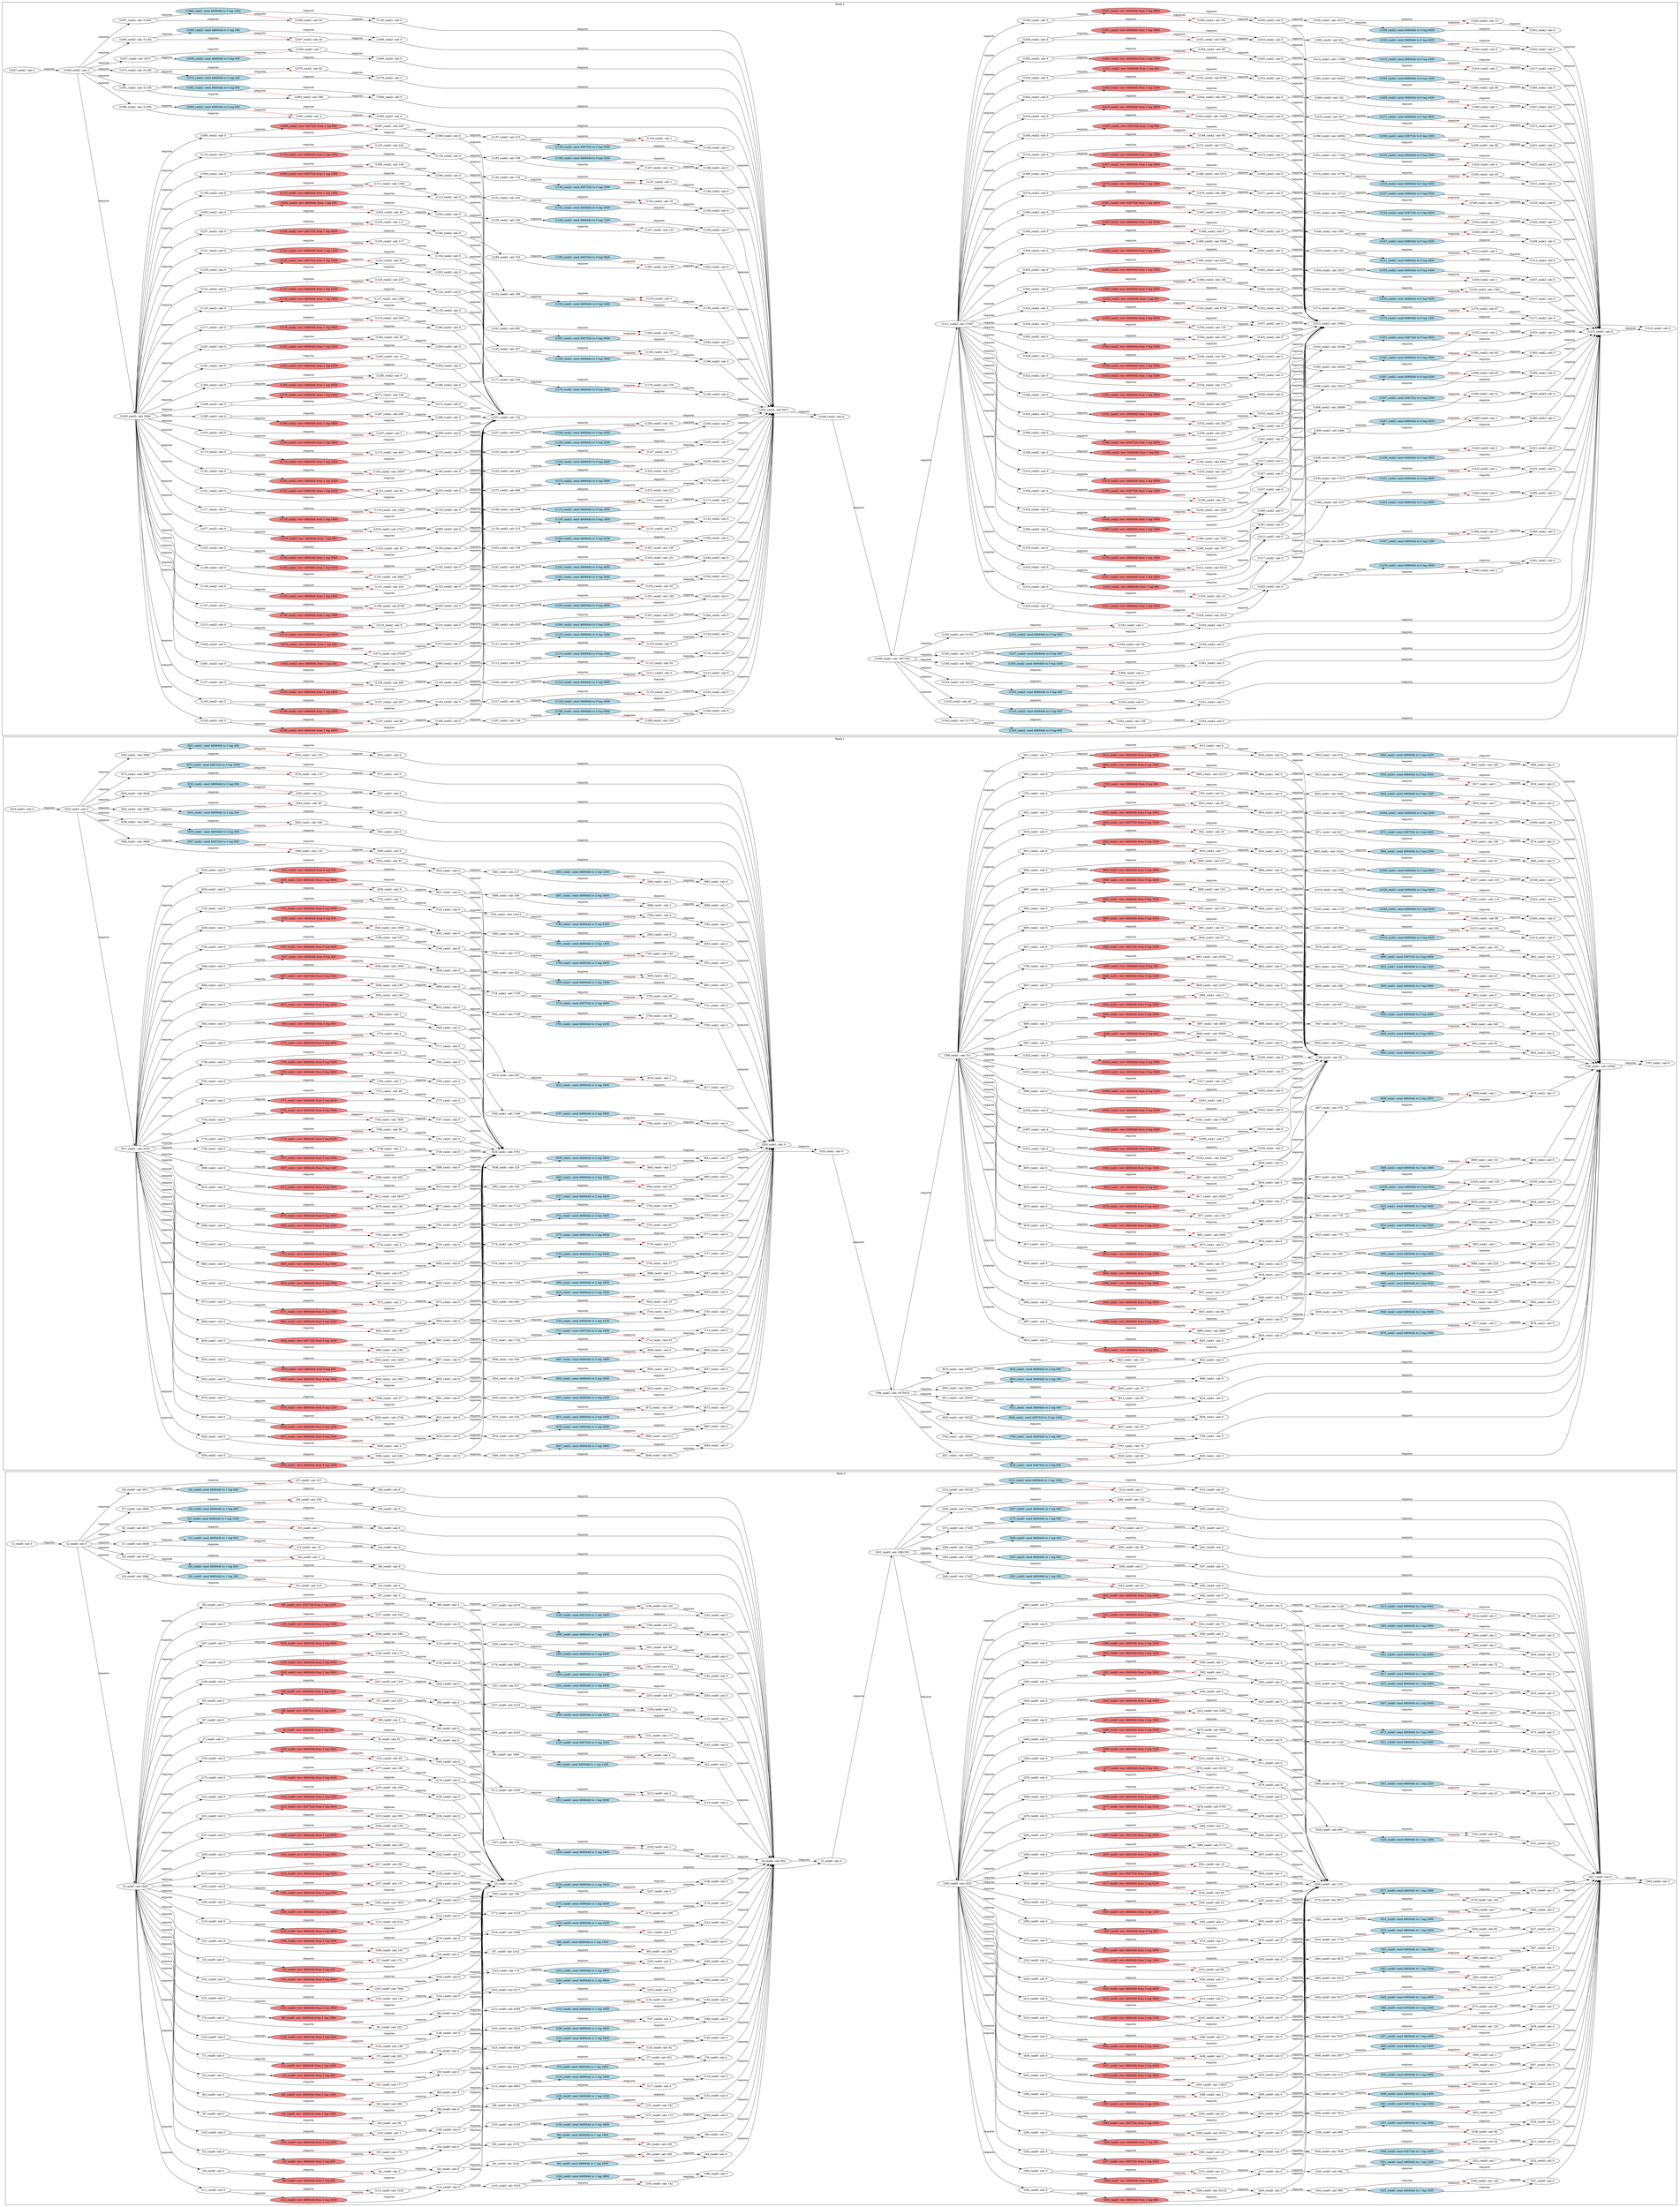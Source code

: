 digraph G {
    rankdir=LR;
    subgraph "cluster_rank_0" {
        label = "Rank 0";
        "l444_rank0: calc 0" [style=filled, fillcolor="white"];
        "l118_rank0: calc 0" [style=filled, fillcolor="white"];
        "l94_rank0: calc 0" [style=filled, fillcolor="white"];
        "l195_rank0: calc 3263" [style=filled, fillcolor="white"];
        "l268_rank0: calc 0" [style=filled, fillcolor="white"];
        "l491_rank0: calc 0" [style=filled, fillcolor="white"];
        "l386_rank0: calc 2" [style=filled, fillcolor="white"];
        "l389_rank0: recv 466944b from 2 tag 3000" [style=filled, fillcolor="lightcoral"];
        "l457_rank0: send 466944b to 1 tag 4600" [style=filled, fillcolor="lightblue"];
        "l333_rank0: recv 466944b from 2 tag 1600" [style=filled, fillcolor="lightcoral"];
        "l504_rank0: calc 213" [style=filled, fillcolor="white"];
        "l1_rank0: calc 0" [style=filled, fillcolor="white"];
        "l191_rank0: calc 0" [style=filled, fillcolor="white"];
        "l269_rank0: recv 466944b from 2 tag 000" [style=filled, fillcolor="lightcoral"];
        "l417_rank0: send 466944b to 1 tag 3600" [style=filled, fillcolor="lightblue"];
        "l369_rank0: send 466944b to 1 tag 2400" [style=filled, fillcolor="lightblue"];
        "l455_rank0: calc 0" [style=filled, fillcolor="white"];
        "l183_rank0: calc 0" [style=filled, fillcolor="white"];
        "l485_rank0: recv 466944b from 2 tag 5400" [style=filled, fillcolor="lightcoral"];
        "l4_rank0: calc 2843" [style=filled, fillcolor="white"];
        "l219_rank0: calc 3266" [style=filled, fillcolor="white"];
        "l42_rank0: calc 0" [style=filled, fillcolor="white"];
        "l207_rank0: calc 0" [style=filled, fillcolor="white"];
        "l312_rank0: calc 20120" [style=filled, fillcolor="white"];
        "l416_rank0: calc 7777" [style=filled, fillcolor="white"];
        "l2_rank0: calc 0" [style=filled, fillcolor="white"];
        "l156_rank0: send 466944b to 1 tag 3600" [style=filled, fillcolor="lightblue"];
        "l55_rank0: calc 0" [style=filled, fillcolor="white"];
        "l425_rank0: send 466944b to 1 tag 3800" [style=filled, fillcolor="lightblue"];
        "l280_rank0: calc 17437" [style=filled, fillcolor="white"];
        "l394_rank0: calc 3" [style=filled, fillcolor="white"];
        "l486_rank0: calc 5714" [style=filled, fillcolor="white"];
        "l395_rank0: calc 0" [style=filled, fillcolor="white"];
        "l65_rank0: calc 290" [style=filled, fillcolor="white"];
        "l125_rank0: calc 92" [style=filled, fillcolor="white"];
        "l16_rank0: recv 466944b from 2 tag 200" [style=filled, fillcolor="lightcoral"];
        "l368_rank0: calc 5704" [style=filled, fillcolor="white"];
        "l406_rank0: calc 2" [style=filled, fillcolor="white"];
        "l175_rank0: calc 0" [style=filled, fillcolor="white"];
        "l19_rank0: calc 3866" [style=filled, fillcolor="white"];
        "l275_rank0: calc 0" [style=filled, fillcolor="white"];
        "l356_rank0: calc 0" [style=filled, fillcolor="white"];
        "l310_rank0: calc 12" [style=filled, fillcolor="white"];
        "l450_rank0: calc 62" [style=filled, fillcolor="white"];
        "l89_rank0: calc 3" [style=filled, fillcolor="white"];
        "l379_rank0: calc 0" [style=filled, fillcolor="white"];
        "l120_rank0: recv 466944b from 2 tag 2800" [style=filled, fillcolor="lightcoral"];
        "l31_rank0: calc 0" [style=filled, fillcolor="white"];
        "l208_rank0: recv 466944b from 2 tag 5000" [style=filled, fillcolor="lightcoral"];
        "l188_rank0: send 466944b to 1 tag 4400" [style=filled, fillcolor="lightblue"];
        "l466_rank0: calc 121" [style=filled, fillcolor="white"];
        "l287_rank0: calc 0" [style=filled, fillcolor="white"];
        "l49_rank0: calc 90" [style=filled, fillcolor="white"];
        "l304_rank0: calc 17546" [style=filled, fillcolor="white"];
        "l202_rank0: calc 0" [style=filled, fillcolor="white"];
        "l117_rank0: calc 4" [style=filled, fillcolor="white"];
        "l456_rank0: calc 7637" [style=filled, fillcolor="white"];
        "l308_rank0: calc 0" [style=filled, fillcolor="white"];
        "l138_rank0: calc 0" [style=filled, fillcolor="white"];
        "l114_rank0: calc 0" [style=filled, fillcolor="white"];
        "l415_rank0: calc 0" [style=filled, fillcolor="white"];
        "l474_rank0: calc 91" [style=filled, fillcolor="white"];
        "l58_rank0: calc 0" [style=filled, fillcolor="white"];
        "l519_rank0: calc 0" [style=filled, fillcolor="white"];
        "l446_rank0: calc 2" [style=filled, fillcolor="white"];
        "l271_rank0: calc 0" [style=filled, fillcolor="white"];
        "l30_rank0: calc 0" [style=filled, fillcolor="white"];
        "l370_rank0: calc 89" [style=filled, fillcolor="white"];
        "l93_rank0: calc 200" [style=filled, fillcolor="white"];
        "l148_rank0: send 458752b to 1 tag 3400" [style=filled, fillcolor="lightblue"];
        "l87_rank0: calc 0" [style=filled, fillcolor="white"];
        "l492_rank0: calc 0" [style=filled, fillcolor="white"];
        "l224_rank0: recv 466944b from 2 tag 5400" [style=filled, fillcolor="lightcoral"];
        "l523_rank0: calc 0" [style=filled, fillcolor="white"];
        "l318_rank0: calc 78" [style=filled, fillcolor="white"];
        "l306_rank0: calc 2" [style=filled, fillcolor="white"];
        "l315_rank0: calc 0" [style=filled, fillcolor="white"];
        "l351_rank0: calc 0" [style=filled, fillcolor="white"];
        "l214_rank0: calc 0" [style=filled, fillcolor="white"];
        "l52_rank0: send 466944b to 1 tag 1000" [style=filled, fillcolor="lightblue"];
        "l426_rank0: calc 82" [style=filled, fillcolor="white"];
        "l103_rank0: calc 0" [style=filled, fillcolor="white"];
        "l166_rank0: calc 0" [style=filled, fillcolor="white"];
        "l258_rank0: calc 0" [style=filled, fillcolor="white"];
        "l438_rank0: calc 2" [style=filled, fillcolor="white"];
        "l79_rank0: calc 0" [style=filled, fillcolor="white"];
        "l314_rank0: calc 1" [style=filled, fillcolor="white"];
        "l337_rank0: send 466944b to 1 tag 1600" [style=filled, fillcolor="lightblue"];
        "l248_rank0: recv 466944b from 2 tag 6000" [style=filled, fillcolor="lightcoral"];
        "l167_rank0: calc 0" [style=filled, fillcolor="white"];
        "l242_rank0: calc 0" [style=filled, fillcolor="white"];
        "l402_rank0: calc 2" [style=filled, fillcolor="white"];
        "l292_rank0: calc 0" [style=filled, fillcolor="white"];
        "l327_rank0: calc 0" [style=filled, fillcolor="white"];
        "l78_rank0: calc 0" [style=filled, fillcolor="white"];
        "l124_rank0: send 466944b to 1 tag 2800" [style=filled, fillcolor="lightblue"];
        "l259_rank0: calc 711" [style=filled, fillcolor="white"];
        "l284_rank0: calc 0" [style=filled, fillcolor="white"];
        "l238_rank0: calc 0" [style=filled, fillcolor="white"];
        "l199_rank0: calc 0" [style=filled, fillcolor="white"];
        "l43_rank0: calc 4145" [style=filled, fillcolor="white"];
        "l294_rank0: calc 35152" [style=filled, fillcolor="white"];
        "l439_rank0: calc 0" [style=filled, fillcolor="white"];
        "l146_rank0: calc 0" [style=filled, fillcolor="white"];
        "l48_rank0: recv 466944b from 2 tag 1000" [style=filled, fillcolor="lightcoral"];
        "l384_rank0: calc 5672" [style=filled, fillcolor="white"];
        "l152_rank0: recv 466944b from 2 tag 3600" [style=filled, fillcolor="lightcoral"];
        "l236_rank0: send 466944b to 1 tag 5600" [style=filled, fillcolor="lightblue"];
        "l411_rank0: calc 0" [style=filled, fillcolor="white"];
        "l465_rank0: send 466944b to 1 tag 4800" [style=filled, fillcolor="lightblue"];
        "l235_rank0: calc 166" [style=filled, fillcolor="white"];
        "l107_rank0: calc 2124" [style=filled, fillcolor="white"];
        "l46_rank0: calc 0" [style=filled, fillcolor="white"];
        "l266_rank0: calc 1181" [style=filled, fillcolor="white"];
        "l376_rank0: calc 5613" [style=filled, fillcolor="white"];
        "l354_rank0: calc 7" [style=filled, fillcolor="white"];
        "l100_rank0: send 466944b to 1 tag 2200" [style=filled, fillcolor="lightblue"];
        "l471_rank0: calc 0" [style=filled, fillcolor="white"];
        "l230_rank0: calc 0" [style=filled, fillcolor="white"];
        "l193_rank0: calc 7683" [style=filled, fillcolor="white"];
        "l189_rank0: calc 22" [style=filled, fillcolor="white"];
        "l139_rank0: calc 4255" [style=filled, fillcolor="white"];
        "l350_rank0: calc 43" [style=filled, fillcolor="white"];
        "l237_rank0: calc 0" [style=filled, fillcolor="white"];
        "l86_rank0: calc 0" [style=filled, fillcolor="white"];
        "l76_rank0: send 466944b to 1 tag 1600" [style=filled, fillcolor="lightblue"];
        "l210_rank0: calc 0" [style=filled, fillcolor="white"];
        "l170_rank0: calc 0" [style=filled, fillcolor="white"];
        "l92_rank0: send 466944b to 1 tag 2000" [style=filled, fillcolor="lightblue"];
        "l459_rank0: calc 0" [style=filled, fillcolor="white"];
        "l367_rank0: calc 0" [style=filled, fillcolor="white"];
        "l212_rank0: send 466944b to 1 tag 5000" [style=filled, fillcolor="lightblue"];
        "l479_rank0: calc 0" [style=filled, fillcolor="white"];
        "l511_rank0: calc 0" [style=filled, fillcolor="white"];
        "l512_rank0: calc 1128" [style=filled, fillcolor="white"];
        "l470_rank0: calc 5800" [style=filled, fillcolor="white"];
        "l40_rank0: recv 466944b from 2 tag 800" [style=filled, fillcolor="lightcoral"];
        "l464_rank0: calc 5317" [style=filled, fillcolor="white"];
        "l320_rank0: calc 996" [style=filled, fillcolor="white"];
        "l316_rank0: calc 0" [style=filled, fillcolor="white"];
        "l372_rank0: calc 0" [style=filled, fillcolor="white"];
        "l380_rank0: calc 0" [style=filled, fillcolor="white"];
        "l203_rank0: calc 3277" [style=filled, fillcolor="white"];
        "l172_rank0: send 466944b to 1 tag 4000" [style=filled, fillcolor="lightblue"];
        "l503_rank0: calc 0" [style=filled, fillcolor="white"];
        "l278_rank0: calc 35152" [style=filled, fillcolor="white"];
        "l358_rank0: calc 24" [style=filled, fillcolor="white"];
        "l346_rank0: calc 149" [style=filled, fillcolor="white"];
        "l25_rank0: calc 177" [style=filled, fillcolor="white"];
        "l270_rank0: calc 21" [style=filled, fillcolor="white"];
        "l142_rank0: calc 0" [style=filled, fillcolor="white"];
        "l509_rank0: recv 466944b from 2 tag 6000" [style=filled, fillcolor="lightcoral"];
        "l253_rank0: calc 45" [style=filled, fillcolor="white"];
        "l127_rank0: calc 0" [style=filled, fillcolor="white"];
        "l72_rank0: recv 466944b from 2 tag 1600" [style=filled, fillcolor="lightcoral"];
        "l32_rank0: recv 466944b from 2 tag 600" [style=filled, fillcolor="lightcoral"];
        "l445_rank0: recv 466944b from 2 tag 4400" [style=filled, fillcolor="lightcoral"];
        "l330_rank0: calc 44" [style=filled, fillcolor="white"];
        "l126_rank0: calc 0" [style=filled, fillcolor="white"];
        "l419_rank0: calc 0" [style=filled, fillcolor="white"];
        "l173_rank0: calc 298" [style=filled, fillcolor="white"];
        "l96_rank0: recv 458752b from 2 tag 2200" [style=filled, fillcolor="lightcoral"];
        "l85_rank0: calc 230" [style=filled, fillcolor="white"];
        "l104_rank0: recv 466944b from 2 tag 2400" [style=filled, fillcolor="lightcoral"];
        "l21_rank0: calc 214" [style=filled, fillcolor="white"];
        "l115_rank0: calc 4661" [style=filled, fillcolor="white"];
        "l433_rank0: send 466944b to 1 tag 4000" [style=filled, fillcolor="lightblue"];
        "l216_rank0: recv 466944b from 2 tag 5200" [style=filled, fillcolor="lightcoral"];
        "l157_rank0: calc 112" [style=filled, fillcolor="white"];
        "l398_rank0: calc 2" [style=filled, fillcolor="white"];
        "l408_rank0: calc 7836" [style=filled, fillcolor="white"];
        "l12_rank0: send 466944b to 1 tag 000" [style=filled, fillcolor="lightblue"];
        "l431_rank0: calc 0" [style=filled, fillcolor="white"];
        "l264_rank0: calc 0" [style=filled, fillcolor="white"];
        "l73_rank0: calc 305" [style=filled, fillcolor="white"];
        "l153_rank0: calc 140" [style=filled, fillcolor="white"];
        "l432_rank0: calc 7798" [style=filled, fillcolor="white"];
        "l364_rank0: calc 0" [style=filled, fillcolor="white"];
        "l460_rank0: calc 0" [style=filled, fillcolor="white"];
        "l347_rank0: calc 0" [style=filled, fillcolor="white"];
        "l341_rank0: recv 466944b from 2 tag 1800" [style=filled, fillcolor="lightcoral"];
        "l521_rank0: send 466944b to 1 tag 6200" [style=filled, fillcolor="lightblue"];
        "l161_rank0: calc 95" [style=filled, fillcolor="white"];
        "l462_rank0: calc 6" [style=filled, fillcolor="white"];
        "l352_rank0: calc 988" [style=filled, fillcolor="white"];
        "l467_rank0: calc 0" [style=filled, fillcolor="white"];
        "l443_rank0: calc 0" [style=filled, fillcolor="white"];
        "l95_rank0: calc 0" [style=filled, fillcolor="white"];
        "l106_rank0: calc 0" [style=filled, fillcolor="white"];
        "l393_rank0: send 466944b to 1 tag 3000" [style=filled, fillcolor="lightblue"];
        "l84_rank0: send 466944b to 1 tag 1800" [style=filled, fillcolor="lightblue"];
        "l434_rank0: calc 71" [style=filled, fillcolor="white"];
        "l176_rank0: recv 466944b from 2 tag 4200" [style=filled, fillcolor="lightcoral"];
        "l349_rank0: recv 458752b from 2 tag 2000" [style=filled, fillcolor="lightcoral"];
        "l274_rank0: calc 9" [style=filled, fillcolor="white"];
        "l145_rank0: calc 198" [style=filled, fillcolor="white"];
        "l440_rank0: calc 7800" [style=filled, fillcolor="white"];
        "l136_rank0: recv 466944b from 2 tag 3200" [style=filled, fillcolor="lightcoral"];
        "l131_rank0: calc 4566" [style=filled, fillcolor="white"];
        "l397_rank0: recv 466944b from 2 tag 3200" [style=filled, fillcolor="lightcoral"];
        "l9_rank0: calc 61" [style=filled, fillcolor="white"];
        "l53_rank0: calc 1" [style=filled, fillcolor="white"];
        "l265_rank0: calc 4251" [style=filled, fillcolor="white"];
        "l66_rank0: calc 0" [style=filled, fillcolor="white"];
        "l174_rank0: calc 0" [style=filled, fillcolor="white"];
        "l17_rank0: calc 176" [style=filled, fillcolor="white"];
        "l362_rank0: calc 43" [style=filled, fillcolor="white"];
        "l171_rank0: calc 3153" [style=filled, fillcolor="white"];
        "l112_rank0: recv 466944b from 2 tag 2600" [style=filled, fillcolor="lightcoral"];
        "l498_rank0: calc 0" [style=filled, fillcolor="white"];
        "l69_rank0: calc 258" [style=filled, fillcolor="white"];
        "l128_rank0: recv 466944b from 2 tag 3000" [style=filled, fillcolor="lightcoral"];
        "l263_rank0: calc 1981555" [style=filled, fillcolor="white"];
        "l123_rank0: calc 4828" [style=filled, fillcolor="white"];
        "l361_rank0: send 466944b to 1 tag 2200" [style=filled, fillcolor="lightblue"];
        "l375_rank0: calc 0" [style=filled, fillcolor="white"];
        "l496_rank0: calc 165" [style=filled, fillcolor="white"];
        "l213_rank0: calc 2" [style=filled, fillcolor="white"];
        "l385_rank0: send 466944b to 1 tag 2800" [style=filled, fillcolor="lightblue"];
        "l429_rank0: recv 466944b from 2 tag 4000" [style=filled, fillcolor="lightcoral"];
        "l365_rank0: recv 466944b from 2 tag 2400" [style=filled, fillcolor="lightcoral"];
        "l141_rank0: calc 171" [style=filled, fillcolor="white"];
        "l448_rank0: calc 7725" [style=filled, fillcolor="white"];
        "l493_rank0: recv 458752b from 2 tag 5600" [style=filled, fillcolor="lightcoral"];
        "l483_rank0: calc 0" [style=filled, fillcolor="white"];
        "l447_rank0: calc 0" [style=filled, fillcolor="white"];
        "l340_rank0: calc 0" [style=filled, fillcolor="white"];
        "l410_rank0: calc 28" [style=filled, fillcolor="white"];
        "l299_rank0: calc 0" [style=filled, fillcolor="white"];
        "l198_rank0: calc 0" [style=filled, fillcolor="white"];
        "l11_rank0: calc 3838" [style=filled, fillcolor="white"];
        "l250_rank0: calc 0" [style=filled, fillcolor="white"];
        "l134_rank0: calc 0" [style=filled, fillcolor="white"];
        "l70_rank0: calc 0" [style=filled, fillcolor="white"];
        "l36_rank0: send 466944b to 1 tag 600" [style=filled, fillcolor="lightblue"];
        "l23_rank0: calc 0" [style=filled, fillcolor="white"];
        "l33_rank0: calc 176" [style=filled, fillcolor="white"];
        "l335_rank0: calc 0" [style=filled, fillcolor="white"];
        "l240_rank0: recv 458752b from 2 tag 5800" [style=filled, fillcolor="lightcoral"];
        "l488_rank0: calc 2957" [style=filled, fillcolor="white"];
        "l267_rank0: calc 0" [style=filled, fillcolor="white"];
        "l300_rank0: calc 0" [style=filled, fillcolor="white"];
        "l478_rank0: calc 5765" [style=filled, fillcolor="white"];
        "l282_rank0: calc 43" [style=filled, fillcolor="white"];
        "l252_rank0: send 466944b to 1 tag 6000" [style=filled, fillcolor="lightblue"];
        "l159_rank0: calc 0" [style=filled, fillcolor="white"];
        "l155_rank0: calc 3195" [style=filled, fillcolor="white"];
        "l129_rank0: calc 174" [style=filled, fillcolor="white"];
        "l54_rank0: calc 0" [style=filled, fillcolor="white"];
        "l222_rank0: calc 0" [style=filled, fillcolor="white"];
        "l396_rank0: calc 0" [style=filled, fillcolor="white"];
        "l169_rank0: calc 103" [style=filled, fillcolor="white"];
        "l179_rank0: calc 3095" [style=filled, fillcolor="white"];
        "l400_rank0: calc 7814" [style=filled, fillcolor="white"];
        "l500_rank0: calc 0" [style=filled, fillcolor="white"];
        "l59_rank0: calc 1895" [style=filled, fillcolor="white"];
        "l26_rank0: calc 0" [style=filled, fillcolor="white"];
        "l215_rank0: calc 0" [style=filled, fillcolor="white"];
        "l246_rank0: calc 0" [style=filled, fillcolor="white"];
        "l484_rank0: calc 0" [style=filled, fillcolor="white"];
        "l490_rank0: calc 1" [style=filled, fillcolor="white"];
        "l309_rank0: recv 466944b from 2 tag 1000" [style=filled, fillcolor="lightcoral"];
        "l122_rank0: calc 0" [style=filled, fillcolor="white"];
        "l98_rank0: calc 0" [style=filled, fillcolor="white"];
        "l522_rank0: calc 429" [style=filled, fillcolor="white"];
        "l254_rank0: calc 0" [style=filled, fillcolor="white"];
        "l343_rank0: calc 0" [style=filled, fillcolor="white"];
        "l388_rank0: calc 0" [style=filled, fillcolor="white"];
        "l378_rank0: calc 144" [style=filled, fillcolor="white"];
        "l319_rank0: calc 0" [style=filled, fillcolor="white"];
        "l38_rank0: calc 0" [style=filled, fillcolor="white"];
        "l190_rank0: calc 0" [style=filled, fillcolor="white"];
        "l482_rank0: calc 2" [style=filled, fillcolor="white"];
        "l387_rank0: calc 0" [style=filled, fillcolor="white"];
        "l47_rank0: calc 0" [style=filled, fillcolor="white"];
        "l90_rank0: calc 0" [style=filled, fillcolor="white"];
        "l251_rank0: calc 937" [style=filled, fillcolor="white"];
        "l514_rank0: calc 3" [style=filled, fillcolor="white"];
        "l420_rank0: calc 0" [style=filled, fillcolor="white"];
        "l10_rank0: calc 0" [style=filled, fillcolor="white"];
        "l137_rank0: calc 224" [style=filled, fillcolor="white"];
        "l241_rank0: calc 169" [style=filled, fillcolor="white"];
        "l461_rank0: recv 466944b from 2 tag 4800" [style=filled, fillcolor="lightcoral"];
        "l345_rank0: send 466944b to 1 tag 1800" [style=filled, fillcolor="lightblue"];
        "l297_rank0: send 466944b to 1 tag 600" [style=filled, fillcolor="lightblue"];
        "l8_rank0: recv 466944b from 2 tag 000" [style=filled, fillcolor="lightcoral"];
        "l229_rank0: calc 1" [style=filled, fillcolor="white"];
        "l452_rank0: calc 0" [style=filled, fillcolor="white"];
        "l83_rank0: calc 2370" [style=filled, fillcolor="white"];
        "l99_rank0: calc 2146" [style=filled, fillcolor="white"];
        "l102_rank0: calc 0" [style=filled, fillcolor="white"];
        "l132_rank0: send 466944b to 1 tag 3000" [style=filled, fillcolor="lightblue"];
        "l288_rank0: calc 17440" [style=filled, fillcolor="white"];
        "l245_rank0: calc 3" [style=filled, fillcolor="white"];
        "l480_rank0: calc 2914" [style=filled, fillcolor="white"];
        "l481_rank0: send 466944b to 1 tag 5200" [style=filled, fillcolor="lightblue"];
        "l422_rank0: calc 2293" [style=filled, fillcolor="white"];
        "l329_rank0: send 466944b to 1 tag 1400" [style=filled, fillcolor="lightblue"];
        "l359_rank0: calc 0" [style=filled, fillcolor="white"];
        "l510_rank0: calc 52" [style=filled, fillcolor="white"];
        "l24_rank0: recv 466944b from 2 tag 400" [style=filled, fillcolor="lightcoral"];
        "l301_rank0: recv 466944b from 2 tag 800" [style=filled, fillcolor="lightcoral"];
        "l201_rank0: calc 1247" [style=filled, fillcolor="white"];
        "l64_rank0: recv 466944b from 2 tag 1400" [style=filled, fillcolor="lightcoral"];
        "l272_rank0: calc 17425" [style=filled, fillcolor="white"];
        "l57_rank0: calc 225" [style=filled, fillcolor="white"];
        "l154_rank0: calc 0" [style=filled, fillcolor="white"];
        "l158_rank0: calc 0" [style=filled, fillcolor="white"];
        "l135_rank0: calc 0" [style=filled, fillcolor="white"];
        "l291_rank0: calc 0" [style=filled, fillcolor="white"];
        "l88_rank0: recv 458752b from 2 tag 2000" [style=filled, fillcolor="lightcoral"];
        "l162_rank0: calc 0" [style=filled, fillcolor="white"];
        "l184_rank0: recv 466944b from 2 tag 4400" [style=filled, fillcolor="lightcoral"];
        "l336_rank0: calc 999" [style=filled, fillcolor="white"];
        "l121_rank0: calc 618" [style=filled, fillcolor="white"];
        "l451_rank0: calc 0" [style=filled, fillcolor="white"];
        "l130_rank0: calc 0" [style=filled, fillcolor="white"];
        "l209_rank0: calc 286" [style=filled, fillcolor="white"];
        "l260_rank0: send 466944b to 1 tag 6200" [style=filled, fillcolor="lightblue"];
        "l499_rank0: calc 0" [style=filled, fillcolor="white"];
        "l391_rank0: calc 0" [style=filled, fillcolor="white"];
        "l67_rank0: calc 2142" [style=filled, fillcolor="white"];
        "l217_rank0: calc 391" [style=filled, fillcolor="white"];
        "l244_rank0: send 466944b to 1 tag 5800" [style=filled, fillcolor="lightblue"];
        "l204_rank0: send 466944b to 1 tag 4800" [style=filled, fillcolor="lightblue"];
        "l51_rank0: calc 4915" [style=filled, fillcolor="white"];
        "l200_rank0: recv 466944b from 2 tag 4800" [style=filled, fillcolor="lightcoral"];
        "l373_rank0: recv 466944b from 2 tag 2600" [style=filled, fillcolor="lightcoral"];
        "l430_rank0: calc 3" [style=filled, fillcolor="white"];
        "l293_rank0: recv 466944b from 2 tag 600" [style=filled, fillcolor="lightcoral"];
        "l223_rank0: calc 0" [style=filled, fillcolor="white"];
        "l382_rank0: calc 2" [style=filled, fillcolor="white"];
        "l109_rank0: calc 2" [style=filled, fillcolor="white"];
        "l243_rank0: calc 176" [style=filled, fillcolor="white"];
        "l401_rank0: send 458752b to 1 tag 3200" [style=filled, fillcolor="lightblue"];
        "l22_rank0: calc 0" [style=filled, fillcolor="white"];
        "l149_rank0: calc 120" [style=filled, fillcolor="white"];
        "l377_rank0: send 466944b to 1 tag 2600" [style=filled, fillcolor="lightblue"];
        "l296_rank0: calc 17442" [style=filled, fillcolor="white"];
        "l298_rank0: calc 132" [style=filled, fillcolor="white"];
        "l487_rank0: calc 0" [style=filled, fillcolor="white"];
        "l285_rank0: recv 466944b from 2 tag 400" [style=filled, fillcolor="lightcoral"];
        "l13_rank0: calc 16" [style=filled, fillcolor="white"];
        "l371_rank0: calc 0" [style=filled, fillcolor="white"];
        "l501_rank0: recv 458752b from 2 tag 5800" [style=filled, fillcolor="lightcoral"];
        "l194_rank0: calc 0" [style=filled, fillcolor="white"];
        "l110_rank0: calc 0" [style=filled, fillcolor="white"];
        "l81_rank0: calc 222" [style=filled, fillcolor="white"];
        "l321_rank0: send 466944b to 1 tag 1200" [style=filled, fillcolor="lightblue"];
        "l302_rank0: calc 4" [style=filled, fillcolor="white"];
        "l458_rank0: calc 120" [style=filled, fillcolor="white"];
        "l286_rank0: calc 35153" [style=filled, fillcolor="white"];
        "l218_rank0: calc 0" [style=filled, fillcolor="white"];
        "l311_rank0: calc 0" [style=filled, fillcolor="white"];
        "l50_rank0: calc 0" [style=filled, fillcolor="white"];
        "l63_rank0: calc 0" [style=filled, fillcolor="white"];
        "l366_rank0: calc 2" [style=filled, fillcolor="white"];
        "l507_rank0: calc 0" [style=filled, fillcolor="white"];
        "l60_rank0: send 466944b to 1 tag 1200" [style=filled, fillcolor="lightblue"];
        "l497_rank0: send 466944b to 1 tag 5600" [style=filled, fillcolor="lightblue"];
        "l105_rank0: calc 3" [style=filled, fillcolor="white"];
        "l392_rank0: calc 7846" [style=filled, fillcolor="white"];
        "l186_rank0: calc 0" [style=filled, fillcolor="white"];
        "l256_rank0: recv 466944b from 2 tag 6200" [style=filled, fillcolor="lightcoral"];
        "l412_rank0: calc 0" [style=filled, fillcolor="white"];
        "l151_rank0: calc 0" [style=filled, fillcolor="white"];
        "l80_rank0: recv 466944b from 2 tag 1800" [style=filled, fillcolor="lightcoral"];
        "l423_rank0: calc 0" [style=filled, fillcolor="white"];
        "l348_rank0: calc 0" [style=filled, fillcolor="white"];
        "l276_rank0: calc 0" [style=filled, fillcolor="white"];
        "l517_rank0: recv 466944b from 2 tag 6200" [style=filled, fillcolor="lightcoral"];
        "l279_rank0: calc 0" [style=filled, fillcolor="white"];
        "l339_rank0: calc 0" [style=filled, fillcolor="white"];
        "l404_rank0: calc 0" [style=filled, fillcolor="white"];
        "l476_rank0: calc 0" [style=filled, fillcolor="white"];
        "l390_rank0: calc 2" [style=filled, fillcolor="white"];
        "l508_rank0: calc 0" [style=filled, fillcolor="white"];
        "l399_rank0: calc 0" [style=filled, fillcolor="white"];
        "l515_rank0: calc 0" [style=filled, fillcolor="white"];
        "l116_rank0: send 466944b to 1 tag 2600" [style=filled, fillcolor="lightblue"];
        "l178_rank0: calc 0" [style=filled, fillcolor="white"];
        "l414_rank0: calc 2" [style=filled, fillcolor="white"];
        "l197_rank0: calc 2" [style=filled, fillcolor="white"];
        "l381_rank0: recv 466944b from 2 tag 2800" [style=filled, fillcolor="lightcoral"];
        "l413_rank0: recv 466944b from 2 tag 3600" [style=filled, fillcolor="lightcoral"];
        "l226_rank0: calc 0" [style=filled, fillcolor="white"];
        "l164_rank0: send 466944b to 1 tag 3800" [style=filled, fillcolor="lightblue"];
        "l74_rank0: calc 0" [style=filled, fillcolor="white"];
        "l437_rank0: recv 466944b from 2 tag 4200" [style=filled, fillcolor="lightcoral"];
        "l91_rank0: calc 2243" [style=filled, fillcolor="white"];
        "l469_rank0: recv 466944b from 2 tag 5000" [style=filled, fillcolor="lightcoral"];
        "l441_rank0: send 466944b to 1 tag 4200" [style=filled, fillcolor="lightblue"];
        "l77_rank0: calc 351" [style=filled, fillcolor="white"];
        "l133_rank0: calc 226" [style=filled, fillcolor="white"];
        "l119_rank0: calc 0" [style=filled, fillcolor="white"];
        "l405_rank0: recv 466944b from 2 tag 3400" [style=filled, fillcolor="lightcoral"];
        "l506_rank0: calc 1" [style=filled, fillcolor="white"];
        "l44_rank0: send 466944b to 1 tag 800" [style=filled, fillcolor="lightblue"];
        "l305_rank0: send 466944b to 1 tag 800" [style=filled, fillcolor="lightblue"];
        "l449_rank0: send 466944b to 1 tag 4400" [style=filled, fillcolor="lightblue"];
        "l239_rank0: calc 0" [style=filled, fillcolor="white"];
        "l247_rank0: calc 0" [style=filled, fillcolor="white"];
        "l233_rank0: calc 305" [style=filled, fillcolor="white"];
        "l211_rank0: calc 3295" [style=filled, fillcolor="white"];
        "l41_rank0: calc 3" [style=filled, fillcolor="white"];
        "l232_rank0: recv 458752b from 2 tag 5600" [style=filled, fillcolor="lightcoral"];
        "l334_rank0: calc 96" [style=filled, fillcolor="white"];
        "l424_rank0: calc 7776" [style=filled, fillcolor="white"];
        "l257_rank0: calc 157" [style=filled, fillcolor="white"];
        "l231_rank0: calc 0" [style=filled, fillcolor="white"];
        "l205_rank0: calc 2" [style=filled, fillcolor="white"];
        "l168_rank0: recv 466944b from 2 tag 4000" [style=filled, fillcolor="lightcoral"];
        "l68_rank0: send 466944b to 1 tag 1400" [style=filled, fillcolor="lightblue"];
        "l108_rank0: send 466944b to 1 tag 2400" [style=filled, fillcolor="lightblue"];
        "l436_rank0: calc 0" [style=filled, fillcolor="white"];
        "l39_rank0: calc 0" [style=filled, fillcolor="white"];
        "l355_rank0: calc 0" [style=filled, fillcolor="white"];
        "l160_rank0: recv 466944b from 2 tag 3800" [style=filled, fillcolor="lightcoral"];
        "l6_rank0: calc 802" [style=filled, fillcolor="white"];
        "l332_rank0: calc 0" [style=filled, fillcolor="white"];
        "l338_rank0: calc 90" [style=filled, fillcolor="white"];
        "l427_rank0: calc 0" [style=filled, fillcolor="white"];
        "l61_rank0: calc 4" [style=filled, fillcolor="white"];
        "l303_rank0: calc 0" [style=filled, fillcolor="white"];
        "l187_rank0: calc 3263" [style=filled, fillcolor="white"];
        "l249_rank0: calc 139" [style=filled, fillcolor="white"];
        "l27_rank0: calc 3869" [style=filled, fillcolor="white"];
        "l489_rank0: send 466944b to 1 tag 5400" [style=filled, fillcolor="lightblue"];
        "l28_rank0: send 466944b to 1 tag 400" [style=filled, fillcolor="lightblue"];
        "l163_rank0: calc 3253" [style=filled, fillcolor="white"];
        "l502_rank0: calc 10" [style=filled, fillcolor="white"];
        "l228_rank0: send 466944b to 1 tag 5400" [style=filled, fillcolor="lightblue"];
        "l37_rank0: calc 313" [style=filled, fillcolor="white"];
        "l140_rank0: send 458752b to 1 tag 3200" [style=filled, fillcolor="lightblue"];
        "l234_rank0: calc 0" [style=filled, fillcolor="white"];
        "l360_rank0: calc 5748" [style=filled, fillcolor="white"];
        "l29_rank0: calc 258" [style=filled, fillcolor="white"];
        "l261_rank0: calc 46" [style=filled, fillcolor="white"];
        "l313_rank0: send 466944b to 1 tag 1000" [style=filled, fillcolor="lightblue"];
        "l494_rank0: calc 3" [style=filled, fillcolor="white"];
        "l518_rank0: calc 60" [style=filled, fillcolor="white"];
        "l143_rank0: calc 0" [style=filled, fillcolor="white"];
        "l82_rank0: calc 0" [style=filled, fillcolor="white"];
        "l418_rank0: calc 72" [style=filled, fillcolor="white"];
        "l111_rank0: calc 0" [style=filled, fillcolor="white"];
        "l468_rank0: calc 0" [style=filled, fillcolor="white"];
        "l383_rank0: calc 0" [style=filled, fillcolor="white"];
        "l409_rank0: send 458752b to 1 tag 3400" [style=filled, fillcolor="lightblue"];
        "l442_rank0: calc 3" [style=filled, fillcolor="white"];
        "l342_rank0: calc 73" [style=filled, fillcolor="white"];
        "l206_rank0: calc 0" [style=filled, fillcolor="white"];
        "l472_rank0: calc 5255" [style=filled, fillcolor="white"];
        "l477_rank0: recv 466944b from 2 tag 5200" [style=filled, fillcolor="lightcoral"];
        "l403_rank0: calc 0" [style=filled, fillcolor="white"];
        "l71_rank0: calc 0" [style=filled, fillcolor="white"];
        "l317_rank0: recv 466944b from 2 tag 1200" [style=filled, fillcolor="lightcoral"];
        "l144_rank0: recv 466944b from 2 tag 3400" [style=filled, fillcolor="lightcoral"];
        "l75_rank0: calc 2141" [style=filled, fillcolor="white"];
        "l277_rank0: recv 466944b from 2 tag 200" [style=filled, fillcolor="lightcoral"];
        "l177_rank0: calc 165" [style=filled, fillcolor="white"];
        "l113_rank0: calc 1032" [style=filled, fillcolor="white"];
        "l283_rank0: calc 0" [style=filled, fillcolor="white"];
        "l20_rank0: send 466944b to 1 tag 200" [style=filled, fillcolor="lightblue"];
        "l307_rank0: calc 0" [style=filled, fillcolor="white"];
        "l273_rank0: send 466944b to 1 tag 000" [style=filled, fillcolor="lightblue"];
        "l196_rank0: send 466944b to 1 tag 4600" [style=filled, fillcolor="lightblue"];
        "l428_rank0: calc 0" [style=filled, fillcolor="white"];
        "l221_rank0: calc 0" [style=filled, fillcolor="white"];
        "l453_rank0: recv 466944b from 2 tag 4600" [style=filled, fillcolor="lightcoral"];
        "l62_rank0: calc 0" [style=filled, fillcolor="white"];
        "l262_rank0: calc 0" [style=filled, fillcolor="white"];
        "l344_rank0: calc 999" [style=filled, fillcolor="white"];
        "l150_rank0: calc 0" [style=filled, fillcolor="white"];
        "l331_rank0: calc 0" [style=filled, fillcolor="white"];
        "l475_rank0: calc 0" [style=filled, fillcolor="white"];
        "l15_rank0: calc 0" [style=filled, fillcolor="white"];
        "l325_rank0: recv 466944b from 2 tag 1400" [style=filled, fillcolor="lightcoral"];
        "l322_rank0: calc 7" [style=filled, fillcolor="white"];
        "l421_rank0: recv 466944b from 2 tag 3800" [style=filled, fillcolor="lightcoral"];
        "l495_rank0: calc 0" [style=filled, fillcolor="white"];
        "l374_rank0: calc 5" [style=filled, fillcolor="white"];
        "l181_rank0: calc 233" [style=filled, fillcolor="white"];
        "l97_rank0: calc 3" [style=filled, fillcolor="white"];
        "l3_rank0: calc 0" [style=filled, fillcolor="white"];
        "l5_rank0: calc 25" [style=filled, fillcolor="white"];
        "l220_rank0: send 466944b to 1 tag 5200" [style=filled, fillcolor="lightblue"];
        "l435_rank0: calc 0" [style=filled, fillcolor="white"];
        "l147_rank0: calc 4376" [style=filled, fillcolor="white"];
        "l454_rank0: calc 13925" [style=filled, fillcolor="white"];
        "l180_rank0: send 466944b to 1 tag 4200" [style=filled, fillcolor="lightblue"];
        "l290_rank0: calc 89" [style=filled, fillcolor="white"];
        "l520_rank0: calc 1130" [style=filled, fillcolor="white"];
        "l225_rank0: calc 358" [style=filled, fillcolor="white"];
        "l516_rank0: calc 0" [style=filled, fillcolor="white"];
        "l185_rank0: calc 7953" [style=filled, fillcolor="white"];
        "l407_rank0: calc 0" [style=filled, fillcolor="white"];
        "l323_rank0: calc 0" [style=filled, fillcolor="white"];
        "l363_rank0: calc 0" [style=filled, fillcolor="white"];
        "l295_rank0: calc 0" [style=filled, fillcolor="white"];
        "l324_rank0: calc 0" [style=filled, fillcolor="white"];
        "l513_rank0: send 466944b to 1 tag 6000" [style=filled, fillcolor="lightblue"];
        "l7_rank0: calc 0" [style=filled, fillcolor="white"];
        "l353_rank0: send 466944b to 1 tag 2000" [style=filled, fillcolor="lightblue"];
        "l14_rank0: calc 0" [style=filled, fillcolor="white"];
        "l35_rank0: calc 3871" [style=filled, fillcolor="white"];
        "l289_rank0: send 466944b to 1 tag 400" [style=filled, fillcolor="lightblue"];
        "l473_rank0: send 466944b to 1 tag 5000" [style=filled, fillcolor="lightblue"];
        "l165_rank0: calc 142" [style=filled, fillcolor="white"];
        "l45_rank0: calc 2" [style=filled, fillcolor="white"];
        "l56_rank0: recv 466944b from 2 tag 1200" [style=filled, fillcolor="lightcoral"];
        "l34_rank0: calc 0" [style=filled, fillcolor="white"];
        "l505_rank0: send 466944b to 1 tag 5800" [style=filled, fillcolor="lightblue"];
        "l18_rank0: calc 0" [style=filled, fillcolor="white"];
        "l192_rank0: recv 466944b from 2 tag 4600" [style=filled, fillcolor="lightcoral"];
        "l357_rank0: recv 458752b from 2 tag 2200" [style=filled, fillcolor="lightcoral"];
        "l463_rank0: calc 0" [style=filled, fillcolor="white"];
        "l227_rank0: calc 134" [style=filled, fillcolor="white"];
        "l101_rank0: calc 242" [style=filled, fillcolor="white"];
        "l255_rank0: calc 0" [style=filled, fillcolor="white"];
        "l326_rank0: calc 63" [style=filled, fillcolor="white"];
        "l328_rank0: calc 999" [style=filled, fillcolor="white"];
        "l281_rank0: send 466944b to 1 tag 200" [style=filled, fillcolor="lightblue"];
        "l182_rank0: calc 0" [style=filled, fillcolor="white"];
        "l1_rank0: calc 0" -> "l2_rank0: calc 0" [label="requires", color="black"];
        "l2_rank0: calc 0" -> "l4_rank0: calc 2843" [label="requires", color="black"];
        "l5_rank0: calc 25" -> "l3_rank0: calc 0" [label="requires", color="black"];
        "l6_rank0: calc 802" -> "l3_rank0: calc 0" [label="requires", color="black"];
        "l4_rank0: calc 2843" -> "l7_rank0: calc 0" [label="requires", color="black"];
        "l7_rank0: calc 0" -> "l8_rank0: recv 466944b from 2 tag 000" [label="requires", color="black"];
        "l7_rank0: calc 0" -> "l9_rank0: calc 61" [label="requires", color="black"];
        "l8_rank0: recv 466944b from 2 tag 000" -> "l9_rank0: calc 61" [label="irequires", color="red"];
        "l9_rank0: calc 61" -> "l10_rank0: calc 0" [label="requires", color="black"];
        "l8_rank0: recv 466944b from 2 tag 000" -> "l10_rank0: calc 0" [label="requires", color="black"];
        "l10_rank0: calc 0" -> "l5_rank0: calc 25" [label="requires", color="black"];
        "l2_rank0: calc 0" -> "l11_rank0: calc 3838" [label="requires", color="black"];
        "l11_rank0: calc 3838" -> "l12_rank0: send 466944b to 1 tag 000" [label="requires", color="black"];
        "l11_rank0: calc 3838" -> "l13_rank0: calc 16" [label="requires", color="black"];
        "l12_rank0: send 466944b to 1 tag 000" -> "l13_rank0: calc 16" [label="irequires", color="red"];
        "l13_rank0: calc 16" -> "l14_rank0: calc 0" [label="requires", color="black"];
        "l12_rank0: send 466944b to 1 tag 000" -> "l14_rank0: calc 0" [label="requires", color="black"];
        "l14_rank0: calc 0" -> "l6_rank0: calc 802" [label="requires", color="black"];
        "l4_rank0: calc 2843" -> "l15_rank0: calc 0" [label="requires", color="black"];
        "l15_rank0: calc 0" -> "l16_rank0: recv 466944b from 2 tag 200" [label="requires", color="black"];
        "l15_rank0: calc 0" -> "l17_rank0: calc 176" [label="requires", color="black"];
        "l16_rank0: recv 466944b from 2 tag 200" -> "l17_rank0: calc 176" [label="irequires", color="red"];
        "l17_rank0: calc 176" -> "l18_rank0: calc 0" [label="requires", color="black"];
        "l16_rank0: recv 466944b from 2 tag 200" -> "l18_rank0: calc 0" [label="requires", color="black"];
        "l18_rank0: calc 0" -> "l5_rank0: calc 25" [label="requires", color="black"];
        "l2_rank0: calc 0" -> "l19_rank0: calc 3866" [label="requires", color="black"];
        "l19_rank0: calc 3866" -> "l20_rank0: send 466944b to 1 tag 200" [label="requires", color="black"];
        "l19_rank0: calc 3866" -> "l21_rank0: calc 214" [label="requires", color="black"];
        "l20_rank0: send 466944b to 1 tag 200" -> "l21_rank0: calc 214" [label="irequires", color="red"];
        "l21_rank0: calc 214" -> "l22_rank0: calc 0" [label="requires", color="black"];
        "l20_rank0: send 466944b to 1 tag 200" -> "l22_rank0: calc 0" [label="requires", color="black"];
        "l22_rank0: calc 0" -> "l6_rank0: calc 802" [label="requires", color="black"];
        "l4_rank0: calc 2843" -> "l23_rank0: calc 0" [label="requires", color="black"];
        "l23_rank0: calc 0" -> "l24_rank0: recv 466944b from 2 tag 400" [label="requires", color="black"];
        "l23_rank0: calc 0" -> "l25_rank0: calc 177" [label="requires", color="black"];
        "l24_rank0: recv 466944b from 2 tag 400" -> "l25_rank0: calc 177" [label="irequires", color="red"];
        "l25_rank0: calc 177" -> "l26_rank0: calc 0" [label="requires", color="black"];
        "l24_rank0: recv 466944b from 2 tag 400" -> "l26_rank0: calc 0" [label="requires", color="black"];
        "l26_rank0: calc 0" -> "l5_rank0: calc 25" [label="requires", color="black"];
        "l2_rank0: calc 0" -> "l27_rank0: calc 3869" [label="requires", color="black"];
        "l27_rank0: calc 3869" -> "l28_rank0: send 466944b to 1 tag 400" [label="requires", color="black"];
        "l27_rank0: calc 3869" -> "l29_rank0: calc 258" [label="requires", color="black"];
        "l28_rank0: send 466944b to 1 tag 400" -> "l29_rank0: calc 258" [label="irequires", color="red"];
        "l29_rank0: calc 258" -> "l30_rank0: calc 0" [label="requires", color="black"];
        "l28_rank0: send 466944b to 1 tag 400" -> "l30_rank0: calc 0" [label="requires", color="black"];
        "l30_rank0: calc 0" -> "l6_rank0: calc 802" [label="requires", color="black"];
        "l4_rank0: calc 2843" -> "l31_rank0: calc 0" [label="requires", color="black"];
        "l31_rank0: calc 0" -> "l32_rank0: recv 466944b from 2 tag 600" [label="requires", color="black"];
        "l31_rank0: calc 0" -> "l33_rank0: calc 176" [label="requires", color="black"];
        "l32_rank0: recv 466944b from 2 tag 600" -> "l33_rank0: calc 176" [label="irequires", color="red"];
        "l33_rank0: calc 176" -> "l34_rank0: calc 0" [label="requires", color="black"];
        "l32_rank0: recv 466944b from 2 tag 600" -> "l34_rank0: calc 0" [label="requires", color="black"];
        "l34_rank0: calc 0" -> "l5_rank0: calc 25" [label="requires", color="black"];
        "l2_rank0: calc 0" -> "l35_rank0: calc 3871" [label="requires", color="black"];
        "l35_rank0: calc 3871" -> "l36_rank0: send 466944b to 1 tag 600" [label="requires", color="black"];
        "l35_rank0: calc 3871" -> "l37_rank0: calc 313" [label="requires", color="black"];
        "l36_rank0: send 466944b to 1 tag 600" -> "l37_rank0: calc 313" [label="irequires", color="red"];
        "l37_rank0: calc 313" -> "l38_rank0: calc 0" [label="requires", color="black"];
        "l36_rank0: send 466944b to 1 tag 600" -> "l38_rank0: calc 0" [label="requires", color="black"];
        "l38_rank0: calc 0" -> "l6_rank0: calc 802" [label="requires", color="black"];
        "l4_rank0: calc 2843" -> "l39_rank0: calc 0" [label="requires", color="black"];
        "l39_rank0: calc 0" -> "l40_rank0: recv 466944b from 2 tag 800" [label="requires", color="black"];
        "l39_rank0: calc 0" -> "l41_rank0: calc 3" [label="requires", color="black"];
        "l40_rank0: recv 466944b from 2 tag 800" -> "l41_rank0: calc 3" [label="irequires", color="red"];
        "l41_rank0: calc 3" -> "l42_rank0: calc 0" [label="requires", color="black"];
        "l40_rank0: recv 466944b from 2 tag 800" -> "l42_rank0: calc 0" [label="requires", color="black"];
        "l42_rank0: calc 0" -> "l5_rank0: calc 25" [label="requires", color="black"];
        "l2_rank0: calc 0" -> "l43_rank0: calc 4145" [label="requires", color="black"];
        "l43_rank0: calc 4145" -> "l44_rank0: send 466944b to 1 tag 800" [label="requires", color="black"];
        "l43_rank0: calc 4145" -> "l45_rank0: calc 2" [label="requires", color="black"];
        "l44_rank0: send 466944b to 1 tag 800" -> "l45_rank0: calc 2" [label="irequires", color="red"];
        "l45_rank0: calc 2" -> "l46_rank0: calc 0" [label="requires", color="black"];
        "l44_rank0: send 466944b to 1 tag 800" -> "l46_rank0: calc 0" [label="requires", color="black"];
        "l46_rank0: calc 0" -> "l6_rank0: calc 802" [label="requires", color="black"];
        "l4_rank0: calc 2843" -> "l47_rank0: calc 0" [label="requires", color="black"];
        "l47_rank0: calc 0" -> "l48_rank0: recv 466944b from 2 tag 1000" [label="requires", color="black"];
        "l47_rank0: calc 0" -> "l49_rank0: calc 90" [label="requires", color="black"];
        "l48_rank0: recv 466944b from 2 tag 1000" -> "l49_rank0: calc 90" [label="irequires", color="red"];
        "l49_rank0: calc 90" -> "l50_rank0: calc 0" [label="requires", color="black"];
        "l48_rank0: recv 466944b from 2 tag 1000" -> "l50_rank0: calc 0" [label="requires", color="black"];
        "l50_rank0: calc 0" -> "l5_rank0: calc 25" [label="requires", color="black"];
        "l2_rank0: calc 0" -> "l51_rank0: calc 4915" [label="requires", color="black"];
        "l51_rank0: calc 4915" -> "l52_rank0: send 466944b to 1 tag 1000" [label="requires", color="black"];
        "l51_rank0: calc 4915" -> "l53_rank0: calc 1" [label="requires", color="black"];
        "l52_rank0: send 466944b to 1 tag 1000" -> "l53_rank0: calc 1" [label="irequires", color="red"];
        "l53_rank0: calc 1" -> "l54_rank0: calc 0" [label="requires", color="black"];
        "l52_rank0: send 466944b to 1 tag 1000" -> "l54_rank0: calc 0" [label="requires", color="black"];
        "l54_rank0: calc 0" -> "l6_rank0: calc 802" [label="requires", color="black"];
        "l4_rank0: calc 2843" -> "l55_rank0: calc 0" [label="requires", color="black"];
        "l55_rank0: calc 0" -> "l56_rank0: recv 466944b from 2 tag 1200" [label="requires", color="black"];
        "l55_rank0: calc 0" -> "l57_rank0: calc 225" [label="requires", color="black"];
        "l56_rank0: recv 466944b from 2 tag 1200" -> "l57_rank0: calc 225" [label="irequires", color="red"];
        "l57_rank0: calc 225" -> "l58_rank0: calc 0" [label="requires", color="black"];
        "l56_rank0: recv 466944b from 2 tag 1200" -> "l58_rank0: calc 0" [label="requires", color="black"];
        "l58_rank0: calc 0" -> "l5_rank0: calc 25" [label="requires", color="black"];
        "l10_rank0: calc 0" -> "l59_rank0: calc 1895" [label="requires", color="black"];
        "l59_rank0: calc 1895" -> "l60_rank0: send 466944b to 1 tag 1200" [label="requires", color="black"];
        "l59_rank0: calc 1895" -> "l61_rank0: calc 4" [label="requires", color="black"];
        "l60_rank0: send 466944b to 1 tag 1200" -> "l61_rank0: calc 4" [label="irequires", color="red"];
        "l61_rank0: calc 4" -> "l62_rank0: calc 0" [label="requires", color="black"];
        "l60_rank0: send 466944b to 1 tag 1200" -> "l62_rank0: calc 0" [label="requires", color="black"];
        "l62_rank0: calc 0" -> "l6_rank0: calc 802" [label="requires", color="black"];
        "l4_rank0: calc 2843" -> "l63_rank0: calc 0" [label="requires", color="black"];
        "l63_rank0: calc 0" -> "l64_rank0: recv 466944b from 2 tag 1400" [label="requires", color="black"];
        "l63_rank0: calc 0" -> "l65_rank0: calc 290" [label="requires", color="black"];
        "l64_rank0: recv 466944b from 2 tag 1400" -> "l65_rank0: calc 290" [label="irequires", color="red"];
        "l65_rank0: calc 290" -> "l66_rank0: calc 0" [label="requires", color="black"];
        "l64_rank0: recv 466944b from 2 tag 1400" -> "l66_rank0: calc 0" [label="requires", color="black"];
        "l66_rank0: calc 0" -> "l5_rank0: calc 25" [label="requires", color="black"];
        "l18_rank0: calc 0" -> "l67_rank0: calc 2142" [label="requires", color="black"];
        "l67_rank0: calc 2142" -> "l68_rank0: send 466944b to 1 tag 1400" [label="requires", color="black"];
        "l67_rank0: calc 2142" -> "l69_rank0: calc 258" [label="requires", color="black"];
        "l68_rank0: send 466944b to 1 tag 1400" -> "l69_rank0: calc 258" [label="irequires", color="red"];
        "l69_rank0: calc 258" -> "l70_rank0: calc 0" [label="requires", color="black"];
        "l68_rank0: send 466944b to 1 tag 1400" -> "l70_rank0: calc 0" [label="requires", color="black"];
        "l70_rank0: calc 0" -> "l6_rank0: calc 802" [label="requires", color="black"];
        "l4_rank0: calc 2843" -> "l71_rank0: calc 0" [label="requires", color="black"];
        "l71_rank0: calc 0" -> "l72_rank0: recv 466944b from 2 tag 1600" [label="requires", color="black"];
        "l71_rank0: calc 0" -> "l73_rank0: calc 305" [label="requires", color="black"];
        "l72_rank0: recv 466944b from 2 tag 1600" -> "l73_rank0: calc 305" [label="irequires", color="red"];
        "l73_rank0: calc 305" -> "l74_rank0: calc 0" [label="requires", color="black"];
        "l72_rank0: recv 466944b from 2 tag 1600" -> "l74_rank0: calc 0" [label="requires", color="black"];
        "l74_rank0: calc 0" -> "l5_rank0: calc 25" [label="requires", color="black"];
        "l26_rank0: calc 0" -> "l75_rank0: calc 2141" [label="requires", color="black"];
        "l75_rank0: calc 2141" -> "l76_rank0: send 466944b to 1 tag 1600" [label="requires", color="black"];
        "l75_rank0: calc 2141" -> "l77_rank0: calc 351" [label="requires", color="black"];
        "l76_rank0: send 466944b to 1 tag 1600" -> "l77_rank0: calc 351" [label="irequires", color="red"];
        "l77_rank0: calc 351" -> "l78_rank0: calc 0" [label="requires", color="black"];
        "l76_rank0: send 466944b to 1 tag 1600" -> "l78_rank0: calc 0" [label="requires", color="black"];
        "l78_rank0: calc 0" -> "l6_rank0: calc 802" [label="requires", color="black"];
        "l4_rank0: calc 2843" -> "l79_rank0: calc 0" [label="requires", color="black"];
        "l79_rank0: calc 0" -> "l80_rank0: recv 466944b from 2 tag 1800" [label="requires", color="black"];
        "l79_rank0: calc 0" -> "l81_rank0: calc 222" [label="requires", color="black"];
        "l80_rank0: recv 466944b from 2 tag 1800" -> "l81_rank0: calc 222" [label="irequires", color="red"];
        "l81_rank0: calc 222" -> "l82_rank0: calc 0" [label="requires", color="black"];
        "l80_rank0: recv 466944b from 2 tag 1800" -> "l82_rank0: calc 0" [label="requires", color="black"];
        "l82_rank0: calc 0" -> "l5_rank0: calc 25" [label="requires", color="black"];
        "l34_rank0: calc 0" -> "l83_rank0: calc 2370" [label="requires", color="black"];
        "l83_rank0: calc 2370" -> "l84_rank0: send 466944b to 1 tag 1800" [label="requires", color="black"];
        "l83_rank0: calc 2370" -> "l85_rank0: calc 230" [label="requires", color="black"];
        "l84_rank0: send 466944b to 1 tag 1800" -> "l85_rank0: calc 230" [label="irequires", color="red"];
        "l85_rank0: calc 230" -> "l86_rank0: calc 0" [label="requires", color="black"];
        "l84_rank0: send 466944b to 1 tag 1800" -> "l86_rank0: calc 0" [label="requires", color="black"];
        "l86_rank0: calc 0" -> "l6_rank0: calc 802" [label="requires", color="black"];
        "l4_rank0: calc 2843" -> "l87_rank0: calc 0" [label="requires", color="black"];
        "l87_rank0: calc 0" -> "l88_rank0: recv 458752b from 2 tag 2000" [label="requires", color="black"];
        "l87_rank0: calc 0" -> "l89_rank0: calc 3" [label="requires", color="black"];
        "l88_rank0: recv 458752b from 2 tag 2000" -> "l89_rank0: calc 3" [label="irequires", color="red"];
        "l89_rank0: calc 3" -> "l90_rank0: calc 0" [label="requires", color="black"];
        "l88_rank0: recv 458752b from 2 tag 2000" -> "l90_rank0: calc 0" [label="requires", color="black"];
        "l90_rank0: calc 0" -> "l5_rank0: calc 25" [label="requires", color="black"];
        "l42_rank0: calc 0" -> "l91_rank0: calc 2243" [label="requires", color="black"];
        "l91_rank0: calc 2243" -> "l92_rank0: send 466944b to 1 tag 2000" [label="requires", color="black"];
        "l91_rank0: calc 2243" -> "l93_rank0: calc 200" [label="requires", color="black"];
        "l92_rank0: send 466944b to 1 tag 2000" -> "l93_rank0: calc 200" [label="irequires", color="red"];
        "l93_rank0: calc 200" -> "l94_rank0: calc 0" [label="requires", color="black"];
        "l92_rank0: send 466944b to 1 tag 2000" -> "l94_rank0: calc 0" [label="requires", color="black"];
        "l94_rank0: calc 0" -> "l6_rank0: calc 802" [label="requires", color="black"];
        "l4_rank0: calc 2843" -> "l95_rank0: calc 0" [label="requires", color="black"];
        "l95_rank0: calc 0" -> "l96_rank0: recv 458752b from 2 tag 2200" [label="requires", color="black"];
        "l95_rank0: calc 0" -> "l97_rank0: calc 3" [label="requires", color="black"];
        "l96_rank0: recv 458752b from 2 tag 2200" -> "l97_rank0: calc 3" [label="irequires", color="red"];
        "l97_rank0: calc 3" -> "l98_rank0: calc 0" [label="requires", color="black"];
        "l96_rank0: recv 458752b from 2 tag 2200" -> "l98_rank0: calc 0" [label="requires", color="black"];
        "l98_rank0: calc 0" -> "l5_rank0: calc 25" [label="requires", color="black"];
        "l50_rank0: calc 0" -> "l99_rank0: calc 2146" [label="requires", color="black"];
        "l99_rank0: calc 2146" -> "l100_rank0: send 466944b to 1 tag 2200" [label="requires", color="black"];
        "l99_rank0: calc 2146" -> "l101_rank0: calc 242" [label="requires", color="black"];
        "l100_rank0: send 466944b to 1 tag 2200" -> "l101_rank0: calc 242" [label="irequires", color="red"];
        "l101_rank0: calc 242" -> "l102_rank0: calc 0" [label="requires", color="black"];
        "l100_rank0: send 466944b to 1 tag 2200" -> "l102_rank0: calc 0" [label="requires", color="black"];
        "l102_rank0: calc 0" -> "l6_rank0: calc 802" [label="requires", color="black"];
        "l4_rank0: calc 2843" -> "l103_rank0: calc 0" [label="requires", color="black"];
        "l103_rank0: calc 0" -> "l104_rank0: recv 466944b from 2 tag 2400" [label="requires", color="black"];
        "l103_rank0: calc 0" -> "l105_rank0: calc 3" [label="requires", color="black"];
        "l104_rank0: recv 466944b from 2 tag 2400" -> "l105_rank0: calc 3" [label="irequires", color="red"];
        "l105_rank0: calc 3" -> "l106_rank0: calc 0" [label="requires", color="black"];
        "l104_rank0: recv 466944b from 2 tag 2400" -> "l106_rank0: calc 0" [label="requires", color="black"];
        "l106_rank0: calc 0" -> "l5_rank0: calc 25" [label="requires", color="black"];
        "l58_rank0: calc 0" -> "l107_rank0: calc 2124" [label="requires", color="black"];
        "l107_rank0: calc 2124" -> "l108_rank0: send 466944b to 1 tag 2400" [label="requires", color="black"];
        "l107_rank0: calc 2124" -> "l109_rank0: calc 2" [label="requires", color="black"];
        "l108_rank0: send 466944b to 1 tag 2400" -> "l109_rank0: calc 2" [label="irequires", color="red"];
        "l109_rank0: calc 2" -> "l110_rank0: calc 0" [label="requires", color="black"];
        "l108_rank0: send 466944b to 1 tag 2400" -> "l110_rank0: calc 0" [label="requires", color="black"];
        "l110_rank0: calc 0" -> "l6_rank0: calc 802" [label="requires", color="black"];
        "l4_rank0: calc 2843" -> "l111_rank0: calc 0" [label="requires", color="black"];
        "l111_rank0: calc 0" -> "l112_rank0: recv 466944b from 2 tag 2600" [label="requires", color="black"];
        "l111_rank0: calc 0" -> "l113_rank0: calc 1032" [label="requires", color="black"];
        "l112_rank0: recv 466944b from 2 tag 2600" -> "l113_rank0: calc 1032" [label="irequires", color="red"];
        "l113_rank0: calc 1032" -> "l114_rank0: calc 0" [label="requires", color="black"];
        "l112_rank0: recv 466944b from 2 tag 2600" -> "l114_rank0: calc 0" [label="requires", color="black"];
        "l114_rank0: calc 0" -> "l5_rank0: calc 25" [label="requires", color="black"];
        "l66_rank0: calc 0" -> "l115_rank0: calc 4661" [label="requires", color="black"];
        "l115_rank0: calc 4661" -> "l116_rank0: send 466944b to 1 tag 2600" [label="requires", color="black"];
        "l115_rank0: calc 4661" -> "l117_rank0: calc 4" [label="requires", color="black"];
        "l116_rank0: send 466944b to 1 tag 2600" -> "l117_rank0: calc 4" [label="irequires", color="red"];
        "l117_rank0: calc 4" -> "l118_rank0: calc 0" [label="requires", color="black"];
        "l116_rank0: send 466944b to 1 tag 2600" -> "l118_rank0: calc 0" [label="requires", color="black"];
        "l118_rank0: calc 0" -> "l6_rank0: calc 802" [label="requires", color="black"];
        "l4_rank0: calc 2843" -> "l119_rank0: calc 0" [label="requires", color="black"];
        "l119_rank0: calc 0" -> "l120_rank0: recv 466944b from 2 tag 2800" [label="requires", color="black"];
        "l119_rank0: calc 0" -> "l121_rank0: calc 618" [label="requires", color="black"];
        "l120_rank0: recv 466944b from 2 tag 2800" -> "l121_rank0: calc 618" [label="irequires", color="red"];
        "l121_rank0: calc 618" -> "l122_rank0: calc 0" [label="requires", color="black"];
        "l120_rank0: recv 466944b from 2 tag 2800" -> "l122_rank0: calc 0" [label="requires", color="black"];
        "l122_rank0: calc 0" -> "l5_rank0: calc 25" [label="requires", color="black"];
        "l74_rank0: calc 0" -> "l123_rank0: calc 4828" [label="requires", color="black"];
        "l123_rank0: calc 4828" -> "l124_rank0: send 466944b to 1 tag 2800" [label="requires", color="black"];
        "l123_rank0: calc 4828" -> "l125_rank0: calc 92" [label="requires", color="black"];
        "l124_rank0: send 466944b to 1 tag 2800" -> "l125_rank0: calc 92" [label="irequires", color="red"];
        "l125_rank0: calc 92" -> "l126_rank0: calc 0" [label="requires", color="black"];
        "l124_rank0: send 466944b to 1 tag 2800" -> "l126_rank0: calc 0" [label="requires", color="black"];
        "l126_rank0: calc 0" -> "l6_rank0: calc 802" [label="requires", color="black"];
        "l4_rank0: calc 2843" -> "l127_rank0: calc 0" [label="requires", color="black"];
        "l127_rank0: calc 0" -> "l128_rank0: recv 466944b from 2 tag 3000" [label="requires", color="black"];
        "l127_rank0: calc 0" -> "l129_rank0: calc 174" [label="requires", color="black"];
        "l128_rank0: recv 466944b from 2 tag 3000" -> "l129_rank0: calc 174" [label="irequires", color="red"];
        "l129_rank0: calc 174" -> "l130_rank0: calc 0" [label="requires", color="black"];
        "l128_rank0: recv 466944b from 2 tag 3000" -> "l130_rank0: calc 0" [label="requires", color="black"];
        "l130_rank0: calc 0" -> "l5_rank0: calc 25" [label="requires", color="black"];
        "l82_rank0: calc 0" -> "l131_rank0: calc 4566" [label="requires", color="black"];
        "l131_rank0: calc 4566" -> "l132_rank0: send 466944b to 1 tag 3000" [label="requires", color="black"];
        "l131_rank0: calc 4566" -> "l133_rank0: calc 226" [label="requires", color="black"];
        "l132_rank0: send 466944b to 1 tag 3000" -> "l133_rank0: calc 226" [label="irequires", color="red"];
        "l133_rank0: calc 226" -> "l134_rank0: calc 0" [label="requires", color="black"];
        "l132_rank0: send 466944b to 1 tag 3000" -> "l134_rank0: calc 0" [label="requires", color="black"];
        "l134_rank0: calc 0" -> "l6_rank0: calc 802" [label="requires", color="black"];
        "l4_rank0: calc 2843" -> "l135_rank0: calc 0" [label="requires", color="black"];
        "l135_rank0: calc 0" -> "l136_rank0: recv 466944b from 2 tag 3200" [label="requires", color="black"];
        "l135_rank0: calc 0" -> "l137_rank0: calc 224" [label="requires", color="black"];
        "l136_rank0: recv 466944b from 2 tag 3200" -> "l137_rank0: calc 224" [label="irequires", color="red"];
        "l137_rank0: calc 224" -> "l138_rank0: calc 0" [label="requires", color="black"];
        "l136_rank0: recv 466944b from 2 tag 3200" -> "l138_rank0: calc 0" [label="requires", color="black"];
        "l138_rank0: calc 0" -> "l5_rank0: calc 25" [label="requires", color="black"];
        "l90_rank0: calc 0" -> "l139_rank0: calc 4255" [label="requires", color="black"];
        "l139_rank0: calc 4255" -> "l140_rank0: send 458752b to 1 tag 3200" [label="requires", color="black"];
        "l139_rank0: calc 4255" -> "l141_rank0: calc 171" [label="requires", color="black"];
        "l140_rank0: send 458752b to 1 tag 3200" -> "l141_rank0: calc 171" [label="irequires", color="red"];
        "l141_rank0: calc 171" -> "l142_rank0: calc 0" [label="requires", color="black"];
        "l140_rank0: send 458752b to 1 tag 3200" -> "l142_rank0: calc 0" [label="requires", color="black"];
        "l142_rank0: calc 0" -> "l6_rank0: calc 802" [label="requires", color="black"];
        "l4_rank0: calc 2843" -> "l143_rank0: calc 0" [label="requires", color="black"];
        "l143_rank0: calc 0" -> "l144_rank0: recv 466944b from 2 tag 3400" [label="requires", color="black"];
        "l143_rank0: calc 0" -> "l145_rank0: calc 198" [label="requires", color="black"];
        "l144_rank0: recv 466944b from 2 tag 3400" -> "l145_rank0: calc 198" [label="irequires", color="red"];
        "l145_rank0: calc 198" -> "l146_rank0: calc 0" [label="requires", color="black"];
        "l144_rank0: recv 466944b from 2 tag 3400" -> "l146_rank0: calc 0" [label="requires", color="black"];
        "l146_rank0: calc 0" -> "l5_rank0: calc 25" [label="requires", color="black"];
        "l98_rank0: calc 0" -> "l147_rank0: calc 4376" [label="requires", color="black"];
        "l147_rank0: calc 4376" -> "l148_rank0: send 458752b to 1 tag 3400" [label="requires", color="black"];
        "l147_rank0: calc 4376" -> "l149_rank0: calc 120" [label="requires", color="black"];
        "l148_rank0: send 458752b to 1 tag 3400" -> "l149_rank0: calc 120" [label="irequires", color="red"];
        "l149_rank0: calc 120" -> "l150_rank0: calc 0" [label="requires", color="black"];
        "l148_rank0: send 458752b to 1 tag 3400" -> "l150_rank0: calc 0" [label="requires", color="black"];
        "l150_rank0: calc 0" -> "l6_rank0: calc 802" [label="requires", color="black"];
        "l4_rank0: calc 2843" -> "l151_rank0: calc 0" [label="requires", color="black"];
        "l151_rank0: calc 0" -> "l152_rank0: recv 466944b from 2 tag 3600" [label="requires", color="black"];
        "l151_rank0: calc 0" -> "l153_rank0: calc 140" [label="requires", color="black"];
        "l152_rank0: recv 466944b from 2 tag 3600" -> "l153_rank0: calc 140" [label="irequires", color="red"];
        "l153_rank0: calc 140" -> "l154_rank0: calc 0" [label="requires", color="black"];
        "l152_rank0: recv 466944b from 2 tag 3600" -> "l154_rank0: calc 0" [label="requires", color="black"];
        "l154_rank0: calc 0" -> "l5_rank0: calc 25" [label="requires", color="black"];
        "l106_rank0: calc 0" -> "l155_rank0: calc 3195" [label="requires", color="black"];
        "l155_rank0: calc 3195" -> "l156_rank0: send 466944b to 1 tag 3600" [label="requires", color="black"];
        "l155_rank0: calc 3195" -> "l157_rank0: calc 112" [label="requires", color="black"];
        "l156_rank0: send 466944b to 1 tag 3600" -> "l157_rank0: calc 112" [label="irequires", color="red"];
        "l157_rank0: calc 112" -> "l158_rank0: calc 0" [label="requires", color="black"];
        "l156_rank0: send 466944b to 1 tag 3600" -> "l158_rank0: calc 0" [label="requires", color="black"];
        "l158_rank0: calc 0" -> "l6_rank0: calc 802" [label="requires", color="black"];
        "l4_rank0: calc 2843" -> "l159_rank0: calc 0" [label="requires", color="black"];
        "l159_rank0: calc 0" -> "l160_rank0: recv 466944b from 2 tag 3800" [label="requires", color="black"];
        "l159_rank0: calc 0" -> "l161_rank0: calc 95" [label="requires", color="black"];
        "l160_rank0: recv 466944b from 2 tag 3800" -> "l161_rank0: calc 95" [label="irequires", color="red"];
        "l161_rank0: calc 95" -> "l162_rank0: calc 0" [label="requires", color="black"];
        "l160_rank0: recv 466944b from 2 tag 3800" -> "l162_rank0: calc 0" [label="requires", color="black"];
        "l162_rank0: calc 0" -> "l5_rank0: calc 25" [label="requires", color="black"];
        "l114_rank0: calc 0" -> "l163_rank0: calc 3253" [label="requires", color="black"];
        "l163_rank0: calc 3253" -> "l164_rank0: send 466944b to 1 tag 3800" [label="requires", color="black"];
        "l163_rank0: calc 3253" -> "l165_rank0: calc 142" [label="requires", color="black"];
        "l164_rank0: send 466944b to 1 tag 3800" -> "l165_rank0: calc 142" [label="irequires", color="red"];
        "l165_rank0: calc 142" -> "l166_rank0: calc 0" [label="requires", color="black"];
        "l164_rank0: send 466944b to 1 tag 3800" -> "l166_rank0: calc 0" [label="requires", color="black"];
        "l166_rank0: calc 0" -> "l6_rank0: calc 802" [label="requires", color="black"];
        "l4_rank0: calc 2843" -> "l167_rank0: calc 0" [label="requires", color="black"];
        "l167_rank0: calc 0" -> "l168_rank0: recv 466944b from 2 tag 4000" [label="requires", color="black"];
        "l167_rank0: calc 0" -> "l169_rank0: calc 103" [label="requires", color="black"];
        "l168_rank0: recv 466944b from 2 tag 4000" -> "l169_rank0: calc 103" [label="irequires", color="red"];
        "l169_rank0: calc 103" -> "l170_rank0: calc 0" [label="requires", color="black"];
        "l168_rank0: recv 466944b from 2 tag 4000" -> "l170_rank0: calc 0" [label="requires", color="black"];
        "l170_rank0: calc 0" -> "l5_rank0: calc 25" [label="requires", color="black"];
        "l122_rank0: calc 0" -> "l171_rank0: calc 3153" [label="requires", color="black"];
        "l171_rank0: calc 3153" -> "l172_rank0: send 466944b to 1 tag 4000" [label="requires", color="black"];
        "l171_rank0: calc 3153" -> "l173_rank0: calc 298" [label="requires", color="black"];
        "l172_rank0: send 466944b to 1 tag 4000" -> "l173_rank0: calc 298" [label="irequires", color="red"];
        "l173_rank0: calc 298" -> "l174_rank0: calc 0" [label="requires", color="black"];
        "l172_rank0: send 466944b to 1 tag 4000" -> "l174_rank0: calc 0" [label="requires", color="black"];
        "l174_rank0: calc 0" -> "l6_rank0: calc 802" [label="requires", color="black"];
        "l4_rank0: calc 2843" -> "l175_rank0: calc 0" [label="requires", color="black"];
        "l175_rank0: calc 0" -> "l176_rank0: recv 466944b from 2 tag 4200" [label="requires", color="black"];
        "l175_rank0: calc 0" -> "l177_rank0: calc 165" [label="requires", color="black"];
        "l176_rank0: recv 466944b from 2 tag 4200" -> "l177_rank0: calc 165" [label="irequires", color="red"];
        "l177_rank0: calc 165" -> "l178_rank0: calc 0" [label="requires", color="black"];
        "l176_rank0: recv 466944b from 2 tag 4200" -> "l178_rank0: calc 0" [label="requires", color="black"];
        "l178_rank0: calc 0" -> "l5_rank0: calc 25" [label="requires", color="black"];
        "l130_rank0: calc 0" -> "l179_rank0: calc 3095" [label="requires", color="black"];
        "l179_rank0: calc 3095" -> "l180_rank0: send 466944b to 1 tag 4200" [label="requires", color="black"];
        "l179_rank0: calc 3095" -> "l181_rank0: calc 233" [label="requires", color="black"];
        "l180_rank0: send 466944b to 1 tag 4200" -> "l181_rank0: calc 233" [label="irequires", color="red"];
        "l181_rank0: calc 233" -> "l182_rank0: calc 0" [label="requires", color="black"];
        "l180_rank0: send 466944b to 1 tag 4200" -> "l182_rank0: calc 0" [label="requires", color="black"];
        "l182_rank0: calc 0" -> "l6_rank0: calc 802" [label="requires", color="black"];
        "l4_rank0: calc 2843" -> "l183_rank0: calc 0" [label="requires", color="black"];
        "l183_rank0: calc 0" -> "l184_rank0: recv 466944b from 2 tag 4400" [label="requires", color="black"];
        "l183_rank0: calc 0" -> "l185_rank0: calc 7953" [label="requires", color="black"];
        "l184_rank0: recv 466944b from 2 tag 4400" -> "l185_rank0: calc 7953" [label="irequires", color="red"];
        "l185_rank0: calc 7953" -> "l186_rank0: calc 0" [label="requires", color="black"];
        "l184_rank0: recv 466944b from 2 tag 4400" -> "l186_rank0: calc 0" [label="requires", color="black"];
        "l186_rank0: calc 0" -> "l5_rank0: calc 25" [label="requires", color="black"];
        "l138_rank0: calc 0" -> "l187_rank0: calc 3263" [label="requires", color="black"];
        "l187_rank0: calc 3263" -> "l188_rank0: send 466944b to 1 tag 4400" [label="requires", color="black"];
        "l187_rank0: calc 3263" -> "l189_rank0: calc 22" [label="requires", color="black"];
        "l188_rank0: send 466944b to 1 tag 4400" -> "l189_rank0: calc 22" [label="irequires", color="red"];
        "l189_rank0: calc 22" -> "l190_rank0: calc 0" [label="requires", color="black"];
        "l188_rank0: send 466944b to 1 tag 4400" -> "l190_rank0: calc 0" [label="requires", color="black"];
        "l190_rank0: calc 0" -> "l6_rank0: calc 802" [label="requires", color="black"];
        "l4_rank0: calc 2843" -> "l191_rank0: calc 0" [label="requires", color="black"];
        "l191_rank0: calc 0" -> "l192_rank0: recv 466944b from 2 tag 4600" [label="requires", color="black"];
        "l191_rank0: calc 0" -> "l193_rank0: calc 7683" [label="requires", color="black"];
        "l192_rank0: recv 466944b from 2 tag 4600" -> "l193_rank0: calc 7683" [label="irequires", color="red"];
        "l193_rank0: calc 7683" -> "l194_rank0: calc 0" [label="requires", color="black"];
        "l192_rank0: recv 466944b from 2 tag 4600" -> "l194_rank0: calc 0" [label="requires", color="black"];
        "l194_rank0: calc 0" -> "l5_rank0: calc 25" [label="requires", color="black"];
        "l146_rank0: calc 0" -> "l195_rank0: calc 3263" [label="requires", color="black"];
        "l195_rank0: calc 3263" -> "l196_rank0: send 466944b to 1 tag 4600" [label="requires", color="black"];
        "l195_rank0: calc 3263" -> "l197_rank0: calc 2" [label="requires", color="black"];
        "l196_rank0: send 466944b to 1 tag 4600" -> "l197_rank0: calc 2" [label="irequires", color="red"];
        "l197_rank0: calc 2" -> "l198_rank0: calc 0" [label="requires", color="black"];
        "l196_rank0: send 466944b to 1 tag 4600" -> "l198_rank0: calc 0" [label="requires", color="black"];
        "l198_rank0: calc 0" -> "l6_rank0: calc 802" [label="requires", color="black"];
        "l4_rank0: calc 2843" -> "l199_rank0: calc 0" [label="requires", color="black"];
        "l199_rank0: calc 0" -> "l200_rank0: recv 466944b from 2 tag 4800" [label="requires", color="black"];
        "l199_rank0: calc 0" -> "l201_rank0: calc 1247" [label="requires", color="black"];
        "l200_rank0: recv 466944b from 2 tag 4800" -> "l201_rank0: calc 1247" [label="irequires", color="red"];
        "l201_rank0: calc 1247" -> "l202_rank0: calc 0" [label="requires", color="black"];
        "l200_rank0: recv 466944b from 2 tag 4800" -> "l202_rank0: calc 0" [label="requires", color="black"];
        "l202_rank0: calc 0" -> "l5_rank0: calc 25" [label="requires", color="black"];
        "l154_rank0: calc 0" -> "l203_rank0: calc 3277" [label="requires", color="black"];
        "l203_rank0: calc 3277" -> "l204_rank0: send 466944b to 1 tag 4800" [label="requires", color="black"];
        "l203_rank0: calc 3277" -> "l205_rank0: calc 2" [label="requires", color="black"];
        "l204_rank0: send 466944b to 1 tag 4800" -> "l205_rank0: calc 2" [label="irequires", color="red"];
        "l205_rank0: calc 2" -> "l206_rank0: calc 0" [label="requires", color="black"];
        "l204_rank0: send 466944b to 1 tag 4800" -> "l206_rank0: calc 0" [label="requires", color="black"];
        "l206_rank0: calc 0" -> "l6_rank0: calc 802" [label="requires", color="black"];
        "l4_rank0: calc 2843" -> "l207_rank0: calc 0" [label="requires", color="black"];
        "l207_rank0: calc 0" -> "l208_rank0: recv 466944b from 2 tag 5000" [label="requires", color="black"];
        "l207_rank0: calc 0" -> "l209_rank0: calc 286" [label="requires", color="black"];
        "l208_rank0: recv 466944b from 2 tag 5000" -> "l209_rank0: calc 286" [label="irequires", color="red"];
        "l209_rank0: calc 286" -> "l210_rank0: calc 0" [label="requires", color="black"];
        "l208_rank0: recv 466944b from 2 tag 5000" -> "l210_rank0: calc 0" [label="requires", color="black"];
        "l210_rank0: calc 0" -> "l5_rank0: calc 25" [label="requires", color="black"];
        "l162_rank0: calc 0" -> "l211_rank0: calc 3295" [label="requires", color="black"];
        "l211_rank0: calc 3295" -> "l212_rank0: send 466944b to 1 tag 5000" [label="requires", color="black"];
        "l211_rank0: calc 3295" -> "l213_rank0: calc 2" [label="requires", color="black"];
        "l212_rank0: send 466944b to 1 tag 5000" -> "l213_rank0: calc 2" [label="irequires", color="red"];
        "l213_rank0: calc 2" -> "l214_rank0: calc 0" [label="requires", color="black"];
        "l212_rank0: send 466944b to 1 tag 5000" -> "l214_rank0: calc 0" [label="requires", color="black"];
        "l214_rank0: calc 0" -> "l6_rank0: calc 802" [label="requires", color="black"];
        "l4_rank0: calc 2843" -> "l215_rank0: calc 0" [label="requires", color="black"];
        "l215_rank0: calc 0" -> "l216_rank0: recv 466944b from 2 tag 5200" [label="requires", color="black"];
        "l215_rank0: calc 0" -> "l217_rank0: calc 391" [label="requires", color="black"];
        "l216_rank0: recv 466944b from 2 tag 5200" -> "l217_rank0: calc 391" [label="irequires", color="red"];
        "l217_rank0: calc 391" -> "l218_rank0: calc 0" [label="requires", color="black"];
        "l216_rank0: recv 466944b from 2 tag 5200" -> "l218_rank0: calc 0" [label="requires", color="black"];
        "l218_rank0: calc 0" -> "l5_rank0: calc 25" [label="requires", color="black"];
        "l170_rank0: calc 0" -> "l219_rank0: calc 3266" [label="requires", color="black"];
        "l219_rank0: calc 3266" -> "l220_rank0: send 466944b to 1 tag 5200" [label="requires", color="black"];
        "l219_rank0: calc 3266" -> "l221_rank0: calc 0" [label="requires", color="black"];
        "l220_rank0: send 466944b to 1 tag 5200" -> "l221_rank0: calc 0" [label="irequires", color="red"];
        "l221_rank0: calc 0" -> "l222_rank0: calc 0" [label="requires", color="black"];
        "l220_rank0: send 466944b to 1 tag 5200" -> "l222_rank0: calc 0" [label="requires", color="black"];
        "l222_rank0: calc 0" -> "l6_rank0: calc 802" [label="requires", color="black"];
        "l4_rank0: calc 2843" -> "l223_rank0: calc 0" [label="requires", color="black"];
        "l223_rank0: calc 0" -> "l224_rank0: recv 466944b from 2 tag 5400" [label="requires", color="black"];
        "l223_rank0: calc 0" -> "l225_rank0: calc 358" [label="requires", color="black"];
        "l224_rank0: recv 466944b from 2 tag 5400" -> "l225_rank0: calc 358" [label="irequires", color="red"];
        "l225_rank0: calc 358" -> "l226_rank0: calc 0" [label="requires", color="black"];
        "l224_rank0: recv 466944b from 2 tag 5400" -> "l226_rank0: calc 0" [label="requires", color="black"];
        "l226_rank0: calc 0" -> "l5_rank0: calc 25" [label="requires", color="black"];
        "l178_rank0: calc 0" -> "l227_rank0: calc 134" [label="requires", color="black"];
        "l227_rank0: calc 134" -> "l228_rank0: send 466944b to 1 tag 5400" [label="requires", color="black"];
        "l227_rank0: calc 134" -> "l229_rank0: calc 1" [label="requires", color="black"];
        "l228_rank0: send 466944b to 1 tag 5400" -> "l229_rank0: calc 1" [label="irequires", color="red"];
        "l229_rank0: calc 1" -> "l230_rank0: calc 0" [label="requires", color="black"];
        "l228_rank0: send 466944b to 1 tag 5400" -> "l230_rank0: calc 0" [label="requires", color="black"];
        "l230_rank0: calc 0" -> "l6_rank0: calc 802" [label="requires", color="black"];
        "l4_rank0: calc 2843" -> "l231_rank0: calc 0" [label="requires", color="black"];
        "l231_rank0: calc 0" -> "l232_rank0: recv 458752b from 2 tag 5600" [label="requires", color="black"];
        "l231_rank0: calc 0" -> "l233_rank0: calc 305" [label="requires", color="black"];
        "l232_rank0: recv 458752b from 2 tag 5600" -> "l233_rank0: calc 305" [label="irequires", color="red"];
        "l233_rank0: calc 305" -> "l234_rank0: calc 0" [label="requires", color="black"];
        "l232_rank0: recv 458752b from 2 tag 5600" -> "l234_rank0: calc 0" [label="requires", color="black"];
        "l234_rank0: calc 0" -> "l5_rank0: calc 25" [label="requires", color="black"];
        "l186_rank0: calc 0" -> "l235_rank0: calc 166" [label="requires", color="black"];
        "l235_rank0: calc 166" -> "l236_rank0: send 466944b to 1 tag 5600" [label="requires", color="black"];
        "l235_rank0: calc 166" -> "l237_rank0: calc 0" [label="requires", color="black"];
        "l236_rank0: send 466944b to 1 tag 5600" -> "l237_rank0: calc 0" [label="irequires", color="red"];
        "l237_rank0: calc 0" -> "l238_rank0: calc 0" [label="requires", color="black"];
        "l236_rank0: send 466944b to 1 tag 5600" -> "l238_rank0: calc 0" [label="requires", color="black"];
        "l238_rank0: calc 0" -> "l6_rank0: calc 802" [label="requires", color="black"];
        "l4_rank0: calc 2843" -> "l239_rank0: calc 0" [label="requires", color="black"];
        "l239_rank0: calc 0" -> "l240_rank0: recv 458752b from 2 tag 5800" [label="requires", color="black"];
        "l239_rank0: calc 0" -> "l241_rank0: calc 169" [label="requires", color="black"];
        "l240_rank0: recv 458752b from 2 tag 5800" -> "l241_rank0: calc 169" [label="irequires", color="red"];
        "l241_rank0: calc 169" -> "l242_rank0: calc 0" [label="requires", color="black"];
        "l240_rank0: recv 458752b from 2 tag 5800" -> "l242_rank0: calc 0" [label="requires", color="black"];
        "l242_rank0: calc 0" -> "l5_rank0: calc 25" [label="requires", color="black"];
        "l194_rank0: calc 0" -> "l243_rank0: calc 176" [label="requires", color="black"];
        "l243_rank0: calc 176" -> "l244_rank0: send 466944b to 1 tag 5800" [label="requires", color="black"];
        "l243_rank0: calc 176" -> "l245_rank0: calc 3" [label="requires", color="black"];
        "l244_rank0: send 466944b to 1 tag 5800" -> "l245_rank0: calc 3" [label="irequires", color="red"];
        "l245_rank0: calc 3" -> "l246_rank0: calc 0" [label="requires", color="black"];
        "l244_rank0: send 466944b to 1 tag 5800" -> "l246_rank0: calc 0" [label="requires", color="black"];
        "l246_rank0: calc 0" -> "l6_rank0: calc 802" [label="requires", color="black"];
        "l4_rank0: calc 2843" -> "l247_rank0: calc 0" [label="requires", color="black"];
        "l247_rank0: calc 0" -> "l248_rank0: recv 466944b from 2 tag 6000" [label="requires", color="black"];
        "l247_rank0: calc 0" -> "l249_rank0: calc 139" [label="requires", color="black"];
        "l248_rank0: recv 466944b from 2 tag 6000" -> "l249_rank0: calc 139" [label="irequires", color="red"];
        "l249_rank0: calc 139" -> "l250_rank0: calc 0" [label="requires", color="black"];
        "l248_rank0: recv 466944b from 2 tag 6000" -> "l250_rank0: calc 0" [label="requires", color="black"];
        "l250_rank0: calc 0" -> "l5_rank0: calc 25" [label="requires", color="black"];
        "l202_rank0: calc 0" -> "l251_rank0: calc 937" [label="requires", color="black"];
        "l251_rank0: calc 937" -> "l252_rank0: send 466944b to 1 tag 6000" [label="requires", color="black"];
        "l251_rank0: calc 937" -> "l253_rank0: calc 45" [label="requires", color="black"];
        "l252_rank0: send 466944b to 1 tag 6000" -> "l253_rank0: calc 45" [label="irequires", color="red"];
        "l253_rank0: calc 45" -> "l254_rank0: calc 0" [label="requires", color="black"];
        "l252_rank0: send 466944b to 1 tag 6000" -> "l254_rank0: calc 0" [label="requires", color="black"];
        "l254_rank0: calc 0" -> "l6_rank0: calc 802" [label="requires", color="black"];
        "l4_rank0: calc 2843" -> "l255_rank0: calc 0" [label="requires", color="black"];
        "l255_rank0: calc 0" -> "l256_rank0: recv 466944b from 2 tag 6200" [label="requires", color="black"];
        "l255_rank0: calc 0" -> "l257_rank0: calc 157" [label="requires", color="black"];
        "l256_rank0: recv 466944b from 2 tag 6200" -> "l257_rank0: calc 157" [label="irequires", color="red"];
        "l257_rank0: calc 157" -> "l258_rank0: calc 0" [label="requires", color="black"];
        "l256_rank0: recv 466944b from 2 tag 6200" -> "l258_rank0: calc 0" [label="requires", color="black"];
        "l258_rank0: calc 0" -> "l5_rank0: calc 25" [label="requires", color="black"];
        "l210_rank0: calc 0" -> "l259_rank0: calc 711" [label="requires", color="black"];
        "l259_rank0: calc 711" -> "l260_rank0: send 466944b to 1 tag 6200" [label="requires", color="black"];
        "l259_rank0: calc 711" -> "l261_rank0: calc 46" [label="requires", color="black"];
        "l260_rank0: send 466944b to 1 tag 6200" -> "l261_rank0: calc 46" [label="irequires", color="red"];
        "l261_rank0: calc 46" -> "l262_rank0: calc 0" [label="requires", color="black"];
        "l260_rank0: send 466944b to 1 tag 6200" -> "l262_rank0: calc 0" [label="requires", color="black"];
        "l262_rank0: calc 0" -> "l6_rank0: calc 802" [label="requires", color="black"];
        "l3_rank0: calc 0" -> "l263_rank0: calc 1981555" [label="requires", color="black"];
        "l263_rank0: calc 1981555" -> "l265_rank0: calc 4251" [label="requires", color="black"];
        "l266_rank0: calc 1181" -> "l264_rank0: calc 0" [label="requires", color="black"];
        "l267_rank0: calc 0" -> "l264_rank0: calc 0" [label="requires", color="black"];
        "l265_rank0: calc 4251" -> "l268_rank0: calc 0" [label="requires", color="black"];
        "l268_rank0: calc 0" -> "l269_rank0: recv 466944b from 2 tag 000" [label="requires", color="black"];
        "l268_rank0: calc 0" -> "l270_rank0: calc 21" [label="requires", color="black"];
        "l269_rank0: recv 466944b from 2 tag 000" -> "l270_rank0: calc 21" [label="irequires", color="red"];
        "l270_rank0: calc 21" -> "l271_rank0: calc 0" [label="requires", color="black"];
        "l269_rank0: recv 466944b from 2 tag 000" -> "l271_rank0: calc 0" [label="requires", color="black"];
        "l271_rank0: calc 0" -> "l266_rank0: calc 1181" [label="requires", color="black"];
        "l263_rank0: calc 1981555" -> "l272_rank0: calc 17425" [label="requires", color="black"];
        "l272_rank0: calc 17425" -> "l273_rank0: send 466944b to 1 tag 000" [label="requires", color="black"];
        "l272_rank0: calc 17425" -> "l274_rank0: calc 9" [label="requires", color="black"];
        "l273_rank0: send 466944b to 1 tag 000" -> "l274_rank0: calc 9" [label="irequires", color="red"];
        "l274_rank0: calc 9" -> "l275_rank0: calc 0" [label="requires", color="black"];
        "l273_rank0: send 466944b to 1 tag 000" -> "l275_rank0: calc 0" [label="requires", color="black"];
        "l275_rank0: calc 0" -> "l267_rank0: calc 0" [label="requires", color="black"];
        "l265_rank0: calc 4251" -> "l276_rank0: calc 0" [label="requires", color="black"];
        "l276_rank0: calc 0" -> "l277_rank0: recv 466944b from 2 tag 200" [label="requires", color="black"];
        "l276_rank0: calc 0" -> "l278_rank0: calc 35152" [label="requires", color="black"];
        "l277_rank0: recv 466944b from 2 tag 200" -> "l278_rank0: calc 35152" [label="irequires", color="red"];
        "l278_rank0: calc 35152" -> "l279_rank0: calc 0" [label="requires", color="black"];
        "l277_rank0: recv 466944b from 2 tag 200" -> "l279_rank0: calc 0" [label="requires", color="black"];
        "l279_rank0: calc 0" -> "l266_rank0: calc 1181" [label="requires", color="black"];
        "l263_rank0: calc 1981555" -> "l280_rank0: calc 17437" [label="requires", color="black"];
        "l280_rank0: calc 17437" -> "l281_rank0: send 466944b to 1 tag 200" [label="requires", color="black"];
        "l280_rank0: calc 17437" -> "l282_rank0: calc 43" [label="requires", color="black"];
        "l281_rank0: send 466944b to 1 tag 200" -> "l282_rank0: calc 43" [label="irequires", color="red"];
        "l282_rank0: calc 43" -> "l283_rank0: calc 0" [label="requires", color="black"];
        "l281_rank0: send 466944b to 1 tag 200" -> "l283_rank0: calc 0" [label="requires", color="black"];
        "l283_rank0: calc 0" -> "l267_rank0: calc 0" [label="requires", color="black"];
        "l265_rank0: calc 4251" -> "l284_rank0: calc 0" [label="requires", color="black"];
        "l284_rank0: calc 0" -> "l285_rank0: recv 466944b from 2 tag 400" [label="requires", color="black"];
        "l284_rank0: calc 0" -> "l286_rank0: calc 35153" [label="requires", color="black"];
        "l285_rank0: recv 466944b from 2 tag 400" -> "l286_rank0: calc 35153" [label="irequires", color="red"];
        "l286_rank0: calc 35153" -> "l287_rank0: calc 0" [label="requires", color="black"];
        "l285_rank0: recv 466944b from 2 tag 400" -> "l287_rank0: calc 0" [label="requires", color="black"];
        "l287_rank0: calc 0" -> "l266_rank0: calc 1181" [label="requires", color="black"];
        "l263_rank0: calc 1981555" -> "l288_rank0: calc 17440" [label="requires", color="black"];
        "l288_rank0: calc 17440" -> "l289_rank0: send 466944b to 1 tag 400" [label="requires", color="black"];
        "l288_rank0: calc 17440" -> "l290_rank0: calc 89" [label="requires", color="black"];
        "l289_rank0: send 466944b to 1 tag 400" -> "l290_rank0: calc 89" [label="irequires", color="red"];
        "l290_rank0: calc 89" -> "l291_rank0: calc 0" [label="requires", color="black"];
        "l289_rank0: send 466944b to 1 tag 400" -> "l291_rank0: calc 0" [label="requires", color="black"];
        "l291_rank0: calc 0" -> "l267_rank0: calc 0" [label="requires", color="black"];
        "l265_rank0: calc 4251" -> "l292_rank0: calc 0" [label="requires", color="black"];
        "l292_rank0: calc 0" -> "l293_rank0: recv 466944b from 2 tag 600" [label="requires", color="black"];
        "l292_rank0: calc 0" -> "l294_rank0: calc 35152" [label="requires", color="black"];
        "l293_rank0: recv 466944b from 2 tag 600" -> "l294_rank0: calc 35152" [label="irequires", color="red"];
        "l294_rank0: calc 35152" -> "l295_rank0: calc 0" [label="requires", color="black"];
        "l293_rank0: recv 466944b from 2 tag 600" -> "l295_rank0: calc 0" [label="requires", color="black"];
        "l295_rank0: calc 0" -> "l266_rank0: calc 1181" [label="requires", color="black"];
        "l263_rank0: calc 1981555" -> "l296_rank0: calc 17442" [label="requires", color="black"];
        "l296_rank0: calc 17442" -> "l297_rank0: send 466944b to 1 tag 600" [label="requires", color="black"];
        "l296_rank0: calc 17442" -> "l298_rank0: calc 132" [label="requires", color="black"];
        "l297_rank0: send 466944b to 1 tag 600" -> "l298_rank0: calc 132" [label="irequires", color="red"];
        "l298_rank0: calc 132" -> "l299_rank0: calc 0" [label="requires", color="black"];
        "l297_rank0: send 466944b to 1 tag 600" -> "l299_rank0: calc 0" [label="requires", color="black"];
        "l299_rank0: calc 0" -> "l267_rank0: calc 0" [label="requires", color="black"];
        "l265_rank0: calc 4251" -> "l300_rank0: calc 0" [label="requires", color="black"];
        "l300_rank0: calc 0" -> "l301_rank0: recv 466944b from 2 tag 800" [label="requires", color="black"];
        "l300_rank0: calc 0" -> "l302_rank0: calc 4" [label="requires", color="black"];
        "l301_rank0: recv 466944b from 2 tag 800" -> "l302_rank0: calc 4" [label="irequires", color="red"];
        "l302_rank0: calc 4" -> "l303_rank0: calc 0" [label="requires", color="black"];
        "l301_rank0: recv 466944b from 2 tag 800" -> "l303_rank0: calc 0" [label="requires", color="black"];
        "l303_rank0: calc 0" -> "l266_rank0: calc 1181" [label="requires", color="black"];
        "l263_rank0: calc 1981555" -> "l304_rank0: calc 17546" [label="requires", color="black"];
        "l304_rank0: calc 17546" -> "l305_rank0: send 466944b to 1 tag 800" [label="requires", color="black"];
        "l304_rank0: calc 17546" -> "l306_rank0: calc 2" [label="requires", color="black"];
        "l305_rank0: send 466944b to 1 tag 800" -> "l306_rank0: calc 2" [label="irequires", color="red"];
        "l306_rank0: calc 2" -> "l307_rank0: calc 0" [label="requires", color="black"];
        "l305_rank0: send 466944b to 1 tag 800" -> "l307_rank0: calc 0" [label="requires", color="black"];
        "l307_rank0: calc 0" -> "l267_rank0: calc 0" [label="requires", color="black"];
        "l265_rank0: calc 4251" -> "l308_rank0: calc 0" [label="requires", color="black"];
        "l308_rank0: calc 0" -> "l309_rank0: recv 466944b from 2 tag 1000" [label="requires", color="black"];
        "l308_rank0: calc 0" -> "l310_rank0: calc 12" [label="requires", color="black"];
        "l309_rank0: recv 466944b from 2 tag 1000" -> "l310_rank0: calc 12" [label="irequires", color="red"];
        "l310_rank0: calc 12" -> "l311_rank0: calc 0" [label="requires", color="black"];
        "l309_rank0: recv 466944b from 2 tag 1000" -> "l311_rank0: calc 0" [label="requires", color="black"];
        "l311_rank0: calc 0" -> "l266_rank0: calc 1181" [label="requires", color="black"];
        "l263_rank0: calc 1981555" -> "l312_rank0: calc 20120" [label="requires", color="black"];
        "l312_rank0: calc 20120" -> "l313_rank0: send 466944b to 1 tag 1000" [label="requires", color="black"];
        "l312_rank0: calc 20120" -> "l314_rank0: calc 1" [label="requires", color="black"];
        "l313_rank0: send 466944b to 1 tag 1000" -> "l314_rank0: calc 1" [label="irequires", color="red"];
        "l314_rank0: calc 1" -> "l315_rank0: calc 0" [label="requires", color="black"];
        "l313_rank0: send 466944b to 1 tag 1000" -> "l315_rank0: calc 0" [label="requires", color="black"];
        "l315_rank0: calc 0" -> "l267_rank0: calc 0" [label="requires", color="black"];
        "l265_rank0: calc 4251" -> "l316_rank0: calc 0" [label="requires", color="black"];
        "l316_rank0: calc 0" -> "l317_rank0: recv 466944b from 2 tag 1200" [label="requires", color="black"];
        "l316_rank0: calc 0" -> "l318_rank0: calc 78" [label="requires", color="black"];
        "l317_rank0: recv 466944b from 2 tag 1200" -> "l318_rank0: calc 78" [label="irequires", color="red"];
        "l318_rank0: calc 78" -> "l319_rank0: calc 0" [label="requires", color="black"];
        "l317_rank0: recv 466944b from 2 tag 1200" -> "l319_rank0: calc 0" [label="requires", color="black"];
        "l319_rank0: calc 0" -> "l266_rank0: calc 1181" [label="requires", color="black"];
        "l271_rank0: calc 0" -> "l320_rank0: calc 996" [label="requires", color="black"];
        "l320_rank0: calc 996" -> "l321_rank0: send 466944b to 1 tag 1200" [label="requires", color="black"];
        "l320_rank0: calc 996" -> "l322_rank0: calc 7" [label="requires", color="black"];
        "l321_rank0: send 466944b to 1 tag 1200" -> "l322_rank0: calc 7" [label="irequires", color="red"];
        "l322_rank0: calc 7" -> "l323_rank0: calc 0" [label="requires", color="black"];
        "l321_rank0: send 466944b to 1 tag 1200" -> "l323_rank0: calc 0" [label="requires", color="black"];
        "l323_rank0: calc 0" -> "l267_rank0: calc 0" [label="requires", color="black"];
        "l265_rank0: calc 4251" -> "l324_rank0: calc 0" [label="requires", color="black"];
        "l324_rank0: calc 0" -> "l325_rank0: recv 466944b from 2 tag 1400" [label="requires", color="black"];
        "l324_rank0: calc 0" -> "l326_rank0: calc 63" [label="requires", color="black"];
        "l325_rank0: recv 466944b from 2 tag 1400" -> "l326_rank0: calc 63" [label="irequires", color="red"];
        "l326_rank0: calc 63" -> "l327_rank0: calc 0" [label="requires", color="black"];
        "l325_rank0: recv 466944b from 2 tag 1400" -> "l327_rank0: calc 0" [label="requires", color="black"];
        "l327_rank0: calc 0" -> "l266_rank0: calc 1181" [label="requires", color="black"];
        "l279_rank0: calc 0" -> "l328_rank0: calc 999" [label="requires", color="black"];
        "l328_rank0: calc 999" -> "l329_rank0: send 466944b to 1 tag 1400" [label="requires", color="black"];
        "l328_rank0: calc 999" -> "l330_rank0: calc 44" [label="requires", color="black"];
        "l329_rank0: send 466944b to 1 tag 1400" -> "l330_rank0: calc 44" [label="irequires", color="red"];
        "l330_rank0: calc 44" -> "l331_rank0: calc 0" [label="requires", color="black"];
        "l329_rank0: send 466944b to 1 tag 1400" -> "l331_rank0: calc 0" [label="requires", color="black"];
        "l331_rank0: calc 0" -> "l267_rank0: calc 0" [label="requires", color="black"];
        "l265_rank0: calc 4251" -> "l332_rank0: calc 0" [label="requires", color="black"];
        "l332_rank0: calc 0" -> "l333_rank0: recv 466944b from 2 tag 1600" [label="requires", color="black"];
        "l332_rank0: calc 0" -> "l334_rank0: calc 96" [label="requires", color="black"];
        "l333_rank0: recv 466944b from 2 tag 1600" -> "l334_rank0: calc 96" [label="irequires", color="red"];
        "l334_rank0: calc 96" -> "l335_rank0: calc 0" [label="requires", color="black"];
        "l333_rank0: recv 466944b from 2 tag 1600" -> "l335_rank0: calc 0" [label="requires", color="black"];
        "l335_rank0: calc 0" -> "l266_rank0: calc 1181" [label="requires", color="black"];
        "l287_rank0: calc 0" -> "l336_rank0: calc 999" [label="requires", color="black"];
        "l336_rank0: calc 999" -> "l337_rank0: send 466944b to 1 tag 1600" [label="requires", color="black"];
        "l336_rank0: calc 999" -> "l338_rank0: calc 90" [label="requires", color="black"];
        "l337_rank0: send 466944b to 1 tag 1600" -> "l338_rank0: calc 90" [label="irequires", color="red"];
        "l338_rank0: calc 90" -> "l339_rank0: calc 0" [label="requires", color="black"];
        "l337_rank0: send 466944b to 1 tag 1600" -> "l339_rank0: calc 0" [label="requires", color="black"];
        "l339_rank0: calc 0" -> "l267_rank0: calc 0" [label="requires", color="black"];
        "l265_rank0: calc 4251" -> "l340_rank0: calc 0" [label="requires", color="black"];
        "l340_rank0: calc 0" -> "l341_rank0: recv 466944b from 2 tag 1800" [label="requires", color="black"];
        "l340_rank0: calc 0" -> "l342_rank0: calc 73" [label="requires", color="black"];
        "l341_rank0: recv 466944b from 2 tag 1800" -> "l342_rank0: calc 73" [label="irequires", color="red"];
        "l342_rank0: calc 73" -> "l343_rank0: calc 0" [label="requires", color="black"];
        "l341_rank0: recv 466944b from 2 tag 1800" -> "l343_rank0: calc 0" [label="requires", color="black"];
        "l343_rank0: calc 0" -> "l266_rank0: calc 1181" [label="requires", color="black"];
        "l295_rank0: calc 0" -> "l344_rank0: calc 999" [label="requires", color="black"];
        "l344_rank0: calc 999" -> "l345_rank0: send 466944b to 1 tag 1800" [label="requires", color="black"];
        "l344_rank0: calc 999" -> "l346_rank0: calc 149" [label="requires", color="black"];
        "l345_rank0: send 466944b to 1 tag 1800" -> "l346_rank0: calc 149" [label="irequires", color="red"];
        "l346_rank0: calc 149" -> "l347_rank0: calc 0" [label="requires", color="black"];
        "l345_rank0: send 466944b to 1 tag 1800" -> "l347_rank0: calc 0" [label="requires", color="black"];
        "l347_rank0: calc 0" -> "l267_rank0: calc 0" [label="requires", color="black"];
        "l265_rank0: calc 4251" -> "l348_rank0: calc 0" [label="requires", color="black"];
        "l348_rank0: calc 0" -> "l349_rank0: recv 458752b from 2 tag 2000" [label="requires", color="black"];
        "l348_rank0: calc 0" -> "l350_rank0: calc 43" [label="requires", color="black"];
        "l349_rank0: recv 458752b from 2 tag 2000" -> "l350_rank0: calc 43" [label="irequires", color="red"];
        "l350_rank0: calc 43" -> "l351_rank0: calc 0" [label="requires", color="black"];
        "l349_rank0: recv 458752b from 2 tag 2000" -> "l351_rank0: calc 0" [label="requires", color="black"];
        "l351_rank0: calc 0" -> "l266_rank0: calc 1181" [label="requires", color="black"];
        "l303_rank0: calc 0" -> "l352_rank0: calc 988" [label="requires", color="black"];
        "l352_rank0: calc 988" -> "l353_rank0: send 466944b to 1 tag 2000" [label="requires", color="black"];
        "l352_rank0: calc 988" -> "l354_rank0: calc 7" [label="requires", color="black"];
        "l353_rank0: send 466944b to 1 tag 2000" -> "l354_rank0: calc 7" [label="irequires", color="red"];
        "l354_rank0: calc 7" -> "l355_rank0: calc 0" [label="requires", color="black"];
        "l353_rank0: send 466944b to 1 tag 2000" -> "l355_rank0: calc 0" [label="requires", color="black"];
        "l355_rank0: calc 0" -> "l267_rank0: calc 0" [label="requires", color="black"];
        "l265_rank0: calc 4251" -> "l356_rank0: calc 0" [label="requires", color="black"];
        "l356_rank0: calc 0" -> "l357_rank0: recv 458752b from 2 tag 2200" [label="requires", color="black"];
        "l356_rank0: calc 0" -> "l358_rank0: calc 24" [label="requires", color="black"];
        "l357_rank0: recv 458752b from 2 tag 2200" -> "l358_rank0: calc 24" [label="irequires", color="red"];
        "l358_rank0: calc 24" -> "l359_rank0: calc 0" [label="requires", color="black"];
        "l357_rank0: recv 458752b from 2 tag 2200" -> "l359_rank0: calc 0" [label="requires", color="black"];
        "l359_rank0: calc 0" -> "l266_rank0: calc 1181" [label="requires", color="black"];
        "l311_rank0: calc 0" -> "l360_rank0: calc 5748" [label="requires", color="black"];
        "l360_rank0: calc 5748" -> "l361_rank0: send 466944b to 1 tag 2200" [label="requires", color="black"];
        "l360_rank0: calc 5748" -> "l362_rank0: calc 43" [label="requires", color="black"];
        "l361_rank0: send 466944b to 1 tag 2200" -> "l362_rank0: calc 43" [label="irequires", color="red"];
        "l362_rank0: calc 43" -> "l363_rank0: calc 0" [label="requires", color="black"];
        "l361_rank0: send 466944b to 1 tag 2200" -> "l363_rank0: calc 0" [label="requires", color="black"];
        "l363_rank0: calc 0" -> "l267_rank0: calc 0" [label="requires", color="black"];
        "l265_rank0: calc 4251" -> "l364_rank0: calc 0" [label="requires", color="black"];
        "l364_rank0: calc 0" -> "l365_rank0: recv 466944b from 2 tag 2400" [label="requires", color="black"];
        "l364_rank0: calc 0" -> "l366_rank0: calc 2" [label="requires", color="black"];
        "l365_rank0: recv 466944b from 2 tag 2400" -> "l366_rank0: calc 2" [label="irequires", color="red"];
        "l366_rank0: calc 2" -> "l367_rank0: calc 0" [label="requires", color="black"];
        "l365_rank0: recv 466944b from 2 tag 2400" -> "l367_rank0: calc 0" [label="requires", color="black"];
        "l367_rank0: calc 0" -> "l266_rank0: calc 1181" [label="requires", color="black"];
        "l319_rank0: calc 0" -> "l368_rank0: calc 5704" [label="requires", color="black"];
        "l368_rank0: calc 5704" -> "l369_rank0: send 466944b to 1 tag 2400" [label="requires", color="black"];
        "l368_rank0: calc 5704" -> "l370_rank0: calc 89" [label="requires", color="black"];
        "l369_rank0: send 466944b to 1 tag 2400" -> "l370_rank0: calc 89" [label="irequires", color="red"];
        "l370_rank0: calc 89" -> "l371_rank0: calc 0" [label="requires", color="black"];
        "l369_rank0: send 466944b to 1 tag 2400" -> "l371_rank0: calc 0" [label="requires", color="black"];
        "l371_rank0: calc 0" -> "l267_rank0: calc 0" [label="requires", color="black"];
        "l265_rank0: calc 4251" -> "l372_rank0: calc 0" [label="requires", color="black"];
        "l372_rank0: calc 0" -> "l373_rank0: recv 466944b from 2 tag 2600" [label="requires", color="black"];
        "l372_rank0: calc 0" -> "l374_rank0: calc 5" [label="requires", color="black"];
        "l373_rank0: recv 466944b from 2 tag 2600" -> "l374_rank0: calc 5" [label="irequires", color="red"];
        "l374_rank0: calc 5" -> "l375_rank0: calc 0" [label="requires", color="black"];
        "l373_rank0: recv 466944b from 2 tag 2600" -> "l375_rank0: calc 0" [label="requires", color="black"];
        "l375_rank0: calc 0" -> "l266_rank0: calc 1181" [label="requires", color="black"];
        "l327_rank0: calc 0" -> "l376_rank0: calc 5613" [label="requires", color="black"];
        "l376_rank0: calc 5613" -> "l377_rank0: send 466944b to 1 tag 2600" [label="requires", color="black"];
        "l376_rank0: calc 5613" -> "l378_rank0: calc 144" [label="requires", color="black"];
        "l377_rank0: send 466944b to 1 tag 2600" -> "l378_rank0: calc 144" [label="irequires", color="red"];
        "l378_rank0: calc 144" -> "l379_rank0: calc 0" [label="requires", color="black"];
        "l377_rank0: send 466944b to 1 tag 2600" -> "l379_rank0: calc 0" [label="requires", color="black"];
        "l379_rank0: calc 0" -> "l267_rank0: calc 0" [label="requires", color="black"];
        "l265_rank0: calc 4251" -> "l380_rank0: calc 0" [label="requires", color="black"];
        "l380_rank0: calc 0" -> "l381_rank0: recv 466944b from 2 tag 2800" [label="requires", color="black"];
        "l380_rank0: calc 0" -> "l382_rank0: calc 2" [label="requires", color="black"];
        "l381_rank0: recv 466944b from 2 tag 2800" -> "l382_rank0: calc 2" [label="irequires", color="red"];
        "l382_rank0: calc 2" -> "l383_rank0: calc 0" [label="requires", color="black"];
        "l381_rank0: recv 466944b from 2 tag 2800" -> "l383_rank0: calc 0" [label="requires", color="black"];
        "l383_rank0: calc 0" -> "l266_rank0: calc 1181" [label="requires", color="black"];
        "l335_rank0: calc 0" -> "l384_rank0: calc 5672" [label="requires", color="black"];
        "l384_rank0: calc 5672" -> "l385_rank0: send 466944b to 1 tag 2800" [label="requires", color="black"];
        "l384_rank0: calc 5672" -> "l386_rank0: calc 2" [label="requires", color="black"];
        "l385_rank0: send 466944b to 1 tag 2800" -> "l386_rank0: calc 2" [label="irequires", color="red"];
        "l386_rank0: calc 2" -> "l387_rank0: calc 0" [label="requires", color="black"];
        "l385_rank0: send 466944b to 1 tag 2800" -> "l387_rank0: calc 0" [label="requires", color="black"];
        "l387_rank0: calc 0" -> "l267_rank0: calc 0" [label="requires", color="black"];
        "l265_rank0: calc 4251" -> "l388_rank0: calc 0" [label="requires", color="black"];
        "l388_rank0: calc 0" -> "l389_rank0: recv 466944b from 2 tag 3000" [label="requires", color="black"];
        "l388_rank0: calc 0" -> "l390_rank0: calc 2" [label="requires", color="black"];
        "l389_rank0: recv 466944b from 2 tag 3000" -> "l390_rank0: calc 2" [label="irequires", color="red"];
        "l390_rank0: calc 2" -> "l391_rank0: calc 0" [label="requires", color="black"];
        "l389_rank0: recv 466944b from 2 tag 3000" -> "l391_rank0: calc 0" [label="requires", color="black"];
        "l391_rank0: calc 0" -> "l266_rank0: calc 1181" [label="requires", color="black"];
        "l343_rank0: calc 0" -> "l392_rank0: calc 7846" [label="requires", color="black"];
        "l392_rank0: calc 7846" -> "l393_rank0: send 466944b to 1 tag 3000" [label="requires", color="black"];
        "l392_rank0: calc 7846" -> "l394_rank0: calc 3" [label="requires", color="black"];
        "l393_rank0: send 466944b to 1 tag 3000" -> "l394_rank0: calc 3" [label="irequires", color="red"];
        "l394_rank0: calc 3" -> "l395_rank0: calc 0" [label="requires", color="black"];
        "l393_rank0: send 466944b to 1 tag 3000" -> "l395_rank0: calc 0" [label="requires", color="black"];
        "l395_rank0: calc 0" -> "l267_rank0: calc 0" [label="requires", color="black"];
        "l265_rank0: calc 4251" -> "l396_rank0: calc 0" [label="requires", color="black"];
        "l396_rank0: calc 0" -> "l397_rank0: recv 466944b from 2 tag 3200" [label="requires", color="black"];
        "l396_rank0: calc 0" -> "l398_rank0: calc 2" [label="requires", color="black"];
        "l397_rank0: recv 466944b from 2 tag 3200" -> "l398_rank0: calc 2" [label="irequires", color="red"];
        "l398_rank0: calc 2" -> "l399_rank0: calc 0" [label="requires", color="black"];
        "l397_rank0: recv 466944b from 2 tag 3200" -> "l399_rank0: calc 0" [label="requires", color="black"];
        "l399_rank0: calc 0" -> "l266_rank0: calc 1181" [label="requires", color="black"];
        "l351_rank0: calc 0" -> "l400_rank0: calc 7814" [label="requires", color="black"];
        "l400_rank0: calc 7814" -> "l401_rank0: send 458752b to 1 tag 3200" [label="requires", color="black"];
        "l400_rank0: calc 7814" -> "l402_rank0: calc 2" [label="requires", color="black"];
        "l401_rank0: send 458752b to 1 tag 3200" -> "l402_rank0: calc 2" [label="irequires", color="red"];
        "l402_rank0: calc 2" -> "l403_rank0: calc 0" [label="requires", color="black"];
        "l401_rank0: send 458752b to 1 tag 3200" -> "l403_rank0: calc 0" [label="requires", color="black"];
        "l403_rank0: calc 0" -> "l267_rank0: calc 0" [label="requires", color="black"];
        "l265_rank0: calc 4251" -> "l404_rank0: calc 0" [label="requires", color="black"];
        "l404_rank0: calc 0" -> "l405_rank0: recv 466944b from 2 tag 3400" [label="requires", color="black"];
        "l404_rank0: calc 0" -> "l406_rank0: calc 2" [label="requires", color="black"];
        "l405_rank0: recv 466944b from 2 tag 3400" -> "l406_rank0: calc 2" [label="irequires", color="red"];
        "l406_rank0: calc 2" -> "l407_rank0: calc 0" [label="requires", color="black"];
        "l405_rank0: recv 466944b from 2 tag 3400" -> "l407_rank0: calc 0" [label="requires", color="black"];
        "l407_rank0: calc 0" -> "l266_rank0: calc 1181" [label="requires", color="black"];
        "l359_rank0: calc 0" -> "l408_rank0: calc 7836" [label="requires", color="black"];
        "l408_rank0: calc 7836" -> "l409_rank0: send 458752b to 1 tag 3400" [label="requires", color="black"];
        "l408_rank0: calc 7836" -> "l410_rank0: calc 28" [label="requires", color="black"];
        "l409_rank0: send 458752b to 1 tag 3400" -> "l410_rank0: calc 28" [label="irequires", color="red"];
        "l410_rank0: calc 28" -> "l411_rank0: calc 0" [label="requires", color="black"];
        "l409_rank0: send 458752b to 1 tag 3400" -> "l411_rank0: calc 0" [label="requires", color="black"];
        "l411_rank0: calc 0" -> "l267_rank0: calc 0" [label="requires", color="black"];
        "l265_rank0: calc 4251" -> "l412_rank0: calc 0" [label="requires", color="black"];
        "l412_rank0: calc 0" -> "l413_rank0: recv 466944b from 2 tag 3600" [label="requires", color="black"];
        "l412_rank0: calc 0" -> "l414_rank0: calc 2" [label="requires", color="black"];
        "l413_rank0: recv 466944b from 2 tag 3600" -> "l414_rank0: calc 2" [label="irequires", color="red"];
        "l414_rank0: calc 2" -> "l415_rank0: calc 0" [label="requires", color="black"];
        "l413_rank0: recv 466944b from 2 tag 3600" -> "l415_rank0: calc 0" [label="requires", color="black"];
        "l415_rank0: calc 0" -> "l266_rank0: calc 1181" [label="requires", color="black"];
        "l367_rank0: calc 0" -> "l416_rank0: calc 7777" [label="requires", color="black"];
        "l416_rank0: calc 7777" -> "l417_rank0: send 466944b to 1 tag 3600" [label="requires", color="black"];
        "l416_rank0: calc 7777" -> "l418_rank0: calc 72" [label="requires", color="black"];
        "l417_rank0: send 466944b to 1 tag 3600" -> "l418_rank0: calc 72" [label="irequires", color="red"];
        "l418_rank0: calc 72" -> "l419_rank0: calc 0" [label="requires", color="black"];
        "l417_rank0: send 466944b to 1 tag 3600" -> "l419_rank0: calc 0" [label="requires", color="black"];
        "l419_rank0: calc 0" -> "l267_rank0: calc 0" [label="requires", color="black"];
        "l265_rank0: calc 4251" -> "l420_rank0: calc 0" [label="requires", color="black"];
        "l420_rank0: calc 0" -> "l421_rank0: recv 466944b from 2 tag 3800" [label="requires", color="black"];
        "l420_rank0: calc 0" -> "l422_rank0: calc 2293" [label="requires", color="black"];
        "l421_rank0: recv 466944b from 2 tag 3800" -> "l422_rank0: calc 2293" [label="irequires", color="red"];
        "l422_rank0: calc 2293" -> "l423_rank0: calc 0" [label="requires", color="black"];
        "l421_rank0: recv 466944b from 2 tag 3800" -> "l423_rank0: calc 0" [label="requires", color="black"];
        "l423_rank0: calc 0" -> "l266_rank0: calc 1181" [label="requires", color="black"];
        "l375_rank0: calc 0" -> "l424_rank0: calc 7776" [label="requires", color="black"];
        "l424_rank0: calc 7776" -> "l425_rank0: send 466944b to 1 tag 3800" [label="requires", color="black"];
        "l424_rank0: calc 7776" -> "l426_rank0: calc 82" [label="requires", color="black"];
        "l425_rank0: send 466944b to 1 tag 3800" -> "l426_rank0: calc 82" [label="irequires", color="red"];
        "l426_rank0: calc 82" -> "l427_rank0: calc 0" [label="requires", color="black"];
        "l425_rank0: send 466944b to 1 tag 3800" -> "l427_rank0: calc 0" [label="requires", color="black"];
        "l427_rank0: calc 0" -> "l267_rank0: calc 0" [label="requires", color="black"];
        "l265_rank0: calc 4251" -> "l428_rank0: calc 0" [label="requires", color="black"];
        "l428_rank0: calc 0" -> "l429_rank0: recv 466944b from 2 tag 4000" [label="requires", color="black"];
        "l428_rank0: calc 0" -> "l430_rank0: calc 3" [label="requires", color="black"];
        "l429_rank0: recv 466944b from 2 tag 4000" -> "l430_rank0: calc 3" [label="irequires", color="red"];
        "l430_rank0: calc 3" -> "l431_rank0: calc 0" [label="requires", color="black"];
        "l429_rank0: recv 466944b from 2 tag 4000" -> "l431_rank0: calc 0" [label="requires", color="black"];
        "l431_rank0: calc 0" -> "l266_rank0: calc 1181" [label="requires", color="black"];
        "l383_rank0: calc 0" -> "l432_rank0: calc 7798" [label="requires", color="black"];
        "l432_rank0: calc 7798" -> "l433_rank0: send 466944b to 1 tag 4000" [label="requires", color="black"];
        "l432_rank0: calc 7798" -> "l434_rank0: calc 71" [label="requires", color="black"];
        "l433_rank0: send 466944b to 1 tag 4000" -> "l434_rank0: calc 71" [label="irequires", color="red"];
        "l434_rank0: calc 71" -> "l435_rank0: calc 0" [label="requires", color="black"];
        "l433_rank0: send 466944b to 1 tag 4000" -> "l435_rank0: calc 0" [label="requires", color="black"];
        "l435_rank0: calc 0" -> "l267_rank0: calc 0" [label="requires", color="black"];
        "l265_rank0: calc 4251" -> "l436_rank0: calc 0" [label="requires", color="black"];
        "l436_rank0: calc 0" -> "l437_rank0: recv 466944b from 2 tag 4200" [label="requires", color="black"];
        "l436_rank0: calc 0" -> "l438_rank0: calc 2" [label="requires", color="black"];
        "l437_rank0: recv 466944b from 2 tag 4200" -> "l438_rank0: calc 2" [label="irequires", color="red"];
        "l438_rank0: calc 2" -> "l439_rank0: calc 0" [label="requires", color="black"];
        "l437_rank0: recv 466944b from 2 tag 4200" -> "l439_rank0: calc 0" [label="requires", color="black"];
        "l439_rank0: calc 0" -> "l266_rank0: calc 1181" [label="requires", color="black"];
        "l391_rank0: calc 0" -> "l440_rank0: calc 7800" [label="requires", color="black"];
        "l440_rank0: calc 7800" -> "l441_rank0: send 466944b to 1 tag 4200" [label="requires", color="black"];
        "l440_rank0: calc 7800" -> "l442_rank0: calc 3" [label="requires", color="black"];
        "l441_rank0: send 466944b to 1 tag 4200" -> "l442_rank0: calc 3" [label="irequires", color="red"];
        "l442_rank0: calc 3" -> "l443_rank0: calc 0" [label="requires", color="black"];
        "l441_rank0: send 466944b to 1 tag 4200" -> "l443_rank0: calc 0" [label="requires", color="black"];
        "l443_rank0: calc 0" -> "l267_rank0: calc 0" [label="requires", color="black"];
        "l265_rank0: calc 4251" -> "l444_rank0: calc 0" [label="requires", color="black"];
        "l444_rank0: calc 0" -> "l445_rank0: recv 466944b from 2 tag 4400" [label="requires", color="black"];
        "l444_rank0: calc 0" -> "l446_rank0: calc 2" [label="requires", color="black"];
        "l445_rank0: recv 466944b from 2 tag 4400" -> "l446_rank0: calc 2" [label="irequires", color="red"];
        "l446_rank0: calc 2" -> "l447_rank0: calc 0" [label="requires", color="black"];
        "l445_rank0: recv 466944b from 2 tag 4400" -> "l447_rank0: calc 0" [label="requires", color="black"];
        "l447_rank0: calc 0" -> "l266_rank0: calc 1181" [label="requires", color="black"];
        "l399_rank0: calc 0" -> "l448_rank0: calc 7725" [label="requires", color="black"];
        "l448_rank0: calc 7725" -> "l449_rank0: send 466944b to 1 tag 4400" [label="requires", color="black"];
        "l448_rank0: calc 7725" -> "l450_rank0: calc 62" [label="requires", color="black"];
        "l449_rank0: send 466944b to 1 tag 4400" -> "l450_rank0: calc 62" [label="irequires", color="red"];
        "l450_rank0: calc 62" -> "l451_rank0: calc 0" [label="requires", color="black"];
        "l449_rank0: send 466944b to 1 tag 4400" -> "l451_rank0: calc 0" [label="requires", color="black"];
        "l451_rank0: calc 0" -> "l267_rank0: calc 0" [label="requires", color="black"];
        "l265_rank0: calc 4251" -> "l452_rank0: calc 0" [label="requires", color="black"];
        "l452_rank0: calc 0" -> "l453_rank0: recv 466944b from 2 tag 4600" [label="requires", color="black"];
        "l452_rank0: calc 0" -> "l454_rank0: calc 13925" [label="requires", color="black"];
        "l453_rank0: recv 466944b from 2 tag 4600" -> "l454_rank0: calc 13925" [label="irequires", color="red"];
        "l454_rank0: calc 13925" -> "l455_rank0: calc 0" [label="requires", color="black"];
        "l453_rank0: recv 466944b from 2 tag 4600" -> "l455_rank0: calc 0" [label="requires", color="black"];
        "l455_rank0: calc 0" -> "l266_rank0: calc 1181" [label="requires", color="black"];
        "l407_rank0: calc 0" -> "l456_rank0: calc 7637" [label="requires", color="black"];
        "l456_rank0: calc 7637" -> "l457_rank0: send 466944b to 1 tag 4600" [label="requires", color="black"];
        "l456_rank0: calc 7637" -> "l458_rank0: calc 120" [label="requires", color="black"];
        "l457_rank0: send 466944b to 1 tag 4600" -> "l458_rank0: calc 120" [label="irequires", color="red"];
        "l458_rank0: calc 120" -> "l459_rank0: calc 0" [label="requires", color="black"];
        "l457_rank0: send 466944b to 1 tag 4600" -> "l459_rank0: calc 0" [label="requires", color="black"];
        "l459_rank0: calc 0" -> "l267_rank0: calc 0" [label="requires", color="black"];
        "l265_rank0: calc 4251" -> "l460_rank0: calc 0" [label="requires", color="black"];
        "l460_rank0: calc 0" -> "l461_rank0: recv 466944b from 2 tag 4800" [label="requires", color="black"];
        "l460_rank0: calc 0" -> "l462_rank0: calc 6" [label="requires", color="black"];
        "l461_rank0: recv 466944b from 2 tag 4800" -> "l462_rank0: calc 6" [label="irequires", color="red"];
        "l462_rank0: calc 6" -> "l463_rank0: calc 0" [label="requires", color="black"];
        "l461_rank0: recv 466944b from 2 tag 4800" -> "l463_rank0: calc 0" [label="requires", color="black"];
        "l463_rank0: calc 0" -> "l266_rank0: calc 1181" [label="requires", color="black"];
        "l415_rank0: calc 0" -> "l464_rank0: calc 5317" [label="requires", color="black"];
        "l464_rank0: calc 5317" -> "l465_rank0: send 466944b to 1 tag 4800" [label="requires", color="black"];
        "l464_rank0: calc 5317" -> "l466_rank0: calc 121" [label="requires", color="black"];
        "l465_rank0: send 466944b to 1 tag 4800" -> "l466_rank0: calc 121" [label="irequires", color="red"];
        "l466_rank0: calc 121" -> "l467_rank0: calc 0" [label="requires", color="black"];
        "l465_rank0: send 466944b to 1 tag 4800" -> "l467_rank0: calc 0" [label="requires", color="black"];
        "l467_rank0: calc 0" -> "l267_rank0: calc 0" [label="requires", color="black"];
        "l265_rank0: calc 4251" -> "l468_rank0: calc 0" [label="requires", color="black"];
        "l468_rank0: calc 0" -> "l469_rank0: recv 466944b from 2 tag 5000" [label="requires", color="black"];
        "l468_rank0: calc 0" -> "l470_rank0: calc 5800" [label="requires", color="black"];
        "l469_rank0: recv 466944b from 2 tag 5000" -> "l470_rank0: calc 5800" [label="irequires", color="red"];
        "l470_rank0: calc 5800" -> "l471_rank0: calc 0" [label="requires", color="black"];
        "l469_rank0: recv 466944b from 2 tag 5000" -> "l471_rank0: calc 0" [label="requires", color="black"];
        "l471_rank0: calc 0" -> "l266_rank0: calc 1181" [label="requires", color="black"];
        "l423_rank0: calc 0" -> "l472_rank0: calc 5255" [label="requires", color="black"];
        "l472_rank0: calc 5255" -> "l473_rank0: send 466944b to 1 tag 5000" [label="requires", color="black"];
        "l472_rank0: calc 5255" -> "l474_rank0: calc 91" [label="requires", color="black"];
        "l473_rank0: send 466944b to 1 tag 5000" -> "l474_rank0: calc 91" [label="irequires", color="red"];
        "l474_rank0: calc 91" -> "l475_rank0: calc 0" [label="requires", color="black"];
        "l473_rank0: send 466944b to 1 tag 5000" -> "l475_rank0: calc 0" [label="requires", color="black"];
        "l475_rank0: calc 0" -> "l267_rank0: calc 0" [label="requires", color="black"];
        "l265_rank0: calc 4251" -> "l476_rank0: calc 0" [label="requires", color="black"];
        "l476_rank0: calc 0" -> "l477_rank0: recv 466944b from 2 tag 5200" [label="requires", color="black"];
        "l476_rank0: calc 0" -> "l478_rank0: calc 5765" [label="requires", color="black"];
        "l477_rank0: recv 466944b from 2 tag 5200" -> "l478_rank0: calc 5765" [label="irequires", color="red"];
        "l478_rank0: calc 5765" -> "l479_rank0: calc 0" [label="requires", color="black"];
        "l477_rank0: recv 466944b from 2 tag 5200" -> "l479_rank0: calc 0" [label="requires", color="black"];
        "l479_rank0: calc 0" -> "l266_rank0: calc 1181" [label="requires", color="black"];
        "l431_rank0: calc 0" -> "l480_rank0: calc 2914" [label="requires", color="black"];
        "l480_rank0: calc 2914" -> "l481_rank0: send 466944b to 1 tag 5200" [label="requires", color="black"];
        "l480_rank0: calc 2914" -> "l482_rank0: calc 2" [label="requires", color="black"];
        "l481_rank0: send 466944b to 1 tag 5200" -> "l482_rank0: calc 2" [label="irequires", color="red"];
        "l482_rank0: calc 2" -> "l483_rank0: calc 0" [label="requires", color="black"];
        "l481_rank0: send 466944b to 1 tag 5200" -> "l483_rank0: calc 0" [label="requires", color="black"];
        "l483_rank0: calc 0" -> "l267_rank0: calc 0" [label="requires", color="black"];
        "l265_rank0: calc 4251" -> "l484_rank0: calc 0" [label="requires", color="black"];
        "l484_rank0: calc 0" -> "l485_rank0: recv 466944b from 2 tag 5400" [label="requires", color="black"];
        "l484_rank0: calc 0" -> "l486_rank0: calc 5714" [label="requires", color="black"];
        "l485_rank0: recv 466944b from 2 tag 5400" -> "l486_rank0: calc 5714" [label="irequires", color="red"];
        "l486_rank0: calc 5714" -> "l487_rank0: calc 0" [label="requires", color="black"];
        "l485_rank0: recv 466944b from 2 tag 5400" -> "l487_rank0: calc 0" [label="requires", color="black"];
        "l487_rank0: calc 0" -> "l266_rank0: calc 1181" [label="requires", color="black"];
        "l439_rank0: calc 0" -> "l488_rank0: calc 2957" [label="requires", color="black"];
        "l488_rank0: calc 2957" -> "l489_rank0: send 466944b to 1 tag 5400" [label="requires", color="black"];
        "l488_rank0: calc 2957" -> "l490_rank0: calc 1" [label="requires", color="black"];
        "l489_rank0: send 466944b to 1 tag 5400" -> "l490_rank0: calc 1" [label="irequires", color="red"];
        "l490_rank0: calc 1" -> "l491_rank0: calc 0" [label="requires", color="black"];
        "l489_rank0: send 466944b to 1 tag 5400" -> "l491_rank0: calc 0" [label="requires", color="black"];
        "l491_rank0: calc 0" -> "l267_rank0: calc 0" [label="requires", color="black"];
        "l265_rank0: calc 4251" -> "l492_rank0: calc 0" [label="requires", color="black"];
        "l492_rank0: calc 0" -> "l493_rank0: recv 458752b from 2 tag 5600" [label="requires", color="black"];
        "l492_rank0: calc 0" -> "l494_rank0: calc 3" [label="requires", color="black"];
        "l493_rank0: recv 458752b from 2 tag 5600" -> "l494_rank0: calc 3" [label="irequires", color="red"];
        "l494_rank0: calc 3" -> "l495_rank0: calc 0" [label="requires", color="black"];
        "l493_rank0: recv 458752b from 2 tag 5600" -> "l495_rank0: calc 0" [label="requires", color="black"];
        "l495_rank0: calc 0" -> "l266_rank0: calc 1181" [label="requires", color="black"];
        "l447_rank0: calc 0" -> "l496_rank0: calc 165" [label="requires", color="black"];
        "l496_rank0: calc 165" -> "l497_rank0: send 466944b to 1 tag 5600" [label="requires", color="black"];
        "l496_rank0: calc 165" -> "l498_rank0: calc 0" [label="requires", color="black"];
        "l497_rank0: send 466944b to 1 tag 5600" -> "l498_rank0: calc 0" [label="irequires", color="red"];
        "l498_rank0: calc 0" -> "l499_rank0: calc 0" [label="requires", color="black"];
        "l497_rank0: send 466944b to 1 tag 5600" -> "l499_rank0: calc 0" [label="requires", color="black"];
        "l499_rank0: calc 0" -> "l267_rank0: calc 0" [label="requires", color="black"];
        "l265_rank0: calc 4251" -> "l500_rank0: calc 0" [label="requires", color="black"];
        "l500_rank0: calc 0" -> "l501_rank0: recv 458752b from 2 tag 5800" [label="requires", color="black"];
        "l500_rank0: calc 0" -> "l502_rank0: calc 10" [label="requires", color="black"];
        "l501_rank0: recv 458752b from 2 tag 5800" -> "l502_rank0: calc 10" [label="irequires", color="red"];
        "l502_rank0: calc 10" -> "l503_rank0: calc 0" [label="requires", color="black"];
        "l501_rank0: recv 458752b from 2 tag 5800" -> "l503_rank0: calc 0" [label="requires", color="black"];
        "l503_rank0: calc 0" -> "l266_rank0: calc 1181" [label="requires", color="black"];
        "l455_rank0: calc 0" -> "l504_rank0: calc 213" [label="requires", color="black"];
        "l504_rank0: calc 213" -> "l505_rank0: send 466944b to 1 tag 5800" [label="requires", color="black"];
        "l504_rank0: calc 213" -> "l506_rank0: calc 1" [label="requires", color="black"];
        "l505_rank0: send 466944b to 1 tag 5800" -> "l506_rank0: calc 1" [label="irequires", color="red"];
        "l506_rank0: calc 1" -> "l507_rank0: calc 0" [label="requires", color="black"];
        "l505_rank0: send 466944b to 1 tag 5800" -> "l507_rank0: calc 0" [label="requires", color="black"];
        "l507_rank0: calc 0" -> "l267_rank0: calc 0" [label="requires", color="black"];
        "l265_rank0: calc 4251" -> "l508_rank0: calc 0" [label="requires", color="black"];
        "l508_rank0: calc 0" -> "l509_rank0: recv 466944b from 2 tag 6000" [label="requires", color="black"];
        "l508_rank0: calc 0" -> "l510_rank0: calc 52" [label="requires", color="black"];
        "l509_rank0: recv 466944b from 2 tag 6000" -> "l510_rank0: calc 52" [label="irequires", color="red"];
        "l510_rank0: calc 52" -> "l511_rank0: calc 0" [label="requires", color="black"];
        "l509_rank0: recv 466944b from 2 tag 6000" -> "l511_rank0: calc 0" [label="requires", color="black"];
        "l511_rank0: calc 0" -> "l266_rank0: calc 1181" [label="requires", color="black"];
        "l463_rank0: calc 0" -> "l512_rank0: calc 1128" [label="requires", color="black"];
        "l512_rank0: calc 1128" -> "l513_rank0: send 466944b to 1 tag 6000" [label="requires", color="black"];
        "l512_rank0: calc 1128" -> "l514_rank0: calc 3" [label="requires", color="black"];
        "l513_rank0: send 466944b to 1 tag 6000" -> "l514_rank0: calc 3" [label="irequires", color="red"];
        "l514_rank0: calc 3" -> "l515_rank0: calc 0" [label="requires", color="black"];
        "l513_rank0: send 466944b to 1 tag 6000" -> "l515_rank0: calc 0" [label="requires", color="black"];
        "l515_rank0: calc 0" -> "l267_rank0: calc 0" [label="requires", color="black"];
        "l265_rank0: calc 4251" -> "l516_rank0: calc 0" [label="requires", color="black"];
        "l516_rank0: calc 0" -> "l517_rank0: recv 466944b from 2 tag 6200" [label="requires", color="black"];
        "l516_rank0: calc 0" -> "l518_rank0: calc 60" [label="requires", color="black"];
        "l517_rank0: recv 466944b from 2 tag 6200" -> "l518_rank0: calc 60" [label="irequires", color="red"];
        "l518_rank0: calc 60" -> "l519_rank0: calc 0" [label="requires", color="black"];
        "l517_rank0: recv 466944b from 2 tag 6200" -> "l519_rank0: calc 0" [label="requires", color="black"];
        "l519_rank0: calc 0" -> "l266_rank0: calc 1181" [label="requires", color="black"];
        "l471_rank0: calc 0" -> "l520_rank0: calc 1130" [label="requires", color="black"];
        "l520_rank0: calc 1130" -> "l521_rank0: send 466944b to 1 tag 6200" [label="requires", color="black"];
        "l520_rank0: calc 1130" -> "l522_rank0: calc 429" [label="requires", color="black"];
        "l521_rank0: send 466944b to 1 tag 6200" -> "l522_rank0: calc 429" [label="irequires", color="red"];
        "l522_rank0: calc 429" -> "l523_rank0: calc 0" [label="requires", color="black"];
        "l521_rank0: send 466944b to 1 tag 6200" -> "l523_rank0: calc 0" [label="requires", color="black"];
        "l523_rank0: calc 0" -> "l267_rank0: calc 0" [label="requires", color="black"];
    }
    subgraph "cluster_rank_1" {
        label = "Rank 1";
        "l758_rank1: calc 7272" [style=filled, fillcolor="white"];
        "l774_rank1: calc 7307" [style=filled, fillcolor="white"];
        "l1005_rank1: calc 151" [style=filled, fillcolor="white"];
        "l782_rank1: calc 14014" [style=filled, fillcolor="white"];
        "l563_rank1: recv 466944b from 0 tag 800" [style=filled, fillcolor="lightcoral"];
        "l708_rank1: calc 257" [style=filled, fillcolor="white"];
        "l590_rank1: calc 330" [style=filled, fillcolor="white"];
        "l946_rank1: calc 0" [style=filled, fillcolor="white"];
        "l746_rank1: calc 0" [style=filled, fillcolor="white"];
        "l634_rank1: calc 0" [style=filled, fillcolor="white"];
        "l661_rank1: calc 0" [style=filled, fillcolor="white"];
        "l926_rank1: calc 0" [style=filled, fillcolor="white"];
        "l692_rank1: calc 190" [style=filled, fillcolor="white"];
        "l733_rank1: calc 0" [style=filled, fillcolor="white"];
        "l555_rank1: recv 466944b from 0 tag 600" [style=filled, fillcolor="lightcoral"];
        "l820_rank1: send 466944b to 2 tag 600" [style=filled, fillcolor="lightblue"];
        "l954_rank1: calc 0" [style=filled, fillcolor="white"];
        "l700_rank1: calc 369" [style=filled, fillcolor="white"];
        "l546_rank1: calc 0" [style=filled, fillcolor="white"];
        "l777_rank1: calc 0" [style=filled, fillcolor="white"];
        "l592_rank1: calc 0" [style=filled, fillcolor="white"];
        "l705_rank1: calc 0" [style=filled, fillcolor="white"];
        "l839_rank1: calc 0" [style=filled, fillcolor="white"];
        "l736_rank1: calc 17" [style=filled, fillcolor="white"];
        "l851_rank1: calc 2443" [style=filled, fillcolor="white"];
        "l688_rank1: calc 2" [style=filled, fillcolor="white"];
        "l703_rank1: send 466944b to 2 tag 4200" [style=filled, fillcolor="lightblue"];
        "l573_rank1: calc 0" [style=filled, fillcolor="white"];
        "l711_rank1: send 458752b to 2 tag 4400" [style=filled, fillcolor="lightblue"];
        "l819_rank1: calc 16055" [style=filled, fillcolor="white"];
        "l768_rank1: calc 51" [style=filled, fillcolor="white"];
        "l792_rank1: recv 466944b from 0 tag 000" [style=filled, fillcolor="lightcoral"];
        "l860_rank1: send 466944b to 2 tag 1600" [style=filled, fillcolor="lightblue"];
        "l859_rank1: calc 2442" [style=filled, fillcolor="white"];
        "l941_rank1: calc 255" [style=filled, fillcolor="white"];
        "l658_rank1: calc 0" [style=filled, fillcolor="white"];
        "l871_rank1: calc 0" [style=filled, fillcolor="white"];
        "l984_rank1: recv 466944b from 0 tag 4800" [style=filled, fillcolor="lightcoral"];
        "l751_rank1: send 466944b to 2 tag 5400" [style=filled, fillcolor="lightblue"];
        "l731_rank1: recv 466944b from 0 tag 5000" [style=filled, fillcolor="lightcoral"];
        "l691_rank1: recv 466944b from 0 tag 4000" [style=filled, fillcolor="lightcoral"];
        "l673_rank1: calc 0" [style=filled, fillcolor="white"];
        "l533_rank1: calc 0" [style=filled, fillcolor="white"];
        "l869_rank1: calc 131" [style=filled, fillcolor="white"];
        "l653_rank1: calc 0" [style=filled, fillcolor="white"];
        "l613_rank1: calc 0" [style=filled, fillcolor="white"];
        "l587_rank1: recv 466944b from 0 tag 1400" [style=filled, fillcolor="lightcoral"];
        "l550_rank1: calc 3688" [style=filled, fillcolor="white"];
        "l848_rank1: recv 466944b from 0 tag 1400" [style=filled, fillcolor="lightcoral"];
        "l838_rank1: calc 0" [style=filled, fillcolor="white"];
        "l722_rank1: calc 0" [style=filled, fillcolor="white"];
        "l853_rank1: calc 43" [style=filled, fillcolor="white"];
        "l812_rank1: send 466944b to 2 tag 400" [style=filled, fillcolor="lightblue"];
        "l589_rank1: calc 0" [style=filled, fillcolor="white"];
        "l856_rank1: recv 466944b from 0 tag 1600" [style=filled, fillcolor="lightcoral"];
        "l1034_rank1: calc 0" [style=filled, fillcolor="white"];
        "l977_rank1: calc 159" [style=filled, fillcolor="white"];
        "l1039_rank1: calc 0" [style=filled, fillcolor="white"];
        "l998_rank1: calc 0" [style=filled, fillcolor="white"];
        "l570_rank1: calc 0" [style=filled, fillcolor="white"];
        "l843_rank1: calc 2442" [style=filled, fillcolor="white"];
        "l1029_rank1: calc 126" [style=filled, fillcolor="white"];
        "l879_rank1: calc 0" [style=filled, fillcolor="white"];
        "l818_rank1: calc 0" [style=filled, fillcolor="white"];
        "l668_rank1: calc 190" [style=filled, fillcolor="white"];
        "l689_rank1: calc 0" [style=filled, fillcolor="white"];
        "l725_rank1: calc 0" [style=filled, fillcolor="white"];
        "l999_rank1: calc 0" [style=filled, fillcolor="white"];
        "l569_rank1: calc 0" [style=filled, fillcolor="white"];
        "l1001_rank1: calc 2" [style=filled, fillcolor="white"];
        "l770_rank1: calc 0" [style=filled, fillcolor="white"];
        "l632_rank1: calc 1" [style=filled, fillcolor="white"];
        "l897_rank1: calc 4830" [style=filled, fillcolor="white"];
        "l790_rank1: calc 25580" [style=filled, fillcolor="white"];
        "l965_rank1: calc 180" [style=filled, fillcolor="white"];
        "l600_rank1: calc 1" [style=filled, fillcolor="white"];
        "l952_rank1: recv 466944b from 0 tag 4000" [style=filled, fillcolor="lightcoral"];
        "l540_rank1: calc 1008" [style=filled, fillcolor="white"];
        "l937_rank1: calc 76" [style=filled, fillcolor="white"];
        "l677_rank1: calc 0" [style=filled, fillcolor="white"];
        "l803_rank1: calc 16051" [style=filled, fillcolor="white"];
        "l891_rank1: calc 208" [style=filled, fillcolor="white"];
        "l975_rank1: calc 0" [style=filled, fillcolor="white"];
        "l934_rank1: calc 0" [style=filled, fillcolor="white"];
        "l526_rank1: calc 0" [style=filled, fillcolor="white"];
        "l788_rank1: calc 311" [style=filled, fillcolor="white"];
        "l685_rank1: calc 0" [style=filled, fillcolor="white"];
        "l699_rank1: recv 466944b from 0 tag 4200" [style=filled, fillcolor="lightcoral"];
        "l664_rank1: calc 24" [style=filled, fillcolor="white"];
        "l756_rank1: calc 7936" [style=filled, fillcolor="white"];
        "l833_rank1: calc 7" [style=filled, fillcolor="white"];
        "l566_rank1: calc 3808" [style=filled, fillcolor="white"];
        "l881_rank1: calc 4940" [style=filled, fillcolor="white"];
        "l1014_rank1: calc 0" [style=filled, fillcolor="white"];
        "l621_rank1: calc 0" [style=filled, fillcolor="white"];
        "l810_rank1: calc 0" [style=filled, fillcolor="white"];
        "l598_rank1: calc 423" [style=filled, fillcolor="white"];
        "l815_rank1: calc 0" [style=filled, fillcolor="white"];
        "l755_rank1: recv 466944b from 0 tag 5600" [style=filled, fillcolor="lightcoral"];
        "l537_rank1: calc 0" [style=filled, fillcolor="white"];
        "l686_rank1: calc 396" [style=filled, fillcolor="white"];
        "l1002_rank1: calc 0" [style=filled, fillcolor="white"];
        "l989_rank1: calc 224" [style=filled, fillcolor="white"];
        "l855_rank1: calc 0" [style=filled, fillcolor="white"];
        "l1030_rank1: calc 0" [style=filled, fillcolor="white"];
        "l829_rank1: calc 46" [style=filled, fillcolor="white"];
        "l852_rank1: send 466944b to 2 tag 1400" [style=filled, fillcolor="lightblue"];
        "l609_rank1: calc 0" [style=filled, fillcolor="white"];
        "l925_rank1: calc 10" [style=filled, fillcolor="white"];
        "l849_rank1: calc 22387" [style=filled, fillcolor="white"];
        "l961_rank1: calc 43" [style=filled, fillcolor="white"];
        "l814_rank1: calc 0" [style=filled, fillcolor="white"];
        "l675_rank1: recv 466944b from 0 tag 3600" [style=filled, fillcolor="lightcoral"];
        "l660_rank1: calc 186" [style=filled, fillcolor="white"];
        "l793_rank1: calc 21" [style=filled, fillcolor="white"];
        "l933_rank1: calc 105" [style=filled, fillcolor="white"];
        "l646_rank1: calc 200" [style=filled, fillcolor="white"];
        "l687_rank1: send 466944b to 2 tag 3800" [style=filled, fillcolor="lightblue"];
        "l727_rank1: send 466944b to 2 tag 4800" [style=filled, fillcolor="lightblue"];
        "l953_rank1: calc 91" [style=filled, fillcolor="white"];
        "l580_rank1: calc 37" [style=filled, fillcolor="white"];
        "l875_rank1: calc 2431" [style=filled, fillcolor="white"];
        "l577_rank1: calc 0" [style=filled, fillcolor="white"];
        "l737_rank1: calc 0" [style=filled, fillcolor="white"];
        "l827_rank1: calc 16193" [style=filled, fillcolor="white"];
        "l923_rank1: calc 775" [style=filled, fillcolor="white"];
        "l872_rank1: recv 466944b from 0 tag 2000" [style=filled, fillcolor="lightcoral"];
        "l915_rank1: calc 444" [style=filled, fillcolor="white"];
        "l681_rank1: calc 0" [style=filled, fillcolor="white"];
        "l715_rank1: recv 466944b from 0 tag 4600" [style=filled, fillcolor="lightcoral"];
        "l834_rank1: calc 0" [style=filled, fillcolor="white"];
        "l830_rank1: calc 0" [style=filled, fillcolor="white"];
        "l807_rank1: calc 0" [style=filled, fillcolor="white"];
        "l616_rank1: calc 1" [style=filled, fillcolor="white"];
        "l805_rank1: calc 79" [style=filled, fillcolor="white"];
        "l930_rank1: calc 0" [style=filled, fillcolor="white"];
        "l543_rank1: send 466944b to 2 tag 200" [style=filled, fillcolor="lightblue"];
        "l796_rank1: send 466944b to 2 tag 000" [style=filled, fillcolor="lightblue"];
        "l1020_rank1: send 466944b to 2 tag 5600" [style=filled, fillcolor="lightblue"];
        "l832_rank1: recv 466944b from 0 tag 1000" [style=filled, fillcolor="lightcoral"];
        "l892_rank1: send 466944b to 2 tag 2400" [style=filled, fillcolor="lightblue"];
        "l625_rank1: calc 0" [style=filled, fillcolor="white"];
        "l800_rank1: recv 466944b from 0 tag 200" [style=filled, fillcolor="lightcoral"];
        "l870_rank1: calc 0" [style=filled, fillcolor="white"];
        "l896_rank1: recv 466944b from 0 tag 2600" [style=filled, fillcolor="lightcoral"];
        "l867_rank1: calc 2442" [style=filled, fillcolor="white"];
        "l650_rank1: calc 0" [style=filled, fillcolor="white"];
        "l795_rank1: calc 16041" [style=filled, fillcolor="white"];
        "l966_rank1: calc 0" [style=filled, fillcolor="white"];
        "l728_rank1: calc 46" [style=filled, fillcolor="white"];
        "l672_rank1: calc 108" [style=filled, fillcolor="white"];
        "l781_rank1: calc 0" [style=filled, fillcolor="white"];
        "l734_rank1: calc 7122" [style=filled, fillcolor="white"];
        "l960_rank1: recv 466944b from 0 tag 4200" [style=filled, fillcolor="lightcoral"];
        "l576_rank1: calc 119" [style=filled, fillcolor="white"];
        "l718_rank1: calc 7150" [style=filled, fillcolor="white"];
        "l809_rank1: calc 20261" [style=filled, fillcolor="white"];
        "l1012_rank1: send 466944b to 2 tag 5400" [style=filled, fillcolor="lightblue"];
        "l752_rank1: calc 81" [style=filled, fillcolor="white"];
        "l895_rank1: calc 0" [style=filled, fillcolor="white"];
        "l595_rank1: recv 466944b from 0 tag 1600" [style=filled, fillcolor="lightcoral"];
        "l571_rank1: recv 466944b from 0 tag 1000" [style=filled, fillcolor="lightcoral"];
        "l706_rank1: calc 0" [style=filled, fillcolor="white"];
        "l846_rank1: calc 0" [style=filled, fillcolor="white"];
        "l586_rank1: calc 0" [style=filled, fillcolor="white"];
        "l1004_rank1: send 466944b to 2 tag 5200" [style=filled, fillcolor="lightblue"];
        "l1017_rank1: calc 134" [style=filled, fillcolor="white"];
        "l1019_rank1: calc 882" [style=filled, fillcolor="white"];
        "l980_rank1: send 458752b to 2 tag 4600" [style=filled, fillcolor="lightblue"];
        "l622_rank1: calc 482" [style=filled, fillcolor="white"];
        "l602_rank1: calc 0" [style=filled, fillcolor="white"];
        "l648_rank1: calc 391" [style=filled, fillcolor="white"];
        "l904_rank1: recv 466944b from 0 tag 2800" [style=filled, fillcolor="lightcoral"];
        "l1041_rank1: calc 17828" [style=filled, fillcolor="white"];
        "l906_rank1: calc 0" [style=filled, fillcolor="white"];
        "l828_rank1: send 458752b to 2 tag 800" [style=filled, fillcolor="lightblue"];
        "l640_rank1: calc 1" [style=filled, fillcolor="white"];
        "l888_rank1: recv 466944b from 0 tag 2400" [style=filled, fillcolor="lightcoral"];
        "l884_rank1: send 466944b to 2 tag 2200" [style=filled, fillcolor="lightblue"];
        "l801_rank1: calc 20261" [style=filled, fillcolor="white"];
        "l886_rank1: calc 0" [style=filled, fillcolor="white"];
        "l1027_rank1: calc 1087" [style=filled, fillcolor="white"];
        "l813_rank1: calc 85" [style=filled, fillcolor="white"];
        "l585_rank1: calc 0" [style=filled, fillcolor="white"];
        "l794_rank1: calc 0" [style=filled, fillcolor="white"];
        "l597_rank1: calc 0" [style=filled, fillcolor="white"];
        "l527_rank1: calc 4333" [style=filled, fillcolor="white"];
        "l551_rank1: send 466944b to 2 tag 400" [style=filled, fillcolor="lightblue"];
        "l766_rank1: calc 7246" [style=filled, fillcolor="white"];
        "l771_rank1: recv 466944b from 0 tag 6000" [style=filled, fillcolor="lightcoral"];
        "l575_rank1: send 458752b to 2 tag 1000" [style=filled, fillcolor="lightblue"];
        "l626_rank1: calc 0" [style=filled, fillcolor="white"];
        "l702_rank1: calc 7169" [style=filled, fillcolor="white"];
        "l761_rank1: calc 0" [style=filled, fillcolor="white"];
        "l907_rank1: calc 379" [style=filled, fillcolor="white"];
        "l617_rank1: calc 0" [style=filled, fillcolor="white"];
        "l982_rank1: calc 0" [style=filled, fillcolor="white"];
        "l945_rank1: calc 94" [style=filled, fillcolor="white"];
        "l749_rank1: calc 0" [style=filled, fillcolor="white"];
        "l878_rank1: calc 0" [style=filled, fillcolor="white"];
        "l840_rank1: recv 466944b from 0 tag 1200" [style=filled, fillcolor="lightcoral"];
        "l694_rank1: calc 7165" [style=filled, fillcolor="white"];
        "l889_rank1: calc 4883" [style=filled, fillcolor="white"];
        "l656_rank1: calc 1" [style=filled, fillcolor="white"];
        "l949_rank1: calc 345" [style=filled, fillcolor="white"];
        "l701_rank1: calc 0" [style=filled, fillcolor="white"];
        "l1015_rank1: calc 0" [style=filled, fillcolor="white"];
        "l1023_rank1: calc 0" [style=filled, fillcolor="white"];
        "l797_rank1: calc 76" [style=filled, fillcolor="white"];
        "l882_rank1: calc 0" [style=filled, fillcolor="white"];
        "l624_rank1: calc 15" [style=filled, fillcolor="white"];
        "l950_rank1: calc 0" [style=filled, fillcolor="white"];
        "l986_rank1: calc 0" [style=filled, fillcolor="white"];
        "l903_rank1: calc 0" [style=filled, fillcolor="white"];
        "l601_rank1: calc 0" [style=filled, fillcolor="white"];
        "l916_rank1: send 466944b to 2 tag 3000" [style=filled, fillcolor="lightblue"];
        "l629_rank1: calc 0" [style=filled, fillcolor="white"];
        "l565_rank1: calc 0" [style=filled, fillcolor="white"];
        "l928_rank1: recv 458752b from 0 tag 3400" [style=filled, fillcolor="lightcoral"];
        "l630_rank1: calc 199" [style=filled, fillcolor="white"];
        "l655_rank1: send 466944b to 2 tag 3000" [style=filled, fillcolor="lightblue"];
        "l763_rank1: recv 466944b from 0 tag 5800" [style=filled, fillcolor="lightcoral"];
        "l696_rank1: calc 1" [style=filled, fillcolor="white"];
        "l548_rank1: calc 1009" [style=filled, fillcolor="white"];
        "l1036_rank1: send 466944b to 2 tag 6000" [style=filled, fillcolor="lightblue"];
        "l556_rank1: calc 1009" [style=filled, fillcolor="white"];
        "l697_rank1: calc 0" [style=filled, fillcolor="white"];
        "l971_rank1: calc 927" [style=filled, fillcolor="white"];
        "l1013_rank1: calc 330" [style=filled, fillcolor="white"];
        "l606_rank1: calc 500" [style=filled, fillcolor="white"];
        "l618_rank1: calc 0" [style=filled, fillcolor="white"];
        "l594_rank1: calc 0" [style=filled, fillcolor="white"];
        "l529_rank1: calc 0" [style=filled, fillcolor="white"];
        "l741_rank1: calc 0" [style=filled, fillcolor="white"];
        "l607_rank1: send 466944b to 2 tag 1800" [style=filled, fillcolor="lightblue"];
        "l914_rank1: calc 0" [style=filled, fillcolor="white"];
        "l1040_rank1: recv 466944b from 0 tag 6200" [style=filled, fillcolor="lightcoral"];
        "l822_rank1: calc 0" [style=filled, fillcolor="white"];
        "l996_rank1: send 466944b to 2 tag 5000" [style=filled, fillcolor="lightblue"];
        "l902_rank1: calc 0" [style=filled, fillcolor="white"];
        "l864_rank1: recv 466944b from 0 tag 1800" [style=filled, fillcolor="lightcoral"];
        "l644_rank1: calc 102" [style=filled, fillcolor="white"];
        "l847_rank1: calc 0" [style=filled, fillcolor="white"];
        "l754_rank1: calc 0" [style=filled, fillcolor="white"];
        "l1042_rank1: calc 0" [style=filled, fillcolor="white"];
        "l666_rank1: calc 0" [style=filled, fillcolor="white"];
        "l753_rank1: calc 0" [style=filled, fillcolor="white"];
        "l558_rank1: calc 3691" [style=filled, fillcolor="white"];
        "l709_rank1: calc 0" [style=filled, fillcolor="white"];
        "l1009_rank1: calc 2" [style=filled, fillcolor="white"];
        "l747_rank1: recv 466944b from 0 tag 5400" [style=filled, fillcolor="lightcoral"];
        "l958_rank1: calc 0" [style=filled, fillcolor="white"];
        "l538_rank1: calc 0" [style=filled, fillcolor="white"];
        "l1031_rank1: calc 0" [style=filled, fillcolor="white"];
        "l910_rank1: calc 0" [style=filled, fillcolor="white"];
        "l561_rank1: calc 0" [style=filled, fillcolor="white"];
        "l1045_rank1: calc 88" [style=filled, fillcolor="white"];
        "l842_rank1: calc 0" [style=filled, fillcolor="white"];
        "l899_rank1: calc 298" [style=filled, fillcolor="white"];
        "l835_rank1: calc 16255" [style=filled, fillcolor="white"];
        "l811_rank1: calc 16053" [style=filled, fillcolor="white"];
        "l559_rank1: send 466944b to 2 tag 600" [style=filled, fillcolor="lightblue"];
        "l554_rank1: calc 0" [style=filled, fillcolor="white"];
        "l1033_rank1: calc 5424" [style=filled, fillcolor="white"];
        "l578_rank1: calc 0" [style=filled, fillcolor="white"];
        "l921_rank1: calc 20" [style=filled, fillcolor="white"];
        "l836_rank1: send 458752b to 2 tag 1000" [style=filled, fillcolor="lightblue"];
        "l568_rank1: calc 116" [style=filled, fillcolor="white"];
        "l1021_rank1: calc 119" [style=filled, fillcolor="white"];
        "l917_rank1: calc 1" [style=filled, fillcolor="white"];
        "l779_rank1: recv 466944b from 0 tag 6200" [style=filled, fillcolor="lightcoral"];
        "l880_rank1: recv 466944b from 0 tag 2200" [style=filled, fillcolor="lightcoral"];
        "l669_rank1: calc 0" [style=filled, fillcolor="white"];
        "l799_rank1: calc 0" [style=filled, fillcolor="white"];
        "l698_rank1: calc 0" [style=filled, fillcolor="white"];
        "l643_rank1: recv 466944b from 0 tag 2800" [style=filled, fillcolor="lightcoral"];
        "l780_rank1: calc 56" [style=filled, fillcolor="white"];
        "l678_rank1: calc 340" [style=filled, fillcolor="white"];
        "l759_rank1: send 466944b to 2 tag 5600" [style=filled, fillcolor="lightblue"];
        "l530_rank1: calc 0" [style=filled, fillcolor="white"];
        "l783_rank1: send 466944b to 2 tag 6200" [style=filled, fillcolor="lightblue"];
        "l920_rank1: recv 458752b from 0 tag 3200" [style=filled, fillcolor="lightcoral"];
        "l784_rank1: calc 4" [style=filled, fillcolor="white"];
        "l1038_rank1: calc 0" [style=filled, fillcolor="white"];
        "l997_rank1: calc 200" [style=filled, fillcolor="white"];
        "l993_rank1: calc 100" [style=filled, fillcolor="white"];
        "l894_rank1: calc 0" [style=filled, fillcolor="white"];
        "l866_rank1: calc 0" [style=filled, fillcolor="white"];
        "l635_rank1: recv 466944b from 0 tag 2600" [style=filled, fillcolor="lightcoral"];
        "l639_rank1: send 466944b to 2 tag 2600" [style=filled, fillcolor="lightblue"];
        "l608_rank1: calc 0" [style=filled, fillcolor="white"];
        "l885_rank1: calc 45" [style=filled, fillcolor="white"];
        "l695_rank1: send 466944b to 2 tag 4000" [style=filled, fillcolor="lightblue"];
        "l865_rank1: calc 22273" [style=filled, fillcolor="white"];
        "l826_rank1: calc 0" [style=filled, fillcolor="white"];
        "l912_rank1: recv 466944b from 0 tag 3000" [style=filled, fillcolor="lightcoral"];
        "l583_rank1: send 466944b to 2 tag 1200" [style=filled, fillcolor="lightblue"];
        "l710_rank1: calc 7152" [style=filled, fillcolor="white"];
        "l850_rank1: calc 0" [style=filled, fillcolor="white"];
        "l995_rank1: calc 936" [style=filled, fillcolor="white"];
        "l1024_rank1: recv 466944b from 0 tag 5800" [style=filled, fillcolor="lightcoral"];
        "l542_rank1: calc 3686" [style=filled, fillcolor="white"];
        "l927_rank1: calc 0" [style=filled, fillcolor="white"];
        "l987_rank1: calc 941" [style=filled, fillcolor="white"];
        "l619_rank1: recv 466944b from 0 tag 2200" [style=filled, fillcolor="lightcoral"];
        "l651_rank1: recv 466944b from 0 tag 3000" [style=filled, fillcolor="lightcoral"];
        "l693_rank1: calc 0" [style=filled, fillcolor="white"];
        "l581_rank1: calc 0" [style=filled, fillcolor="white"];
        "l627_rank1: recv 466944b from 0 tag 2400" [style=filled, fillcolor="lightcoral"];
        "l824_rank1: recv 466944b from 0 tag 800" [style=filled, fillcolor="lightcoral"];
        "l1007_rank1: calc 0" [style=filled, fillcolor="white"];
        "l992_rank1: recv 466944b from 0 tag 5000" [style=filled, fillcolor="lightcoral"];
        "l531_rank1: recv 466944b from 0 tag 000" [style=filled, fillcolor="lightcoral"];
        "l610_rank1: calc 0" [style=filled, fillcolor="white"];
        "l913_rank1: calc 4" [style=filled, fillcolor="white"];
        "l901_rank1: calc 0" [style=filled, fillcolor="white"];
        "l947_rank1: calc 779" [style=filled, fillcolor="white"];
        "l1028_rank1: send 466944b to 2 tag 5800" [style=filled, fillcolor="lightblue"];
        "l877_rank1: calc 3" [style=filled, fillcolor="white"];
        "l976_rank1: recv 466944b from 0 tag 4600" [style=filled, fillcolor="lightcoral"];
        "l745_rank1: calc 0" [style=filled, fillcolor="white"];
        "l845_rank1: calc 7" [style=filled, fillcolor="white"];
        "l676_rank1: calc 140" [style=filled, fillcolor="white"];
        "l671_rank1: send 466944b to 2 tag 3400" [style=filled, fillcolor="lightblue"];
        "l764_rank1: calc 5" [style=filled, fillcolor="white"];
        "l544_rank1: calc 46" [style=filled, fillcolor="white"];
        "l657_rank1: calc 0" [style=filled, fillcolor="white"];
        "l564_rank1: calc 2" [style=filled, fillcolor="white"];
        "l959_rank1: calc 0" [style=filled, fillcolor="white"];
        "l991_rank1: calc 0" [style=filled, fillcolor="white"];
        "l802_rank1: calc 0" [style=filled, fillcolor="white"];
        "l525_rank1: calc 0" [style=filled, fillcolor="white"];
        "l636_rank1: calc 9" [style=filled, fillcolor="white"];
        "l778_rank1: calc 0" [style=filled, fillcolor="white"];
        "l750_rank1: calc 7273" [style=filled, fillcolor="white"];
        "l724_rank1: calc 4" [style=filled, fillcolor="white"];
        "l804_rank1: send 466944b to 2 tag 200" [style=filled, fillcolor="lightblue"];
        "l584_rank1: calc 1" [style=filled, fillcolor="white"];
        "l967_rank1: calc 0" [style=filled, fillcolor="white"];
        "l557_rank1: calc 0" [style=filled, fillcolor="white"];
        "l739_rank1: recv 466944b from 0 tag 5200" [style=filled, fillcolor="lightcoral"];
        "l647_rank1: send 466944b to 2 tag 2800" [style=filled, fillcolor="lightblue"];
        "l857_rank1: calc 22332" [style=filled, fillcolor="white"];
        "l552_rank1: calc 102" [style=filled, fillcolor="white"];
        "l615_rank1: send 466944b to 2 tag 2000" [style=filled, fillcolor="lightblue"];
        "l983_rank1: calc 0" [style=filled, fillcolor="white"];
        "l645_rank1: calc 0" [style=filled, fillcolor="white"];
        "l825_rank1: calc 5" [style=filled, fillcolor="white"];
        "l742_rank1: calc 7006" [style=filled, fillcolor="white"];
        "l719_rank1: send 458752b to 2 tag 4600" [style=filled, fillcolor="lightblue"];
        "l773_rank1: calc 0" [style=filled, fillcolor="white"];
        "l929_rank1: calc 37" [style=filled, fillcolor="white"];
        "l1037_rank1: calc 103" [style=filled, fillcolor="white"];
        "l757_rank1: calc 0" [style=filled, fillcolor="white"];
        "l1000_rank1: recv 466944b from 0 tag 5200" [style=filled, fillcolor="lightcoral"];
        "l690_rank1: calc 0" [style=filled, fillcolor="white"];
        "l735_rank1: send 466944b to 2 tag 5000" [style=filled, fillcolor="lightblue"];
        "l582_rank1: calc 217" [style=filled, fillcolor="white"];
        "l649_rank1: calc 0" [style=filled, fillcolor="white"];
        "l918_rank1: calc 0" [style=filled, fillcolor="white"];
        "l874_rank1: calc 0" [style=filled, fillcolor="white"];
        "l620_rank1: calc 2746" [style=filled, fillcolor="white"];
        "l612_rank1: calc 2833" [style=filled, fillcolor="white"];
        "l683_rank1: recv 466944b from 0 tag 3800" [style=filled, fillcolor="lightcoral"];
        "l1022_rank1: calc 0" [style=filled, fillcolor="white"];
        "l785_rank1: calc 0" [style=filled, fillcolor="white"];
        "l990_rank1: calc 0" [style=filled, fillcolor="white"];
        "l817_rank1: calc 20261" [style=filled, fillcolor="white"];
        "l605_rank1: calc 0" [style=filled, fillcolor="white"];
        "l707_rank1: recv 466944b from 0 tag 4400" [style=filled, fillcolor="lightcoral"];
        "l684_rank1: calc 157" [style=filled, fillcolor="white"];
        "l662_rank1: calc 326" [style=filled, fillcolor="white"];
        "l769_rank1: calc 0" [style=filled, fillcolor="white"];
        "l868_rank1: send 466944b to 2 tag 1800" [style=filled, fillcolor="lightblue"];
        "l858_rank1: calc 0" [style=filled, fillcolor="white"];
        "l714_rank1: calc 0" [style=filled, fillcolor="white"];
        "l762_rank1: calc 0" [style=filled, fillcolor="white"];
        "l939_rank1: calc 778" [style=filled, fillcolor="white"];
        "l924_rank1: send 466944b to 2 tag 3200" [style=filled, fillcolor="lightblue"];
        "l964_rank1: send 466944b to 2 tag 4200" [style=filled, fillcolor="lightblue"];
        "l922_rank1: calc 0" [style=filled, fillcolor="white"];
        "l633_rank1: calc 0" [style=filled, fillcolor="white"];
        "l890_rank1: calc 0" [style=filled, fillcolor="white"];
        "l816_rank1: recv 466944b from 0 tag 600" [style=filled, fillcolor="lightcoral"];
        "l579_rank1: recv 466944b from 0 tag 1200" [style=filled, fillcolor="lightcoral"];
        "l970_rank1: calc 0" [style=filled, fillcolor="white"];
        "l547_rank1: recv 466944b from 0 tag 400" [style=filled, fillcolor="lightcoral"];
        "l591_rank1: send 466944b to 2 tag 1400" [style=filled, fillcolor="lightblue"];
        "l704_rank1: calc 38" [style=filled, fillcolor="white"];
        "l861_rank1: calc 83" [style=filled, fillcolor="white"];
        "l775_rank1: send 466944b to 2 tag 6000" [style=filled, fillcolor="lightblue"];
        "l1026_rank1: calc 0" [style=filled, fillcolor="white"];
        "l729_rank1: calc 0" [style=filled, fillcolor="white"];
        "l663_rank1: send 466944b to 2 tag 3200" [style=filled, fillcolor="lightblue"];
        "l789_rank1: calc 59" [style=filled, fillcolor="white"];
        "l528_rank1: calc 5791" [style=filled, fillcolor="white"];
        "l969_rank1: calc 153" [style=filled, fillcolor="white"];
        "l968_rank1: recv 466944b from 0 tag 4400" [style=filled, fillcolor="lightcoral"];
        "l665_rank1: calc 0" [style=filled, fillcolor="white"];
        "l862_rank1: calc 0" [style=filled, fillcolor="white"];
        "l808_rank1: recv 466944b from 0 tag 400" [style=filled, fillcolor="lightcoral"];
        "l654_rank1: calc 219" [style=filled, fillcolor="white"];
        "l1011_rank1: calc 868" [style=filled, fillcolor="white"];
        "l932_rank1: send 466944b to 2 tag 3400" [style=filled, fillcolor="lightblue"];
        "l1025_rank1: calc 13882" [style=filled, fillcolor="white"];
        "l717_rank1: calc 0" [style=filled, fillcolor="white"];
        "l642_rank1: calc 0" [style=filled, fillcolor="white"];
        "l534_rank1: calc 3646" [style=filled, fillcolor="white"];
        "l876_rank1: send 466944b to 2 tag 2000" [style=filled, fillcolor="lightblue"];
        "l831_rank1: calc 0" [style=filled, fillcolor="white"];
        "l732_rank1: calc 7" [style=filled, fillcolor="white"];
        "l919_rank1: calc 0" [style=filled, fillcolor="white"];
        "l974_rank1: calc 0" [style=filled, fillcolor="white"];
        "l936_rank1: recv 466944b from 0 tag 3600" [style=filled, fillcolor="lightcoral"];
        "l955_rank1: calc 847" [style=filled, fillcolor="white"];
        "l972_rank1: send 458752b to 2 tag 4400" [style=filled, fillcolor="lightblue"];
        "l637_rank1: calc 0" [style=filled, fillcolor="white"];
        "l536_rank1: calc 23" [style=filled, fillcolor="white"];
        "l593_rank1: calc 0" [style=filled, fillcolor="white"];
        "l1003_rank1: calc 1003" [style=filled, fillcolor="white"];
        "l962_rank1: calc 0" [style=filled, fillcolor="white"];
        "l981_rank1: calc 133" [style=filled, fillcolor="white"];
        "l994_rank1: calc 0" [style=filled, fillcolor="white"];
        "l951_rank1: calc 0" [style=filled, fillcolor="white"];
        "l841_rank1: calc 35" [style=filled, fillcolor="white"];
        "l726_rank1: calc 7121" [style=filled, fillcolor="white"];
        "l956_rank1: send 466944b to 2 tag 4000" [style=filled, fillcolor="lightblue"];
        "l723_rank1: recv 466944b from 0 tag 4800" [style=filled, fillcolor="lightcoral"];
        "l628_rank1: calc 3" [style=filled, fillcolor="white"];
        "l567_rank1: send 458752b to 2 tag 800" [style=filled, fillcolor="lightblue"];
        "l604_rank1: calc 506" [style=filled, fillcolor="white"];
        "l798_rank1: calc 0" [style=filled, fillcolor="white"];
        "l720_rank1: calc 99" [style=filled, fillcolor="white"];
        "l931_rank1: calc 778" [style=filled, fillcolor="white"];
        "l541_rank1: calc 0" [style=filled, fillcolor="white"];
        "l791_rank1: calc 0" [style=filled, fillcolor="white"];
        "l738_rank1: calc 0" [style=filled, fillcolor="white"];
        "l682_rank1: calc 0" [style=filled, fillcolor="white"];
        "l652_rank1: calc 194" [style=filled, fillcolor="white"];
        "l740_rank1: calc 2" [style=filled, fillcolor="white"];
        "l905_rank1: calc 3" [style=filled, fillcolor="white"];
        "l979_rank1: calc 907" [style=filled, fillcolor="white"];
        "l772_rank1: calc 48" [style=filled, fillcolor="white"];
        "l539_rank1: recv 466944b from 0 tag 200" [style=filled, fillcolor="lightcoral"];
        "l1044_rank1: send 466944b to 2 tag 6200" [style=filled, fillcolor="lightblue"];
        "l614_rank1: calc 482" [style=filled, fillcolor="white"];
        "l524_rank1: calc 0" [style=filled, fillcolor="white"];
        "l611_rank1: recv 466944b from 0 tag 2000" [style=filled, fillcolor="lightcoral"];
        "l863_rank1: calc 0" [style=filled, fillcolor="white"];
        "l572_rank1: calc 2" [style=filled, fillcolor="white"];
        "l553_rank1: calc 0" [style=filled, fillcolor="white"];
        "l1032_rank1: recv 466944b from 0 tag 6000" [style=filled, fillcolor="lightcoral"];
        "l948_rank1: send 466944b to 2 tag 3800" [style=filled, fillcolor="lightblue"];
        "l588_rank1: calc 405" [style=filled, fillcolor="white"];
        "l674_rank1: calc 0" [style=filled, fillcolor="white"];
        "l744_rank1: calc 5" [style=filled, fillcolor="white"];
        "l911_rank1: calc 0" [style=filled, fillcolor="white"];
        "l823_rank1: calc 0" [style=filled, fillcolor="white"];
        "l535_rank1: send 466944b to 2 tag 000" [style=filled, fillcolor="lightblue"];
        "l560_rank1: calc 166" [style=filled, fillcolor="white"];
        "l887_rank1: calc 0" [style=filled, fillcolor="white"];
        "l679_rank1: send 466944b to 2 tag 3600" [style=filled, fillcolor="lightblue"];
        "l898_rank1: calc 0" [style=filled, fillcolor="white"];
        "l844_rank1: send 466944b to 2 tag 1200" [style=filled, fillcolor="lightblue"];
        "l1043_rank1: calc 1115" [style=filled, fillcolor="white"];
        "l883_rank1: calc 15241" [style=filled, fillcolor="white"];
        "l638_rank1: calc 223" [style=filled, fillcolor="white"];
        "l988_rank1: send 466944b to 2 tag 4800" [style=filled, fillcolor="lightblue"];
        "l776_rank1: calc 2" [style=filled, fillcolor="white"];
        "l943_rank1: calc 0" [style=filled, fillcolor="white"];
        "l854_rank1: calc 0" [style=filled, fillcolor="white"];
        "l667_rank1: recv 458752b from 0 tag 3400" [style=filled, fillcolor="lightcoral"];
        "l680_rank1: calc 214" [style=filled, fillcolor="white"];
        "l631_rank1: send 466944b to 2 tag 2400" [style=filled, fillcolor="lightblue"];
        "l900_rank1: send 466944b to 2 tag 2600" [style=filled, fillcolor="lightblue"];
        "l963_rank1: calc 919" [style=filled, fillcolor="white"];
        "l944_rank1: recv 466944b from 0 tag 3800" [style=filled, fillcolor="lightcoral"];
        "l603_rank1: recv 466944b from 0 tag 1800" [style=filled, fillcolor="lightcoral"];
        "l978_rank1: calc 0" [style=filled, fillcolor="white"];
        "l1008_rank1: recv 466944b from 0 tag 5400" [style=filled, fillcolor="lightcoral"];
        "l641_rank1: calc 0" [style=filled, fillcolor="white"];
        "l1016_rank1: recv 466944b from 0 tag 5600" [style=filled, fillcolor="lightcoral"];
        "l716_rank1: calc 4" [style=filled, fillcolor="white"];
        "l596_rank1: calc 446" [style=filled, fillcolor="white"];
        "l935_rank1: calc 0" [style=filled, fillcolor="white"];
        "l973_rank1: calc 198" [style=filled, fillcolor="white"];
        "l957_rank1: calc 252" [style=filled, fillcolor="white"];
        "l767_rank1: send 466944b to 2 tag 5800" [style=filled, fillcolor="lightblue"];
        "l942_rank1: calc 0" [style=filled, fillcolor="white"];
        "l1018_rank1: calc 0" [style=filled, fillcolor="white"];
        "l562_rank1: calc 0" [style=filled, fillcolor="white"];
        "l623_rank1: send 466944b to 2 tag 2200" [style=filled, fillcolor="lightblue"];
        "l721_rank1: calc 0" [style=filled, fillcolor="white"];
        "l786_rank1: calc 1975974" [style=filled, fillcolor="white"];
        "l760_rank1: calc 134" [style=filled, fillcolor="white"];
        "l574_rank1: calc 3882" [style=filled, fillcolor="white"];
        "l549_rank1: calc 0" [style=filled, fillcolor="white"];
        "l545_rank1: calc 0" [style=filled, fillcolor="white"];
        "l837_rank1: calc 35" [style=filled, fillcolor="white"];
        "l743_rank1: send 466944b to 2 tag 5200" [style=filled, fillcolor="lightblue"];
        "l908_rank1: send 466944b to 2 tag 2800" [style=filled, fillcolor="lightblue"];
        "l1046_rank1: calc 0" [style=filled, fillcolor="white"];
        "l893_rank1: calc 1" [style=filled, fillcolor="white"];
        "l985_rank1: calc 137" [style=filled, fillcolor="white"];
        "l806_rank1: calc 0" [style=filled, fillcolor="white"];
        "l765_rank1: calc 0" [style=filled, fillcolor="white"];
        "l532_rank1: calc 43" [style=filled, fillcolor="white"];
        "l938_rank1: calc 0" [style=filled, fillcolor="white"];
        "l873_rank1: calc 4" [style=filled, fillcolor="white"];
        "l670_rank1: calc 520" [style=filled, fillcolor="white"];
        "l787_rank1: calc 0" [style=filled, fillcolor="white"];
        "l1010_rank1: calc 0" [style=filled, fillcolor="white"];
        "l730_rank1: calc 0" [style=filled, fillcolor="white"];
        "l748_rank1: calc 2" [style=filled, fillcolor="white"];
        "l1006_rank1: calc 0" [style=filled, fillcolor="white"];
        "l909_rank1: calc 1" [style=filled, fillcolor="white"];
        "l940_rank1: send 466944b to 2 tag 3600" [style=filled, fillcolor="lightblue"];
        "l821_rank1: calc 131" [style=filled, fillcolor="white"];
        "l712_rank1: calc 63" [style=filled, fillcolor="white"];
        "l713_rank1: calc 0" [style=filled, fillcolor="white"];
        "l659_rank1: recv 458752b from 0 tag 3200" [style=filled, fillcolor="lightcoral"];
        "l599_rank1: send 466944b to 2 tag 1600" [style=filled, fillcolor="lightblue"];
        "l1035_rank1: calc 1105" [style=filled, fillcolor="white"];
        "l524_rank1: calc 0" -> "l525_rank1: calc 0" [label="requires", color="black"];
        "l525_rank1: calc 0" -> "l527_rank1: calc 4333" [label="requires", color="black"];
        "l528_rank1: calc 5791" -> "l526_rank1: calc 0" [label="requires", color="black"];
        "l529_rank1: calc 0" -> "l526_rank1: calc 0" [label="requires", color="black"];
        "l527_rank1: calc 4333" -> "l530_rank1: calc 0" [label="requires", color="black"];
        "l530_rank1: calc 0" -> "l531_rank1: recv 466944b from 0 tag 000" [label="requires", color="black"];
        "l530_rank1: calc 0" -> "l532_rank1: calc 43" [label="requires", color="black"];
        "l531_rank1: recv 466944b from 0 tag 000" -> "l532_rank1: calc 43" [label="irequires", color="red"];
        "l532_rank1: calc 43" -> "l533_rank1: calc 0" [label="requires", color="black"];
        "l531_rank1: recv 466944b from 0 tag 000" -> "l533_rank1: calc 0" [label="requires", color="black"];
        "l533_rank1: calc 0" -> "l528_rank1: calc 5791" [label="requires", color="black"];
        "l525_rank1: calc 0" -> "l534_rank1: calc 3646" [label="requires", color="black"];
        "l534_rank1: calc 3646" -> "l535_rank1: send 466944b to 2 tag 000" [label="requires", color="black"];
        "l534_rank1: calc 3646" -> "l536_rank1: calc 23" [label="requires", color="black"];
        "l535_rank1: send 466944b to 2 tag 000" -> "l536_rank1: calc 23" [label="irequires", color="red"];
        "l536_rank1: calc 23" -> "l537_rank1: calc 0" [label="requires", color="black"];
        "l535_rank1: send 466944b to 2 tag 000" -> "l537_rank1: calc 0" [label="requires", color="black"];
        "l537_rank1: calc 0" -> "l529_rank1: calc 0" [label="requires", color="black"];
        "l527_rank1: calc 4333" -> "l538_rank1: calc 0" [label="requires", color="black"];
        "l538_rank1: calc 0" -> "l539_rank1: recv 466944b from 0 tag 200" [label="requires", color="black"];
        "l538_rank1: calc 0" -> "l540_rank1: calc 1008" [label="requires", color="black"];
        "l539_rank1: recv 466944b from 0 tag 200" -> "l540_rank1: calc 1008" [label="irequires", color="red"];
        "l540_rank1: calc 1008" -> "l541_rank1: calc 0" [label="requires", color="black"];
        "l539_rank1: recv 466944b from 0 tag 200" -> "l541_rank1: calc 0" [label="requires", color="black"];
        "l541_rank1: calc 0" -> "l528_rank1: calc 5791" [label="requires", color="black"];
        "l525_rank1: calc 0" -> "l542_rank1: calc 3686" [label="requires", color="black"];
        "l542_rank1: calc 3686" -> "l543_rank1: send 466944b to 2 tag 200" [label="requires", color="black"];
        "l542_rank1: calc 3686" -> "l544_rank1: calc 46" [label="requires", color="black"];
        "l543_rank1: send 466944b to 2 tag 200" -> "l544_rank1: calc 46" [label="irequires", color="red"];
        "l544_rank1: calc 46" -> "l545_rank1: calc 0" [label="requires", color="black"];
        "l543_rank1: send 466944b to 2 tag 200" -> "l545_rank1: calc 0" [label="requires", color="black"];
        "l545_rank1: calc 0" -> "l529_rank1: calc 0" [label="requires", color="black"];
        "l527_rank1: calc 4333" -> "l546_rank1: calc 0" [label="requires", color="black"];
        "l546_rank1: calc 0" -> "l547_rank1: recv 466944b from 0 tag 400" [label="requires", color="black"];
        "l546_rank1: calc 0" -> "l548_rank1: calc 1009" [label="requires", color="black"];
        "l547_rank1: recv 466944b from 0 tag 400" -> "l548_rank1: calc 1009" [label="irequires", color="red"];
        "l548_rank1: calc 1009" -> "l549_rank1: calc 0" [label="requires", color="black"];
        "l547_rank1: recv 466944b from 0 tag 400" -> "l549_rank1: calc 0" [label="requires", color="black"];
        "l549_rank1: calc 0" -> "l528_rank1: calc 5791" [label="requires", color="black"];
        "l525_rank1: calc 0" -> "l550_rank1: calc 3688" [label="requires", color="black"];
        "l550_rank1: calc 3688" -> "l551_rank1: send 466944b to 2 tag 400" [label="requires", color="black"];
        "l550_rank1: calc 3688" -> "l552_rank1: calc 102" [label="requires", color="black"];
        "l551_rank1: send 466944b to 2 tag 400" -> "l552_rank1: calc 102" [label="irequires", color="red"];
        "l552_rank1: calc 102" -> "l553_rank1: calc 0" [label="requires", color="black"];
        "l551_rank1: send 466944b to 2 tag 400" -> "l553_rank1: calc 0" [label="requires", color="black"];
        "l553_rank1: calc 0" -> "l529_rank1: calc 0" [label="requires", color="black"];
        "l527_rank1: calc 4333" -> "l554_rank1: calc 0" [label="requires", color="black"];
        "l554_rank1: calc 0" -> "l555_rank1: recv 466944b from 0 tag 600" [label="requires", color="black"];
        "l554_rank1: calc 0" -> "l556_rank1: calc 1009" [label="requires", color="black"];
        "l555_rank1: recv 466944b from 0 tag 600" -> "l556_rank1: calc 1009" [label="irequires", color="red"];
        "l556_rank1: calc 1009" -> "l557_rank1: calc 0" [label="requires", color="black"];
        "l555_rank1: recv 466944b from 0 tag 600" -> "l557_rank1: calc 0" [label="requires", color="black"];
        "l557_rank1: calc 0" -> "l528_rank1: calc 5791" [label="requires", color="black"];
        "l525_rank1: calc 0" -> "l558_rank1: calc 3691" [label="requires", color="black"];
        "l558_rank1: calc 3691" -> "l559_rank1: send 466944b to 2 tag 600" [label="requires", color="black"];
        "l558_rank1: calc 3691" -> "l560_rank1: calc 166" [label="requires", color="black"];
        "l559_rank1: send 466944b to 2 tag 600" -> "l560_rank1: calc 166" [label="irequires", color="red"];
        "l560_rank1: calc 166" -> "l561_rank1: calc 0" [label="requires", color="black"];
        "l559_rank1: send 466944b to 2 tag 600" -> "l561_rank1: calc 0" [label="requires", color="black"];
        "l561_rank1: calc 0" -> "l529_rank1: calc 0" [label="requires", color="black"];
        "l527_rank1: calc 4333" -> "l562_rank1: calc 0" [label="requires", color="black"];
        "l562_rank1: calc 0" -> "l563_rank1: recv 466944b from 0 tag 800" [label="requires", color="black"];
        "l562_rank1: calc 0" -> "l564_rank1: calc 2" [label="requires", color="black"];
        "l563_rank1: recv 466944b from 0 tag 800" -> "l564_rank1: calc 2" [label="irequires", color="red"];
        "l564_rank1: calc 2" -> "l565_rank1: calc 0" [label="requires", color="black"];
        "l563_rank1: recv 466944b from 0 tag 800" -> "l565_rank1: calc 0" [label="requires", color="black"];
        "l565_rank1: calc 0" -> "l528_rank1: calc 5791" [label="requires", color="black"];
        "l525_rank1: calc 0" -> "l566_rank1: calc 3808" [label="requires", color="black"];
        "l566_rank1: calc 3808" -> "l567_rank1: send 458752b to 2 tag 800" [label="requires", color="black"];
        "l566_rank1: calc 3808" -> "l568_rank1: calc 116" [label="requires", color="black"];
        "l567_rank1: send 458752b to 2 tag 800" -> "l568_rank1: calc 116" [label="irequires", color="red"];
        "l568_rank1: calc 116" -> "l569_rank1: calc 0" [label="requires", color="black"];
        "l567_rank1: send 458752b to 2 tag 800" -> "l569_rank1: calc 0" [label="requires", color="black"];
        "l569_rank1: calc 0" -> "l529_rank1: calc 0" [label="requires", color="black"];
        "l527_rank1: calc 4333" -> "l570_rank1: calc 0" [label="requires", color="black"];
        "l570_rank1: calc 0" -> "l571_rank1: recv 466944b from 0 tag 1000" [label="requires", color="black"];
        "l570_rank1: calc 0" -> "l572_rank1: calc 2" [label="requires", color="black"];
        "l571_rank1: recv 466944b from 0 tag 1000" -> "l572_rank1: calc 2" [label="irequires", color="red"];
        "l572_rank1: calc 2" -> "l573_rank1: calc 0" [label="requires", color="black"];
        "l571_rank1: recv 466944b from 0 tag 1000" -> "l573_rank1: calc 0" [label="requires", color="black"];
        "l573_rank1: calc 0" -> "l528_rank1: calc 5791" [label="requires", color="black"];
        "l525_rank1: calc 0" -> "l574_rank1: calc 3882" [label="requires", color="black"];
        "l574_rank1: calc 3882" -> "l575_rank1: send 458752b to 2 tag 1000" [label="requires", color="black"];
        "l574_rank1: calc 3882" -> "l576_rank1: calc 119" [label="requires", color="black"];
        "l575_rank1: send 458752b to 2 tag 1000" -> "l576_rank1: calc 119" [label="irequires", color="red"];
        "l576_rank1: calc 119" -> "l577_rank1: calc 0" [label="requires", color="black"];
        "l575_rank1: send 458752b to 2 tag 1000" -> "l577_rank1: calc 0" [label="requires", color="black"];
        "l577_rank1: calc 0" -> "l529_rank1: calc 0" [label="requires", color="black"];
        "l527_rank1: calc 4333" -> "l578_rank1: calc 0" [label="requires", color="black"];
        "l578_rank1: calc 0" -> "l579_rank1: recv 466944b from 0 tag 1200" [label="requires", color="black"];
        "l578_rank1: calc 0" -> "l580_rank1: calc 37" [label="requires", color="black"];
        "l579_rank1: recv 466944b from 0 tag 1200" -> "l580_rank1: calc 37" [label="irequires", color="red"];
        "l580_rank1: calc 37" -> "l581_rank1: calc 0" [label="requires", color="black"];
        "l579_rank1: recv 466944b from 0 tag 1200" -> "l581_rank1: calc 0" [label="requires", color="black"];
        "l581_rank1: calc 0" -> "l528_rank1: calc 5791" [label="requires", color="black"];
        "l533_rank1: calc 0" -> "l582_rank1: calc 217" [label="requires", color="black"];
        "l582_rank1: calc 217" -> "l583_rank1: send 466944b to 2 tag 1200" [label="requires", color="black"];
        "l582_rank1: calc 217" -> "l584_rank1: calc 1" [label="requires", color="black"];
        "l583_rank1: send 466944b to 2 tag 1200" -> "l584_rank1: calc 1" [label="irequires", color="red"];
        "l584_rank1: calc 1" -> "l585_rank1: calc 0" [label="requires", color="black"];
        "l583_rank1: send 466944b to 2 tag 1200" -> "l585_rank1: calc 0" [label="requires", color="black"];
        "l585_rank1: calc 0" -> "l529_rank1: calc 0" [label="requires", color="black"];
        "l527_rank1: calc 4333" -> "l586_rank1: calc 0" [label="requires", color="black"];
        "l586_rank1: calc 0" -> "l587_rank1: recv 466944b from 0 tag 1400" [label="requires", color="black"];
        "l586_rank1: calc 0" -> "l588_rank1: calc 405" [label="requires", color="black"];
        "l587_rank1: recv 466944b from 0 tag 1400" -> "l588_rank1: calc 405" [label="irequires", color="red"];
        "l588_rank1: calc 405" -> "l589_rank1: calc 0" [label="requires", color="black"];
        "l587_rank1: recv 466944b from 0 tag 1400" -> "l589_rank1: calc 0" [label="requires", color="black"];
        "l589_rank1: calc 0" -> "l528_rank1: calc 5791" [label="requires", color="black"];
        "l541_rank1: calc 0" -> "l590_rank1: calc 330" [label="requires", color="black"];
        "l590_rank1: calc 330" -> "l591_rank1: send 466944b to 2 tag 1400" [label="requires", color="black"];
        "l590_rank1: calc 330" -> "l592_rank1: calc 0" [label="requires", color="black"];
        "l591_rank1: send 466944b to 2 tag 1400" -> "l592_rank1: calc 0" [label="irequires", color="red"];
        "l592_rank1: calc 0" -> "l593_rank1: calc 0" [label="requires", color="black"];
        "l591_rank1: send 466944b to 2 tag 1400" -> "l593_rank1: calc 0" [label="requires", color="black"];
        "l593_rank1: calc 0" -> "l529_rank1: calc 0" [label="requires", color="black"];
        "l527_rank1: calc 4333" -> "l594_rank1: calc 0" [label="requires", color="black"];
        "l594_rank1: calc 0" -> "l595_rank1: recv 466944b from 0 tag 1600" [label="requires", color="black"];
        "l594_rank1: calc 0" -> "l596_rank1: calc 446" [label="requires", color="black"];
        "l595_rank1: recv 466944b from 0 tag 1600" -> "l596_rank1: calc 446" [label="irequires", color="red"];
        "l596_rank1: calc 446" -> "l597_rank1: calc 0" [label="requires", color="black"];
        "l595_rank1: recv 466944b from 0 tag 1600" -> "l597_rank1: calc 0" [label="requires", color="black"];
        "l597_rank1: calc 0" -> "l528_rank1: calc 5791" [label="requires", color="black"];
        "l549_rank1: calc 0" -> "l598_rank1: calc 423" [label="requires", color="black"];
        "l598_rank1: calc 423" -> "l599_rank1: send 466944b to 2 tag 1600" [label="requires", color="black"];
        "l598_rank1: calc 423" -> "l600_rank1: calc 1" [label="requires", color="black"];
        "l599_rank1: send 466944b to 2 tag 1600" -> "l600_rank1: calc 1" [label="irequires", color="red"];
        "l600_rank1: calc 1" -> "l601_rank1: calc 0" [label="requires", color="black"];
        "l599_rank1: send 466944b to 2 tag 1600" -> "l601_rank1: calc 0" [label="requires", color="black"];
        "l601_rank1: calc 0" -> "l529_rank1: calc 0" [label="requires", color="black"];
        "l527_rank1: calc 4333" -> "l602_rank1: calc 0" [label="requires", color="black"];
        "l602_rank1: calc 0" -> "l603_rank1: recv 466944b from 0 tag 1800" [label="requires", color="black"];
        "l602_rank1: calc 0" -> "l604_rank1: calc 506" [label="requires", color="black"];
        "l603_rank1: recv 466944b from 0 tag 1800" -> "l604_rank1: calc 506" [label="irequires", color="red"];
        "l604_rank1: calc 506" -> "l605_rank1: calc 0" [label="requires", color="black"];
        "l603_rank1: recv 466944b from 0 tag 1800" -> "l605_rank1: calc 0" [label="requires", color="black"];
        "l605_rank1: calc 0" -> "l528_rank1: calc 5791" [label="requires", color="black"];
        "l557_rank1: calc 0" -> "l606_rank1: calc 500" [label="requires", color="black"];
        "l606_rank1: calc 500" -> "l607_rank1: send 466944b to 2 tag 1800" [label="requires", color="black"];
        "l606_rank1: calc 500" -> "l608_rank1: calc 0" [label="requires", color="black"];
        "l607_rank1: send 466944b to 2 tag 1800" -> "l608_rank1: calc 0" [label="irequires", color="red"];
        "l608_rank1: calc 0" -> "l609_rank1: calc 0" [label="requires", color="black"];
        "l607_rank1: send 466944b to 2 tag 1800" -> "l609_rank1: calc 0" [label="requires", color="black"];
        "l609_rank1: calc 0" -> "l529_rank1: calc 0" [label="requires", color="black"];
        "l527_rank1: calc 4333" -> "l610_rank1: calc 0" [label="requires", color="black"];
        "l610_rank1: calc 0" -> "l611_rank1: recv 466944b from 0 tag 2000" [label="requires", color="black"];
        "l610_rank1: calc 0" -> "l612_rank1: calc 2833" [label="requires", color="black"];
        "l611_rank1: recv 466944b from 0 tag 2000" -> "l612_rank1: calc 2833" [label="irequires", color="red"];
        "l612_rank1: calc 2833" -> "l613_rank1: calc 0" [label="requires", color="black"];
        "l611_rank1: recv 466944b from 0 tag 2000" -> "l613_rank1: calc 0" [label="requires", color="black"];
        "l613_rank1: calc 0" -> "l528_rank1: calc 5791" [label="requires", color="black"];
        "l565_rank1: calc 0" -> "l614_rank1: calc 482" [label="requires", color="black"];
        "l614_rank1: calc 482" -> "l615_rank1: send 466944b to 2 tag 2000" [label="requires", color="black"];
        "l614_rank1: calc 482" -> "l616_rank1: calc 1" [label="requires", color="black"];
        "l615_rank1: send 466944b to 2 tag 2000" -> "l616_rank1: calc 1" [label="irequires", color="red"];
        "l616_rank1: calc 1" -> "l617_rank1: calc 0" [label="requires", color="black"];
        "l615_rank1: send 466944b to 2 tag 2000" -> "l617_rank1: calc 0" [label="requires", color="black"];
        "l617_rank1: calc 0" -> "l529_rank1: calc 0" [label="requires", color="black"];
        "l527_rank1: calc 4333" -> "l618_rank1: calc 0" [label="requires", color="black"];
        "l618_rank1: calc 0" -> "l619_rank1: recv 466944b from 0 tag 2200" [label="requires", color="black"];
        "l618_rank1: calc 0" -> "l620_rank1: calc 2746" [label="requires", color="black"];
        "l619_rank1: recv 466944b from 0 tag 2200" -> "l620_rank1: calc 2746" [label="irequires", color="red"];
        "l620_rank1: calc 2746" -> "l621_rank1: calc 0" [label="requires", color="black"];
        "l619_rank1: recv 466944b from 0 tag 2200" -> "l621_rank1: calc 0" [label="requires", color="black"];
        "l621_rank1: calc 0" -> "l528_rank1: calc 5791" [label="requires", color="black"];
        "l573_rank1: calc 0" -> "l622_rank1: calc 482" [label="requires", color="black"];
        "l622_rank1: calc 482" -> "l623_rank1: send 466944b to 2 tag 2200" [label="requires", color="black"];
        "l622_rank1: calc 482" -> "l624_rank1: calc 15" [label="requires", color="black"];
        "l623_rank1: send 466944b to 2 tag 2200" -> "l624_rank1: calc 15" [label="irequires", color="red"];
        "l624_rank1: calc 15" -> "l625_rank1: calc 0" [label="requires", color="black"];
        "l623_rank1: send 466944b to 2 tag 2200" -> "l625_rank1: calc 0" [label="requires", color="black"];
        "l625_rank1: calc 0" -> "l529_rank1: calc 0" [label="requires", color="black"];
        "l527_rank1: calc 4333" -> "l626_rank1: calc 0" [label="requires", color="black"];
        "l626_rank1: calc 0" -> "l627_rank1: recv 466944b from 0 tag 2400" [label="requires", color="black"];
        "l626_rank1: calc 0" -> "l628_rank1: calc 3" [label="requires", color="black"];
        "l627_rank1: recv 466944b from 0 tag 2400" -> "l628_rank1: calc 3" [label="irequires", color="red"];
        "l628_rank1: calc 3" -> "l629_rank1: calc 0" [label="requires", color="black"];
        "l627_rank1: recv 466944b from 0 tag 2400" -> "l629_rank1: calc 0" [label="requires", color="black"];
        "l629_rank1: calc 0" -> "l528_rank1: calc 5791" [label="requires", color="black"];
        "l581_rank1: calc 0" -> "l630_rank1: calc 199" [label="requires", color="black"];
        "l630_rank1: calc 199" -> "l631_rank1: send 466944b to 2 tag 2400" [label="requires", color="black"];
        "l630_rank1: calc 199" -> "l632_rank1: calc 1" [label="requires", color="black"];
        "l631_rank1: send 466944b to 2 tag 2400" -> "l632_rank1: calc 1" [label="irequires", color="red"];
        "l632_rank1: calc 1" -> "l633_rank1: calc 0" [label="requires", color="black"];
        "l631_rank1: send 466944b to 2 tag 2400" -> "l633_rank1: calc 0" [label="requires", color="black"];
        "l633_rank1: calc 0" -> "l529_rank1: calc 0" [label="requires", color="black"];
        "l527_rank1: calc 4333" -> "l634_rank1: calc 0" [label="requires", color="black"];
        "l634_rank1: calc 0" -> "l635_rank1: recv 466944b from 0 tag 2600" [label="requires", color="black"];
        "l634_rank1: calc 0" -> "l636_rank1: calc 9" [label="requires", color="black"];
        "l635_rank1: recv 466944b from 0 tag 2600" -> "l636_rank1: calc 9" [label="irequires", color="red"];
        "l636_rank1: calc 9" -> "l637_rank1: calc 0" [label="requires", color="black"];
        "l635_rank1: recv 466944b from 0 tag 2600" -> "l637_rank1: calc 0" [label="requires", color="black"];
        "l637_rank1: calc 0" -> "l528_rank1: calc 5791" [label="requires", color="black"];
        "l589_rank1: calc 0" -> "l638_rank1: calc 223" [label="requires", color="black"];
        "l638_rank1: calc 223" -> "l639_rank1: send 466944b to 2 tag 2600" [label="requires", color="black"];
        "l638_rank1: calc 223" -> "l640_rank1: calc 1" [label="requires", color="black"];
        "l639_rank1: send 466944b to 2 tag 2600" -> "l640_rank1: calc 1" [label="irequires", color="red"];
        "l640_rank1: calc 1" -> "l641_rank1: calc 0" [label="requires", color="black"];
        "l639_rank1: send 466944b to 2 tag 2600" -> "l641_rank1: calc 0" [label="requires", color="black"];
        "l641_rank1: calc 0" -> "l529_rank1: calc 0" [label="requires", color="black"];
        "l527_rank1: calc 4333" -> "l642_rank1: calc 0" [label="requires", color="black"];
        "l642_rank1: calc 0" -> "l643_rank1: recv 466944b from 0 tag 2800" [label="requires", color="black"];
        "l642_rank1: calc 0" -> "l644_rank1: calc 102" [label="requires", color="black"];
        "l643_rank1: recv 466944b from 0 tag 2800" -> "l644_rank1: calc 102" [label="irequires", color="red"];
        "l644_rank1: calc 102" -> "l645_rank1: calc 0" [label="requires", color="black"];
        "l643_rank1: recv 466944b from 0 tag 2800" -> "l645_rank1: calc 0" [label="requires", color="black"];
        "l645_rank1: calc 0" -> "l528_rank1: calc 5791" [label="requires", color="black"];
        "l597_rank1: calc 0" -> "l646_rank1: calc 200" [label="requires", color="black"];
        "l646_rank1: calc 200" -> "l647_rank1: send 466944b to 2 tag 2800" [label="requires", color="black"];
        "l646_rank1: calc 200" -> "l648_rank1: calc 391" [label="requires", color="black"];
        "l647_rank1: send 466944b to 2 tag 2800" -> "l648_rank1: calc 391" [label="irequires", color="red"];
        "l648_rank1: calc 391" -> "l649_rank1: calc 0" [label="requires", color="black"];
        "l647_rank1: send 466944b to 2 tag 2800" -> "l649_rank1: calc 0" [label="requires", color="black"];
        "l649_rank1: calc 0" -> "l529_rank1: calc 0" [label="requires", color="black"];
        "l527_rank1: calc 4333" -> "l650_rank1: calc 0" [label="requires", color="black"];
        "l650_rank1: calc 0" -> "l651_rank1: recv 466944b from 0 tag 3000" [label="requires", color="black"];
        "l650_rank1: calc 0" -> "l652_rank1: calc 194" [label="requires", color="black"];
        "l651_rank1: recv 466944b from 0 tag 3000" -> "l652_rank1: calc 194" [label="irequires", color="red"];
        "l652_rank1: calc 194" -> "l653_rank1: calc 0" [label="requires", color="black"];
        "l651_rank1: recv 466944b from 0 tag 3000" -> "l653_rank1: calc 0" [label="requires", color="black"];
        "l653_rank1: calc 0" -> "l528_rank1: calc 5791" [label="requires", color="black"];
        "l605_rank1: calc 0" -> "l654_rank1: calc 219" [label="requires", color="black"];
        "l654_rank1: calc 219" -> "l655_rank1: send 466944b to 2 tag 3000" [label="requires", color="black"];
        "l654_rank1: calc 219" -> "l656_rank1: calc 1" [label="requires", color="black"];
        "l655_rank1: send 466944b to 2 tag 3000" -> "l656_rank1: calc 1" [label="irequires", color="red"];
        "l656_rank1: calc 1" -> "l657_rank1: calc 0" [label="requires", color="black"];
        "l655_rank1: send 466944b to 2 tag 3000" -> "l657_rank1: calc 0" [label="requires", color="black"];
        "l657_rank1: calc 0" -> "l529_rank1: calc 0" [label="requires", color="black"];
        "l527_rank1: calc 4333" -> "l658_rank1: calc 0" [label="requires", color="black"];
        "l658_rank1: calc 0" -> "l659_rank1: recv 458752b from 0 tag 3200" [label="requires", color="black"];
        "l658_rank1: calc 0" -> "l660_rank1: calc 186" [label="requires", color="black"];
        "l659_rank1: recv 458752b from 0 tag 3200" -> "l660_rank1: calc 186" [label="irequires", color="red"];
        "l660_rank1: calc 186" -> "l661_rank1: calc 0" [label="requires", color="black"];
        "l659_rank1: recv 458752b from 0 tag 3200" -> "l661_rank1: calc 0" [label="requires", color="black"];
        "l661_rank1: calc 0" -> "l528_rank1: calc 5791" [label="requires", color="black"];
        "l613_rank1: calc 0" -> "l662_rank1: calc 326" [label="requires", color="black"];
        "l662_rank1: calc 326" -> "l663_rank1: send 466944b to 2 tag 3200" [label="requires", color="black"];
        "l662_rank1: calc 326" -> "l664_rank1: calc 24" [label="requires", color="black"];
        "l663_rank1: send 466944b to 2 tag 3200" -> "l664_rank1: calc 24" [label="irequires", color="red"];
        "l664_rank1: calc 24" -> "l665_rank1: calc 0" [label="requires", color="black"];
        "l663_rank1: send 466944b to 2 tag 3200" -> "l665_rank1: calc 0" [label="requires", color="black"];
        "l665_rank1: calc 0" -> "l529_rank1: calc 0" [label="requires", color="black"];
        "l527_rank1: calc 4333" -> "l666_rank1: calc 0" [label="requires", color="black"];
        "l666_rank1: calc 0" -> "l667_rank1: recv 458752b from 0 tag 3400" [label="requires", color="black"];
        "l666_rank1: calc 0" -> "l668_rank1: calc 190" [label="requires", color="black"];
        "l667_rank1: recv 458752b from 0 tag 3400" -> "l668_rank1: calc 190" [label="irequires", color="red"];
        "l668_rank1: calc 190" -> "l669_rank1: calc 0" [label="requires", color="black"];
        "l667_rank1: recv 458752b from 0 tag 3400" -> "l669_rank1: calc 0" [label="requires", color="black"];
        "l669_rank1: calc 0" -> "l528_rank1: calc 5791" [label="requires", color="black"];
        "l621_rank1: calc 0" -> "l670_rank1: calc 520" [label="requires", color="black"];
        "l670_rank1: calc 520" -> "l671_rank1: send 466944b to 2 tag 3400" [label="requires", color="black"];
        "l670_rank1: calc 520" -> "l672_rank1: calc 108" [label="requires", color="black"];
        "l671_rank1: send 466944b to 2 tag 3400" -> "l672_rank1: calc 108" [label="irequires", color="red"];
        "l672_rank1: calc 108" -> "l673_rank1: calc 0" [label="requires", color="black"];
        "l671_rank1: send 466944b to 2 tag 3400" -> "l673_rank1: calc 0" [label="requires", color="black"];
        "l673_rank1: calc 0" -> "l529_rank1: calc 0" [label="requires", color="black"];
        "l527_rank1: calc 4333" -> "l674_rank1: calc 0" [label="requires", color="black"];
        "l674_rank1: calc 0" -> "l675_rank1: recv 466944b from 0 tag 3600" [label="requires", color="black"];
        "l674_rank1: calc 0" -> "l676_rank1: calc 140" [label="requires", color="black"];
        "l675_rank1: recv 466944b from 0 tag 3600" -> "l676_rank1: calc 140" [label="irequires", color="red"];
        "l676_rank1: calc 140" -> "l677_rank1: calc 0" [label="requires", color="black"];
        "l675_rank1: recv 466944b from 0 tag 3600" -> "l677_rank1: calc 0" [label="requires", color="black"];
        "l677_rank1: calc 0" -> "l528_rank1: calc 5791" [label="requires", color="black"];
        "l629_rank1: calc 0" -> "l678_rank1: calc 340" [label="requires", color="black"];
        "l678_rank1: calc 340" -> "l679_rank1: send 466944b to 2 tag 3600" [label="requires", color="black"];
        "l678_rank1: calc 340" -> "l680_rank1: calc 214" [label="requires", color="black"];
        "l679_rank1: send 466944b to 2 tag 3600" -> "l680_rank1: calc 214" [label="irequires", color="red"];
        "l680_rank1: calc 214" -> "l681_rank1: calc 0" [label="requires", color="black"];
        "l679_rank1: send 466944b to 2 tag 3600" -> "l681_rank1: calc 0" [label="requires", color="black"];
        "l681_rank1: calc 0" -> "l529_rank1: calc 0" [label="requires", color="black"];
        "l527_rank1: calc 4333" -> "l682_rank1: calc 0" [label="requires", color="black"];
        "l682_rank1: calc 0" -> "l683_rank1: recv 466944b from 0 tag 3800" [label="requires", color="black"];
        "l682_rank1: calc 0" -> "l684_rank1: calc 157" [label="requires", color="black"];
        "l683_rank1: recv 466944b from 0 tag 3800" -> "l684_rank1: calc 157" [label="irequires", color="red"];
        "l684_rank1: calc 157" -> "l685_rank1: calc 0" [label="requires", color="black"];
        "l683_rank1: recv 466944b from 0 tag 3800" -> "l685_rank1: calc 0" [label="requires", color="black"];
        "l685_rank1: calc 0" -> "l528_rank1: calc 5791" [label="requires", color="black"];
        "l637_rank1: calc 0" -> "l686_rank1: calc 396" [label="requires", color="black"];
        "l686_rank1: calc 396" -> "l687_rank1: send 466944b to 2 tag 3800" [label="requires", color="black"];
        "l686_rank1: calc 396" -> "l688_rank1: calc 2" [label="requires", color="black"];
        "l687_rank1: send 466944b to 2 tag 3800" -> "l688_rank1: calc 2" [label="irequires", color="red"];
        "l688_rank1: calc 2" -> "l689_rank1: calc 0" [label="requires", color="black"];
        "l687_rank1: send 466944b to 2 tag 3800" -> "l689_rank1: calc 0" [label="requires", color="black"];
        "l689_rank1: calc 0" -> "l529_rank1: calc 0" [label="requires", color="black"];
        "l527_rank1: calc 4333" -> "l690_rank1: calc 0" [label="requires", color="black"];
        "l690_rank1: calc 0" -> "l691_rank1: recv 466944b from 0 tag 4000" [label="requires", color="black"];
        "l690_rank1: calc 0" -> "l692_rank1: calc 190" [label="requires", color="black"];
        "l691_rank1: recv 466944b from 0 tag 4000" -> "l692_rank1: calc 190" [label="irequires", color="red"];
        "l692_rank1: calc 190" -> "l693_rank1: calc 0" [label="requires", color="black"];
        "l691_rank1: recv 466944b from 0 tag 4000" -> "l693_rank1: calc 0" [label="requires", color="black"];
        "l693_rank1: calc 0" -> "l528_rank1: calc 5791" [label="requires", color="black"];
        "l645_rank1: calc 0" -> "l694_rank1: calc 7165" [label="requires", color="black"];
        "l694_rank1: calc 7165" -> "l695_rank1: send 466944b to 2 tag 4000" [label="requires", color="black"];
        "l694_rank1: calc 7165" -> "l696_rank1: calc 1" [label="requires", color="black"];
        "l695_rank1: send 466944b to 2 tag 4000" -> "l696_rank1: calc 1" [label="irequires", color="red"];
        "l696_rank1: calc 1" -> "l697_rank1: calc 0" [label="requires", color="black"];
        "l695_rank1: send 466944b to 2 tag 4000" -> "l697_rank1: calc 0" [label="requires", color="black"];
        "l697_rank1: calc 0" -> "l529_rank1: calc 0" [label="requires", color="black"];
        "l527_rank1: calc 4333" -> "l698_rank1: calc 0" [label="requires", color="black"];
        "l698_rank1: calc 0" -> "l699_rank1: recv 466944b from 0 tag 4200" [label="requires", color="black"];
        "l698_rank1: calc 0" -> "l700_rank1: calc 369" [label="requires", color="black"];
        "l699_rank1: recv 466944b from 0 tag 4200" -> "l700_rank1: calc 369" [label="irequires", color="red"];
        "l700_rank1: calc 369" -> "l701_rank1: calc 0" [label="requires", color="black"];
        "l699_rank1: recv 466944b from 0 tag 4200" -> "l701_rank1: calc 0" [label="requires", color="black"];
        "l701_rank1: calc 0" -> "l528_rank1: calc 5791" [label="requires", color="black"];
        "l653_rank1: calc 0" -> "l702_rank1: calc 7169" [label="requires", color="black"];
        "l702_rank1: calc 7169" -> "l703_rank1: send 466944b to 2 tag 4200" [label="requires", color="black"];
        "l702_rank1: calc 7169" -> "l704_rank1: calc 38" [label="requires", color="black"];
        "l703_rank1: send 466944b to 2 tag 4200" -> "l704_rank1: calc 38" [label="irequires", color="red"];
        "l704_rank1: calc 38" -> "l705_rank1: calc 0" [label="requires", color="black"];
        "l703_rank1: send 466944b to 2 tag 4200" -> "l705_rank1: calc 0" [label="requires", color="black"];
        "l705_rank1: calc 0" -> "l529_rank1: calc 0" [label="requires", color="black"];
        "l527_rank1: calc 4333" -> "l706_rank1: calc 0" [label="requires", color="black"];
        "l706_rank1: calc 0" -> "l707_rank1: recv 466944b from 0 tag 4400" [label="requires", color="black"];
        "l706_rank1: calc 0" -> "l708_rank1: calc 257" [label="requires", color="black"];
        "l707_rank1: recv 466944b from 0 tag 4400" -> "l708_rank1: calc 257" [label="irequires", color="red"];
        "l708_rank1: calc 257" -> "l709_rank1: calc 0" [label="requires", color="black"];
        "l707_rank1: recv 466944b from 0 tag 4400" -> "l709_rank1: calc 0" [label="requires", color="black"];
        "l709_rank1: calc 0" -> "l528_rank1: calc 5791" [label="requires", color="black"];
        "l661_rank1: calc 0" -> "l710_rank1: calc 7152" [label="requires", color="black"];
        "l710_rank1: calc 7152" -> "l711_rank1: send 458752b to 2 tag 4400" [label="requires", color="black"];
        "l710_rank1: calc 7152" -> "l712_rank1: calc 63" [label="requires", color="black"];
        "l711_rank1: send 458752b to 2 tag 4400" -> "l712_rank1: calc 63" [label="irequires", color="red"];
        "l712_rank1: calc 63" -> "l713_rank1: calc 0" [label="requires", color="black"];
        "l711_rank1: send 458752b to 2 tag 4400" -> "l713_rank1: calc 0" [label="requires", color="black"];
        "l713_rank1: calc 0" -> "l529_rank1: calc 0" [label="requires", color="black"];
        "l527_rank1: calc 4333" -> "l714_rank1: calc 0" [label="requires", color="black"];
        "l714_rank1: calc 0" -> "l715_rank1: recv 466944b from 0 tag 4600" [label="requires", color="black"];
        "l714_rank1: calc 0" -> "l716_rank1: calc 4" [label="requires", color="black"];
        "l715_rank1: recv 466944b from 0 tag 4600" -> "l716_rank1: calc 4" [label="irequires", color="red"];
        "l716_rank1: calc 4" -> "l717_rank1: calc 0" [label="requires", color="black"];
        "l715_rank1: recv 466944b from 0 tag 4600" -> "l717_rank1: calc 0" [label="requires", color="black"];
        "l717_rank1: calc 0" -> "l528_rank1: calc 5791" [label="requires", color="black"];
        "l669_rank1: calc 0" -> "l718_rank1: calc 7150" [label="requires", color="black"];
        "l718_rank1: calc 7150" -> "l719_rank1: send 458752b to 2 tag 4600" [label="requires", color="black"];
        "l718_rank1: calc 7150" -> "l720_rank1: calc 99" [label="requires", color="black"];
        "l719_rank1: send 458752b to 2 tag 4600" -> "l720_rank1: calc 99" [label="irequires", color="red"];
        "l720_rank1: calc 99" -> "l721_rank1: calc 0" [label="requires", color="black"];
        "l719_rank1: send 458752b to 2 tag 4600" -> "l721_rank1: calc 0" [label="requires", color="black"];
        "l721_rank1: calc 0" -> "l529_rank1: calc 0" [label="requires", color="black"];
        "l527_rank1: calc 4333" -> "l722_rank1: calc 0" [label="requires", color="black"];
        "l722_rank1: calc 0" -> "l723_rank1: recv 466944b from 0 tag 4800" [label="requires", color="black"];
        "l722_rank1: calc 0" -> "l724_rank1: calc 4" [label="requires", color="black"];
        "l723_rank1: recv 466944b from 0 tag 4800" -> "l724_rank1: calc 4" [label="irequires", color="red"];
        "l724_rank1: calc 4" -> "l725_rank1: calc 0" [label="requires", color="black"];
        "l723_rank1: recv 466944b from 0 tag 4800" -> "l725_rank1: calc 0" [label="requires", color="black"];
        "l725_rank1: calc 0" -> "l528_rank1: calc 5791" [label="requires", color="black"];
        "l677_rank1: calc 0" -> "l726_rank1: calc 7121" [label="requires", color="black"];
        "l726_rank1: calc 7121" -> "l727_rank1: send 466944b to 2 tag 4800" [label="requires", color="black"];
        "l726_rank1: calc 7121" -> "l728_rank1: calc 46" [label="requires", color="black"];
        "l727_rank1: send 466944b to 2 tag 4800" -> "l728_rank1: calc 46" [label="irequires", color="red"];
        "l728_rank1: calc 46" -> "l729_rank1: calc 0" [label="requires", color="black"];
        "l727_rank1: send 466944b to 2 tag 4800" -> "l729_rank1: calc 0" [label="requires", color="black"];
        "l729_rank1: calc 0" -> "l529_rank1: calc 0" [label="requires", color="black"];
        "l527_rank1: calc 4333" -> "l730_rank1: calc 0" [label="requires", color="black"];
        "l730_rank1: calc 0" -> "l731_rank1: recv 466944b from 0 tag 5000" [label="requires", color="black"];
        "l730_rank1: calc 0" -> "l732_rank1: calc 7" [label="requires", color="black"];
        "l731_rank1: recv 466944b from 0 tag 5000" -> "l732_rank1: calc 7" [label="irequires", color="red"];
        "l732_rank1: calc 7" -> "l733_rank1: calc 0" [label="requires", color="black"];
        "l731_rank1: recv 466944b from 0 tag 5000" -> "l733_rank1: calc 0" [label="requires", color="black"];
        "l733_rank1: calc 0" -> "l528_rank1: calc 5791" [label="requires", color="black"];
        "l685_rank1: calc 0" -> "l734_rank1: calc 7122" [label="requires", color="black"];
        "l734_rank1: calc 7122" -> "l735_rank1: send 466944b to 2 tag 5000" [label="requires", color="black"];
        "l734_rank1: calc 7122" -> "l736_rank1: calc 17" [label="requires", color="black"];
        "l735_rank1: send 466944b to 2 tag 5000" -> "l736_rank1: calc 17" [label="irequires", color="red"];
        "l736_rank1: calc 17" -> "l737_rank1: calc 0" [label="requires", color="black"];
        "l735_rank1: send 466944b to 2 tag 5000" -> "l737_rank1: calc 0" [label="requires", color="black"];
        "l737_rank1: calc 0" -> "l529_rank1: calc 0" [label="requires", color="black"];
        "l527_rank1: calc 4333" -> "l738_rank1: calc 0" [label="requires", color="black"];
        "l738_rank1: calc 0" -> "l739_rank1: recv 466944b from 0 tag 5200" [label="requires", color="black"];
        "l738_rank1: calc 0" -> "l740_rank1: calc 2" [label="requires", color="black"];
        "l739_rank1: recv 466944b from 0 tag 5200" -> "l740_rank1: calc 2" [label="irequires", color="red"];
        "l740_rank1: calc 2" -> "l741_rank1: calc 0" [label="requires", color="black"];
        "l739_rank1: recv 466944b from 0 tag 5200" -> "l741_rank1: calc 0" [label="requires", color="black"];
        "l741_rank1: calc 0" -> "l528_rank1: calc 5791" [label="requires", color="black"];
        "l693_rank1: calc 0" -> "l742_rank1: calc 7006" [label="requires", color="black"];
        "l742_rank1: calc 7006" -> "l743_rank1: send 466944b to 2 tag 5200" [label="requires", color="black"];
        "l742_rank1: calc 7006" -> "l744_rank1: calc 5" [label="requires", color="black"];
        "l743_rank1: send 466944b to 2 tag 5200" -> "l744_rank1: calc 5" [label="irequires", color="red"];
        "l744_rank1: calc 5" -> "l745_rank1: calc 0" [label="requires", color="black"];
        "l743_rank1: send 466944b to 2 tag 5200" -> "l745_rank1: calc 0" [label="requires", color="black"];
        "l745_rank1: calc 0" -> "l529_rank1: calc 0" [label="requires", color="black"];
        "l527_rank1: calc 4333" -> "l746_rank1: calc 0" [label="requires", color="black"];
        "l746_rank1: calc 0" -> "l747_rank1: recv 466944b from 0 tag 5400" [label="requires", color="black"];
        "l746_rank1: calc 0" -> "l748_rank1: calc 2" [label="requires", color="black"];
        "l747_rank1: recv 466944b from 0 tag 5400" -> "l748_rank1: calc 2" [label="irequires", color="red"];
        "l748_rank1: calc 2" -> "l749_rank1: calc 0" [label="requires", color="black"];
        "l747_rank1: recv 466944b from 0 tag 5400" -> "l749_rank1: calc 0" [label="requires", color="black"];
        "l749_rank1: calc 0" -> "l528_rank1: calc 5791" [label="requires", color="black"];
        "l701_rank1: calc 0" -> "l750_rank1: calc 7273" [label="requires", color="black"];
        "l750_rank1: calc 7273" -> "l751_rank1: send 466944b to 2 tag 5400" [label="requires", color="black"];
        "l750_rank1: calc 7273" -> "l752_rank1: calc 81" [label="requires", color="black"];
        "l751_rank1: send 466944b to 2 tag 5400" -> "l752_rank1: calc 81" [label="irequires", color="red"];
        "l752_rank1: calc 81" -> "l753_rank1: calc 0" [label="requires", color="black"];
        "l751_rank1: send 466944b to 2 tag 5400" -> "l753_rank1: calc 0" [label="requires", color="black"];
        "l753_rank1: calc 0" -> "l529_rank1: calc 0" [label="requires", color="black"];
        "l527_rank1: calc 4333" -> "l754_rank1: calc 0" [label="requires", color="black"];
        "l754_rank1: calc 0" -> "l755_rank1: recv 466944b from 0 tag 5600" [label="requires", color="black"];
        "l754_rank1: calc 0" -> "l756_rank1: calc 7936" [label="requires", color="black"];
        "l755_rank1: recv 466944b from 0 tag 5600" -> "l756_rank1: calc 7936" [label="irequires", color="red"];
        "l756_rank1: calc 7936" -> "l757_rank1: calc 0" [label="requires", color="black"];
        "l755_rank1: recv 466944b from 0 tag 5600" -> "l757_rank1: calc 0" [label="requires", color="black"];
        "l757_rank1: calc 0" -> "l528_rank1: calc 5791" [label="requires", color="black"];
        "l709_rank1: calc 0" -> "l758_rank1: calc 7272" [label="requires", color="black"];
        "l758_rank1: calc 7272" -> "l759_rank1: send 466944b to 2 tag 5600" [label="requires", color="black"];
        "l758_rank1: calc 7272" -> "l760_rank1: calc 134" [label="requires", color="black"];
        "l759_rank1: send 466944b to 2 tag 5600" -> "l760_rank1: calc 134" [label="irequires", color="red"];
        "l760_rank1: calc 134" -> "l761_rank1: calc 0" [label="requires", color="black"];
        "l759_rank1: send 466944b to 2 tag 5600" -> "l761_rank1: calc 0" [label="requires", color="black"];
        "l761_rank1: calc 0" -> "l529_rank1: calc 0" [label="requires", color="black"];
        "l527_rank1: calc 4333" -> "l762_rank1: calc 0" [label="requires", color="black"];
        "l762_rank1: calc 0" -> "l763_rank1: recv 466944b from 0 tag 5800" [label="requires", color="black"];
        "l762_rank1: calc 0" -> "l764_rank1: calc 5" [label="requires", color="black"];
        "l763_rank1: recv 466944b from 0 tag 5800" -> "l764_rank1: calc 5" [label="irequires", color="red"];
        "l764_rank1: calc 5" -> "l765_rank1: calc 0" [label="requires", color="black"];
        "l763_rank1: recv 466944b from 0 tag 5800" -> "l765_rank1: calc 0" [label="requires", color="black"];
        "l765_rank1: calc 0" -> "l528_rank1: calc 5791" [label="requires", color="black"];
        "l717_rank1: calc 0" -> "l766_rank1: calc 7246" [label="requires", color="black"];
        "l766_rank1: calc 7246" -> "l767_rank1: send 466944b to 2 tag 5800" [label="requires", color="black"];
        "l766_rank1: calc 7246" -> "l768_rank1: calc 51" [label="requires", color="black"];
        "l767_rank1: send 466944b to 2 tag 5800" -> "l768_rank1: calc 51" [label="irequires", color="red"];
        "l768_rank1: calc 51" -> "l769_rank1: calc 0" [label="requires", color="black"];
        "l767_rank1: send 466944b to 2 tag 5800" -> "l769_rank1: calc 0" [label="requires", color="black"];
        "l769_rank1: calc 0" -> "l529_rank1: calc 0" [label="requires", color="black"];
        "l527_rank1: calc 4333" -> "l770_rank1: calc 0" [label="requires", color="black"];
        "l770_rank1: calc 0" -> "l771_rank1: recv 466944b from 0 tag 6000" [label="requires", color="black"];
        "l770_rank1: calc 0" -> "l772_rank1: calc 48" [label="requires", color="black"];
        "l771_rank1: recv 466944b from 0 tag 6000" -> "l772_rank1: calc 48" [label="irequires", color="red"];
        "l772_rank1: calc 48" -> "l773_rank1: calc 0" [label="requires", color="black"];
        "l771_rank1: recv 466944b from 0 tag 6000" -> "l773_rank1: calc 0" [label="requires", color="black"];
        "l773_rank1: calc 0" -> "l528_rank1: calc 5791" [label="requires", color="black"];
        "l725_rank1: calc 0" -> "l774_rank1: calc 7307" [label="requires", color="black"];
        "l774_rank1: calc 7307" -> "l775_rank1: send 466944b to 2 tag 6000" [label="requires", color="black"];
        "l774_rank1: calc 7307" -> "l776_rank1: calc 2" [label="requires", color="black"];
        "l775_rank1: send 466944b to 2 tag 6000" -> "l776_rank1: calc 2" [label="irequires", color="red"];
        "l776_rank1: calc 2" -> "l777_rank1: calc 0" [label="requires", color="black"];
        "l775_rank1: send 466944b to 2 tag 6000" -> "l777_rank1: calc 0" [label="requires", color="black"];
        "l777_rank1: calc 0" -> "l529_rank1: calc 0" [label="requires", color="black"];
        "l527_rank1: calc 4333" -> "l778_rank1: calc 0" [label="requires", color="black"];
        "l778_rank1: calc 0" -> "l779_rank1: recv 466944b from 0 tag 6200" [label="requires", color="black"];
        "l778_rank1: calc 0" -> "l780_rank1: calc 56" [label="requires", color="black"];
        "l779_rank1: recv 466944b from 0 tag 6200" -> "l780_rank1: calc 56" [label="irequires", color="red"];
        "l780_rank1: calc 56" -> "l781_rank1: calc 0" [label="requires", color="black"];
        "l779_rank1: recv 466944b from 0 tag 6200" -> "l781_rank1: calc 0" [label="requires", color="black"];
        "l781_rank1: calc 0" -> "l528_rank1: calc 5791" [label="requires", color="black"];
        "l733_rank1: calc 0" -> "l782_rank1: calc 14014" [label="requires", color="black"];
        "l782_rank1: calc 14014" -> "l783_rank1: send 466944b to 2 tag 6200" [label="requires", color="black"];
        "l782_rank1: calc 14014" -> "l784_rank1: calc 4" [label="requires", color="black"];
        "l783_rank1: send 466944b to 2 tag 6200" -> "l784_rank1: calc 4" [label="irequires", color="red"];
        "l784_rank1: calc 4" -> "l785_rank1: calc 0" [label="requires", color="black"];
        "l783_rank1: send 466944b to 2 tag 6200" -> "l785_rank1: calc 0" [label="requires", color="black"];
        "l785_rank1: calc 0" -> "l529_rank1: calc 0" [label="requires", color="black"];
        "l526_rank1: calc 0" -> "l786_rank1: calc 1975974" [label="requires", color="black"];
        "l786_rank1: calc 1975974" -> "l788_rank1: calc 311" [label="requires", color="black"];
        "l789_rank1: calc 59" -> "l787_rank1: calc 0" [label="requires", color="black"];
        "l790_rank1: calc 25580" -> "l787_rank1: calc 0" [label="requires", color="black"];
        "l788_rank1: calc 311" -> "l791_rank1: calc 0" [label="requires", color="black"];
        "l791_rank1: calc 0" -> "l792_rank1: recv 466944b from 0 tag 000" [label="requires", color="black"];
        "l791_rank1: calc 0" -> "l793_rank1: calc 21" [label="requires", color="black"];
        "l792_rank1: recv 466944b from 0 tag 000" -> "l793_rank1: calc 21" [label="irequires", color="red"];
        "l793_rank1: calc 21" -> "l794_rank1: calc 0" [label="requires", color="black"];
        "l792_rank1: recv 466944b from 0 tag 000" -> "l794_rank1: calc 0" [label="requires", color="black"];
        "l794_rank1: calc 0" -> "l789_rank1: calc 59" [label="requires", color="black"];
        "l786_rank1: calc 1975974" -> "l795_rank1: calc 16041" [label="requires", color="black"];
        "l795_rank1: calc 16041" -> "l796_rank1: send 466944b to 2 tag 000" [label="requires", color="black"];
        "l795_rank1: calc 16041" -> "l797_rank1: calc 76" [label="requires", color="black"];
        "l796_rank1: send 466944b to 2 tag 000" -> "l797_rank1: calc 76" [label="irequires", color="red"];
        "l797_rank1: calc 76" -> "l798_rank1: calc 0" [label="requires", color="black"];
        "l796_rank1: send 466944b to 2 tag 000" -> "l798_rank1: calc 0" [label="requires", color="black"];
        "l798_rank1: calc 0" -> "l790_rank1: calc 25580" [label="requires", color="black"];
        "l788_rank1: calc 311" -> "l799_rank1: calc 0" [label="requires", color="black"];
        "l799_rank1: calc 0" -> "l800_rank1: recv 466944b from 0 tag 200" [label="requires", color="black"];
        "l799_rank1: calc 0" -> "l801_rank1: calc 20261" [label="requires", color="black"];
        "l800_rank1: recv 466944b from 0 tag 200" -> "l801_rank1: calc 20261" [label="irequires", color="red"];
        "l801_rank1: calc 20261" -> "l802_rank1: calc 0" [label="requires", color="black"];
        "l800_rank1: recv 466944b from 0 tag 200" -> "l802_rank1: calc 0" [label="requires", color="black"];
        "l802_rank1: calc 0" -> "l789_rank1: calc 59" [label="requires", color="black"];
        "l786_rank1: calc 1975974" -> "l803_rank1: calc 16051" [label="requires", color="black"];
        "l803_rank1: calc 16051" -> "l804_rank1: send 466944b to 2 tag 200" [label="requires", color="black"];
        "l803_rank1: calc 16051" -> "l805_rank1: calc 79" [label="requires", color="black"];
        "l804_rank1: send 466944b to 2 tag 200" -> "l805_rank1: calc 79" [label="irequires", color="red"];
        "l805_rank1: calc 79" -> "l806_rank1: calc 0" [label="requires", color="black"];
        "l804_rank1: send 466944b to 2 tag 200" -> "l806_rank1: calc 0" [label="requires", color="black"];
        "l806_rank1: calc 0" -> "l790_rank1: calc 25580" [label="requires", color="black"];
        "l788_rank1: calc 311" -> "l807_rank1: calc 0" [label="requires", color="black"];
        "l807_rank1: calc 0" -> "l808_rank1: recv 466944b from 0 tag 400" [label="requires", color="black"];
        "l807_rank1: calc 0" -> "l809_rank1: calc 20261" [label="requires", color="black"];
        "l808_rank1: recv 466944b from 0 tag 400" -> "l809_rank1: calc 20261" [label="irequires", color="red"];
        "l809_rank1: calc 20261" -> "l810_rank1: calc 0" [label="requires", color="black"];
        "l808_rank1: recv 466944b from 0 tag 400" -> "l810_rank1: calc 0" [label="requires", color="black"];
        "l810_rank1: calc 0" -> "l789_rank1: calc 59" [label="requires", color="black"];
        "l786_rank1: calc 1975974" -> "l811_rank1: calc 16053" [label="requires", color="black"];
        "l811_rank1: calc 16053" -> "l812_rank1: send 466944b to 2 tag 400" [label="requires", color="black"];
        "l811_rank1: calc 16053" -> "l813_rank1: calc 85" [label="requires", color="black"];
        "l812_rank1: send 466944b to 2 tag 400" -> "l813_rank1: calc 85" [label="irequires", color="red"];
        "l813_rank1: calc 85" -> "l814_rank1: calc 0" [label="requires", color="black"];
        "l812_rank1: send 466944b to 2 tag 400" -> "l814_rank1: calc 0" [label="requires", color="black"];
        "l814_rank1: calc 0" -> "l790_rank1: calc 25580" [label="requires", color="black"];
        "l788_rank1: calc 311" -> "l815_rank1: calc 0" [label="requires", color="black"];
        "l815_rank1: calc 0" -> "l816_rank1: recv 466944b from 0 tag 600" [label="requires", color="black"];
        "l815_rank1: calc 0" -> "l817_rank1: calc 20261" [label="requires", color="black"];
        "l816_rank1: recv 466944b from 0 tag 600" -> "l817_rank1: calc 20261" [label="irequires", color="red"];
        "l817_rank1: calc 20261" -> "l818_rank1: calc 0" [label="requires", color="black"];
        "l816_rank1: recv 466944b from 0 tag 600" -> "l818_rank1: calc 0" [label="requires", color="black"];
        "l818_rank1: calc 0" -> "l789_rank1: calc 59" [label="requires", color="black"];
        "l786_rank1: calc 1975974" -> "l819_rank1: calc 16055" [label="requires", color="black"];
        "l819_rank1: calc 16055" -> "l820_rank1: send 466944b to 2 tag 600" [label="requires", color="black"];
        "l819_rank1: calc 16055" -> "l821_rank1: calc 131" [label="requires", color="black"];
        "l820_rank1: send 466944b to 2 tag 600" -> "l821_rank1: calc 131" [label="irequires", color="red"];
        "l821_rank1: calc 131" -> "l822_rank1: calc 0" [label="requires", color="black"];
        "l820_rank1: send 466944b to 2 tag 600" -> "l822_rank1: calc 0" [label="requires", color="black"];
        "l822_rank1: calc 0" -> "l790_rank1: calc 25580" [label="requires", color="black"];
        "l788_rank1: calc 311" -> "l823_rank1: calc 0" [label="requires", color="black"];
        "l823_rank1: calc 0" -> "l824_rank1: recv 466944b from 0 tag 800" [label="requires", color="black"];
        "l823_rank1: calc 0" -> "l825_rank1: calc 5" [label="requires", color="black"];
        "l824_rank1: recv 466944b from 0 tag 800" -> "l825_rank1: calc 5" [label="irequires", color="red"];
        "l825_rank1: calc 5" -> "l826_rank1: calc 0" [label="requires", color="black"];
        "l824_rank1: recv 466944b from 0 tag 800" -> "l826_rank1: calc 0" [label="requires", color="black"];
        "l826_rank1: calc 0" -> "l789_rank1: calc 59" [label="requires", color="black"];
        "l786_rank1: calc 1975974" -> "l827_rank1: calc 16193" [label="requires", color="black"];
        "l827_rank1: calc 16193" -> "l828_rank1: send 458752b to 2 tag 800" [label="requires", color="black"];
        "l827_rank1: calc 16193" -> "l829_rank1: calc 46" [label="requires", color="black"];
        "l828_rank1: send 458752b to 2 tag 800" -> "l829_rank1: calc 46" [label="irequires", color="red"];
        "l829_rank1: calc 46" -> "l830_rank1: calc 0" [label="requires", color="black"];
        "l828_rank1: send 458752b to 2 tag 800" -> "l830_rank1: calc 0" [label="requires", color="black"];
        "l830_rank1: calc 0" -> "l790_rank1: calc 25580" [label="requires", color="black"];
        "l788_rank1: calc 311" -> "l831_rank1: calc 0" [label="requires", color="black"];
        "l831_rank1: calc 0" -> "l832_rank1: recv 466944b from 0 tag 1000" [label="requires", color="black"];
        "l831_rank1: calc 0" -> "l833_rank1: calc 7" [label="requires", color="black"];
        "l832_rank1: recv 466944b from 0 tag 1000" -> "l833_rank1: calc 7" [label="irequires", color="red"];
        "l833_rank1: calc 7" -> "l834_rank1: calc 0" [label="requires", color="black"];
        "l832_rank1: recv 466944b from 0 tag 1000" -> "l834_rank1: calc 0" [label="requires", color="black"];
        "l834_rank1: calc 0" -> "l789_rank1: calc 59" [label="requires", color="black"];
        "l786_rank1: calc 1975974" -> "l835_rank1: calc 16255" [label="requires", color="black"];
        "l835_rank1: calc 16255" -> "l836_rank1: send 458752b to 2 tag 1000" [label="requires", color="black"];
        "l835_rank1: calc 16255" -> "l837_rank1: calc 35" [label="requires", color="black"];
        "l836_rank1: send 458752b to 2 tag 1000" -> "l837_rank1: calc 35" [label="irequires", color="red"];
        "l837_rank1: calc 35" -> "l838_rank1: calc 0" [label="requires", color="black"];
        "l836_rank1: send 458752b to 2 tag 1000" -> "l838_rank1: calc 0" [label="requires", color="black"];
        "l838_rank1: calc 0" -> "l790_rank1: calc 25580" [label="requires", color="black"];
        "l788_rank1: calc 311" -> "l839_rank1: calc 0" [label="requires", color="black"];
        "l839_rank1: calc 0" -> "l840_rank1: recv 466944b from 0 tag 1200" [label="requires", color="black"];
        "l839_rank1: calc 0" -> "l841_rank1: calc 35" [label="requires", color="black"];
        "l840_rank1: recv 466944b from 0 tag 1200" -> "l841_rank1: calc 35" [label="irequires", color="red"];
        "l841_rank1: calc 35" -> "l842_rank1: calc 0" [label="requires", color="black"];
        "l840_rank1: recv 466944b from 0 tag 1200" -> "l842_rank1: calc 0" [label="requires", color="black"];
        "l842_rank1: calc 0" -> "l789_rank1: calc 59" [label="requires", color="black"];
        "l794_rank1: calc 0" -> "l843_rank1: calc 2442" [label="requires", color="black"];
        "l843_rank1: calc 2442" -> "l844_rank1: send 466944b to 2 tag 1200" [label="requires", color="black"];
        "l843_rank1: calc 2442" -> "l845_rank1: calc 7" [label="requires", color="black"];
        "l844_rank1: send 466944b to 2 tag 1200" -> "l845_rank1: calc 7" [label="irequires", color="red"];
        "l845_rank1: calc 7" -> "l846_rank1: calc 0" [label="requires", color="black"];
        "l844_rank1: send 466944b to 2 tag 1200" -> "l846_rank1: calc 0" [label="requires", color="black"];
        "l846_rank1: calc 0" -> "l790_rank1: calc 25580" [label="requires", color="black"];
        "l788_rank1: calc 311" -> "l847_rank1: calc 0" [label="requires", color="black"];
        "l847_rank1: calc 0" -> "l848_rank1: recv 466944b from 0 tag 1400" [label="requires", color="black"];
        "l847_rank1: calc 0" -> "l849_rank1: calc 22387" [label="requires", color="black"];
        "l848_rank1: recv 466944b from 0 tag 1400" -> "l849_rank1: calc 22387" [label="irequires", color="red"];
        "l849_rank1: calc 22387" -> "l850_rank1: calc 0" [label="requires", color="black"];
        "l848_rank1: recv 466944b from 0 tag 1400" -> "l850_rank1: calc 0" [label="requires", color="black"];
        "l850_rank1: calc 0" -> "l789_rank1: calc 59" [label="requires", color="black"];
        "l802_rank1: calc 0" -> "l851_rank1: calc 2443" [label="requires", color="black"];
        "l851_rank1: calc 2443" -> "l852_rank1: send 466944b to 2 tag 1400" [label="requires", color="black"];
        "l851_rank1: calc 2443" -> "l853_rank1: calc 43" [label="requires", color="black"];
        "l852_rank1: send 466944b to 2 tag 1400" -> "l853_rank1: calc 43" [label="irequires", color="red"];
        "l853_rank1: calc 43" -> "l854_rank1: calc 0" [label="requires", color="black"];
        "l852_rank1: send 466944b to 2 tag 1400" -> "l854_rank1: calc 0" [label="requires", color="black"];
        "l854_rank1: calc 0" -> "l790_rank1: calc 25580" [label="requires", color="black"];
        "l788_rank1: calc 311" -> "l855_rank1: calc 0" [label="requires", color="black"];
        "l855_rank1: calc 0" -> "l856_rank1: recv 466944b from 0 tag 1600" [label="requires", color="black"];
        "l855_rank1: calc 0" -> "l857_rank1: calc 22332" [label="requires", color="black"];
        "l856_rank1: recv 466944b from 0 tag 1600" -> "l857_rank1: calc 22332" [label="irequires", color="red"];
        "l857_rank1: calc 22332" -> "l858_rank1: calc 0" [label="requires", color="black"];
        "l856_rank1: recv 466944b from 0 tag 1600" -> "l858_rank1: calc 0" [label="requires", color="black"];
        "l858_rank1: calc 0" -> "l789_rank1: calc 59" [label="requires", color="black"];
        "l810_rank1: calc 0" -> "l859_rank1: calc 2442" [label="requires", color="black"];
        "l859_rank1: calc 2442" -> "l860_rank1: send 466944b to 2 tag 1600" [label="requires", color="black"];
        "l859_rank1: calc 2442" -> "l861_rank1: calc 83" [label="requires", color="black"];
        "l860_rank1: send 466944b to 2 tag 1600" -> "l861_rank1: calc 83" [label="irequires", color="red"];
        "l861_rank1: calc 83" -> "l862_rank1: calc 0" [label="requires", color="black"];
        "l860_rank1: send 466944b to 2 tag 1600" -> "l862_rank1: calc 0" [label="requires", color="black"];
        "l862_rank1: calc 0" -> "l790_rank1: calc 25580" [label="requires", color="black"];
        "l788_rank1: calc 311" -> "l863_rank1: calc 0" [label="requires", color="black"];
        "l863_rank1: calc 0" -> "l864_rank1: recv 466944b from 0 tag 1800" [label="requires", color="black"];
        "l863_rank1: calc 0" -> "l865_rank1: calc 22273" [label="requires", color="black"];
        "l864_rank1: recv 466944b from 0 tag 1800" -> "l865_rank1: calc 22273" [label="irequires", color="red"];
        "l865_rank1: calc 22273" -> "l866_rank1: calc 0" [label="requires", color="black"];
        "l864_rank1: recv 466944b from 0 tag 1800" -> "l866_rank1: calc 0" [label="requires", color="black"];
        "l866_rank1: calc 0" -> "l789_rank1: calc 59" [label="requires", color="black"];
        "l818_rank1: calc 0" -> "l867_rank1: calc 2442" [label="requires", color="black"];
        "l867_rank1: calc 2442" -> "l868_rank1: send 466944b to 2 tag 1800" [label="requires", color="black"];
        "l867_rank1: calc 2442" -> "l869_rank1: calc 131" [label="requires", color="black"];
        "l868_rank1: send 466944b to 2 tag 1800" -> "l869_rank1: calc 131" [label="irequires", color="red"];
        "l869_rank1: calc 131" -> "l870_rank1: calc 0" [label="requires", color="black"];
        "l868_rank1: send 466944b to 2 tag 1800" -> "l870_rank1: calc 0" [label="requires", color="black"];
        "l870_rank1: calc 0" -> "l790_rank1: calc 25580" [label="requires", color="black"];
        "l788_rank1: calc 311" -> "l871_rank1: calc 0" [label="requires", color="black"];
        "l871_rank1: calc 0" -> "l872_rank1: recv 466944b from 0 tag 2000" [label="requires", color="black"];
        "l871_rank1: calc 0" -> "l873_rank1: calc 4" [label="requires", color="black"];
        "l872_rank1: recv 466944b from 0 tag 2000" -> "l873_rank1: calc 4" [label="irequires", color="red"];
        "l873_rank1: calc 4" -> "l874_rank1: calc 0" [label="requires", color="black"];
        "l872_rank1: recv 466944b from 0 tag 2000" -> "l874_rank1: calc 0" [label="requires", color="black"];
        "l874_rank1: calc 0" -> "l789_rank1: calc 59" [label="requires", color="black"];
        "l826_rank1: calc 0" -> "l875_rank1: calc 2431" [label="requires", color="black"];
        "l875_rank1: calc 2431" -> "l876_rank1: send 466944b to 2 tag 2000" [label="requires", color="black"];
        "l875_rank1: calc 2431" -> "l877_rank1: calc 3" [label="requires", color="black"];
        "l876_rank1: send 466944b to 2 tag 2000" -> "l877_rank1: calc 3" [label="irequires", color="red"];
        "l877_rank1: calc 3" -> "l878_rank1: calc 0" [label="requires", color="black"];
        "l876_rank1: send 466944b to 2 tag 2000" -> "l878_rank1: calc 0" [label="requires", color="black"];
        "l878_rank1: calc 0" -> "l790_rank1: calc 25580" [label="requires", color="black"];
        "l788_rank1: calc 311" -> "l879_rank1: calc 0" [label="requires", color="black"];
        "l879_rank1: calc 0" -> "l880_rank1: recv 466944b from 0 tag 2200" [label="requires", color="black"];
        "l879_rank1: calc 0" -> "l881_rank1: calc 4940" [label="requires", color="black"];
        "l880_rank1: recv 466944b from 0 tag 2200" -> "l881_rank1: calc 4940" [label="irequires", color="red"];
        "l881_rank1: calc 4940" -> "l882_rank1: calc 0" [label="requires", color="black"];
        "l880_rank1: recv 466944b from 0 tag 2200" -> "l882_rank1: calc 0" [label="requires", color="black"];
        "l882_rank1: calc 0" -> "l789_rank1: calc 59" [label="requires", color="black"];
        "l834_rank1: calc 0" -> "l883_rank1: calc 15241" [label="requires", color="black"];
        "l883_rank1: calc 15241" -> "l884_rank1: send 466944b to 2 tag 2200" [label="requires", color="black"];
        "l883_rank1: calc 15241" -> "l885_rank1: calc 45" [label="requires", color="black"];
        "l884_rank1: send 466944b to 2 tag 2200" -> "l885_rank1: calc 45" [label="irequires", color="red"];
        "l885_rank1: calc 45" -> "l886_rank1: calc 0" [label="requires", color="black"];
        "l884_rank1: send 466944b to 2 tag 2200" -> "l886_rank1: calc 0" [label="requires", color="black"];
        "l886_rank1: calc 0" -> "l790_rank1: calc 25580" [label="requires", color="black"];
        "l788_rank1: calc 311" -> "l887_rank1: calc 0" [label="requires", color="black"];
        "l887_rank1: calc 0" -> "l888_rank1: recv 466944b from 0 tag 2400" [label="requires", color="black"];
        "l887_rank1: calc 0" -> "l889_rank1: calc 4883" [label="requires", color="black"];
        "l888_rank1: recv 466944b from 0 tag 2400" -> "l889_rank1: calc 4883" [label="irequires", color="red"];
        "l889_rank1: calc 4883" -> "l890_rank1: calc 0" [label="requires", color="black"];
        "l888_rank1: recv 466944b from 0 tag 2400" -> "l890_rank1: calc 0" [label="requires", color="black"];
        "l890_rank1: calc 0" -> "l789_rank1: calc 59" [label="requires", color="black"];
        "l842_rank1: calc 0" -> "l891_rank1: calc 208" [label="requires", color="black"];
        "l891_rank1: calc 208" -> "l892_rank1: send 466944b to 2 tag 2400" [label="requires", color="black"];
        "l891_rank1: calc 208" -> "l893_rank1: calc 1" [label="requires", color="black"];
        "l892_rank1: send 466944b to 2 tag 2400" -> "l893_rank1: calc 1" [label="irequires", color="red"];
        "l893_rank1: calc 1" -> "l894_rank1: calc 0" [label="requires", color="black"];
        "l892_rank1: send 466944b to 2 tag 2400" -> "l894_rank1: calc 0" [label="requires", color="black"];
        "l894_rank1: calc 0" -> "l790_rank1: calc 25580" [label="requires", color="black"];
        "l788_rank1: calc 311" -> "l895_rank1: calc 0" [label="requires", color="black"];
        "l895_rank1: calc 0" -> "l896_rank1: recv 466944b from 0 tag 2600" [label="requires", color="black"];
        "l895_rank1: calc 0" -> "l897_rank1: calc 4830" [label="requires", color="black"];
        "l896_rank1: recv 466944b from 0 tag 2600" -> "l897_rank1: calc 4830" [label="irequires", color="red"];
        "l897_rank1: calc 4830" -> "l898_rank1: calc 0" [label="requires", color="black"];
        "l896_rank1: recv 466944b from 0 tag 2600" -> "l898_rank1: calc 0" [label="requires", color="black"];
        "l898_rank1: calc 0" -> "l789_rank1: calc 59" [label="requires", color="black"];
        "l850_rank1: calc 0" -> "l899_rank1: calc 298" [label="requires", color="black"];
        "l899_rank1: calc 298" -> "l900_rank1: send 466944b to 2 tag 2600" [label="requires", color="black"];
        "l899_rank1: calc 298" -> "l901_rank1: calc 0" [label="requires", color="black"];
        "l900_rank1: send 466944b to 2 tag 2600" -> "l901_rank1: calc 0" [label="irequires", color="red"];
        "l901_rank1: calc 0" -> "l902_rank1: calc 0" [label="requires", color="black"];
        "l900_rank1: send 466944b to 2 tag 2600" -> "l902_rank1: calc 0" [label="requires", color="black"];
        "l902_rank1: calc 0" -> "l790_rank1: calc 25580" [label="requires", color="black"];
        "l788_rank1: calc 311" -> "l903_rank1: calc 0" [label="requires", color="black"];
        "l903_rank1: calc 0" -> "l904_rank1: recv 466944b from 0 tag 2800" [label="requires", color="black"];
        "l903_rank1: calc 0" -> "l905_rank1: calc 3" [label="requires", color="black"];
        "l904_rank1: recv 466944b from 0 tag 2800" -> "l905_rank1: calc 3" [label="irequires", color="red"];
        "l905_rank1: calc 3" -> "l906_rank1: calc 0" [label="requires", color="black"];
        "l904_rank1: recv 466944b from 0 tag 2800" -> "l906_rank1: calc 0" [label="requires", color="black"];
        "l906_rank1: calc 0" -> "l789_rank1: calc 59" [label="requires", color="black"];
        "l858_rank1: calc 0" -> "l907_rank1: calc 379" [label="requires", color="black"];
        "l907_rank1: calc 379" -> "l908_rank1: send 466944b to 2 tag 2800" [label="requires", color="black"];
        "l907_rank1: calc 379" -> "l909_rank1: calc 1" [label="requires", color="black"];
        "l908_rank1: send 466944b to 2 tag 2800" -> "l909_rank1: calc 1" [label="irequires", color="red"];
        "l909_rank1: calc 1" -> "l910_rank1: calc 0" [label="requires", color="black"];
        "l908_rank1: send 466944b to 2 tag 2800" -> "l910_rank1: calc 0" [label="requires", color="black"];
        "l910_rank1: calc 0" -> "l790_rank1: calc 25580" [label="requires", color="black"];
        "l788_rank1: calc 311" -> "l911_rank1: calc 0" [label="requires", color="black"];
        "l911_rank1: calc 0" -> "l912_rank1: recv 466944b from 0 tag 3000" [label="requires", color="black"];
        "l911_rank1: calc 0" -> "l913_rank1: calc 4" [label="requires", color="black"];
        "l912_rank1: recv 466944b from 0 tag 3000" -> "l913_rank1: calc 4" [label="irequires", color="red"];
        "l913_rank1: calc 4" -> "l914_rank1: calc 0" [label="requires", color="black"];
        "l912_rank1: recv 466944b from 0 tag 3000" -> "l914_rank1: calc 0" [label="requires", color="black"];
        "l914_rank1: calc 0" -> "l789_rank1: calc 59" [label="requires", color="black"];
        "l866_rank1: calc 0" -> "l915_rank1: calc 444" [label="requires", color="black"];
        "l915_rank1: calc 444" -> "l916_rank1: send 466944b to 2 tag 3000" [label="requires", color="black"];
        "l915_rank1: calc 444" -> "l917_rank1: calc 1" [label="requires", color="black"];
        "l916_rank1: send 466944b to 2 tag 3000" -> "l917_rank1: calc 1" [label="irequires", color="red"];
        "l917_rank1: calc 1" -> "l918_rank1: calc 0" [label="requires", color="black"];
        "l916_rank1: send 466944b to 2 tag 3000" -> "l918_rank1: calc 0" [label="requires", color="black"];
        "l918_rank1: calc 0" -> "l790_rank1: calc 25580" [label="requires", color="black"];
        "l788_rank1: calc 311" -> "l919_rank1: calc 0" [label="requires", color="black"];
        "l919_rank1: calc 0" -> "l920_rank1: recv 458752b from 0 tag 3200" [label="requires", color="black"];
        "l919_rank1: calc 0" -> "l921_rank1: calc 20" [label="requires", color="black"];
        "l920_rank1: recv 458752b from 0 tag 3200" -> "l921_rank1: calc 20" [label="irequires", color="red"];
        "l921_rank1: calc 20" -> "l922_rank1: calc 0" [label="requires", color="black"];
        "l920_rank1: recv 458752b from 0 tag 3200" -> "l922_rank1: calc 0" [label="requires", color="black"];
        "l922_rank1: calc 0" -> "l789_rank1: calc 59" [label="requires", color="black"];
        "l874_rank1: calc 0" -> "l923_rank1: calc 775" [label="requires", color="black"];
        "l923_rank1: calc 775" -> "l924_rank1: send 466944b to 2 tag 3200" [label="requires", color="black"];
        "l923_rank1: calc 775" -> "l925_rank1: calc 10" [label="requires", color="black"];
        "l924_rank1: send 466944b to 2 tag 3200" -> "l925_rank1: calc 10" [label="irequires", color="red"];
        "l925_rank1: calc 10" -> "l926_rank1: calc 0" [label="requires", color="black"];
        "l924_rank1: send 466944b to 2 tag 3200" -> "l926_rank1: calc 0" [label="requires", color="black"];
        "l926_rank1: calc 0" -> "l790_rank1: calc 25580" [label="requires", color="black"];
        "l788_rank1: calc 311" -> "l927_rank1: calc 0" [label="requires", color="black"];
        "l927_rank1: calc 0" -> "l928_rank1: recv 458752b from 0 tag 3400" [label="requires", color="black"];
        "l927_rank1: calc 0" -> "l929_rank1: calc 37" [label="requires", color="black"];
        "l928_rank1: recv 458752b from 0 tag 3400" -> "l929_rank1: calc 37" [label="irequires", color="red"];
        "l929_rank1: calc 37" -> "l930_rank1: calc 0" [label="requires", color="black"];
        "l928_rank1: recv 458752b from 0 tag 3400" -> "l930_rank1: calc 0" [label="requires", color="black"];
        "l930_rank1: calc 0" -> "l789_rank1: calc 59" [label="requires", color="black"];
        "l882_rank1: calc 0" -> "l931_rank1: calc 778" [label="requires", color="black"];
        "l931_rank1: calc 778" -> "l932_rank1: send 466944b to 2 tag 3400" [label="requires", color="black"];
        "l931_rank1: calc 778" -> "l933_rank1: calc 105" [label="requires", color="black"];
        "l932_rank1: send 466944b to 2 tag 3400" -> "l933_rank1: calc 105" [label="irequires", color="red"];
        "l933_rank1: calc 105" -> "l934_rank1: calc 0" [label="requires", color="black"];
        "l932_rank1: send 466944b to 2 tag 3400" -> "l934_rank1: calc 0" [label="requires", color="black"];
        "l934_rank1: calc 0" -> "l790_rank1: calc 25580" [label="requires", color="black"];
        "l788_rank1: calc 311" -> "l935_rank1: calc 0" [label="requires", color="black"];
        "l935_rank1: calc 0" -> "l936_rank1: recv 466944b from 0 tag 3600" [label="requires", color="black"];
        "l935_rank1: calc 0" -> "l937_rank1: calc 76" [label="requires", color="black"];
        "l936_rank1: recv 466944b from 0 tag 3600" -> "l937_rank1: calc 76" [label="irequires", color="red"];
        "l937_rank1: calc 76" -> "l938_rank1: calc 0" [label="requires", color="black"];
        "l936_rank1: recv 466944b from 0 tag 3600" -> "l938_rank1: calc 0" [label="requires", color="black"];
        "l938_rank1: calc 0" -> "l789_rank1: calc 59" [label="requires", color="black"];
        "l890_rank1: calc 0" -> "l939_rank1: calc 778" [label="requires", color="black"];
        "l939_rank1: calc 778" -> "l940_rank1: send 466944b to 2 tag 3600" [label="requires", color="black"];
        "l939_rank1: calc 778" -> "l941_rank1: calc 255" [label="requires", color="black"];
        "l940_rank1: send 466944b to 2 tag 3600" -> "l941_rank1: calc 255" [label="irequires", color="red"];
        "l941_rank1: calc 255" -> "l942_rank1: calc 0" [label="requires", color="black"];
        "l940_rank1: send 466944b to 2 tag 3600" -> "l942_rank1: calc 0" [label="requires", color="black"];
        "l942_rank1: calc 0" -> "l790_rank1: calc 25580" [label="requires", color="black"];
        "l788_rank1: calc 311" -> "l943_rank1: calc 0" [label="requires", color="black"];
        "l943_rank1: calc 0" -> "l944_rank1: recv 466944b from 0 tag 3800" [label="requires", color="black"];
        "l943_rank1: calc 0" -> "l945_rank1: calc 94" [label="requires", color="black"];
        "l944_rank1: recv 466944b from 0 tag 3800" -> "l945_rank1: calc 94" [label="irequires", color="red"];
        "l945_rank1: calc 94" -> "l946_rank1: calc 0" [label="requires", color="black"];
        "l944_rank1: recv 466944b from 0 tag 3800" -> "l946_rank1: calc 0" [label="requires", color="black"];
        "l946_rank1: calc 0" -> "l789_rank1: calc 59" [label="requires", color="black"];
        "l898_rank1: calc 0" -> "l947_rank1: calc 779" [label="requires", color="black"];
        "l947_rank1: calc 779" -> "l948_rank1: send 466944b to 2 tag 3800" [label="requires", color="black"];
        "l947_rank1: calc 779" -> "l949_rank1: calc 345" [label="requires", color="black"];
        "l948_rank1: send 466944b to 2 tag 3800" -> "l949_rank1: calc 345" [label="irequires", color="red"];
        "l949_rank1: calc 345" -> "l950_rank1: calc 0" [label="requires", color="black"];
        "l948_rank1: send 466944b to 2 tag 3800" -> "l950_rank1: calc 0" [label="requires", color="black"];
        "l950_rank1: calc 0" -> "l790_rank1: calc 25580" [label="requires", color="black"];
        "l788_rank1: calc 311" -> "l951_rank1: calc 0" [label="requires", color="black"];
        "l951_rank1: calc 0" -> "l952_rank1: recv 466944b from 0 tag 4000" [label="requires", color="black"];
        "l951_rank1: calc 0" -> "l953_rank1: calc 91" [label="requires", color="black"];
        "l952_rank1: recv 466944b from 0 tag 4000" -> "l953_rank1: calc 91" [label="irequires", color="red"];
        "l953_rank1: calc 91" -> "l954_rank1: calc 0" [label="requires", color="black"];
        "l952_rank1: recv 466944b from 0 tag 4000" -> "l954_rank1: calc 0" [label="requires", color="black"];
        "l954_rank1: calc 0" -> "l789_rank1: calc 59" [label="requires", color="black"];
        "l906_rank1: calc 0" -> "l955_rank1: calc 847" [label="requires", color="black"];
        "l955_rank1: calc 847" -> "l956_rank1: send 466944b to 2 tag 4000" [label="requires", color="black"];
        "l955_rank1: calc 847" -> "l957_rank1: calc 252" [label="requires", color="black"];
        "l956_rank1: send 466944b to 2 tag 4000" -> "l957_rank1: calc 252" [label="irequires", color="red"];
        "l957_rank1: calc 252" -> "l958_rank1: calc 0" [label="requires", color="black"];
        "l956_rank1: send 466944b to 2 tag 4000" -> "l958_rank1: calc 0" [label="requires", color="black"];
        "l958_rank1: calc 0" -> "l790_rank1: calc 25580" [label="requires", color="black"];
        "l788_rank1: calc 311" -> "l959_rank1: calc 0" [label="requires", color="black"];
        "l959_rank1: calc 0" -> "l960_rank1: recv 466944b from 0 tag 4200" [label="requires", color="black"];
        "l959_rank1: calc 0" -> "l961_rank1: calc 43" [label="requires", color="black"];
        "l960_rank1: recv 466944b from 0 tag 4200" -> "l961_rank1: calc 43" [label="irequires", color="red"];
        "l961_rank1: calc 43" -> "l962_rank1: calc 0" [label="requires", color="black"];
        "l960_rank1: recv 466944b from 0 tag 4200" -> "l962_rank1: calc 0" [label="requires", color="black"];
        "l962_rank1: calc 0" -> "l789_rank1: calc 59" [label="requires", color="black"];
        "l914_rank1: calc 0" -> "l963_rank1: calc 919" [label="requires", color="black"];
        "l963_rank1: calc 919" -> "l964_rank1: send 466944b to 2 tag 4200" [label="requires", color="black"];
        "l963_rank1: calc 919" -> "l965_rank1: calc 180" [label="requires", color="black"];
        "l964_rank1: send 466944b to 2 tag 4200" -> "l965_rank1: calc 180" [label="irequires", color="red"];
        "l965_rank1: calc 180" -> "l966_rank1: calc 0" [label="requires", color="black"];
        "l964_rank1: send 466944b to 2 tag 4200" -> "l966_rank1: calc 0" [label="requires", color="black"];
        "l966_rank1: calc 0" -> "l790_rank1: calc 25580" [label="requires", color="black"];
        "l788_rank1: calc 311" -> "l967_rank1: calc 0" [label="requires", color="black"];
        "l967_rank1: calc 0" -> "l968_rank1: recv 466944b from 0 tag 4400" [label="requires", color="black"];
        "l967_rank1: calc 0" -> "l969_rank1: calc 153" [label="requires", color="black"];
        "l968_rank1: recv 466944b from 0 tag 4400" -> "l969_rank1: calc 153" [label="irequires", color="red"];
        "l969_rank1: calc 153" -> "l970_rank1: calc 0" [label="requires", color="black"];
        "l968_rank1: recv 466944b from 0 tag 4400" -> "l970_rank1: calc 0" [label="requires", color="black"];
        "l970_rank1: calc 0" -> "l789_rank1: calc 59" [label="requires", color="black"];
        "l922_rank1: calc 0" -> "l971_rank1: calc 927" [label="requires", color="black"];
        "l971_rank1: calc 927" -> "l972_rank1: send 458752b to 2 tag 4400" [label="requires", color="black"];
        "l971_rank1: calc 927" -> "l973_rank1: calc 198" [label="requires", color="black"];
        "l972_rank1: send 458752b to 2 tag 4400" -> "l973_rank1: calc 198" [label="irequires", color="red"];
        "l973_rank1: calc 198" -> "l974_rank1: calc 0" [label="requires", color="black"];
        "l972_rank1: send 458752b to 2 tag 4400" -> "l974_rank1: calc 0" [label="requires", color="black"];
        "l974_rank1: calc 0" -> "l790_rank1: calc 25580" [label="requires", color="black"];
        "l788_rank1: calc 311" -> "l975_rank1: calc 0" [label="requires", color="black"];
        "l975_rank1: calc 0" -> "l976_rank1: recv 466944b from 0 tag 4600" [label="requires", color="black"];
        "l975_rank1: calc 0" -> "l977_rank1: calc 159" [label="requires", color="black"];
        "l976_rank1: recv 466944b from 0 tag 4600" -> "l977_rank1: calc 159" [label="irequires", color="red"];
        "l977_rank1: calc 159" -> "l978_rank1: calc 0" [label="requires", color="black"];
        "l976_rank1: recv 466944b from 0 tag 4600" -> "l978_rank1: calc 0" [label="requires", color="black"];
        "l978_rank1: calc 0" -> "l789_rank1: calc 59" [label="requires", color="black"];
        "l930_rank1: calc 0" -> "l979_rank1: calc 907" [label="requires", color="black"];
        "l979_rank1: calc 907" -> "l980_rank1: send 458752b to 2 tag 4600" [label="requires", color="black"];
        "l979_rank1: calc 907" -> "l981_rank1: calc 133" [label="requires", color="black"];
        "l980_rank1: send 458752b to 2 tag 4600" -> "l981_rank1: calc 133" [label="irequires", color="red"];
        "l981_rank1: calc 133" -> "l982_rank1: calc 0" [label="requires", color="black"];
        "l980_rank1: send 458752b to 2 tag 4600" -> "l982_rank1: calc 0" [label="requires", color="black"];
        "l982_rank1: calc 0" -> "l790_rank1: calc 25580" [label="requires", color="black"];
        "l788_rank1: calc 311" -> "l983_rank1: calc 0" [label="requires", color="black"];
        "l983_rank1: calc 0" -> "l984_rank1: recv 466944b from 0 tag 4800" [label="requires", color="black"];
        "l983_rank1: calc 0" -> "l985_rank1: calc 137" [label="requires", color="black"];
        "l984_rank1: recv 466944b from 0 tag 4800" -> "l985_rank1: calc 137" [label="irequires", color="red"];
        "l985_rank1: calc 137" -> "l986_rank1: calc 0" [label="requires", color="black"];
        "l984_rank1: recv 466944b from 0 tag 4800" -> "l986_rank1: calc 0" [label="requires", color="black"];
        "l986_rank1: calc 0" -> "l789_rank1: calc 59" [label="requires", color="black"];
        "l938_rank1: calc 0" -> "l987_rank1: calc 941" [label="requires", color="black"];
        "l987_rank1: calc 941" -> "l988_rank1: send 466944b to 2 tag 4800" [label="requires", color="black"];
        "l987_rank1: calc 941" -> "l989_rank1: calc 224" [label="requires", color="black"];
        "l988_rank1: send 466944b to 2 tag 4800" -> "l989_rank1: calc 224" [label="irequires", color="red"];
        "l989_rank1: calc 224" -> "l990_rank1: calc 0" [label="requires", color="black"];
        "l988_rank1: send 466944b to 2 tag 4800" -> "l990_rank1: calc 0" [label="requires", color="black"];
        "l990_rank1: calc 0" -> "l790_rank1: calc 25580" [label="requires", color="black"];
        "l788_rank1: calc 311" -> "l991_rank1: calc 0" [label="requires", color="black"];
        "l991_rank1: calc 0" -> "l992_rank1: recv 466944b from 0 tag 5000" [label="requires", color="black"];
        "l991_rank1: calc 0" -> "l993_rank1: calc 100" [label="requires", color="black"];
        "l992_rank1: recv 466944b from 0 tag 5000" -> "l993_rank1: calc 100" [label="irequires", color="red"];
        "l993_rank1: calc 100" -> "l994_rank1: calc 0" [label="requires", color="black"];
        "l992_rank1: recv 466944b from 0 tag 5000" -> "l994_rank1: calc 0" [label="requires", color="black"];
        "l994_rank1: calc 0" -> "l789_rank1: calc 59" [label="requires", color="black"];
        "l946_rank1: calc 0" -> "l995_rank1: calc 936" [label="requires", color="black"];
        "l995_rank1: calc 936" -> "l996_rank1: send 466944b to 2 tag 5000" [label="requires", color="black"];
        "l995_rank1: calc 936" -> "l997_rank1: calc 200" [label="requires", color="black"];
        "l996_rank1: send 466944b to 2 tag 5000" -> "l997_rank1: calc 200" [label="irequires", color="red"];
        "l997_rank1: calc 200" -> "l998_rank1: calc 0" [label="requires", color="black"];
        "l996_rank1: send 466944b to 2 tag 5000" -> "l998_rank1: calc 0" [label="requires", color="black"];
        "l998_rank1: calc 0" -> "l790_rank1: calc 25580" [label="requires", color="black"];
        "l788_rank1: calc 311" -> "l999_rank1: calc 0" [label="requires", color="black"];
        "l999_rank1: calc 0" -> "l1000_rank1: recv 466944b from 0 tag 5200" [label="requires", color="black"];
        "l999_rank1: calc 0" -> "l1001_rank1: calc 2" [label="requires", color="black"];
        "l1000_rank1: recv 466944b from 0 tag 5200" -> "l1001_rank1: calc 2" [label="irequires", color="red"];
        "l1001_rank1: calc 2" -> "l1002_rank1: calc 0" [label="requires", color="black"];
        "l1000_rank1: recv 466944b from 0 tag 5200" -> "l1002_rank1: calc 0" [label="requires", color="black"];
        "l1002_rank1: calc 0" -> "l789_rank1: calc 59" [label="requires", color="black"];
        "l954_rank1: calc 0" -> "l1003_rank1: calc 1003" [label="requires", color="black"];
        "l1003_rank1: calc 1003" -> "l1004_rank1: send 466944b to 2 tag 5200" [label="requires", color="black"];
        "l1003_rank1: calc 1003" -> "l1005_rank1: calc 151" [label="requires", color="black"];
        "l1004_rank1: send 466944b to 2 tag 5200" -> "l1005_rank1: calc 151" [label="irequires", color="red"];
        "l1005_rank1: calc 151" -> "l1006_rank1: calc 0" [label="requires", color="black"];
        "l1004_rank1: send 466944b to 2 tag 5200" -> "l1006_rank1: calc 0" [label="requires", color="black"];
        "l1006_rank1: calc 0" -> "l790_rank1: calc 25580" [label="requires", color="black"];
        "l788_rank1: calc 311" -> "l1007_rank1: calc 0" [label="requires", color="black"];
        "l1007_rank1: calc 0" -> "l1008_rank1: recv 466944b from 0 tag 5400" [label="requires", color="black"];
        "l1007_rank1: calc 0" -> "l1009_rank1: calc 2" [label="requires", color="black"];
        "l1008_rank1: recv 466944b from 0 tag 5400" -> "l1009_rank1: calc 2" [label="irequires", color="red"];
        "l1009_rank1: calc 2" -> "l1010_rank1: calc 0" [label="requires", color="black"];
        "l1008_rank1: recv 466944b from 0 tag 5400" -> "l1010_rank1: calc 0" [label="requires", color="black"];
        "l1010_rank1: calc 0" -> "l789_rank1: calc 59" [label="requires", color="black"];
        "l962_rank1: calc 0" -> "l1011_rank1: calc 868" [label="requires", color="black"];
        "l1011_rank1: calc 868" -> "l1012_rank1: send 466944b to 2 tag 5400" [label="requires", color="black"];
        "l1011_rank1: calc 868" -> "l1013_rank1: calc 330" [label="requires", color="black"];
        "l1012_rank1: send 466944b to 2 tag 5400" -> "l1013_rank1: calc 330" [label="irequires", color="red"];
        "l1013_rank1: calc 330" -> "l1014_rank1: calc 0" [label="requires", color="black"];
        "l1012_rank1: send 466944b to 2 tag 5400" -> "l1014_rank1: calc 0" [label="requires", color="black"];
        "l1014_rank1: calc 0" -> "l790_rank1: calc 25580" [label="requires", color="black"];
        "l788_rank1: calc 311" -> "l1015_rank1: calc 0" [label="requires", color="black"];
        "l1015_rank1: calc 0" -> "l1016_rank1: recv 466944b from 0 tag 5600" [label="requires", color="black"];
        "l1015_rank1: calc 0" -> "l1017_rank1: calc 134" [label="requires", color="black"];
        "l1016_rank1: recv 466944b from 0 tag 5600" -> "l1017_rank1: calc 134" [label="irequires", color="red"];
        "l1017_rank1: calc 134" -> "l1018_rank1: calc 0" [label="requires", color="black"];
        "l1016_rank1: recv 466944b from 0 tag 5600" -> "l1018_rank1: calc 0" [label="requires", color="black"];
        "l1018_rank1: calc 0" -> "l789_rank1: calc 59" [label="requires", color="black"];
        "l970_rank1: calc 0" -> "l1019_rank1: calc 882" [label="requires", color="black"];
        "l1019_rank1: calc 882" -> "l1020_rank1: send 466944b to 2 tag 5600" [label="requires", color="black"];
        "l1019_rank1: calc 882" -> "l1021_rank1: calc 119" [label="requires", color="black"];
        "l1020_rank1: send 466944b to 2 tag 5600" -> "l1021_rank1: calc 119" [label="irequires", color="red"];
        "l1021_rank1: calc 119" -> "l1022_rank1: calc 0" [label="requires", color="black"];
        "l1020_rank1: send 466944b to 2 tag 5600" -> "l1022_rank1: calc 0" [label="requires", color="black"];
        "l1022_rank1: calc 0" -> "l790_rank1: calc 25580" [label="requires", color="black"];
        "l788_rank1: calc 311" -> "l1023_rank1: calc 0" [label="requires", color="black"];
        "l1023_rank1: calc 0" -> "l1024_rank1: recv 466944b from 0 tag 5800" [label="requires", color="black"];
        "l1023_rank1: calc 0" -> "l1025_rank1: calc 13882" [label="requires", color="black"];
        "l1024_rank1: recv 466944b from 0 tag 5800" -> "l1025_rank1: calc 13882" [label="irequires", color="red"];
        "l1025_rank1: calc 13882" -> "l1026_rank1: calc 0" [label="requires", color="black"];
        "l1024_rank1: recv 466944b from 0 tag 5800" -> "l1026_rank1: calc 0" [label="requires", color="black"];
        "l1026_rank1: calc 0" -> "l789_rank1: calc 59" [label="requires", color="black"];
        "l978_rank1: calc 0" -> "l1027_rank1: calc 1087" [label="requires", color="black"];
        "l1027_rank1: calc 1087" -> "l1028_rank1: send 466944b to 2 tag 5800" [label="requires", color="black"];
        "l1027_rank1: calc 1087" -> "l1029_rank1: calc 126" [label="requires", color="black"];
        "l1028_rank1: send 466944b to 2 tag 5800" -> "l1029_rank1: calc 126" [label="irequires", color="red"];
        "l1029_rank1: calc 126" -> "l1030_rank1: calc 0" [label="requires", color="black"];
        "l1028_rank1: send 466944b to 2 tag 5800" -> "l1030_rank1: calc 0" [label="requires", color="black"];
        "l1030_rank1: calc 0" -> "l790_rank1: calc 25580" [label="requires", color="black"];
        "l788_rank1: calc 311" -> "l1031_rank1: calc 0" [label="requires", color="black"];
        "l1031_rank1: calc 0" -> "l1032_rank1: recv 466944b from 0 tag 6000" [label="requires", color="black"];
        "l1031_rank1: calc 0" -> "l1033_rank1: calc 5424" [label="requires", color="black"];
        "l1032_rank1: recv 466944b from 0 tag 6000" -> "l1033_rank1: calc 5424" [label="irequires", color="red"];
        "l1033_rank1: calc 5424" -> "l1034_rank1: calc 0" [label="requires", color="black"];
        "l1032_rank1: recv 466944b from 0 tag 6000" -> "l1034_rank1: calc 0" [label="requires", color="black"];
        "l1034_rank1: calc 0" -> "l789_rank1: calc 59" [label="requires", color="black"];
        "l986_rank1: calc 0" -> "l1035_rank1: calc 1105" [label="requires", color="black"];
        "l1035_rank1: calc 1105" -> "l1036_rank1: send 466944b to 2 tag 6000" [label="requires", color="black"];
        "l1035_rank1: calc 1105" -> "l1037_rank1: calc 103" [label="requires", color="black"];
        "l1036_rank1: send 466944b to 2 tag 6000" -> "l1037_rank1: calc 103" [label="irequires", color="red"];
        "l1037_rank1: calc 103" -> "l1038_rank1: calc 0" [label="requires", color="black"];
        "l1036_rank1: send 466944b to 2 tag 6000" -> "l1038_rank1: calc 0" [label="requires", color="black"];
        "l1038_rank1: calc 0" -> "l790_rank1: calc 25580" [label="requires", color="black"];
        "l788_rank1: calc 311" -> "l1039_rank1: calc 0" [label="requires", color="black"];
        "l1039_rank1: calc 0" -> "l1040_rank1: recv 466944b from 0 tag 6200" [label="requires", color="black"];
        "l1039_rank1: calc 0" -> "l1041_rank1: calc 17828" [label="requires", color="black"];
        "l1040_rank1: recv 466944b from 0 tag 6200" -> "l1041_rank1: calc 17828" [label="irequires", color="red"];
        "l1041_rank1: calc 17828" -> "l1042_rank1: calc 0" [label="requires", color="black"];
        "l1040_rank1: recv 466944b from 0 tag 6200" -> "l1042_rank1: calc 0" [label="requires", color="black"];
        "l1042_rank1: calc 0" -> "l789_rank1: calc 59" [label="requires", color="black"];
        "l994_rank1: calc 0" -> "l1043_rank1: calc 1115" [label="requires", color="black"];
        "l1043_rank1: calc 1115" -> "l1044_rank1: send 466944b to 2 tag 6200" [label="requires", color="black"];
        "l1043_rank1: calc 1115" -> "l1045_rank1: calc 88" [label="requires", color="black"];
        "l1044_rank1: send 466944b to 2 tag 6200" -> "l1045_rank1: calc 88" [label="irequires", color="red"];
        "l1045_rank1: calc 88" -> "l1046_rank1: calc 0" [label="requires", color="black"];
        "l1044_rank1: send 466944b to 2 tag 6200" -> "l1046_rank1: calc 0" [label="requires", color="black"];
        "l1046_rank1: calc 0" -> "l790_rank1: calc 25580" [label="requires", color="black"];
    }
    subgraph "cluster_rank_2" {
        label = "Rank 2";
        "l1124_rank2: calc 0" [style=filled, fillcolor="white"];
        "l1327_rank2: send 466944b to 0 tag 200" [style=filled, fillcolor="lightblue"];
        "l1413_rank2: calc 0" [style=filled, fillcolor="white"];
        "l1323_rank2: recv 466944b from 1 tag 200" [style=filled, fillcolor="lightcoral"];
        "l1508_rank2: calc 251" [style=filled, fillcolor="white"];
        "l1334_rank2: calc 51174" [style=filled, fillcolor="white"];
        "l1072_rank2: calc 0" [style=filled, fillcolor="white"];
        "l1468_rank2: calc 5572" [style=filled, fillcolor="white"];
        "l1054_rank2: recv 466944b from 1 tag 000" [style=filled, fillcolor="lightcoral"];
        "l1166_rank2: recv 466944b from 1 tag 2800" [style=filled, fillcolor="lightcoral"];
        "l1095_rank2: calc 146" [style=filled, fillcolor="white"];
        "l1378_rank2: calc 0" [style=filled, fillcolor="white"];
        "l1097_rank2: calc 31493" [style=filled, fillcolor="white"];
        "l1406_rank2: calc 24089" [style=filled, fillcolor="white"];
        "l1335_rank2: send 466944b to 0 tag 400" [style=filled, fillcolor="lightblue"];
        "l1551_rank2: send 458752b to 0 tag 5800" [style=filled, fillcolor="lightblue"];
        "l1129_rank2: calc 515" [style=filled, fillcolor="white"];
        "l1188_rank2: calc 0" [style=filled, fillcolor="white"];
        "l1386_rank2: calc 0" [style=filled, fillcolor="white"];
        "l1162_rank2: send 466944b to 0 tag 2600" [style=filled, fillcolor="lightblue"];
        "l1494_rank2: calc 142" [style=filled, fillcolor="white"];
        "l1212_rank2: calc 0" [style=filled, fillcolor="white"];
        "l1117_rank2: calc 0" [style=filled, fillcolor="white"];
        "l1291_rank2: calc 139" [style=filled, fillcolor="white"];
        "l1225_rank2: calc 387" [style=filled, fillcolor="white"];
        "l1056_rank2: calc 0" [style=filled, fillcolor="white"];
        "l1319_rank2: send 466944b to 0 tag 000" [style=filled, fillcolor="lightblue"];
        "l1477_rank2: calc 0" [style=filled, fillcolor="white"];
        "l1403_rank2: recv 466944b from 1 tag 2200" [style=filled, fillcolor="lightcoral"];
        "l1281_rank2: calc 681" [style=filled, fillcolor="white"];
        "l1541_rank2: calc 0" [style=filled, fillcolor="white"];
        "l1340_rank2: calc 6841" [style=filled, fillcolor="white"];
        "l1201_rank2: calc 317" [style=filled, fillcolor="white"];
        "l1080_rank2: calc 0" [style=filled, fillcolor="white"];
        "l1223_rank2: calc 83" [style=filled, fillcolor="white"];
        "l1050_rank2: calc 3940" [style=filled, fillcolor="white"];
        "l1091_rank2: calc 4" [style=filled, fillcolor="white"];
        "l1351_rank2: send 466944b to 0 tag 800" [style=filled, fillcolor="lightblue"];
        "l1099_rank2: calc 83" [style=filled, fillcolor="white"];
        "l1480_rank2: calc 2" [style=filled, fillcolor="white"];
        "l1371_rank2: recv 466944b from 1 tag 1400" [style=filled, fillcolor="lightcoral"];
        "l1432_rank2: calc 1" [style=filled, fillcolor="white"];
        "l1435_rank2: recv 466944b from 1 tag 3000" [style=filled, fillcolor="lightcoral"];
        "l1272_rank2: calc 0" [style=filled, fillcolor="white"];
        "l1240_rank2: calc 0" [style=filled, fillcolor="white"];
        "l1451_rank2: recv 466944b from 1 tag 3400" [style=filled, fillcolor="lightcoral"];
        "l1434_rank2: calc 0" [style=filled, fillcolor="white"];
        "l1348_rank2: calc 95" [style=filled, fillcolor="white"];
        "l1243_rank2: calc 151" [style=filled, fillcolor="white"];
        "l1102_rank2: recv 466944b from 1 tag 1200" [style=filled, fillcolor="lightcoral"];
        "l1454_rank2: calc 2033" [style=filled, fillcolor="white"];
        "l1321_rank2: calc 0" [style=filled, fillcolor="white"];
        "l1495_rank2: send 466944b to 0 tag 4400" [style=filled, fillcolor="lightblue"];
        "l1324_rank2: calc 6749" [style=filled, fillcolor="white"];
        "l1316_rank2: calc 18" [style=filled, fillcolor="white"];
        "l1276_rank2: calc 0" [style=filled, fillcolor="white"];
        "l1135_rank2: calc 243" [style=filled, fillcolor="white"];
        "l1213_rank2: calc 0" [style=filled, fillcolor="white"];
        "l1224_rank2: calc 0" [style=filled, fillcolor="white"];
        "l1279_rank2: calc 393" [style=filled, fillcolor="white"];
        "l1559_rank2: send 466944b to 0 tag 6000" [style=filled, fillcolor="lightblue"];
        "l1320_rank2: calc 8" [style=filled, fillcolor="white"];
        "l1199_rank2: calc 9709" [style=filled, fillcolor="white"];
        "l1154_rank2: send 466944b to 0 tag 2400" [style=filled, fillcolor="lightblue"];
        "l1538_rank2: calc 0" [style=filled, fillcolor="white"];
        "l1377_rank2: calc 0" [style=filled, fillcolor="white"];
        "l1513_rank2: calc 0" [style=filled, fillcolor="white"];
        "l1061_rank2: calc 0" [style=filled, fillcolor="white"];
        "l1089_rank2: calc 31296" [style=filled, fillcolor="white"];
        "l1501_rank2: calc 0" [style=filled, fillcolor="white"];
        "l1215_rank2: calc 9" [style=filled, fillcolor="white"];
        "l1197_rank2: calc 0" [style=filled, fillcolor="white"];
        "l1457_rank2: calc 0" [style=filled, fillcolor="white"];
        "l1063_rank2: calc 27499" [style=filled, fillcolor="white"];
        "l1273_rank2: calc 666" [style=filled, fillcolor="white"];
        "l1409_rank2: calc 0" [style=filled, fillcolor="white"];
        "l1186_rank2: send 466944b to 0 tag 3200" [style=filled, fillcolor="lightblue"];
        "l1456_rank2: calc 1" [style=filled, fillcolor="white"];
        "l1368_rank2: calc 57" [style=filled, fillcolor="white"];
        "l1227_rank2: calc 1" [style=filled, fillcolor="white"];
        "l1116_rank2: calc 0" [style=filled, fillcolor="white"];
        "l1185_rank2: calc 338" [style=filled, fillcolor="white"];
        "l1153_rank2: calc 189" [style=filled, fillcolor="white"];
        "l1483_rank2: recv 466944b from 1 tag 4200" [style=filled, fillcolor="lightcoral"];
        "l1478_rank2: calc 285" [style=filled, fillcolor="white"];
        "l1122_rank2: send 466944b to 0 tag 1600" [style=filled, fillcolor="lightblue"];
        "l1439_rank2: send 466944b to 0 tag 3000" [style=filled, fillcolor="lightblue"];
        "l1163_rank2: calc 18" [style=filled, fillcolor="white"];
        "l1287_rank2: calc 280" [style=filled, fillcolor="white"];
        "l1355_rank2: recv 458752b from 1 tag 1000" [style=filled, fillcolor="lightcoral"];
        "l1119_rank2: calc 1644" [style=filled, fillcolor="white"];
        "l1125_rank2: calc 0" [style=filled, fillcolor="white"];
        "l1220_rank2: calc 0" [style=filled, fillcolor="white"];
        "l1067_rank2: calc 44" [style=filled, fillcolor="white"];
        "l1306_rank2: send 466944b to 0 tag 6200" [style=filled, fillcolor="lightblue"];
        "l1423_rank2: send 466944b to 0 tag 2600" [style=filled, fillcolor="lightblue"];
        "l1347_rank2: recv 458752b from 1 tag 800" [style=filled, fillcolor="lightcoral"];
        "l1149_rank2: calc 0" [style=filled, fillcolor="white"];
        "l1467_rank2: recv 466944b from 1 tag 3800" [style=filled, fillcolor="lightcoral"];
        "l1313_rank2: calc 0" [style=filled, fillcolor="white"];
        "l1229_rank2: calc 0" [style=filled, fillcolor="white"];
        "l1146_rank2: send 458752b to 0 tag 2200" [style=filled, fillcolor="lightblue"];
        "l1150_rank2: recv 466944b from 1 tag 2400" [style=filled, fillcolor="lightcoral"];
        "l1354_rank2: calc 0" [style=filled, fillcolor="white"];
        "l1084_rank2: calc 0" [style=filled, fillcolor="white"];
        "l1083_rank2: calc 306" [style=filled, fillcolor="white"];
        "l1077_rank2: calc 0" [style=filled, fillcolor="white"];
        "l1302_rank2: recv 466944b from 1 tag 6200" [style=filled, fillcolor="lightcoral"];
        "l1239_rank2: calc 111" [style=filled, fillcolor="white"];
        "l1195_rank2: calc 77" [style=filled, fillcolor="white"];
        "l1299_rank2: calc 104" [style=filled, fillcolor="white"];
        "l1267_rank2: calc 259" [style=filled, fillcolor="white"];
        "l1326_rank2: calc 51172" [style=filled, fillcolor="white"];
        "l1343_rank2: send 466944b to 0 tag 600" [style=filled, fillcolor="lightblue"];
        "l1373_rank2: calc 0" [style=filled, fillcolor="white"];
        "l1499_rank2: recv 458752b from 1 tag 4600" [style=filled, fillcolor="lightcoral"];
        "l1164_rank2: calc 0" [style=filled, fillcolor="white"];
        "l1548_rank2: calc 309" [style=filled, fillcolor="white"];
        "l1171_rank2: calc 3" [style=filled, fillcolor="white"];
        "l1502_rank2: calc 201" [style=filled, fillcolor="white"];
        "l1563_rank2: recv 466944b from 1 tag 6200" [style=filled, fillcolor="lightcoral"];
        "l1251_rank2: calc 148" [style=filled, fillcolor="white"];
        "l1453_rank2: calc 0" [style=filled, fillcolor="white"];
        "l1206_rank2: recv 466944b from 1 tag 3800" [style=filled, fillcolor="lightcoral"];
        "l1098_rank2: send 466944b to 0 tag 1000" [style=filled, fillcolor="lightblue"];
        "l1416_rank2: calc 3" [style=filled, fillcolor="white"];
        "l1203_rank2: calc 29" [style=filled, fillcolor="white"];
        "l1147_rank2: calc 1" [style=filled, fillcolor="white"];
        "l1519_rank2: send 466944b to 0 tag 5000" [style=filled, fillcolor="lightblue"];
        "l1244_rank2: calc 0" [style=filled, fillcolor="white"];
        "l1411_rank2: recv 466944b from 1 tag 2400" [style=filled, fillcolor="lightcoral"];
        "l1464_rank2: calc 1" [style=filled, fillcolor="white"];
        "l1064_rank2: calc 0" [style=filled, fillcolor="white"];
        "l1060_rank2: calc 0" [style=filled, fillcolor="white"];
        "l1390_rank2: calc 24044" [style=filled, fillcolor="white"];
        "l1143_rank2: calc 237" [style=filled, fillcolor="white"];
        "l1293_rank2: calc 0" [style=filled, fillcolor="white"];
        "l1509_rank2: calc 0" [style=filled, fillcolor="white"];
        "l1531_rank2: recv 466944b from 1 tag 5400" [style=filled, fillcolor="lightcoral"];
        "l1252_rank2: calc 0" [style=filled, fillcolor="white"];
        "l1356_rank2: calc 79" [style=filled, fillcolor="white"];
        "l1303_rank2: calc 13" [style=filled, fillcolor="white"];
        "l1217_rank2: calc 183" [style=filled, fillcolor="white"];
        "l1138_rank2: send 458752b to 0 tag 2000" [style=filled, fillcolor="lightblue"];
        "l1079_rank2: calc 27617" [style=filled, fillcolor="white"];
        "l1271_rank2: calc 146" [style=filled, fillcolor="white"];
        "l1514_rank2: calc 0" [style=filled, fillcolor="white"];
        "l1265_rank2: calc 620" [style=filled, fillcolor="white"];
        "l1476_rank2: calc 299" [style=filled, fillcolor="white"];
        "l1452_rank2: calc 5492" [style=filled, fillcolor="white"];
        "l1437_rank2: calc 0" [style=filled, fillcolor="white"];
        "l1374_rank2: calc 24003" [style=filled, fillcolor="white"];
        "l1066_rank2: send 466944b to 0 tag 200" [style=filled, fillcolor="lightblue"];
        "l1175_rank2: calc 400" [style=filled, fillcolor="white"];
        "l1081_rank2: calc 31188" [style=filled, fillcolor="white"];
        "l1198_rank2: recv 466944b from 1 tag 3600" [style=filled, fillcolor="lightcoral"];
        "l1315_rank2: recv 466944b from 1 tag 000" [style=filled, fillcolor="lightcoral"];
        "l1174_rank2: recv 466944b from 1 tag 3000" [style=filled, fillcolor="lightcoral"];
        "l1069_rank2: calc 0" [style=filled, fillcolor="white"];
        "l1367_rank2: send 466944b to 0 tag 1200" [style=filled, fillcolor="lightblue"];
        "l1550_rank2: calc 16348" [style=filled, fillcolor="white"];
        "l1507_rank2: recv 466944b from 1 tag 4800" [style=filled, fillcolor="lightcoral"];
        "l1145_rank2: calc 716" [style=filled, fillcolor="white"];
        "l1290_rank2: send 458752b to 0 tag 5800" [style=filled, fillcolor="lightblue"];
        "l1088_rank2: calc 0" [style=filled, fillcolor="white"];
        "l1176_rank2: calc 0" [style=filled, fillcolor="white"];
        "l1082_rank2: send 466944b to 0 tag 600" [style=filled, fillcolor="lightblue"];
        "l1280_rank2: calc 0" [style=filled, fillcolor="white"];
        "l1461_rank2: calc 0" [style=filled, fillcolor="white"];
        "l1545_rank2: calc 0" [style=filled, fillcolor="white"];
        "l1207_rank2: calc 3" [style=filled, fillcolor="white"];
        "l1349_rank2: calc 0" [style=filled, fillcolor="white"];
        "l1165_rank2: calc 0" [style=filled, fillcolor="white"];
        "l1177_rank2: calc 330" [style=filled, fillcolor="white"];
        "l1139_rank2: calc 1" [style=filled, fillcolor="white"];
        "l1431_rank2: send 466944b to 0 tag 2800" [style=filled, fillcolor="lightblue"];
        "l1433_rank2: calc 0" [style=filled, fillcolor="white"];
        "l1048_rank2: calc 0" [style=filled, fillcolor="white"];
        "l1256_rank2: calc 0" [style=filled, fillcolor="white"];
        "l1103_rank2: calc 117" [style=filled, fillcolor="white"];
        "l1566_rank2: calc 16313" [style=filled, fillcolor="white"];
        "l1193_rank2: calc 357" [style=filled, fillcolor="white"];
        "l1073_rank2: calc 31186" [style=filled, fillcolor="white"];
        "l1338_rank2: calc 0" [style=filled, fillcolor="white"];
        "l1090_rank2: send 466944b to 0 tag 800" [style=filled, fillcolor="lightblue"];
        "l1232_rank2: calc 0" [style=filled, fillcolor="white"];
        "l1250_rank2: send 466944b to 0 tag 4800" [style=filled, fillcolor="lightblue"];
        "l1261_rank2: calc 0" [style=filled, fillcolor="white"];
        "l1112_rank2: calc 0" [style=filled, fillcolor="white"];
        "l1498_rank2: calc 0" [style=filled, fillcolor="white"];
        "l1337_rank2: calc 0" [style=filled, fillcolor="white"];
        "l1388_rank2: calc 7035" [style=filled, fillcolor="white"];
        "l1486_rank2: calc 2486" [style=filled, fillcolor="white"];
        "l1350_rank2: calc 51301" [style=filled, fillcolor="white"];
        "l1322_rank2: calc 0" [style=filled, fillcolor="white"];
        "l1062_rank2: recv 466944b from 1 tag 200" [style=filled, fillcolor="lightcoral"];
        "l1511_rank2: send 466944b to 0 tag 4800" [style=filled, fillcolor="lightblue"];
        "l1292_rank2: calc 0" [style=filled, fillcolor="white"];
        "l1155_rank2: calc 0" [style=filled, fillcolor="white"];
        "l1419_rank2: recv 466944b from 1 tag 2600" [style=filled, fillcolor="lightcoral"];
        "l1057_rank2: calc 3472" [style=filled, fillcolor="white"];
        "l1481_rank2: calc 0" [style=filled, fillcolor="white"];
        "l1425_rank2: calc 0" [style=filled, fillcolor="white"];
        "l1231_rank2: calc 82" [style=filled, fillcolor="white"];
        "l1479_rank2: send 466944b to 0 tag 4000" [style=filled, fillcolor="lightblue"];
        "l1087_rank2: calc 205" [style=filled, fillcolor="white"];
        "l1438_rank2: calc 17336" [style=filled, fillcolor="white"];
        "l1233_rank2: calc 444" [style=filled, fillcolor="white"];
        "l1520_rank2: calc 43" [style=filled, fillcolor="white"];
        "l1562_rank2: calc 0" [style=filled, fillcolor="white"];
        "l1554_rank2: calc 0" [style=filled, fillcolor="white"];
        "l1471_rank2: send 466944b to 0 tag 3800" [style=filled, fillcolor="lightblue"];
        "l1387_rank2: recv 466944b from 1 tag 1800" [style=filled, fillcolor="lightcoral"];
        "l1260_rank2: calc 0" [style=filled, fillcolor="white"];
        "l1156_rank2: calc 0" [style=filled, fillcolor="white"];
        "l1344_rank2: calc 158" [style=filled, fillcolor="white"];
        "l1264_rank2: calc 0" [style=filled, fillcolor="white"];
        "l1482_rank2: calc 0" [style=filled, fillcolor="white"];
        "l1107_rank2: calc 123" [style=filled, fillcolor="white"];
        "l1317_rank2: calc 0" [style=filled, fillcolor="white"];
        "l1093_rank2: calc 0" [style=filled, fillcolor="white"];
        "l1245_rank2: calc 0" [style=filled, fillcolor="white"];
        "l1167_rank2: calc 287" [style=filled, fillcolor="white"];
        "l1535_rank2: send 466944b to 0 tag 5400" [style=filled, fillcolor="lightblue"];
        "l1400_rank2: calc 60" [style=filled, fillcolor="white"];
        "l1443_rank2: recv 466944b from 1 tag 3200" [style=filled, fillcolor="lightcoral"];
        "l1051_rank2: calc 102" [style=filled, fillcolor="white"];
        "l1219_rank2: calc 1" [style=filled, fillcolor="white"];
        "l1529_rank2: calc 0" [style=filled, fillcolor="white"];
        "l1532_rank2: calc 353" [style=filled, fillcolor="white"];
        "l1269_rank2: calc 0" [style=filled, fillcolor="white"];
        "l1168_rank2: calc 0" [style=filled, fillcolor="white"];
        "l1282_rank2: send 458752b to 0 tag 5600" [style=filled, fillcolor="lightblue"];
        "l1058_rank2: send 466944b to 0 tag 000" [style=filled, fillcolor="lightblue"];
        "l1329_rank2: calc 0" [style=filled, fillcolor="white"];
        "l1228_rank2: calc 0" [style=filled, fillcolor="white"];
        "l1470_rank2: calc 257" [style=filled, fillcolor="white"];
        "l1417_rank2: calc 0" [style=filled, fillcolor="white"];
        "l1214_rank2: recv 466944b from 1 tag 4000" [style=filled, fillcolor="lightcoral"];
        "l1092_rank2: calc 0" [style=filled, fillcolor="white"];
        "l1248_rank2: calc 0" [style=filled, fillcolor="white"];
        "l1309_rank2: calc 1957200" [style=filled, fillcolor="white"];
        "l1398_rank2: calc 24050" [style=filled, fillcolor="white"];
        "l1556_rank2: calc 125" [style=filled, fillcolor="white"];
        "l1366_rank2: calc 23992" [style=filled, fillcolor="white"];
        "l1209_rank2: calc 307" [style=filled, fillcolor="white"];
        "l1179_rank2: calc 158" [style=filled, fillcolor="white"];
        "l1359_rank2: send 466944b to 0 tag 1000" [style=filled, fillcolor="lightblue"];
        "l1141_rank2: calc 0" [style=filled, fillcolor="white"];
        "l1076_rank2: calc 0" [style=filled, fillcolor="white"];
        "l1459_rank2: recv 466944b from 1 tag 3600" [style=filled, fillcolor="lightcoral"];
        "l1402_rank2: calc 0" [style=filled, fillcolor="white"];
        "l1336_rank2: calc 99" [style=filled, fillcolor="white"];
        "l1385_rank2: calc 0" [style=filled, fillcolor="white"];
        "l1190_rank2: recv 466944b from 1 tag 3400" [style=filled, fillcolor="lightcoral"];
        "l1381_rank2: calc 0" [style=filled, fillcolor="white"];
        "l1496_rank2: calc 1" [style=filled, fillcolor="white"];
        "l1127_rank2: calc 1690" [style=filled, fillcolor="white"];
        "l1369_rank2: calc 0" [style=filled, fillcolor="white"];
        "l1120_rank2: calc 0" [style=filled, fillcolor="white"];
        "l1408_rank2: calc 31" [style=filled, fillcolor="white"];
        "l1444_rank2: calc 194" [style=filled, fillcolor="white"];
        "l1049_rank2: calc 0" [style=filled, fillcolor="white"];
        "l1181_rank2: calc 0" [style=filled, fillcolor="white"];
        "l1523_rank2: recv 466944b from 1 tag 5200" [style=filled, fillcolor="lightcoral"];
        "l1565_rank2: calc 0" [style=filled, fillcolor="white"];
        "l1152_rank2: calc 0" [style=filled, fillcolor="white"];
        "l1372_rank2: calc 7121" [style=filled, fillcolor="white"];
        "l1133_rank2: calc 0" [style=filled, fillcolor="white"];
        "l1504_rank2: calc 0" [style=filled, fillcolor="white"];
        "l1401_rank2: calc 0" [style=filled, fillcolor="white"];
        "l1564_rank2: calc 104" [style=filled, fillcolor="white"];
        "l1469_rank2: calc 0" [style=filled, fillcolor="white"];
        "l1488_rank2: calc 1" [style=filled, fillcolor="white"];
        "l1325_rank2: calc 0" [style=filled, fillcolor="white"];
        "l1131_rank2: calc 3" [style=filled, fillcolor="white"];
        "l1230_rank2: recv 458752b from 1 tag 4400" [style=filled, fillcolor="lightcoral"];
        "l1428_rank2: calc 3314" [style=filled, fillcolor="white"];
        "l1216_rank2: calc 0" [style=filled, fillcolor="white"];
        "l1465_rank2: calc 0" [style=filled, fillcolor="white"];
        "l1192_rank2: calc 0" [style=filled, fillcolor="white"];
        "l1169_rank2: calc 408" [style=filled, fillcolor="white"];
        "l1274_rank2: send 466944b to 0 tag 5400" [style=filled, fillcolor="lightblue"];
        "l1396_rank2: calc 6" [style=filled, fillcolor="white"];
        "l1055_rank2: calc 48" [style=filled, fillcolor="white"];
        "l1121_rank2: calc 399" [style=filled, fillcolor="white"];
        "l1404_rank2: calc 6291" [style=filled, fillcolor="white"];
        "l1399_rank2: send 458752b to 0 tag 2000" [style=filled, fillcolor="lightblue"];
        "l1189_rank2: calc 0" [style=filled, fillcolor="white"];
        "l1307_rank2: calc 109" [style=filled, fillcolor="white"];
        "l1288_rank2: calc 0" [style=filled, fillcolor="white"];
        "l1376_rank2: calc 67" [style=filled, fillcolor="white"];
        "l1331_rank2: recv 466944b from 1 tag 400" [style=filled, fillcolor="lightcoral"];
        "l1492_rank2: calc 210" [style=filled, fillcolor="white"];
        "l1414_rank2: calc 17088" [style=filled, fillcolor="white"];
        "l1059_rank2: calc 7" [style=filled, fillcolor="white"];
        "l1487_rank2: send 466944b to 0 tag 4200" [style=filled, fillcolor="lightblue"];
        "l1187_rank2: calc 141" [style=filled, fillcolor="white"];
        "l1151_rank2: calc 243" [style=filled, fillcolor="white"];
        "l1289_rank2: calc 743" [style=filled, fillcolor="white"];
        "l1412_rank2: calc 6219" [style=filled, fillcolor="white"];
        "l1440_rank2: calc 2" [style=filled, fillcolor="white"];
        "l1253_rank2: calc 0" [style=filled, fillcolor="white"];
        "l1458_rank2: calc 0" [style=filled, fillcolor="white"];
        "l1109_rank2: calc 0" [style=filled, fillcolor="white"];
        "l1247_rank2: calc 64" [style=filled, fillcolor="white"];
        "l1283_rank2: calc 149" [style=filled, fillcolor="white"];
        "l1521_rank2: calc 0" [style=filled, fillcolor="white"];
        "l1536_rank2: calc 1382" [style=filled, fillcolor="white"];
        "l1361_rank2: calc 0" [style=filled, fillcolor="white"];
        "l1257_rank2: calc 691" [style=filled, fillcolor="white"];
        "l1204_rank2: calc 0" [style=filled, fillcolor="white"];
        "l1505_rank2: calc 0" [style=filled, fillcolor="white"];
        "l1235_rank2: calc 153" [style=filled, fillcolor="white"];
        "l1407_rank2: send 458752b to 0 tag 2200" [style=filled, fillcolor="lightblue"];
        "l1561_rank2: calc 0" [style=filled, fillcolor="white"];
        "l1298_rank2: send 466944b to 0 tag 6000" [style=filled, fillcolor="lightblue"];
        "l1394_rank2: calc 0" [style=filled, fillcolor="white"];
        "l1137_rank2: calc 515" [style=filled, fillcolor="white"];
        "l1304_rank2: calc 0" [style=filled, fillcolor="white"];
        "l1430_rank2: calc 17275" [style=filled, fillcolor="white"];
        "l1473_rank2: calc 0" [style=filled, fillcolor="white"];
        "l1489_rank2: calc 0" [style=filled, fillcolor="white"];
        "l1424_rank2: calc 4" [style=filled, fillcolor="white"];
        "l1310_rank2: calc 0" [style=filled, fillcolor="white"];
        "l1200_rank2: calc 0" [style=filled, fillcolor="white"];
        "l1285_rank2: calc 0" [style=filled, fillcolor="white"];
        "l1222_rank2: recv 466944b from 1 tag 4200" [style=filled, fillcolor="lightcoral"];
        "l1237_rank2: calc 0" [style=filled, fillcolor="white"];
        "l1111_rank2: calc 1594" [style=filled, fillcolor="white"];
        "l1142_rank2: recv 466944b from 1 tag 2200" [style=filled, fillcolor="lightcoral"];
        "l1360_rank2: calc 4" [style=filled, fillcolor="white"];
        "l1455_rank2: send 466944b to 0 tag 3400" [style=filled, fillcolor="lightblue"];
        "l1180_rank2: calc 0" [style=filled, fillcolor="white"];
        "l1136_rank2: calc 0" [style=filled, fillcolor="white"];
        "l1211_rank2: calc 0" [style=filled, fillcolor="white"];
        "l1353_rank2: calc 0" [style=filled, fillcolor="white"];
        "l1357_rank2: calc 0" [style=filled, fillcolor="white"];
        "l1074_rank2: send 466944b to 0 tag 400" [style=filled, fillcolor="lightblue"];
        "l1389_rank2: calc 0" [style=filled, fillcolor="white"];
        "l1094_rank2: recv 458752b from 1 tag 1000" [style=filled, fillcolor="lightcoral"];
        "l1568_rank2: calc 45" [style=filled, fillcolor="white"];
        "l1558_rank2: calc 16313" [style=filled, fillcolor="white"];
        "l1490_rank2: calc 0" [style=filled, fillcolor="white"];
        "l1517_rank2: calc 0" [style=filled, fillcolor="white"];
        "l1485_rank2: calc 0" [style=filled, fillcolor="white"];
        "l1445_rank2: calc 0" [style=filled, fillcolor="white"];
        "l1549_rank2: calc 0" [style=filled, fillcolor="white"];
        "l1503_rank2: send 466944b to 0 tag 4600" [style=filled, fillcolor="lightblue"];
        "l1157_rank2: calc 0" [style=filled, fillcolor="white"];
        "l1475_rank2: recv 466944b from 1 tag 4000" [style=filled, fillcolor="lightcoral"];
        "l1429_rank2: calc 0" [style=filled, fillcolor="white"];
        "l1383_rank2: send 466944b to 0 tag 1600" [style=filled, fillcolor="lightblue"];
        "l1500_rank2: calc 253" [style=filled, fillcolor="white"];
        "l1328_rank2: calc 49" [style=filled, fillcolor="white"];
        "l1105_rank2: calc 259" [style=filled, fillcolor="white"];
        "l1159_rank2: calc 298" [style=filled, fillcolor="white"];
        "l1173_rank2: calc 0" [style=filled, fillcolor="white"];
        "l1047_rank2: calc 0" [style=filled, fillcolor="white"];
        "l1341_rank2: calc 0" [style=filled, fillcolor="white"];
        "l1463_rank2: send 466944b to 0 tag 3600" [style=filled, fillcolor="lightblue"];
        "l1308_rank2: calc 0" [style=filled, fillcolor="white"];
        "l1474_rank2: calc 0" [style=filled, fillcolor="white"];
        "l1539_rank2: recv 466944b from 1 tag 5600" [style=filled, fillcolor="lightcoral"];
        "l1342_rank2: calc 51176" [style=filled, fillcolor="white"];
        "l1086_rank2: recv 458752b from 1 tag 800" [style=filled, fillcolor="lightcoral"];
        "l1268_rank2: calc 0" [style=filled, fillcolor="white"];
        "l1242_rank2: send 466944b to 0 tag 4600" [style=filled, fillcolor="lightblue"];
        "l1301_rank2: calc 0" [style=filled, fillcolor="white"];
        "l1160_rank2: calc 0" [style=filled, fillcolor="white"];
        "l1526_rank2: calc 13713" [style=filled, fillcolor="white"];
        "l1161_rank2: calc 241" [style=filled, fillcolor="white"];
        "l1415_rank2: send 466944b to 0 tag 2400" [style=filled, fillcolor="lightblue"];
        "l1170_rank2: send 466944b to 0 tag 2800" [style=filled, fillcolor="lightblue"];
        "l1255_rank2: calc 36" [style=filled, fillcolor="white"];
        "l1466_rank2: calc 0" [style=filled, fillcolor="white"];
        "l1110_rank2: recv 466944b from 1 tag 1400" [style=filled, fillcolor="lightcoral"];
        "l1078_rank2: recv 466944b from 1 tag 600" [style=filled, fillcolor="lightcoral"];
        "l1275_rank2: calc 212" [style=filled, fillcolor="white"];
        "l1208_rank2: calc 0" [style=filled, fillcolor="white"];
        "l1384_rank2: calc 89" [style=filled, fillcolor="white"];
        "l1295_rank2: calc 9" [style=filled, fillcolor="white"];
        "l1370_rank2: calc 0" [style=filled, fillcolor="white"];
        "l1552_rank2: calc 2" [style=filled, fillcolor="white"];
        "l1115_rank2: calc 54" [style=filled, fillcolor="white"];
        "l1542_rank2: calc 14835" [style=filled, fillcolor="white"];
        "l1569_rank2: calc 0" [style=filled, fillcolor="white"];
        "l1346_rank2: calc 0" [style=filled, fillcolor="white"];
        "l1379_rank2: recv 466944b from 1 tag 1600" [style=filled, fillcolor="lightcoral"];
        "l1221_rank2: calc 0" [style=filled, fillcolor="white"];
        "l1447_rank2: send 466944b to 0 tag 3200" [style=filled, fillcolor="lightblue"];
        "l1246_rank2: recv 466944b from 1 tag 4800" [style=filled, fillcolor="lightcoral"];
        "l1544_rank2: calc 2" [style=filled, fillcolor="white"];
        "l1567_rank2: send 466944b to 0 tag 6200" [style=filled, fillcolor="lightblue"];
        "l1339_rank2: recv 466944b from 1 tag 600" [style=filled, fillcolor="lightcoral"];
        "l1070_rank2: recv 466944b from 1 tag 400" [style=filled, fillcolor="lightcoral"];
        "l1263_rank2: calc 30" [style=filled, fillcolor="white"];
        "l1484_rank2: calc 195" [style=filled, fillcolor="white"];
        "l1524_rank2: calc 172" [style=filled, fillcolor="white"];
        "l1234_rank2: send 466944b to 0 tag 4400" [style=filled, fillcolor="lightblue"];
        "l1555_rank2: recv 466944b from 1 tag 6000" [style=filled, fillcolor="lightcoral"];
        "l1472_rank2: calc 0" [style=filled, fillcolor="white"];
        "l1100_rank2: calc 0" [style=filled, fillcolor="white"];
        "l1134_rank2: recv 466944b from 1 tag 2000" [style=filled, fillcolor="lightcoral"];
        "l1053_rank2: calc 0" [style=filled, fillcolor="white"];
        "l1418_rank2: calc 0" [style=filled, fillcolor="white"];
        "l1258_rank2: send 466944b to 0 tag 5000" [style=filled, fillcolor="lightblue"];
        "l1172_rank2: calc 0" [style=filled, fillcolor="white"];
        "l1300_rank2: calc 0" [style=filled, fillcolor="white"];
        "l1148_rank2: calc 0" [style=filled, fillcolor="white"];
        "l1442_rank2: calc 0" [style=filled, fillcolor="white"];
        "l1420_rank2: calc 10454" [style=filled, fillcolor="white"];
        "l1196_rank2: calc 0" [style=filled, fillcolor="white"];
        "l1218_rank2: send 466944b to 0 tag 4000" [style=filled, fillcolor="lightblue"];
        "l1266_rank2: send 466944b to 0 tag 5200" [style=filled, fillcolor="lightblue"];
        "l1330_rank2: calc 0" [style=filled, fillcolor="white"];
        "l1397_rank2: calc 0" [style=filled, fillcolor="white"];
        "l1104_rank2: calc 0" [style=filled, fillcolor="white"];
        "l1530_rank2: calc 0" [style=filled, fillcolor="white"];
        "l1391_rank2: send 466944b to 0 tag 1800" [style=filled, fillcolor="lightblue"];
        "l1241_rank2: calc 563" [style=filled, fillcolor="white"];
        "l1178_rank2: send 466944b to 0 tag 3000" [style=filled, fillcolor="lightblue"];
        "l1446_rank2: calc 1681" [style=filled, fillcolor="white"];
        "l1052_rank2: calc 6471" [style=filled, fillcolor="white"];
        "l1448_rank2: calc 2" [style=filled, fillcolor="white"];
        "l1362_rank2: calc 0" [style=filled, fillcolor="white"];
        "l1106_rank2: send 466944b to 0 tag 1200" [style=filled, fillcolor="lightblue"];
        "l1270_rank2: recv 466944b from 1 tag 5400" [style=filled, fillcolor="lightcoral"];
        "l1460_rank2: calc 5548" [style=filled, fillcolor="white"];
        "l1497_rank2: calc 0" [style=filled, fillcolor="white"];
        "l1491_rank2: recv 458752b from 1 tag 4400" [style=filled, fillcolor="lightcoral"];
        "l1182_rank2: recv 466944b from 1 tag 3200" [style=filled, fillcolor="lightcoral"];
        "l1450_rank2: calc 0" [style=filled, fillcolor="white"];
        "l1363_rank2: recv 466944b from 1 tag 1200" [style=filled, fillcolor="lightcoral"];
        "l1518_rank2: calc 13790" [style=filled, fillcolor="white"];
        "l1380_rank2: calc 7077" [style=filled, fillcolor="white"];
        "l1236_rank2: calc 0" [style=filled, fillcolor="white"];
        "l1249_rank2: calc 676" [style=filled, fillcolor="white"];
        "l1140_rank2: calc 0" [style=filled, fillcolor="white"];
        "l1525_rank2: calc 0" [style=filled, fillcolor="white"];
        "l1210_rank2: send 466944b to 0 tag 3800" [style=filled, fillcolor="lightblue"];
        "l1364_rank2: calc 68" [style=filled, fillcolor="white"];
        "l1312_rank2: calc 15902" [style=filled, fillcolor="white"];
        "l1506_rank2: calc 0" [style=filled, fillcolor="white"];
        "l1113_rank2: calc 329" [style=filled, fillcolor="white"];
        "l1421_rank2: calc 0" [style=filled, fillcolor="white"];
        "l1395_rank2: recv 466944b from 1 tag 2000" [style=filled, fillcolor="lightcoral"];
        "l1515_rank2: recv 466944b from 1 tag 5000" [style=filled, fillcolor="lightcoral"];
        "l1345_rank2: calc 0" [style=filled, fillcolor="white"];
        "l1534_rank2: calc 13609" [style=filled, fillcolor="white"];
        "l1277_rank2: calc 0" [style=filled, fillcolor="white"];
        "l1114_rank2: send 466944b to 0 tag 1400" [style=filled, fillcolor="lightblue"];
        "l1449_rank2: calc 0" [style=filled, fillcolor="white"];
        "l1126_rank2: recv 466944b from 1 tag 1800" [style=filled, fillcolor="lightcoral"];
        "l1533_rank2: calc 0" [style=filled, fillcolor="white"];
        "l1557_rank2: calc 0" [style=filled, fillcolor="white"];
        "l1405_rank2: calc 0" [style=filled, fillcolor="white"];
        "l1462_rank2: calc 218" [style=filled, fillcolor="white"];
        "l1426_rank2: calc 0" [style=filled, fillcolor="white"];
        "l1108_rank2: calc 0" [style=filled, fillcolor="white"];
        "l1118_rank2: recv 466944b from 1 tag 1600" [style=filled, fillcolor="lightcoral"];
        "l1254_rank2: recv 466944b from 1 tag 5000" [style=filled, fillcolor="lightcoral"];
        "l1205_rank2: calc 0" [style=filled, fillcolor="white"];
        "l1297_rank2: calc 738" [style=filled, fillcolor="white"];
        "l1318_rank2: calc 49" [style=filled, fillcolor="white"];
        "l1382_rank2: calc 24002" [style=filled, fillcolor="white"];
        "l1528_rank2: calc 1381" [style=filled, fillcolor="white"];
        "l1553_rank2: calc 0" [style=filled, fillcolor="white"];
        "l1278_rank2: recv 466944b from 1 tag 5600" [style=filled, fillcolor="lightcoral"];
        "l1262_rank2: recv 466944b from 1 tag 5200" [style=filled, fillcolor="lightcoral"];
        "l1422_rank2: calc 17194" [style=filled, fillcolor="white"];
        "l1311_rank2: calc 27947" [style=filled, fillcolor="white"];
        "l1516_rank2: calc 244" [style=filled, fillcolor="white"];
        "l1365_rank2: calc 0" [style=filled, fillcolor="white"];
        "l1158_rank2: recv 466944b from 1 tag 2600" [style=filled, fillcolor="lightcoral"];
        "l1294_rank2: recv 466944b from 1 tag 6000" [style=filled, fillcolor="lightcoral"];
        "l1546_rank2: calc 0" [style=filled, fillcolor="white"];
        "l1286_rank2: recv 466944b from 1 tag 5800" [style=filled, fillcolor="lightcoral"];
        "l1332_rank2: calc 6788" [style=filled, fillcolor="white"];
        "l1436_rank2: calc 3205" [style=filled, fillcolor="white"];
        "l1314_rank2: calc 0" [style=filled, fillcolor="white"];
        "l1130_rank2: send 466944b to 0 tag 1800" [style=filled, fillcolor="lightblue"];
        "l1375_rank2: send 466944b to 0 tag 1400" [style=filled, fillcolor="lightblue"];
        "l1183_rank2: calc 10047" [style=filled, fillcolor="white"];
        "l1144_rank2: calc 0" [style=filled, fillcolor="white"];
        "l1226_rank2: send 466944b to 0 tag 4200" [style=filled, fillcolor="lightblue"];
        "l1358_rank2: calc 58627" [style=filled, fillcolor="white"];
        "l1259_rank2: calc 101" [style=filled, fillcolor="white"];
        "l1441_rank2: calc 0" [style=filled, fillcolor="white"];
        "l1068_rank2: calc 0" [style=filled, fillcolor="white"];
        "l1296_rank2: calc 0" [style=filled, fillcolor="white"];
        "l1065_rank2: calc 31184" [style=filled, fillcolor="white"];
        "l1202_rank2: send 466944b to 0 tag 3600" [style=filled, fillcolor="lightblue"];
        "l1560_rank2: calc 13" [style=filled, fillcolor="white"];
        "l1128_rank2: calc 0" [style=filled, fillcolor="white"];
        "l1510_rank2: calc 235" [style=filled, fillcolor="white"];
        "l1527_rank2: send 466944b to 0 tag 5200" [style=filled, fillcolor="lightblue"];
        "l1123_rank2: calc 0" [style=filled, fillcolor="white"];
        "l1191_rank2: calc 9941" [style=filled, fillcolor="white"];
        "l1085_rank2: calc 0" [style=filled, fillcolor="white"];
        "l1522_rank2: calc 0" [style=filled, fillcolor="white"];
        "l1071_rank2: calc 27555" [style=filled, fillcolor="white"];
        "l1352_rank2: calc 2" [style=filled, fillcolor="white"];
        "l1543_rank2: send 458752b to 0 tag 5600" [style=filled, fillcolor="lightblue"];
        "l1392_rank2: calc 63" [style=filled, fillcolor="white"];
        "l1333_rank2: calc 0" [style=filled, fillcolor="white"];
        "l1284_rank2: calc 0" [style=filled, fillcolor="white"];
        "l1493_rank2: calc 0" [style=filled, fillcolor="white"];
        "l1101_rank2: calc 0" [style=filled, fillcolor="white"];
        "l1547_rank2: recv 466944b from 1 tag 5800" [style=filled, fillcolor="lightcoral"];
        "l1540_rank2: calc 303" [style=filled, fillcolor="white"];
        "l1410_rank2: calc 0" [style=filled, fillcolor="white"];
        "l1132_rank2: calc 0" [style=filled, fillcolor="white"];
        "l1427_rank2: recv 466944b from 1 tag 2800" [style=filled, fillcolor="lightcoral"];
        "l1184_rank2: calc 0" [style=filled, fillcolor="white"];
        "l1537_rank2: calc 0" [style=filled, fillcolor="white"];
        "l1075_rank2: calc 92" [style=filled, fillcolor="white"];
        "l1305_rank2: calc 709" [style=filled, fillcolor="white"];
        "l1238_rank2: recv 458752b from 1 tag 4600" [style=filled, fillcolor="lightcoral"];
        "l1512_rank2: calc 5" [style=filled, fillcolor="white"];
        "l1194_rank2: send 466944b to 0 tag 3400" [style=filled, fillcolor="lightblue"];
        "l1096_rank2: calc 0" [style=filled, fillcolor="white"];
        "l1393_rank2: calc 0" [style=filled, fillcolor="white"];
        "l1047_rank2: calc 0" -> "l1048_rank2: calc 0" [label="requires", color="black"];
        "l1048_rank2: calc 0" -> "l1050_rank2: calc 3940" [label="requires", color="black"];
        "l1051_rank2: calc 102" -> "l1049_rank2: calc 0" [label="requires", color="black"];
        "l1052_rank2: calc 6471" -> "l1049_rank2: calc 0" [label="requires", color="black"];
        "l1050_rank2: calc 3940" -> "l1053_rank2: calc 0" [label="requires", color="black"];
        "l1053_rank2: calc 0" -> "l1054_rank2: recv 466944b from 1 tag 000" [label="requires", color="black"];
        "l1053_rank2: calc 0" -> "l1055_rank2: calc 48" [label="requires", color="black"];
        "l1054_rank2: recv 466944b from 1 tag 000" -> "l1055_rank2: calc 48" [label="irequires", color="red"];
        "l1055_rank2: calc 48" -> "l1056_rank2: calc 0" [label="requires", color="black"];
        "l1054_rank2: recv 466944b from 1 tag 000" -> "l1056_rank2: calc 0" [label="requires", color="black"];
        "l1056_rank2: calc 0" -> "l1051_rank2: calc 102" [label="requires", color="black"];
        "l1048_rank2: calc 0" -> "l1057_rank2: calc 3472" [label="requires", color="black"];
        "l1057_rank2: calc 3472" -> "l1058_rank2: send 466944b to 0 tag 000" [label="requires", color="black"];
        "l1057_rank2: calc 3472" -> "l1059_rank2: calc 7" [label="requires", color="black"];
        "l1058_rank2: send 466944b to 0 tag 000" -> "l1059_rank2: calc 7" [label="irequires", color="red"];
        "l1059_rank2: calc 7" -> "l1060_rank2: calc 0" [label="requires", color="black"];
        "l1058_rank2: send 466944b to 0 tag 000" -> "l1060_rank2: calc 0" [label="requires", color="black"];
        "l1060_rank2: calc 0" -> "l1052_rank2: calc 6471" [label="requires", color="black"];
        "l1050_rank2: calc 3940" -> "l1061_rank2: calc 0" [label="requires", color="black"];
        "l1061_rank2: calc 0" -> "l1062_rank2: recv 466944b from 1 tag 200" [label="requires", color="black"];
        "l1061_rank2: calc 0" -> "l1063_rank2: calc 27499" [label="requires", color="black"];
        "l1062_rank2: recv 466944b from 1 tag 200" -> "l1063_rank2: calc 27499" [label="irequires", color="red"];
        "l1063_rank2: calc 27499" -> "l1064_rank2: calc 0" [label="requires", color="black"];
        "l1062_rank2: recv 466944b from 1 tag 200" -> "l1064_rank2: calc 0" [label="requires", color="black"];
        "l1064_rank2: calc 0" -> "l1051_rank2: calc 102" [label="requires", color="black"];
        "l1048_rank2: calc 0" -> "l1065_rank2: calc 31184" [label="requires", color="black"];
        "l1065_rank2: calc 31184" -> "l1066_rank2: send 466944b to 0 tag 200" [label="requires", color="black"];
        "l1065_rank2: calc 31184" -> "l1067_rank2: calc 44" [label="requires", color="black"];
        "l1066_rank2: send 466944b to 0 tag 200" -> "l1067_rank2: calc 44" [label="irequires", color="red"];
        "l1067_rank2: calc 44" -> "l1068_rank2: calc 0" [label="requires", color="black"];
        "l1066_rank2: send 466944b to 0 tag 200" -> "l1068_rank2: calc 0" [label="requires", color="black"];
        "l1068_rank2: calc 0" -> "l1052_rank2: calc 6471" [label="requires", color="black"];
        "l1050_rank2: calc 3940" -> "l1069_rank2: calc 0" [label="requires", color="black"];
        "l1069_rank2: calc 0" -> "l1070_rank2: recv 466944b from 1 tag 400" [label="requires", color="black"];
        "l1069_rank2: calc 0" -> "l1071_rank2: calc 27555" [label="requires", color="black"];
        "l1070_rank2: recv 466944b from 1 tag 400" -> "l1071_rank2: calc 27555" [label="irequires", color="red"];
        "l1071_rank2: calc 27555" -> "l1072_rank2: calc 0" [label="requires", color="black"];
        "l1070_rank2: recv 466944b from 1 tag 400" -> "l1072_rank2: calc 0" [label="requires", color="black"];
        "l1072_rank2: calc 0" -> "l1051_rank2: calc 102" [label="requires", color="black"];
        "l1048_rank2: calc 0" -> "l1073_rank2: calc 31186" [label="requires", color="black"];
        "l1073_rank2: calc 31186" -> "l1074_rank2: send 466944b to 0 tag 400" [label="requires", color="black"];
        "l1073_rank2: calc 31186" -> "l1075_rank2: calc 92" [label="requires", color="black"];
        "l1074_rank2: send 466944b to 0 tag 400" -> "l1075_rank2: calc 92" [label="irequires", color="red"];
        "l1075_rank2: calc 92" -> "l1076_rank2: calc 0" [label="requires", color="black"];
        "l1074_rank2: send 466944b to 0 tag 400" -> "l1076_rank2: calc 0" [label="requires", color="black"];
        "l1076_rank2: calc 0" -> "l1052_rank2: calc 6471" [label="requires", color="black"];
        "l1050_rank2: calc 3940" -> "l1077_rank2: calc 0" [label="requires", color="black"];
        "l1077_rank2: calc 0" -> "l1078_rank2: recv 466944b from 1 tag 600" [label="requires", color="black"];
        "l1077_rank2: calc 0" -> "l1079_rank2: calc 27617" [label="requires", color="black"];
        "l1078_rank2: recv 466944b from 1 tag 600" -> "l1079_rank2: calc 27617" [label="irequires", color="red"];
        "l1079_rank2: calc 27617" -> "l1080_rank2: calc 0" [label="requires", color="black"];
        "l1078_rank2: recv 466944b from 1 tag 600" -> "l1080_rank2: calc 0" [label="requires", color="black"];
        "l1080_rank2: calc 0" -> "l1051_rank2: calc 102" [label="requires", color="black"];
        "l1048_rank2: calc 0" -> "l1081_rank2: calc 31188" [label="requires", color="black"];
        "l1081_rank2: calc 31188" -> "l1082_rank2: send 466944b to 0 tag 600" [label="requires", color="black"];
        "l1081_rank2: calc 31188" -> "l1083_rank2: calc 306" [label="requires", color="black"];
        "l1082_rank2: send 466944b to 0 tag 600" -> "l1083_rank2: calc 306" [label="irequires", color="red"];
        "l1083_rank2: calc 306" -> "l1084_rank2: calc 0" [label="requires", color="black"];
        "l1082_rank2: send 466944b to 0 tag 600" -> "l1084_rank2: calc 0" [label="requires", color="black"];
        "l1084_rank2: calc 0" -> "l1052_rank2: calc 6471" [label="requires", color="black"];
        "l1050_rank2: calc 3940" -> "l1085_rank2: calc 0" [label="requires", color="black"];
        "l1085_rank2: calc 0" -> "l1086_rank2: recv 458752b from 1 tag 800" [label="requires", color="black"];
        "l1085_rank2: calc 0" -> "l1087_rank2: calc 205" [label="requires", color="black"];
        "l1086_rank2: recv 458752b from 1 tag 800" -> "l1087_rank2: calc 205" [label="irequires", color="red"];
        "l1087_rank2: calc 205" -> "l1088_rank2: calc 0" [label="requires", color="black"];
        "l1086_rank2: recv 458752b from 1 tag 800" -> "l1088_rank2: calc 0" [label="requires", color="black"];
        "l1088_rank2: calc 0" -> "l1051_rank2: calc 102" [label="requires", color="black"];
        "l1048_rank2: calc 0" -> "l1089_rank2: calc 31296" [label="requires", color="black"];
        "l1089_rank2: calc 31296" -> "l1090_rank2: send 466944b to 0 tag 800" [label="requires", color="black"];
        "l1089_rank2: calc 31296" -> "l1091_rank2: calc 4" [label="requires", color="black"];
        "l1090_rank2: send 466944b to 0 tag 800" -> "l1091_rank2: calc 4" [label="irequires", color="red"];
        "l1091_rank2: calc 4" -> "l1092_rank2: calc 0" [label="requires", color="black"];
        "l1090_rank2: send 466944b to 0 tag 800" -> "l1092_rank2: calc 0" [label="requires", color="black"];
        "l1092_rank2: calc 0" -> "l1052_rank2: calc 6471" [label="requires", color="black"];
        "l1050_rank2: calc 3940" -> "l1093_rank2: calc 0" [label="requires", color="black"];
        "l1093_rank2: calc 0" -> "l1094_rank2: recv 458752b from 1 tag 1000" [label="requires", color="black"];
        "l1093_rank2: calc 0" -> "l1095_rank2: calc 146" [label="requires", color="black"];
        "l1094_rank2: recv 458752b from 1 tag 1000" -> "l1095_rank2: calc 146" [label="irequires", color="red"];
        "l1095_rank2: calc 146" -> "l1096_rank2: calc 0" [label="requires", color="black"];
        "l1094_rank2: recv 458752b from 1 tag 1000" -> "l1096_rank2: calc 0" [label="requires", color="black"];
        "l1096_rank2: calc 0" -> "l1051_rank2: calc 102" [label="requires", color="black"];
        "l1048_rank2: calc 0" -> "l1097_rank2: calc 31493" [label="requires", color="black"];
        "l1097_rank2: calc 31493" -> "l1098_rank2: send 466944b to 0 tag 1000" [label="requires", color="black"];
        "l1097_rank2: calc 31493" -> "l1099_rank2: calc 83" [label="requires", color="black"];
        "l1098_rank2: send 466944b to 0 tag 1000" -> "l1099_rank2: calc 83" [label="irequires", color="red"];
        "l1099_rank2: calc 83" -> "l1100_rank2: calc 0" [label="requires", color="black"];
        "l1098_rank2: send 466944b to 0 tag 1000" -> "l1100_rank2: calc 0" [label="requires", color="black"];
        "l1100_rank2: calc 0" -> "l1052_rank2: calc 6471" [label="requires", color="black"];
        "l1050_rank2: calc 3940" -> "l1101_rank2: calc 0" [label="requires", color="black"];
        "l1101_rank2: calc 0" -> "l1102_rank2: recv 466944b from 1 tag 1200" [label="requires", color="black"];
        "l1101_rank2: calc 0" -> "l1103_rank2: calc 117" [label="requires", color="black"];
        "l1102_rank2: recv 466944b from 1 tag 1200" -> "l1103_rank2: calc 117" [label="irequires", color="red"];
        "l1103_rank2: calc 117" -> "l1104_rank2: calc 0" [label="requires", color="black"];
        "l1102_rank2: recv 466944b from 1 tag 1200" -> "l1104_rank2: calc 0" [label="requires", color="black"];
        "l1104_rank2: calc 0" -> "l1051_rank2: calc 102" [label="requires", color="black"];
        "l1056_rank2: calc 0" -> "l1105_rank2: calc 259" [label="requires", color="black"];
        "l1105_rank2: calc 259" -> "l1106_rank2: send 466944b to 0 tag 1200" [label="requires", color="black"];
        "l1105_rank2: calc 259" -> "l1107_rank2: calc 123" [label="requires", color="black"];
        "l1106_rank2: send 466944b to 0 tag 1200" -> "l1107_rank2: calc 123" [label="irequires", color="red"];
        "l1107_rank2: calc 123" -> "l1108_rank2: calc 0" [label="requires", color="black"];
        "l1106_rank2: send 466944b to 0 tag 1200" -> "l1108_rank2: calc 0" [label="requires", color="black"];
        "l1108_rank2: calc 0" -> "l1052_rank2: calc 6471" [label="requires", color="black"];
        "l1050_rank2: calc 3940" -> "l1109_rank2: calc 0" [label="requires", color="black"];
        "l1109_rank2: calc 0" -> "l1110_rank2: recv 466944b from 1 tag 1400" [label="requires", color="black"];
        "l1109_rank2: calc 0" -> "l1111_rank2: calc 1594" [label="requires", color="black"];
        "l1110_rank2: recv 466944b from 1 tag 1400" -> "l1111_rank2: calc 1594" [label="irequires", color="red"];
        "l1111_rank2: calc 1594" -> "l1112_rank2: calc 0" [label="requires", color="black"];
        "l1110_rank2: recv 466944b from 1 tag 1400" -> "l1112_rank2: calc 0" [label="requires", color="black"];
        "l1112_rank2: calc 0" -> "l1051_rank2: calc 102" [label="requires", color="black"];
        "l1064_rank2: calc 0" -> "l1113_rank2: calc 329" [label="requires", color="black"];
        "l1113_rank2: calc 329" -> "l1114_rank2: send 466944b to 0 tag 1400" [label="requires", color="black"];
        "l1113_rank2: calc 329" -> "l1115_rank2: calc 54" [label="requires", color="black"];
        "l1114_rank2: send 466944b to 0 tag 1400" -> "l1115_rank2: calc 54" [label="irequires", color="red"];
        "l1115_rank2: calc 54" -> "l1116_rank2: calc 0" [label="requires", color="black"];
        "l1114_rank2: send 466944b to 0 tag 1400" -> "l1116_rank2: calc 0" [label="requires", color="black"];
        "l1116_rank2: calc 0" -> "l1052_rank2: calc 6471" [label="requires", color="black"];
        "l1050_rank2: calc 3940" -> "l1117_rank2: calc 0" [label="requires", color="black"];
        "l1117_rank2: calc 0" -> "l1118_rank2: recv 466944b from 1 tag 1600" [label="requires", color="black"];
        "l1117_rank2: calc 0" -> "l1119_rank2: calc 1644" [label="requires", color="black"];
        "l1118_rank2: recv 466944b from 1 tag 1600" -> "l1119_rank2: calc 1644" [label="irequires", color="red"];
        "l1119_rank2: calc 1644" -> "l1120_rank2: calc 0" [label="requires", color="black"];
        "l1118_rank2: recv 466944b from 1 tag 1600" -> "l1120_rank2: calc 0" [label="requires", color="black"];
        "l1120_rank2: calc 0" -> "l1051_rank2: calc 102" [label="requires", color="black"];
        "l1072_rank2: calc 0" -> "l1121_rank2: calc 399" [label="requires", color="black"];
        "l1121_rank2: calc 399" -> "l1122_rank2: send 466944b to 0 tag 1600" [label="requires", color="black"];
        "l1121_rank2: calc 399" -> "l1123_rank2: calc 0" [label="requires", color="black"];
        "l1122_rank2: send 466944b to 0 tag 1600" -> "l1123_rank2: calc 0" [label="irequires", color="red"];
        "l1123_rank2: calc 0" -> "l1124_rank2: calc 0" [label="requires", color="black"];
        "l1122_rank2: send 466944b to 0 tag 1600" -> "l1124_rank2: calc 0" [label="requires", color="black"];
        "l1124_rank2: calc 0" -> "l1052_rank2: calc 6471" [label="requires", color="black"];
        "l1050_rank2: calc 3940" -> "l1125_rank2: calc 0" [label="requires", color="black"];
        "l1125_rank2: calc 0" -> "l1126_rank2: recv 466944b from 1 tag 1800" [label="requires", color="black"];
        "l1125_rank2: calc 0" -> "l1127_rank2: calc 1690" [label="requires", color="black"];
        "l1126_rank2: recv 466944b from 1 tag 1800" -> "l1127_rank2: calc 1690" [label="irequires", color="red"];
        "l1127_rank2: calc 1690" -> "l1128_rank2: calc 0" [label="requires", color="black"];
        "l1126_rank2: recv 466944b from 1 tag 1800" -> "l1128_rank2: calc 0" [label="requires", color="black"];
        "l1128_rank2: calc 0" -> "l1051_rank2: calc 102" [label="requires", color="black"];
        "l1080_rank2: calc 0" -> "l1129_rank2: calc 515" [label="requires", color="black"];
        "l1129_rank2: calc 515" -> "l1130_rank2: send 466944b to 0 tag 1800" [label="requires", color="black"];
        "l1129_rank2: calc 515" -> "l1131_rank2: calc 3" [label="requires", color="black"];
        "l1130_rank2: send 466944b to 0 tag 1800" -> "l1131_rank2: calc 3" [label="irequires", color="red"];
        "l1131_rank2: calc 3" -> "l1132_rank2: calc 0" [label="requires", color="black"];
        "l1130_rank2: send 466944b to 0 tag 1800" -> "l1132_rank2: calc 0" [label="requires", color="black"];
        "l1132_rank2: calc 0" -> "l1052_rank2: calc 6471" [label="requires", color="black"];
        "l1050_rank2: calc 3940" -> "l1133_rank2: calc 0" [label="requires", color="black"];
        "l1133_rank2: calc 0" -> "l1134_rank2: recv 466944b from 1 tag 2000" [label="requires", color="black"];
        "l1133_rank2: calc 0" -> "l1135_rank2: calc 243" [label="requires", color="black"];
        "l1134_rank2: recv 466944b from 1 tag 2000" -> "l1135_rank2: calc 243" [label="irequires", color="red"];
        "l1135_rank2: calc 243" -> "l1136_rank2: calc 0" [label="requires", color="black"];
        "l1134_rank2: recv 466944b from 1 tag 2000" -> "l1136_rank2: calc 0" [label="requires", color="black"];
        "l1136_rank2: calc 0" -> "l1051_rank2: calc 102" [label="requires", color="black"];
        "l1088_rank2: calc 0" -> "l1137_rank2: calc 515" [label="requires", color="black"];
        "l1137_rank2: calc 515" -> "l1138_rank2: send 458752b to 0 tag 2000" [label="requires", color="black"];
        "l1137_rank2: calc 515" -> "l1139_rank2: calc 1" [label="requires", color="black"];
        "l1138_rank2: send 458752b to 0 tag 2000" -> "l1139_rank2: calc 1" [label="irequires", color="red"];
        "l1139_rank2: calc 1" -> "l1140_rank2: calc 0" [label="requires", color="black"];
        "l1138_rank2: send 458752b to 0 tag 2000" -> "l1140_rank2: calc 0" [label="requires", color="black"];
        "l1140_rank2: calc 0" -> "l1052_rank2: calc 6471" [label="requires", color="black"];
        "l1050_rank2: calc 3940" -> "l1141_rank2: calc 0" [label="requires", color="black"];
        "l1141_rank2: calc 0" -> "l1142_rank2: recv 466944b from 1 tag 2200" [label="requires", color="black"];
        "l1141_rank2: calc 0" -> "l1143_rank2: calc 237" [label="requires", color="black"];
        "l1142_rank2: recv 466944b from 1 tag 2200" -> "l1143_rank2: calc 237" [label="irequires", color="red"];
        "l1143_rank2: calc 237" -> "l1144_rank2: calc 0" [label="requires", color="black"];
        "l1142_rank2: recv 466944b from 1 tag 2200" -> "l1144_rank2: calc 0" [label="requires", color="black"];
        "l1144_rank2: calc 0" -> "l1051_rank2: calc 102" [label="requires", color="black"];
        "l1096_rank2: calc 0" -> "l1145_rank2: calc 716" [label="requires", color="black"];
        "l1145_rank2: calc 716" -> "l1146_rank2: send 458752b to 0 tag 2200" [label="requires", color="black"];
        "l1145_rank2: calc 716" -> "l1147_rank2: calc 1" [label="requires", color="black"];
        "l1146_rank2: send 458752b to 0 tag 2200" -> "l1147_rank2: calc 1" [label="irequires", color="red"];
        "l1147_rank2: calc 1" -> "l1148_rank2: calc 0" [label="requires", color="black"];
        "l1146_rank2: send 458752b to 0 tag 2200" -> "l1148_rank2: calc 0" [label="requires", color="black"];
        "l1148_rank2: calc 0" -> "l1052_rank2: calc 6471" [label="requires", color="black"];
        "l1050_rank2: calc 3940" -> "l1149_rank2: calc 0" [label="requires", color="black"];
        "l1149_rank2: calc 0" -> "l1150_rank2: recv 466944b from 1 tag 2400" [label="requires", color="black"];
        "l1149_rank2: calc 0" -> "l1151_rank2: calc 243" [label="requires", color="black"];
        "l1150_rank2: recv 466944b from 1 tag 2400" -> "l1151_rank2: calc 243" [label="irequires", color="red"];
        "l1151_rank2: calc 243" -> "l1152_rank2: calc 0" [label="requires", color="black"];
        "l1150_rank2: recv 466944b from 1 tag 2400" -> "l1152_rank2: calc 0" [label="requires", color="black"];
        "l1152_rank2: calc 0" -> "l1051_rank2: calc 102" [label="requires", color="black"];
        "l1104_rank2: calc 0" -> "l1153_rank2: calc 189" [label="requires", color="black"];
        "l1153_rank2: calc 189" -> "l1154_rank2: send 466944b to 0 tag 2400" [label="requires", color="black"];
        "l1153_rank2: calc 189" -> "l1155_rank2: calc 0" [label="requires", color="black"];
        "l1154_rank2: send 466944b to 0 tag 2400" -> "l1155_rank2: calc 0" [label="irequires", color="red"];
        "l1155_rank2: calc 0" -> "l1156_rank2: calc 0" [label="requires", color="black"];
        "l1154_rank2: send 466944b to 0 tag 2400" -> "l1156_rank2: calc 0" [label="requires", color="black"];
        "l1156_rank2: calc 0" -> "l1052_rank2: calc 6471" [label="requires", color="black"];
        "l1050_rank2: calc 3940" -> "l1157_rank2: calc 0" [label="requires", color="black"];
        "l1157_rank2: calc 0" -> "l1158_rank2: recv 466944b from 1 tag 2600" [label="requires", color="black"];
        "l1157_rank2: calc 0" -> "l1159_rank2: calc 298" [label="requires", color="black"];
        "l1158_rank2: recv 466944b from 1 tag 2600" -> "l1159_rank2: calc 298" [label="irequires", color="red"];
        "l1159_rank2: calc 298" -> "l1160_rank2: calc 0" [label="requires", color="black"];
        "l1158_rank2: recv 466944b from 1 tag 2600" -> "l1160_rank2: calc 0" [label="requires", color="black"];
        "l1160_rank2: calc 0" -> "l1051_rank2: calc 102" [label="requires", color="black"];
        "l1112_rank2: calc 0" -> "l1161_rank2: calc 241" [label="requires", color="black"];
        "l1161_rank2: calc 241" -> "l1162_rank2: send 466944b to 0 tag 2600" [label="requires", color="black"];
        "l1161_rank2: calc 241" -> "l1163_rank2: calc 18" [label="requires", color="black"];
        "l1162_rank2: send 466944b to 0 tag 2600" -> "l1163_rank2: calc 18" [label="irequires", color="red"];
        "l1163_rank2: calc 18" -> "l1164_rank2: calc 0" [label="requires", color="black"];
        "l1162_rank2: send 466944b to 0 tag 2600" -> "l1164_rank2: calc 0" [label="requires", color="black"];
        "l1164_rank2: calc 0" -> "l1052_rank2: calc 6471" [label="requires", color="black"];
        "l1050_rank2: calc 3940" -> "l1165_rank2: calc 0" [label="requires", color="black"];
        "l1165_rank2: calc 0" -> "l1166_rank2: recv 466944b from 1 tag 2800" [label="requires", color="black"];
        "l1165_rank2: calc 0" -> "l1167_rank2: calc 287" [label="requires", color="black"];
        "l1166_rank2: recv 466944b from 1 tag 2800" -> "l1167_rank2: calc 287" [label="irequires", color="red"];
        "l1167_rank2: calc 287" -> "l1168_rank2: calc 0" [label="requires", color="black"];
        "l1166_rank2: recv 466944b from 1 tag 2800" -> "l1168_rank2: calc 0" [label="requires", color="black"];
        "l1168_rank2: calc 0" -> "l1051_rank2: calc 102" [label="requires", color="black"];
        "l1120_rank2: calc 0" -> "l1169_rank2: calc 408" [label="requires", color="black"];
        "l1169_rank2: calc 408" -> "l1170_rank2: send 466944b to 0 tag 2800" [label="requires", color="black"];
        "l1169_rank2: calc 408" -> "l1171_rank2: calc 3" [label="requires", color="black"];
        "l1170_rank2: send 466944b to 0 tag 2800" -> "l1171_rank2: calc 3" [label="irequires", color="red"];
        "l1171_rank2: calc 3" -> "l1172_rank2: calc 0" [label="requires", color="black"];
        "l1170_rank2: send 466944b to 0 tag 2800" -> "l1172_rank2: calc 0" [label="requires", color="black"];
        "l1172_rank2: calc 0" -> "l1052_rank2: calc 6471" [label="requires", color="black"];
        "l1050_rank2: calc 3940" -> "l1173_rank2: calc 0" [label="requires", color="black"];
        "l1173_rank2: calc 0" -> "l1174_rank2: recv 466944b from 1 tag 3000" [label="requires", color="black"];
        "l1173_rank2: calc 0" -> "l1175_rank2: calc 400" [label="requires", color="black"];
        "l1174_rank2: recv 466944b from 1 tag 3000" -> "l1175_rank2: calc 400" [label="irequires", color="red"];
        "l1175_rank2: calc 400" -> "l1176_rank2: calc 0" [label="requires", color="black"];
        "l1174_rank2: recv 466944b from 1 tag 3000" -> "l1176_rank2: calc 0" [label="requires", color="black"];
        "l1176_rank2: calc 0" -> "l1051_rank2: calc 102" [label="requires", color="black"];
        "l1128_rank2: calc 0" -> "l1177_rank2: calc 330" [label="requires", color="black"];
        "l1177_rank2: calc 330" -> "l1178_rank2: send 466944b to 0 tag 3000" [label="requires", color="black"];
        "l1177_rank2: calc 330" -> "l1179_rank2: calc 158" [label="requires", color="black"];
        "l1178_rank2: send 466944b to 0 tag 3000" -> "l1179_rank2: calc 158" [label="irequires", color="red"];
        "l1179_rank2: calc 158" -> "l1180_rank2: calc 0" [label="requires", color="black"];
        "l1178_rank2: send 466944b to 0 tag 3000" -> "l1180_rank2: calc 0" [label="requires", color="black"];
        "l1180_rank2: calc 0" -> "l1052_rank2: calc 6471" [label="requires", color="black"];
        "l1050_rank2: calc 3940" -> "l1181_rank2: calc 0" [label="requires", color="black"];
        "l1181_rank2: calc 0" -> "l1182_rank2: recv 466944b from 1 tag 3200" [label="requires", color="black"];
        "l1181_rank2: calc 0" -> "l1183_rank2: calc 10047" [label="requires", color="black"];
        "l1182_rank2: recv 466944b from 1 tag 3200" -> "l1183_rank2: calc 10047" [label="irequires", color="red"];
        "l1183_rank2: calc 10047" -> "l1184_rank2: calc 0" [label="requires", color="black"];
        "l1182_rank2: recv 466944b from 1 tag 3200" -> "l1184_rank2: calc 0" [label="requires", color="black"];
        "l1184_rank2: calc 0" -> "l1051_rank2: calc 102" [label="requires", color="black"];
        "l1136_rank2: calc 0" -> "l1185_rank2: calc 338" [label="requires", color="black"];
        "l1185_rank2: calc 338" -> "l1186_rank2: send 466944b to 0 tag 3200" [label="requires", color="black"];
        "l1185_rank2: calc 338" -> "l1187_rank2: calc 141" [label="requires", color="black"];
        "l1186_rank2: send 466944b to 0 tag 3200" -> "l1187_rank2: calc 141" [label="irequires", color="red"];
        "l1187_rank2: calc 141" -> "l1188_rank2: calc 0" [label="requires", color="black"];
        "l1186_rank2: send 466944b to 0 tag 3200" -> "l1188_rank2: calc 0" [label="requires", color="black"];
        "l1188_rank2: calc 0" -> "l1052_rank2: calc 6471" [label="requires", color="black"];
        "l1050_rank2: calc 3940" -> "l1189_rank2: calc 0" [label="requires", color="black"];
        "l1189_rank2: calc 0" -> "l1190_rank2: recv 466944b from 1 tag 3400" [label="requires", color="black"];
        "l1189_rank2: calc 0" -> "l1191_rank2: calc 9941" [label="requires", color="black"];
        "l1190_rank2: recv 466944b from 1 tag 3400" -> "l1191_rank2: calc 9941" [label="irequires", color="red"];
        "l1191_rank2: calc 9941" -> "l1192_rank2: calc 0" [label="requires", color="black"];
        "l1190_rank2: recv 466944b from 1 tag 3400" -> "l1192_rank2: calc 0" [label="requires", color="black"];
        "l1192_rank2: calc 0" -> "l1051_rank2: calc 102" [label="requires", color="black"];
        "l1144_rank2: calc 0" -> "l1193_rank2: calc 357" [label="requires", color="black"];
        "l1193_rank2: calc 357" -> "l1194_rank2: send 466944b to 0 tag 3400" [label="requires", color="black"];
        "l1193_rank2: calc 357" -> "l1195_rank2: calc 77" [label="requires", color="black"];
        "l1194_rank2: send 466944b to 0 tag 3400" -> "l1195_rank2: calc 77" [label="irequires", color="red"];
        "l1195_rank2: calc 77" -> "l1196_rank2: calc 0" [label="requires", color="black"];
        "l1194_rank2: send 466944b to 0 tag 3400" -> "l1196_rank2: calc 0" [label="requires", color="black"];
        "l1196_rank2: calc 0" -> "l1052_rank2: calc 6471" [label="requires", color="black"];
        "l1050_rank2: calc 3940" -> "l1197_rank2: calc 0" [label="requires", color="black"];
        "l1197_rank2: calc 0" -> "l1198_rank2: recv 466944b from 1 tag 3600" [label="requires", color="black"];
        "l1197_rank2: calc 0" -> "l1199_rank2: calc 9709" [label="requires", color="black"];
        "l1198_rank2: recv 466944b from 1 tag 3600" -> "l1199_rank2: calc 9709" [label="irequires", color="red"];
        "l1199_rank2: calc 9709" -> "l1200_rank2: calc 0" [label="requires", color="black"];
        "l1198_rank2: recv 466944b from 1 tag 3600" -> "l1200_rank2: calc 0" [label="requires", color="black"];
        "l1200_rank2: calc 0" -> "l1051_rank2: calc 102" [label="requires", color="black"];
        "l1152_rank2: calc 0" -> "l1201_rank2: calc 317" [label="requires", color="black"];
        "l1201_rank2: calc 317" -> "l1202_rank2: send 466944b to 0 tag 3600" [label="requires", color="black"];
        "l1201_rank2: calc 317" -> "l1203_rank2: calc 29" [label="requires", color="black"];
        "l1202_rank2: send 466944b to 0 tag 3600" -> "l1203_rank2: calc 29" [label="irequires", color="red"];
        "l1203_rank2: calc 29" -> "l1204_rank2: calc 0" [label="requires", color="black"];
        "l1202_rank2: send 466944b to 0 tag 3600" -> "l1204_rank2: calc 0" [label="requires", color="black"];
        "l1204_rank2: calc 0" -> "l1052_rank2: calc 6471" [label="requires", color="black"];
        "l1050_rank2: calc 3940" -> "l1205_rank2: calc 0" [label="requires", color="black"];
        "l1205_rank2: calc 0" -> "l1206_rank2: recv 466944b from 1 tag 3800" [label="requires", color="black"];
        "l1205_rank2: calc 0" -> "l1207_rank2: calc 3" [label="requires", color="black"];
        "l1206_rank2: recv 466944b from 1 tag 3800" -> "l1207_rank2: calc 3" [label="irequires", color="red"];
        "l1207_rank2: calc 3" -> "l1208_rank2: calc 0" [label="requires", color="black"];
        "l1206_rank2: recv 466944b from 1 tag 3800" -> "l1208_rank2: calc 0" [label="requires", color="black"];
        "l1208_rank2: calc 0" -> "l1051_rank2: calc 102" [label="requires", color="black"];
        "l1160_rank2: calc 0" -> "l1209_rank2: calc 307" [label="requires", color="black"];
        "l1209_rank2: calc 307" -> "l1210_rank2: send 466944b to 0 tag 3800" [label="requires", color="black"];
        "l1209_rank2: calc 307" -> "l1211_rank2: calc 0" [label="requires", color="black"];
        "l1210_rank2: send 466944b to 0 tag 3800" -> "l1211_rank2: calc 0" [label="irequires", color="red"];
        "l1211_rank2: calc 0" -> "l1212_rank2: calc 0" [label="requires", color="black"];
        "l1210_rank2: send 466944b to 0 tag 3800" -> "l1212_rank2: calc 0" [label="requires", color="black"];
        "l1212_rank2: calc 0" -> "l1052_rank2: calc 6471" [label="requires", color="black"];
        "l1050_rank2: calc 3940" -> "l1213_rank2: calc 0" [label="requires", color="black"];
        "l1213_rank2: calc 0" -> "l1214_rank2: recv 466944b from 1 tag 4000" [label="requires", color="black"];
        "l1213_rank2: calc 0" -> "l1215_rank2: calc 9" [label="requires", color="black"];
        "l1214_rank2: recv 466944b from 1 tag 4000" -> "l1215_rank2: calc 9" [label="irequires", color="red"];
        "l1215_rank2: calc 9" -> "l1216_rank2: calc 0" [label="requires", color="black"];
        "l1214_rank2: recv 466944b from 1 tag 4000" -> "l1216_rank2: calc 0" [label="requires", color="black"];
        "l1216_rank2: calc 0" -> "l1051_rank2: calc 102" [label="requires", color="black"];
        "l1168_rank2: calc 0" -> "l1217_rank2: calc 183" [label="requires", color="black"];
        "l1217_rank2: calc 183" -> "l1218_rank2: send 466944b to 0 tag 4000" [label="requires", color="black"];
        "l1217_rank2: calc 183" -> "l1219_rank2: calc 1" [label="requires", color="black"];
        "l1218_rank2: send 466944b to 0 tag 4000" -> "l1219_rank2: calc 1" [label="irequires", color="red"];
        "l1219_rank2: calc 1" -> "l1220_rank2: calc 0" [label="requires", color="black"];
        "l1218_rank2: send 466944b to 0 tag 4000" -> "l1220_rank2: calc 0" [label="requires", color="black"];
        "l1220_rank2: calc 0" -> "l1052_rank2: calc 6471" [label="requires", color="black"];
        "l1050_rank2: calc 3940" -> "l1221_rank2: calc 0" [label="requires", color="black"];
        "l1221_rank2: calc 0" -> "l1222_rank2: recv 466944b from 1 tag 4200" [label="requires", color="black"];
        "l1221_rank2: calc 0" -> "l1223_rank2: calc 83" [label="requires", color="black"];
        "l1222_rank2: recv 466944b from 1 tag 4200" -> "l1223_rank2: calc 83" [label="irequires", color="red"];
        "l1223_rank2: calc 83" -> "l1224_rank2: calc 0" [label="requires", color="black"];
        "l1222_rank2: recv 466944b from 1 tag 4200" -> "l1224_rank2: calc 0" [label="requires", color="black"];
        "l1224_rank2: calc 0" -> "l1051_rank2: calc 102" [label="requires", color="black"];
        "l1176_rank2: calc 0" -> "l1225_rank2: calc 387" [label="requires", color="black"];
        "l1225_rank2: calc 387" -> "l1226_rank2: send 466944b to 0 tag 4200" [label="requires", color="black"];
        "l1225_rank2: calc 387" -> "l1227_rank2: calc 1" [label="requires", color="black"];
        "l1226_rank2: send 466944b to 0 tag 4200" -> "l1227_rank2: calc 1" [label="irequires", color="red"];
        "l1227_rank2: calc 1" -> "l1228_rank2: calc 0" [label="requires", color="black"];
        "l1226_rank2: send 466944b to 0 tag 4200" -> "l1228_rank2: calc 0" [label="requires", color="black"];
        "l1228_rank2: calc 0" -> "l1052_rank2: calc 6471" [label="requires", color="black"];
        "l1050_rank2: calc 3940" -> "l1229_rank2: calc 0" [label="requires", color="black"];
        "l1229_rank2: calc 0" -> "l1230_rank2: recv 458752b from 1 tag 4400" [label="requires", color="black"];
        "l1229_rank2: calc 0" -> "l1231_rank2: calc 82" [label="requires", color="black"];
        "l1230_rank2: recv 458752b from 1 tag 4400" -> "l1231_rank2: calc 82" [label="irequires", color="red"];
        "l1231_rank2: calc 82" -> "l1232_rank2: calc 0" [label="requires", color="black"];
        "l1230_rank2: recv 458752b from 1 tag 4400" -> "l1232_rank2: calc 0" [label="requires", color="black"];
        "l1232_rank2: calc 0" -> "l1051_rank2: calc 102" [label="requires", color="black"];
        "l1184_rank2: calc 0" -> "l1233_rank2: calc 444" [label="requires", color="black"];
        "l1233_rank2: calc 444" -> "l1234_rank2: send 466944b to 0 tag 4400" [label="requires", color="black"];
        "l1233_rank2: calc 444" -> "l1235_rank2: calc 153" [label="requires", color="black"];
        "l1234_rank2: send 466944b to 0 tag 4400" -> "l1235_rank2: calc 153" [label="irequires", color="red"];
        "l1235_rank2: calc 153" -> "l1236_rank2: calc 0" [label="requires", color="black"];
        "l1234_rank2: send 466944b to 0 tag 4400" -> "l1236_rank2: calc 0" [label="requires", color="black"];
        "l1236_rank2: calc 0" -> "l1052_rank2: calc 6471" [label="requires", color="black"];
        "l1050_rank2: calc 3940" -> "l1237_rank2: calc 0" [label="requires", color="black"];
        "l1237_rank2: calc 0" -> "l1238_rank2: recv 458752b from 1 tag 4600" [label="requires", color="black"];
        "l1237_rank2: calc 0" -> "l1239_rank2: calc 111" [label="requires", color="black"];
        "l1238_rank2: recv 458752b from 1 tag 4600" -> "l1239_rank2: calc 111" [label="irequires", color="red"];
        "l1239_rank2: calc 111" -> "l1240_rank2: calc 0" [label="requires", color="black"];
        "l1238_rank2: recv 458752b from 1 tag 4600" -> "l1240_rank2: calc 0" [label="requires", color="black"];
        "l1240_rank2: calc 0" -> "l1051_rank2: calc 102" [label="requires", color="black"];
        "l1192_rank2: calc 0" -> "l1241_rank2: calc 563" [label="requires", color="black"];
        "l1241_rank2: calc 563" -> "l1242_rank2: send 466944b to 0 tag 4600" [label="requires", color="black"];
        "l1241_rank2: calc 563" -> "l1243_rank2: calc 151" [label="requires", color="black"];
        "l1242_rank2: send 466944b to 0 tag 4600" -> "l1243_rank2: calc 151" [label="irequires", color="red"];
        "l1243_rank2: calc 151" -> "l1244_rank2: calc 0" [label="requires", color="black"];
        "l1242_rank2: send 466944b to 0 tag 4600" -> "l1244_rank2: calc 0" [label="requires", color="black"];
        "l1244_rank2: calc 0" -> "l1052_rank2: calc 6471" [label="requires", color="black"];
        "l1050_rank2: calc 3940" -> "l1245_rank2: calc 0" [label="requires", color="black"];
        "l1245_rank2: calc 0" -> "l1246_rank2: recv 466944b from 1 tag 4800" [label="requires", color="black"];
        "l1245_rank2: calc 0" -> "l1247_rank2: calc 64" [label="requires", color="black"];
        "l1246_rank2: recv 466944b from 1 tag 4800" -> "l1247_rank2: calc 64" [label="irequires", color="red"];
        "l1247_rank2: calc 64" -> "l1248_rank2: calc 0" [label="requires", color="black"];
        "l1246_rank2: recv 466944b from 1 tag 4800" -> "l1248_rank2: calc 0" [label="requires", color="black"];
        "l1248_rank2: calc 0" -> "l1051_rank2: calc 102" [label="requires", color="black"];
        "l1200_rank2: calc 0" -> "l1249_rank2: calc 676" [label="requires", color="black"];
        "l1249_rank2: calc 676" -> "l1250_rank2: send 466944b to 0 tag 4800" [label="requires", color="black"];
        "l1249_rank2: calc 676" -> "l1251_rank2: calc 148" [label="requires", color="black"];
        "l1250_rank2: send 466944b to 0 tag 4800" -> "l1251_rank2: calc 148" [label="irequires", color="red"];
        "l1251_rank2: calc 148" -> "l1252_rank2: calc 0" [label="requires", color="black"];
        "l1250_rank2: send 466944b to 0 tag 4800" -> "l1252_rank2: calc 0" [label="requires", color="black"];
        "l1252_rank2: calc 0" -> "l1052_rank2: calc 6471" [label="requires", color="black"];
        "l1050_rank2: calc 3940" -> "l1253_rank2: calc 0" [label="requires", color="black"];
        "l1253_rank2: calc 0" -> "l1254_rank2: recv 466944b from 1 tag 5000" [label="requires", color="black"];
        "l1253_rank2: calc 0" -> "l1255_rank2: calc 36" [label="requires", color="black"];
        "l1254_rank2: recv 466944b from 1 tag 5000" -> "l1255_rank2: calc 36" [label="irequires", color="red"];
        "l1255_rank2: calc 36" -> "l1256_rank2: calc 0" [label="requires", color="black"];
        "l1254_rank2: recv 466944b from 1 tag 5000" -> "l1256_rank2: calc 0" [label="requires", color="black"];
        "l1256_rank2: calc 0" -> "l1051_rank2: calc 102" [label="requires", color="black"];
        "l1208_rank2: calc 0" -> "l1257_rank2: calc 691" [label="requires", color="black"];
        "l1257_rank2: calc 691" -> "l1258_rank2: send 466944b to 0 tag 5000" [label="requires", color="black"];
        "l1257_rank2: calc 691" -> "l1259_rank2: calc 101" [label="requires", color="black"];
        "l1258_rank2: send 466944b to 0 tag 5000" -> "l1259_rank2: calc 101" [label="irequires", color="red"];
        "l1259_rank2: calc 101" -> "l1260_rank2: calc 0" [label="requires", color="black"];
        "l1258_rank2: send 466944b to 0 tag 5000" -> "l1260_rank2: calc 0" [label="requires", color="black"];
        "l1260_rank2: calc 0" -> "l1052_rank2: calc 6471" [label="requires", color="black"];
        "l1050_rank2: calc 3940" -> "l1261_rank2: calc 0" [label="requires", color="black"];
        "l1261_rank2: calc 0" -> "l1262_rank2: recv 466944b from 1 tag 5200" [label="requires", color="black"];
        "l1261_rank2: calc 0" -> "l1263_rank2: calc 30" [label="requires", color="black"];
        "l1262_rank2: recv 466944b from 1 tag 5200" -> "l1263_rank2: calc 30" [label="irequires", color="red"];
        "l1263_rank2: calc 30" -> "l1264_rank2: calc 0" [label="requires", color="black"];
        "l1262_rank2: recv 466944b from 1 tag 5200" -> "l1264_rank2: calc 0" [label="requires", color="black"];
        "l1264_rank2: calc 0" -> "l1051_rank2: calc 102" [label="requires", color="black"];
        "l1216_rank2: calc 0" -> "l1265_rank2: calc 620" [label="requires", color="black"];
        "l1265_rank2: calc 620" -> "l1266_rank2: send 466944b to 0 tag 5200" [label="requires", color="black"];
        "l1265_rank2: calc 620" -> "l1267_rank2: calc 259" [label="requires", color="black"];
        "l1266_rank2: send 466944b to 0 tag 5200" -> "l1267_rank2: calc 259" [label="irequires", color="red"];
        "l1267_rank2: calc 259" -> "l1268_rank2: calc 0" [label="requires", color="black"];
        "l1266_rank2: send 466944b to 0 tag 5200" -> "l1268_rank2: calc 0" [label="requires", color="black"];
        "l1268_rank2: calc 0" -> "l1052_rank2: calc 6471" [label="requires", color="black"];
        "l1050_rank2: calc 3940" -> "l1269_rank2: calc 0" [label="requires", color="black"];
        "l1269_rank2: calc 0" -> "l1270_rank2: recv 466944b from 1 tag 5400" [label="requires", color="black"];
        "l1269_rank2: calc 0" -> "l1271_rank2: calc 146" [label="requires", color="black"];
        "l1270_rank2: recv 466944b from 1 tag 5400" -> "l1271_rank2: calc 146" [label="irequires", color="red"];
        "l1271_rank2: calc 146" -> "l1272_rank2: calc 0" [label="requires", color="black"];
        "l1270_rank2: recv 466944b from 1 tag 5400" -> "l1272_rank2: calc 0" [label="requires", color="black"];
        "l1272_rank2: calc 0" -> "l1051_rank2: calc 102" [label="requires", color="black"];
        "l1224_rank2: calc 0" -> "l1273_rank2: calc 666" [label="requires", color="black"];
        "l1273_rank2: calc 666" -> "l1274_rank2: send 466944b to 0 tag 5400" [label="requires", color="black"];
        "l1273_rank2: calc 666" -> "l1275_rank2: calc 212" [label="requires", color="black"];
        "l1274_rank2: send 466944b to 0 tag 5400" -> "l1275_rank2: calc 212" [label="irequires", color="red"];
        "l1275_rank2: calc 212" -> "l1276_rank2: calc 0" [label="requires", color="black"];
        "l1274_rank2: send 466944b to 0 tag 5400" -> "l1276_rank2: calc 0" [label="requires", color="black"];
        "l1276_rank2: calc 0" -> "l1052_rank2: calc 6471" [label="requires", color="black"];
        "l1050_rank2: calc 3940" -> "l1277_rank2: calc 0" [label="requires", color="black"];
        "l1277_rank2: calc 0" -> "l1278_rank2: recv 466944b from 1 tag 5600" [label="requires", color="black"];
        "l1277_rank2: calc 0" -> "l1279_rank2: calc 393" [label="requires", color="black"];
        "l1278_rank2: recv 466944b from 1 tag 5600" -> "l1279_rank2: calc 393" [label="irequires", color="red"];
        "l1279_rank2: calc 393" -> "l1280_rank2: calc 0" [label="requires", color="black"];
        "l1278_rank2: recv 466944b from 1 tag 5600" -> "l1280_rank2: calc 0" [label="requires", color="black"];
        "l1280_rank2: calc 0" -> "l1051_rank2: calc 102" [label="requires", color="black"];
        "l1232_rank2: calc 0" -> "l1281_rank2: calc 681" [label="requires", color="black"];
        "l1281_rank2: calc 681" -> "l1282_rank2: send 458752b to 0 tag 5600" [label="requires", color="black"];
        "l1281_rank2: calc 681" -> "l1283_rank2: calc 149" [label="requires", color="black"];
        "l1282_rank2: send 458752b to 0 tag 5600" -> "l1283_rank2: calc 149" [label="irequires", color="red"];
        "l1283_rank2: calc 149" -> "l1284_rank2: calc 0" [label="requires", color="black"];
        "l1282_rank2: send 458752b to 0 tag 5600" -> "l1284_rank2: calc 0" [label="requires", color="black"];
        "l1284_rank2: calc 0" -> "l1052_rank2: calc 6471" [label="requires", color="black"];
        "l1050_rank2: calc 3940" -> "l1285_rank2: calc 0" [label="requires", color="black"];
        "l1285_rank2: calc 0" -> "l1286_rank2: recv 466944b from 1 tag 5800" [label="requires", color="black"];
        "l1285_rank2: calc 0" -> "l1287_rank2: calc 280" [label="requires", color="black"];
        "l1286_rank2: recv 466944b from 1 tag 5800" -> "l1287_rank2: calc 280" [label="irequires", color="red"];
        "l1287_rank2: calc 280" -> "l1288_rank2: calc 0" [label="requires", color="black"];
        "l1286_rank2: recv 466944b from 1 tag 5800" -> "l1288_rank2: calc 0" [label="requires", color="black"];
        "l1288_rank2: calc 0" -> "l1051_rank2: calc 102" [label="requires", color="black"];
        "l1240_rank2: calc 0" -> "l1289_rank2: calc 743" [label="requires", color="black"];
        "l1289_rank2: calc 743" -> "l1290_rank2: send 458752b to 0 tag 5800" [label="requires", color="black"];
        "l1289_rank2: calc 743" -> "l1291_rank2: calc 139" [label="requires", color="black"];
        "l1290_rank2: send 458752b to 0 tag 5800" -> "l1291_rank2: calc 139" [label="irequires", color="red"];
        "l1291_rank2: calc 139" -> "l1292_rank2: calc 0" [label="requires", color="black"];
        "l1290_rank2: send 458752b to 0 tag 5800" -> "l1292_rank2: calc 0" [label="requires", color="black"];
        "l1292_rank2: calc 0" -> "l1052_rank2: calc 6471" [label="requires", color="black"];
        "l1050_rank2: calc 3940" -> "l1293_rank2: calc 0" [label="requires", color="black"];
        "l1293_rank2: calc 0" -> "l1294_rank2: recv 466944b from 1 tag 6000" [label="requires", color="black"];
        "l1293_rank2: calc 0" -> "l1295_rank2: calc 9" [label="requires", color="black"];
        "l1294_rank2: recv 466944b from 1 tag 6000" -> "l1295_rank2: calc 9" [label="irequires", color="red"];
        "l1295_rank2: calc 9" -> "l1296_rank2: calc 0" [label="requires", color="black"];
        "l1294_rank2: recv 466944b from 1 tag 6000" -> "l1296_rank2: calc 0" [label="requires", color="black"];
        "l1296_rank2: calc 0" -> "l1051_rank2: calc 102" [label="requires", color="black"];
        "l1248_rank2: calc 0" -> "l1297_rank2: calc 738" [label="requires", color="black"];
        "l1297_rank2: calc 738" -> "l1298_rank2: send 466944b to 0 tag 6000" [label="requires", color="black"];
        "l1297_rank2: calc 738" -> "l1299_rank2: calc 104" [label="requires", color="black"];
        "l1298_rank2: send 466944b to 0 tag 6000" -> "l1299_rank2: calc 104" [label="irequires", color="red"];
        "l1299_rank2: calc 104" -> "l1300_rank2: calc 0" [label="requires", color="black"];
        "l1298_rank2: send 466944b to 0 tag 6000" -> "l1300_rank2: calc 0" [label="requires", color="black"];
        "l1300_rank2: calc 0" -> "l1052_rank2: calc 6471" [label="requires", color="black"];
        "l1050_rank2: calc 3940" -> "l1301_rank2: calc 0" [label="requires", color="black"];
        "l1301_rank2: calc 0" -> "l1302_rank2: recv 466944b from 1 tag 6200" [label="requires", color="black"];
        "l1301_rank2: calc 0" -> "l1303_rank2: calc 13" [label="requires", color="black"];
        "l1302_rank2: recv 466944b from 1 tag 6200" -> "l1303_rank2: calc 13" [label="irequires", color="red"];
        "l1303_rank2: calc 13" -> "l1304_rank2: calc 0" [label="requires", color="black"];
        "l1302_rank2: recv 466944b from 1 tag 6200" -> "l1304_rank2: calc 0" [label="requires", color="black"];
        "l1304_rank2: calc 0" -> "l1051_rank2: calc 102" [label="requires", color="black"];
        "l1256_rank2: calc 0" -> "l1305_rank2: calc 709" [label="requires", color="black"];
        "l1305_rank2: calc 709" -> "l1306_rank2: send 466944b to 0 tag 6200" [label="requires", color="black"];
        "l1305_rank2: calc 709" -> "l1307_rank2: calc 109" [label="requires", color="black"];
        "l1306_rank2: send 466944b to 0 tag 6200" -> "l1307_rank2: calc 109" [label="irequires", color="red"];
        "l1307_rank2: calc 109" -> "l1308_rank2: calc 0" [label="requires", color="black"];
        "l1306_rank2: send 466944b to 0 tag 6200" -> "l1308_rank2: calc 0" [label="requires", color="black"];
        "l1308_rank2: calc 0" -> "l1052_rank2: calc 6471" [label="requires", color="black"];
        "l1049_rank2: calc 0" -> "l1309_rank2: calc 1957200" [label="requires", color="black"];
        "l1309_rank2: calc 1957200" -> "l1311_rank2: calc 27947" [label="requires", color="black"];
        "l1312_rank2: calc 15902" -> "l1310_rank2: calc 0" [label="requires", color="black"];
        "l1313_rank2: calc 0" -> "l1310_rank2: calc 0" [label="requires", color="black"];
        "l1311_rank2: calc 27947" -> "l1314_rank2: calc 0" [label="requires", color="black"];
        "l1314_rank2: calc 0" -> "l1315_rank2: recv 466944b from 1 tag 000" [label="requires", color="black"];
        "l1314_rank2: calc 0" -> "l1316_rank2: calc 18" [label="requires", color="black"];
        "l1315_rank2: recv 466944b from 1 tag 000" -> "l1316_rank2: calc 18" [label="irequires", color="red"];
        "l1316_rank2: calc 18" -> "l1317_rank2: calc 0" [label="requires", color="black"];
        "l1315_rank2: recv 466944b from 1 tag 000" -> "l1317_rank2: calc 0" [label="requires", color="black"];
        "l1317_rank2: calc 0" -> "l1312_rank2: calc 15902" [label="requires", color="black"];
        "l1309_rank2: calc 1957200" -> "l1318_rank2: calc 49" [label="requires", color="black"];
        "l1318_rank2: calc 49" -> "l1319_rank2: send 466944b to 0 tag 000" [label="requires", color="black"];
        "l1318_rank2: calc 49" -> "l1320_rank2: calc 8" [label="requires", color="black"];
        "l1319_rank2: send 466944b to 0 tag 000" -> "l1320_rank2: calc 8" [label="irequires", color="red"];
        "l1320_rank2: calc 8" -> "l1321_rank2: calc 0" [label="requires", color="black"];
        "l1319_rank2: send 466944b to 0 tag 000" -> "l1321_rank2: calc 0" [label="requires", color="black"];
        "l1321_rank2: calc 0" -> "l1313_rank2: calc 0" [label="requires", color="black"];
        "l1311_rank2: calc 27947" -> "l1322_rank2: calc 0" [label="requires", color="black"];
        "l1322_rank2: calc 0" -> "l1323_rank2: recv 466944b from 1 tag 200" [label="requires", color="black"];
        "l1322_rank2: calc 0" -> "l1324_rank2: calc 6749" [label="requires", color="black"];
        "l1323_rank2: recv 466944b from 1 tag 200" -> "l1324_rank2: calc 6749" [label="irequires", color="red"];
        "l1324_rank2: calc 6749" -> "l1325_rank2: calc 0" [label="requires", color="black"];
        "l1323_rank2: recv 466944b from 1 tag 200" -> "l1325_rank2: calc 0" [label="requires", color="black"];
        "l1325_rank2: calc 0" -> "l1312_rank2: calc 15902" [label="requires", color="black"];
        "l1309_rank2: calc 1957200" -> "l1326_rank2: calc 51172" [label="requires", color="black"];
        "l1326_rank2: calc 51172" -> "l1327_rank2: send 466944b to 0 tag 200" [label="requires", color="black"];
        "l1326_rank2: calc 51172" -> "l1328_rank2: calc 49" [label="requires", color="black"];
        "l1327_rank2: send 466944b to 0 tag 200" -> "l1328_rank2: calc 49" [label="irequires", color="red"];
        "l1328_rank2: calc 49" -> "l1329_rank2: calc 0" [label="requires", color="black"];
        "l1327_rank2: send 466944b to 0 tag 200" -> "l1329_rank2: calc 0" [label="requires", color="black"];
        "l1329_rank2: calc 0" -> "l1313_rank2: calc 0" [label="requires", color="black"];
        "l1311_rank2: calc 27947" -> "l1330_rank2: calc 0" [label="requires", color="black"];
        "l1330_rank2: calc 0" -> "l1331_rank2: recv 466944b from 1 tag 400" [label="requires", color="black"];
        "l1330_rank2: calc 0" -> "l1332_rank2: calc 6788" [label="requires", color="black"];
        "l1331_rank2: recv 466944b from 1 tag 400" -> "l1332_rank2: calc 6788" [label="irequires", color="red"];
        "l1332_rank2: calc 6788" -> "l1333_rank2: calc 0" [label="requires", color="black"];
        "l1331_rank2: recv 466944b from 1 tag 400" -> "l1333_rank2: calc 0" [label="requires", color="black"];
        "l1333_rank2: calc 0" -> "l1312_rank2: calc 15902" [label="requires", color="black"];
        "l1309_rank2: calc 1957200" -> "l1334_rank2: calc 51174" [label="requires", color="black"];
        "l1334_rank2: calc 51174" -> "l1335_rank2: send 466944b to 0 tag 400" [label="requires", color="black"];
        "l1334_rank2: calc 51174" -> "l1336_rank2: calc 99" [label="requires", color="black"];
        "l1335_rank2: send 466944b to 0 tag 400" -> "l1336_rank2: calc 99" [label="irequires", color="red"];
        "l1336_rank2: calc 99" -> "l1337_rank2: calc 0" [label="requires", color="black"];
        "l1335_rank2: send 466944b to 0 tag 400" -> "l1337_rank2: calc 0" [label="requires", color="black"];
        "l1337_rank2: calc 0" -> "l1313_rank2: calc 0" [label="requires", color="black"];
        "l1311_rank2: calc 27947" -> "l1338_rank2: calc 0" [label="requires", color="black"];
        "l1338_rank2: calc 0" -> "l1339_rank2: recv 466944b from 1 tag 600" [label="requires", color="black"];
        "l1338_rank2: calc 0" -> "l1340_rank2: calc 6841" [label="requires", color="black"];
        "l1339_rank2: recv 466944b from 1 tag 600" -> "l1340_rank2: calc 6841" [label="irequires", color="red"];
        "l1340_rank2: calc 6841" -> "l1341_rank2: calc 0" [label="requires", color="black"];
        "l1339_rank2: recv 466944b from 1 tag 600" -> "l1341_rank2: calc 0" [label="requires", color="black"];
        "l1341_rank2: calc 0" -> "l1312_rank2: calc 15902" [label="requires", color="black"];
        "l1309_rank2: calc 1957200" -> "l1342_rank2: calc 51176" [label="requires", color="black"];
        "l1342_rank2: calc 51176" -> "l1343_rank2: send 466944b to 0 tag 600" [label="requires", color="black"];
        "l1342_rank2: calc 51176" -> "l1344_rank2: calc 158" [label="requires", color="black"];
        "l1343_rank2: send 466944b to 0 tag 600" -> "l1344_rank2: calc 158" [label="irequires", color="red"];
        "l1344_rank2: calc 158" -> "l1345_rank2: calc 0" [label="requires", color="black"];
        "l1343_rank2: send 466944b to 0 tag 600" -> "l1345_rank2: calc 0" [label="requires", color="black"];
        "l1345_rank2: calc 0" -> "l1313_rank2: calc 0" [label="requires", color="black"];
        "l1311_rank2: calc 27947" -> "l1346_rank2: calc 0" [label="requires", color="black"];
        "l1346_rank2: calc 0" -> "l1347_rank2: recv 458752b from 1 tag 800" [label="requires", color="black"];
        "l1346_rank2: calc 0" -> "l1348_rank2: calc 95" [label="requires", color="black"];
        "l1347_rank2: recv 458752b from 1 tag 800" -> "l1348_rank2: calc 95" [label="irequires", color="red"];
        "l1348_rank2: calc 95" -> "l1349_rank2: calc 0" [label="requires", color="black"];
        "l1347_rank2: recv 458752b from 1 tag 800" -> "l1349_rank2: calc 0" [label="requires", color="black"];
        "l1349_rank2: calc 0" -> "l1312_rank2: calc 15902" [label="requires", color="black"];
        "l1309_rank2: calc 1957200" -> "l1350_rank2: calc 51301" [label="requires", color="black"];
        "l1350_rank2: calc 51301" -> "l1351_rank2: send 466944b to 0 tag 800" [label="requires", color="black"];
        "l1350_rank2: calc 51301" -> "l1352_rank2: calc 2" [label="requires", color="black"];
        "l1351_rank2: send 466944b to 0 tag 800" -> "l1352_rank2: calc 2" [label="irequires", color="red"];
        "l1352_rank2: calc 2" -> "l1353_rank2: calc 0" [label="requires", color="black"];
        "l1351_rank2: send 466944b to 0 tag 800" -> "l1353_rank2: calc 0" [label="requires", color="black"];
        "l1353_rank2: calc 0" -> "l1313_rank2: calc 0" [label="requires", color="black"];
        "l1311_rank2: calc 27947" -> "l1354_rank2: calc 0" [label="requires", color="black"];
        "l1354_rank2: calc 0" -> "l1355_rank2: recv 458752b from 1 tag 1000" [label="requires", color="black"];
        "l1354_rank2: calc 0" -> "l1356_rank2: calc 79" [label="requires", color="black"];
        "l1355_rank2: recv 458752b from 1 tag 1000" -> "l1356_rank2: calc 79" [label="irequires", color="red"];
        "l1356_rank2: calc 79" -> "l1357_rank2: calc 0" [label="requires", color="black"];
        "l1355_rank2: recv 458752b from 1 tag 1000" -> "l1357_rank2: calc 0" [label="requires", color="black"];
        "l1357_rank2: calc 0" -> "l1312_rank2: calc 15902" [label="requires", color="black"];
        "l1309_rank2: calc 1957200" -> "l1358_rank2: calc 58627" [label="requires", color="black"];
        "l1358_rank2: calc 58627" -> "l1359_rank2: send 466944b to 0 tag 1000" [label="requires", color="black"];
        "l1358_rank2: calc 58627" -> "l1360_rank2: calc 4" [label="requires", color="black"];
        "l1359_rank2: send 466944b to 0 tag 1000" -> "l1360_rank2: calc 4" [label="irequires", color="red"];
        "l1360_rank2: calc 4" -> "l1361_rank2: calc 0" [label="requires", color="black"];
        "l1359_rank2: send 466944b to 0 tag 1000" -> "l1361_rank2: calc 0" [label="requires", color="black"];
        "l1361_rank2: calc 0" -> "l1313_rank2: calc 0" [label="requires", color="black"];
        "l1311_rank2: calc 27947" -> "l1362_rank2: calc 0" [label="requires", color="black"];
        "l1362_rank2: calc 0" -> "l1363_rank2: recv 466944b from 1 tag 1200" [label="requires", color="black"];
        "l1362_rank2: calc 0" -> "l1364_rank2: calc 68" [label="requires", color="black"];
        "l1363_rank2: recv 466944b from 1 tag 1200" -> "l1364_rank2: calc 68" [label="irequires", color="red"];
        "l1364_rank2: calc 68" -> "l1365_rank2: calc 0" [label="requires", color="black"];
        "l1363_rank2: recv 466944b from 1 tag 1200" -> "l1365_rank2: calc 0" [label="requires", color="black"];
        "l1365_rank2: calc 0" -> "l1312_rank2: calc 15902" [label="requires", color="black"];
        "l1317_rank2: calc 0" -> "l1366_rank2: calc 23992" [label="requires", color="black"];
        "l1366_rank2: calc 23992" -> "l1367_rank2: send 466944b to 0 tag 1200" [label="requires", color="black"];
        "l1366_rank2: calc 23992" -> "l1368_rank2: calc 57" [label="requires", color="black"];
        "l1367_rank2: send 466944b to 0 tag 1200" -> "l1368_rank2: calc 57" [label="irequires", color="red"];
        "l1368_rank2: calc 57" -> "l1369_rank2: calc 0" [label="requires", color="black"];
        "l1367_rank2: send 466944b to 0 tag 1200" -> "l1369_rank2: calc 0" [label="requires", color="black"];
        "l1369_rank2: calc 0" -> "l1313_rank2: calc 0" [label="requires", color="black"];
        "l1311_rank2: calc 27947" -> "l1370_rank2: calc 0" [label="requires", color="black"];
        "l1370_rank2: calc 0" -> "l1371_rank2: recv 466944b from 1 tag 1400" [label="requires", color="black"];
        "l1370_rank2: calc 0" -> "l1372_rank2: calc 7121" [label="requires", color="black"];
        "l1371_rank2: recv 466944b from 1 tag 1400" -> "l1372_rank2: calc 7121" [label="irequires", color="red"];
        "l1372_rank2: calc 7121" -> "l1373_rank2: calc 0" [label="requires", color="black"];
        "l1371_rank2: recv 466944b from 1 tag 1400" -> "l1373_rank2: calc 0" [label="requires", color="black"];
        "l1373_rank2: calc 0" -> "l1312_rank2: calc 15902" [label="requires", color="black"];
        "l1325_rank2: calc 0" -> "l1374_rank2: calc 24003" [label="requires", color="black"];
        "l1374_rank2: calc 24003" -> "l1375_rank2: send 466944b to 0 tag 1400" [label="requires", color="black"];
        "l1374_rank2: calc 24003" -> "l1376_rank2: calc 67" [label="requires", color="black"];
        "l1375_rank2: send 466944b to 0 tag 1400" -> "l1376_rank2: calc 67" [label="irequires", color="red"];
        "l1376_rank2: calc 67" -> "l1377_rank2: calc 0" [label="requires", color="black"];
        "l1375_rank2: send 466944b to 0 tag 1400" -> "l1377_rank2: calc 0" [label="requires", color="black"];
        "l1377_rank2: calc 0" -> "l1313_rank2: calc 0" [label="requires", color="black"];
        "l1311_rank2: calc 27947" -> "l1378_rank2: calc 0" [label="requires", color="black"];
        "l1378_rank2: calc 0" -> "l1379_rank2: recv 466944b from 1 tag 1600" [label="requires", color="black"];
        "l1378_rank2: calc 0" -> "l1380_rank2: calc 7077" [label="requires", color="black"];
        "l1379_rank2: recv 466944b from 1 tag 1600" -> "l1380_rank2: calc 7077" [label="irequires", color="red"];
        "l1380_rank2: calc 7077" -> "l1381_rank2: calc 0" [label="requires", color="black"];
        "l1379_rank2: recv 466944b from 1 tag 1600" -> "l1381_rank2: calc 0" [label="requires", color="black"];
        "l1381_rank2: calc 0" -> "l1312_rank2: calc 15902" [label="requires", color="black"];
        "l1333_rank2: calc 0" -> "l1382_rank2: calc 24002" [label="requires", color="black"];
        "l1382_rank2: calc 24002" -> "l1383_rank2: send 466944b to 0 tag 1600" [label="requires", color="black"];
        "l1382_rank2: calc 24002" -> "l1384_rank2: calc 89" [label="requires", color="black"];
        "l1383_rank2: send 466944b to 0 tag 1600" -> "l1384_rank2: calc 89" [label="irequires", color="red"];
        "l1384_rank2: calc 89" -> "l1385_rank2: calc 0" [label="requires", color="black"];
        "l1383_rank2: send 466944b to 0 tag 1600" -> "l1385_rank2: calc 0" [label="requires", color="black"];
        "l1385_rank2: calc 0" -> "l1313_rank2: calc 0" [label="requires", color="black"];
        "l1311_rank2: calc 27947" -> "l1386_rank2: calc 0" [label="requires", color="black"];
        "l1386_rank2: calc 0" -> "l1387_rank2: recv 466944b from 1 tag 1800" [label="requires", color="black"];
        "l1386_rank2: calc 0" -> "l1388_rank2: calc 7035" [label="requires", color="black"];
        "l1387_rank2: recv 466944b from 1 tag 1800" -> "l1388_rank2: calc 7035" [label="irequires", color="red"];
        "l1388_rank2: calc 7035" -> "l1389_rank2: calc 0" [label="requires", color="black"];
        "l1387_rank2: recv 466944b from 1 tag 1800" -> "l1389_rank2: calc 0" [label="requires", color="black"];
        "l1389_rank2: calc 0" -> "l1312_rank2: calc 15902" [label="requires", color="black"];
        "l1341_rank2: calc 0" -> "l1390_rank2: calc 24044" [label="requires", color="black"];
        "l1390_rank2: calc 24044" -> "l1391_rank2: send 466944b to 0 tag 1800" [label="requires", color="black"];
        "l1390_rank2: calc 24044" -> "l1392_rank2: calc 63" [label="requires", color="black"];
        "l1391_rank2: send 466944b to 0 tag 1800" -> "l1392_rank2: calc 63" [label="irequires", color="red"];
        "l1392_rank2: calc 63" -> "l1393_rank2: calc 0" [label="requires", color="black"];
        "l1391_rank2: send 466944b to 0 tag 1800" -> "l1393_rank2: calc 0" [label="requires", color="black"];
        "l1393_rank2: calc 0" -> "l1313_rank2: calc 0" [label="requires", color="black"];
        "l1311_rank2: calc 27947" -> "l1394_rank2: calc 0" [label="requires", color="black"];
        "l1394_rank2: calc 0" -> "l1395_rank2: recv 466944b from 1 tag 2000" [label="requires", color="black"];
        "l1394_rank2: calc 0" -> "l1396_rank2: calc 6" [label="requires", color="black"];
        "l1395_rank2: recv 466944b from 1 tag 2000" -> "l1396_rank2: calc 6" [label="irequires", color="red"];
        "l1396_rank2: calc 6" -> "l1397_rank2: calc 0" [label="requires", color="black"];
        "l1395_rank2: recv 466944b from 1 tag 2000" -> "l1397_rank2: calc 0" [label="requires", color="black"];
        "l1397_rank2: calc 0" -> "l1312_rank2: calc 15902" [label="requires", color="black"];
        "l1349_rank2: calc 0" -> "l1398_rank2: calc 24050" [label="requires", color="black"];
        "l1398_rank2: calc 24050" -> "l1399_rank2: send 458752b to 0 tag 2000" [label="requires", color="black"];
        "l1398_rank2: calc 24050" -> "l1400_rank2: calc 60" [label="requires", color="black"];
        "l1399_rank2: send 458752b to 0 tag 2000" -> "l1400_rank2: calc 60" [label="irequires", color="red"];
        "l1400_rank2: calc 60" -> "l1401_rank2: calc 0" [label="requires", color="black"];
        "l1399_rank2: send 458752b to 0 tag 2000" -> "l1401_rank2: calc 0" [label="requires", color="black"];
        "l1401_rank2: calc 0" -> "l1313_rank2: calc 0" [label="requires", color="black"];
        "l1311_rank2: calc 27947" -> "l1402_rank2: calc 0" [label="requires", color="black"];
        "l1402_rank2: calc 0" -> "l1403_rank2: recv 466944b from 1 tag 2200" [label="requires", color="black"];
        "l1402_rank2: calc 0" -> "l1404_rank2: calc 6291" [label="requires", color="black"];
        "l1403_rank2: recv 466944b from 1 tag 2200" -> "l1404_rank2: calc 6291" [label="irequires", color="red"];
        "l1404_rank2: calc 6291" -> "l1405_rank2: calc 0" [label="requires", color="black"];
        "l1403_rank2: recv 466944b from 1 tag 2200" -> "l1405_rank2: calc 0" [label="requires", color="black"];
        "l1405_rank2: calc 0" -> "l1312_rank2: calc 15902" [label="requires", color="black"];
        "l1357_rank2: calc 0" -> "l1406_rank2: calc 24089" [label="requires", color="black"];
        "l1406_rank2: calc 24089" -> "l1407_rank2: send 458752b to 0 tag 2200" [label="requires", color="black"];
        "l1406_rank2: calc 24089" -> "l1408_rank2: calc 31" [label="requires", color="black"];
        "l1407_rank2: send 458752b to 0 tag 2200" -> "l1408_rank2: calc 31" [label="irequires", color="red"];
        "l1408_rank2: calc 31" -> "l1409_rank2: calc 0" [label="requires", color="black"];
        "l1407_rank2: send 458752b to 0 tag 2200" -> "l1409_rank2: calc 0" [label="requires", color="black"];
        "l1409_rank2: calc 0" -> "l1313_rank2: calc 0" [label="requires", color="black"];
        "l1311_rank2: calc 27947" -> "l1410_rank2: calc 0" [label="requires", color="black"];
        "l1410_rank2: calc 0" -> "l1411_rank2: recv 466944b from 1 tag 2400" [label="requires", color="black"];
        "l1410_rank2: calc 0" -> "l1412_rank2: calc 6219" [label="requires", color="black"];
        "l1411_rank2: recv 466944b from 1 tag 2400" -> "l1412_rank2: calc 6219" [label="irequires", color="red"];
        "l1412_rank2: calc 6219" -> "l1413_rank2: calc 0" [label="requires", color="black"];
        "l1411_rank2: recv 466944b from 1 tag 2400" -> "l1413_rank2: calc 0" [label="requires", color="black"];
        "l1413_rank2: calc 0" -> "l1312_rank2: calc 15902" [label="requires", color="black"];
        "l1365_rank2: calc 0" -> "l1414_rank2: calc 17088" [label="requires", color="black"];
        "l1414_rank2: calc 17088" -> "l1415_rank2: send 466944b to 0 tag 2400" [label="requires", color="black"];
        "l1414_rank2: calc 17088" -> "l1416_rank2: calc 3" [label="requires", color="black"];
        "l1415_rank2: send 466944b to 0 tag 2400" -> "l1416_rank2: calc 3" [label="irequires", color="red"];
        "l1416_rank2: calc 3" -> "l1417_rank2: calc 0" [label="requires", color="black"];
        "l1415_rank2: send 466944b to 0 tag 2400" -> "l1417_rank2: calc 0" [label="requires", color="black"];
        "l1417_rank2: calc 0" -> "l1313_rank2: calc 0" [label="requires", color="black"];
        "l1311_rank2: calc 27947" -> "l1418_rank2: calc 0" [label="requires", color="black"];
        "l1418_rank2: calc 0" -> "l1419_rank2: recv 466944b from 1 tag 2600" [label="requires", color="black"];
        "l1418_rank2: calc 0" -> "l1420_rank2: calc 10454" [label="requires", color="black"];
        "l1419_rank2: recv 466944b from 1 tag 2600" -> "l1420_rank2: calc 10454" [label="irequires", color="red"];
        "l1420_rank2: calc 10454" -> "l1421_rank2: calc 0" [label="requires", color="black"];
        "l1419_rank2: recv 466944b from 1 tag 2600" -> "l1421_rank2: calc 0" [label="requires", color="black"];
        "l1421_rank2: calc 0" -> "l1312_rank2: calc 15902" [label="requires", color="black"];
        "l1373_rank2: calc 0" -> "l1422_rank2: calc 17194" [label="requires", color="black"];
        "l1422_rank2: calc 17194" -> "l1423_rank2: send 466944b to 0 tag 2600" [label="requires", color="black"];
        "l1422_rank2: calc 17194" -> "l1424_rank2: calc 4" [label="requires", color="black"];
        "l1423_rank2: send 466944b to 0 tag 2600" -> "l1424_rank2: calc 4" [label="irequires", color="red"];
        "l1424_rank2: calc 4" -> "l1425_rank2: calc 0" [label="requires", color="black"];
        "l1423_rank2: send 466944b to 0 tag 2600" -> "l1425_rank2: calc 0" [label="requires", color="black"];
        "l1425_rank2: calc 0" -> "l1313_rank2: calc 0" [label="requires", color="black"];
        "l1311_rank2: calc 27947" -> "l1426_rank2: calc 0" [label="requires", color="black"];
        "l1426_rank2: calc 0" -> "l1427_rank2: recv 466944b from 1 tag 2800" [label="requires", color="black"];
        "l1426_rank2: calc 0" -> "l1428_rank2: calc 3314" [label="requires", color="black"];
        "l1427_rank2: recv 466944b from 1 tag 2800" -> "l1428_rank2: calc 3314" [label="irequires", color="red"];
        "l1428_rank2: calc 3314" -> "l1429_rank2: calc 0" [label="requires", color="black"];
        "l1427_rank2: recv 466944b from 1 tag 2800" -> "l1429_rank2: calc 0" [label="requires", color="black"];
        "l1429_rank2: calc 0" -> "l1312_rank2: calc 15902" [label="requires", color="black"];
        "l1381_rank2: calc 0" -> "l1430_rank2: calc 17275" [label="requires", color="black"];
        "l1430_rank2: calc 17275" -> "l1431_rank2: send 466944b to 0 tag 2800" [label="requires", color="black"];
        "l1430_rank2: calc 17275" -> "l1432_rank2: calc 1" [label="requires", color="black"];
        "l1431_rank2: send 466944b to 0 tag 2800" -> "l1432_rank2: calc 1" [label="irequires", color="red"];
        "l1432_rank2: calc 1" -> "l1433_rank2: calc 0" [label="requires", color="black"];
        "l1431_rank2: send 466944b to 0 tag 2800" -> "l1433_rank2: calc 0" [label="requires", color="black"];
        "l1433_rank2: calc 0" -> "l1313_rank2: calc 0" [label="requires", color="black"];
        "l1311_rank2: calc 27947" -> "l1434_rank2: calc 0" [label="requires", color="black"];
        "l1434_rank2: calc 0" -> "l1435_rank2: recv 466944b from 1 tag 3000" [label="requires", color="black"];
        "l1434_rank2: calc 0" -> "l1436_rank2: calc 3205" [label="requires", color="black"];
        "l1435_rank2: recv 466944b from 1 tag 3000" -> "l1436_rank2: calc 3205" [label="irequires", color="red"];
        "l1436_rank2: calc 3205" -> "l1437_rank2: calc 0" [label="requires", color="black"];
        "l1435_rank2: recv 466944b from 1 tag 3000" -> "l1437_rank2: calc 0" [label="requires", color="black"];
        "l1437_rank2: calc 0" -> "l1312_rank2: calc 15902" [label="requires", color="black"];
        "l1389_rank2: calc 0" -> "l1438_rank2: calc 17336" [label="requires", color="black"];
        "l1438_rank2: calc 17336" -> "l1439_rank2: send 466944b to 0 tag 3000" [label="requires", color="black"];
        "l1438_rank2: calc 17336" -> "l1440_rank2: calc 2" [label="requires", color="black"];
        "l1439_rank2: send 466944b to 0 tag 3000" -> "l1440_rank2: calc 2" [label="irequires", color="red"];
        "l1440_rank2: calc 2" -> "l1441_rank2: calc 0" [label="requires", color="black"];
        "l1439_rank2: send 466944b to 0 tag 3000" -> "l1441_rank2: calc 0" [label="requires", color="black"];
        "l1441_rank2: calc 0" -> "l1313_rank2: calc 0" [label="requires", color="black"];
        "l1311_rank2: calc 27947" -> "l1442_rank2: calc 0" [label="requires", color="black"];
        "l1442_rank2: calc 0" -> "l1443_rank2: recv 466944b from 1 tag 3200" [label="requires", color="black"];
        "l1442_rank2: calc 0" -> "l1444_rank2: calc 194" [label="requires", color="black"];
        "l1443_rank2: recv 466944b from 1 tag 3200" -> "l1444_rank2: calc 194" [label="irequires", color="red"];
        "l1444_rank2: calc 194" -> "l1445_rank2: calc 0" [label="requires", color="black"];
        "l1443_rank2: recv 466944b from 1 tag 3200" -> "l1445_rank2: calc 0" [label="requires", color="black"];
        "l1445_rank2: calc 0" -> "l1312_rank2: calc 15902" [label="requires", color="black"];
        "l1397_rank2: calc 0" -> "l1446_rank2: calc 1681" [label="requires", color="black"];
        "l1446_rank2: calc 1681" -> "l1447_rank2: send 466944b to 0 tag 3200" [label="requires", color="black"];
        "l1446_rank2: calc 1681" -> "l1448_rank2: calc 2" [label="requires", color="black"];
        "l1447_rank2: send 466944b to 0 tag 3200" -> "l1448_rank2: calc 2" [label="irequires", color="red"];
        "l1448_rank2: calc 2" -> "l1449_rank2: calc 0" [label="requires", color="black"];
        "l1447_rank2: send 466944b to 0 tag 3200" -> "l1449_rank2: calc 0" [label="requires", color="black"];
        "l1449_rank2: calc 0" -> "l1313_rank2: calc 0" [label="requires", color="black"];
        "l1311_rank2: calc 27947" -> "l1450_rank2: calc 0" [label="requires", color="black"];
        "l1450_rank2: calc 0" -> "l1451_rank2: recv 466944b from 1 tag 3400" [label="requires", color="black"];
        "l1450_rank2: calc 0" -> "l1452_rank2: calc 5492" [label="requires", color="black"];
        "l1451_rank2: recv 466944b from 1 tag 3400" -> "l1452_rank2: calc 5492" [label="irequires", color="red"];
        "l1452_rank2: calc 5492" -> "l1453_rank2: calc 0" [label="requires", color="black"];
        "l1451_rank2: recv 466944b from 1 tag 3400" -> "l1453_rank2: calc 0" [label="requires", color="black"];
        "l1453_rank2: calc 0" -> "l1312_rank2: calc 15902" [label="requires", color="black"];
        "l1405_rank2: calc 0" -> "l1454_rank2: calc 2033" [label="requires", color="black"];
        "l1454_rank2: calc 2033" -> "l1455_rank2: send 466944b to 0 tag 3400" [label="requires", color="black"];
        "l1454_rank2: calc 2033" -> "l1456_rank2: calc 1" [label="requires", color="black"];
        "l1455_rank2: send 466944b to 0 tag 3400" -> "l1456_rank2: calc 1" [label="irequires", color="red"];
        "l1456_rank2: calc 1" -> "l1457_rank2: calc 0" [label="requires", color="black"];
        "l1455_rank2: send 466944b to 0 tag 3400" -> "l1457_rank2: calc 0" [label="requires", color="black"];
        "l1457_rank2: calc 0" -> "l1313_rank2: calc 0" [label="requires", color="black"];
        "l1311_rank2: calc 27947" -> "l1458_rank2: calc 0" [label="requires", color="black"];
        "l1458_rank2: calc 0" -> "l1459_rank2: recv 466944b from 1 tag 3600" [label="requires", color="black"];
        "l1458_rank2: calc 0" -> "l1460_rank2: calc 5548" [label="requires", color="black"];
        "l1459_rank2: recv 466944b from 1 tag 3600" -> "l1460_rank2: calc 5548" [label="irequires", color="red"];
        "l1460_rank2: calc 5548" -> "l1461_rank2: calc 0" [label="requires", color="black"];
        "l1459_rank2: recv 466944b from 1 tag 3600" -> "l1461_rank2: calc 0" [label="requires", color="black"];
        "l1461_rank2: calc 0" -> "l1312_rank2: calc 15902" [label="requires", color="black"];
        "l1413_rank2: calc 0" -> "l1462_rank2: calc 218" [label="requires", color="black"];
        "l1462_rank2: calc 218" -> "l1463_rank2: send 466944b to 0 tag 3600" [label="requires", color="black"];
        "l1462_rank2: calc 218" -> "l1464_rank2: calc 1" [label="requires", color="black"];
        "l1463_rank2: send 466944b to 0 tag 3600" -> "l1464_rank2: calc 1" [label="irequires", color="red"];
        "l1464_rank2: calc 1" -> "l1465_rank2: calc 0" [label="requires", color="black"];
        "l1463_rank2: send 466944b to 0 tag 3600" -> "l1465_rank2: calc 0" [label="requires", color="black"];
        "l1465_rank2: calc 0" -> "l1313_rank2: calc 0" [label="requires", color="black"];
        "l1311_rank2: calc 27947" -> "l1466_rank2: calc 0" [label="requires", color="black"];
        "l1466_rank2: calc 0" -> "l1467_rank2: recv 466944b from 1 tag 3800" [label="requires", color="black"];
        "l1466_rank2: calc 0" -> "l1468_rank2: calc 5572" [label="requires", color="black"];
        "l1467_rank2: recv 466944b from 1 tag 3800" -> "l1468_rank2: calc 5572" [label="irequires", color="red"];
        "l1468_rank2: calc 5572" -> "l1469_rank2: calc 0" [label="requires", color="black"];
        "l1467_rank2: recv 466944b from 1 tag 3800" -> "l1469_rank2: calc 0" [label="requires", color="black"];
        "l1469_rank2: calc 0" -> "l1312_rank2: calc 15902" [label="requires", color="black"];
        "l1421_rank2: calc 0" -> "l1470_rank2: calc 257" [label="requires", color="black"];
        "l1470_rank2: calc 257" -> "l1471_rank2: send 466944b to 0 tag 3800" [label="requires", color="black"];
        "l1470_rank2: calc 257" -> "l1472_rank2: calc 0" [label="requires", color="black"];
        "l1471_rank2: send 466944b to 0 tag 3800" -> "l1472_rank2: calc 0" [label="irequires", color="red"];
        "l1472_rank2: calc 0" -> "l1473_rank2: calc 0" [label="requires", color="black"];
        "l1471_rank2: send 466944b to 0 tag 3800" -> "l1473_rank2: calc 0" [label="requires", color="black"];
        "l1473_rank2: calc 0" -> "l1313_rank2: calc 0" [label="requires", color="black"];
        "l1311_rank2: calc 27947" -> "l1474_rank2: calc 0" [label="requires", color="black"];
        "l1474_rank2: calc 0" -> "l1475_rank2: recv 466944b from 1 tag 4000" [label="requires", color="black"];
        "l1474_rank2: calc 0" -> "l1476_rank2: calc 299" [label="requires", color="black"];
        "l1475_rank2: recv 466944b from 1 tag 4000" -> "l1476_rank2: calc 299" [label="irequires", color="red"];
        "l1476_rank2: calc 299" -> "l1477_rank2: calc 0" [label="requires", color="black"];
        "l1475_rank2: recv 466944b from 1 tag 4000" -> "l1477_rank2: calc 0" [label="requires", color="black"];
        "l1477_rank2: calc 0" -> "l1312_rank2: calc 15902" [label="requires", color="black"];
        "l1429_rank2: calc 0" -> "l1478_rank2: calc 285" [label="requires", color="black"];
        "l1478_rank2: calc 285" -> "l1479_rank2: send 466944b to 0 tag 4000" [label="requires", color="black"];
        "l1478_rank2: calc 285" -> "l1480_rank2: calc 2" [label="requires", color="black"];
        "l1479_rank2: send 466944b to 0 tag 4000" -> "l1480_rank2: calc 2" [label="irequires", color="red"];
        "l1480_rank2: calc 2" -> "l1481_rank2: calc 0" [label="requires", color="black"];
        "l1479_rank2: send 466944b to 0 tag 4000" -> "l1481_rank2: calc 0" [label="requires", color="black"];
        "l1481_rank2: calc 0" -> "l1313_rank2: calc 0" [label="requires", color="black"];
        "l1311_rank2: calc 27947" -> "l1482_rank2: calc 0" [label="requires", color="black"];
        "l1482_rank2: calc 0" -> "l1483_rank2: recv 466944b from 1 tag 4200" [label="requires", color="black"];
        "l1482_rank2: calc 0" -> "l1484_rank2: calc 195" [label="requires", color="black"];
        "l1483_rank2: recv 466944b from 1 tag 4200" -> "l1484_rank2: calc 195" [label="irequires", color="red"];
        "l1484_rank2: calc 195" -> "l1485_rank2: calc 0" [label="requires", color="black"];
        "l1483_rank2: recv 466944b from 1 tag 4200" -> "l1485_rank2: calc 0" [label="requires", color="black"];
        "l1485_rank2: calc 0" -> "l1312_rank2: calc 15902" [label="requires", color="black"];
        "l1437_rank2: calc 0" -> "l1486_rank2: calc 2486" [label="requires", color="black"];
        "l1486_rank2: calc 2486" -> "l1487_rank2: send 466944b to 0 tag 4200" [label="requires", color="black"];
        "l1486_rank2: calc 2486" -> "l1488_rank2: calc 1" [label="requires", color="black"];
        "l1487_rank2: send 466944b to 0 tag 4200" -> "l1488_rank2: calc 1" [label="irequires", color="red"];
        "l1488_rank2: calc 1" -> "l1489_rank2: calc 0" [label="requires", color="black"];
        "l1487_rank2: send 466944b to 0 tag 4200" -> "l1489_rank2: calc 0" [label="requires", color="black"];
        "l1489_rank2: calc 0" -> "l1313_rank2: calc 0" [label="requires", color="black"];
        "l1311_rank2: calc 27947" -> "l1490_rank2: calc 0" [label="requires", color="black"];
        "l1490_rank2: calc 0" -> "l1491_rank2: recv 458752b from 1 tag 4400" [label="requires", color="black"];
        "l1490_rank2: calc 0" -> "l1492_rank2: calc 210" [label="requires", color="black"];
        "l1491_rank2: recv 458752b from 1 tag 4400" -> "l1492_rank2: calc 210" [label="irequires", color="red"];
        "l1492_rank2: calc 210" -> "l1493_rank2: calc 0" [label="requires", color="black"];
        "l1491_rank2: recv 458752b from 1 tag 4400" -> "l1493_rank2: calc 0" [label="requires", color="black"];
        "l1493_rank2: calc 0" -> "l1312_rank2: calc 15902" [label="requires", color="black"];
        "l1445_rank2: calc 0" -> "l1494_rank2: calc 142" [label="requires", color="black"];
        "l1494_rank2: calc 142" -> "l1495_rank2: send 466944b to 0 tag 4400" [label="requires", color="black"];
        "l1494_rank2: calc 142" -> "l1496_rank2: calc 1" [label="requires", color="black"];
        "l1495_rank2: send 466944b to 0 tag 4400" -> "l1496_rank2: calc 1" [label="irequires", color="red"];
        "l1496_rank2: calc 1" -> "l1497_rank2: calc 0" [label="requires", color="black"];
        "l1495_rank2: send 466944b to 0 tag 4400" -> "l1497_rank2: calc 0" [label="requires", color="black"];
        "l1497_rank2: calc 0" -> "l1313_rank2: calc 0" [label="requires", color="black"];
        "l1311_rank2: calc 27947" -> "l1498_rank2: calc 0" [label="requires", color="black"];
        "l1498_rank2: calc 0" -> "l1499_rank2: recv 458752b from 1 tag 4600" [label="requires", color="black"];
        "l1498_rank2: calc 0" -> "l1500_rank2: calc 253" [label="requires", color="black"];
        "l1499_rank2: recv 458752b from 1 tag 4600" -> "l1500_rank2: calc 253" [label="irequires", color="red"];
        "l1500_rank2: calc 253" -> "l1501_rank2: calc 0" [label="requires", color="black"];
        "l1499_rank2: recv 458752b from 1 tag 4600" -> "l1501_rank2: calc 0" [label="requires", color="black"];
        "l1501_rank2: calc 0" -> "l1312_rank2: calc 15902" [label="requires", color="black"];
        "l1453_rank2: calc 0" -> "l1502_rank2: calc 201" [label="requires", color="black"];
        "l1502_rank2: calc 201" -> "l1503_rank2: send 466944b to 0 tag 4600" [label="requires", color="black"];
        "l1502_rank2: calc 201" -> "l1504_rank2: calc 0" [label="requires", color="black"];
        "l1503_rank2: send 466944b to 0 tag 4600" -> "l1504_rank2: calc 0" [label="irequires", color="red"];
        "l1504_rank2: calc 0" -> "l1505_rank2: calc 0" [label="requires", color="black"];
        "l1503_rank2: send 466944b to 0 tag 4600" -> "l1505_rank2: calc 0" [label="requires", color="black"];
        "l1505_rank2: calc 0" -> "l1313_rank2: calc 0" [label="requires", color="black"];
        "l1311_rank2: calc 27947" -> "l1506_rank2: calc 0" [label="requires", color="black"];
        "l1506_rank2: calc 0" -> "l1507_rank2: recv 466944b from 1 tag 4800" [label="requires", color="black"];
        "l1506_rank2: calc 0" -> "l1508_rank2: calc 251" [label="requires", color="black"];
        "l1507_rank2: recv 466944b from 1 tag 4800" -> "l1508_rank2: calc 251" [label="irequires", color="red"];
        "l1508_rank2: calc 251" -> "l1509_rank2: calc 0" [label="requires", color="black"];
        "l1507_rank2: recv 466944b from 1 tag 4800" -> "l1509_rank2: calc 0" [label="requires", color="black"];
        "l1509_rank2: calc 0" -> "l1312_rank2: calc 15902" [label="requires", color="black"];
        "l1461_rank2: calc 0" -> "l1510_rank2: calc 235" [label="requires", color="black"];
        "l1510_rank2: calc 235" -> "l1511_rank2: send 466944b to 0 tag 4800" [label="requires", color="black"];
        "l1510_rank2: calc 235" -> "l1512_rank2: calc 5" [label="requires", color="black"];
        "l1511_rank2: send 466944b to 0 tag 4800" -> "l1512_rank2: calc 5" [label="irequires", color="red"];
        "l1512_rank2: calc 5" -> "l1513_rank2: calc 0" [label="requires", color="black"];
        "l1511_rank2: send 466944b to 0 tag 4800" -> "l1513_rank2: calc 0" [label="requires", color="black"];
        "l1513_rank2: calc 0" -> "l1313_rank2: calc 0" [label="requires", color="black"];
        "l1311_rank2: calc 27947" -> "l1514_rank2: calc 0" [label="requires", color="black"];
        "l1514_rank2: calc 0" -> "l1515_rank2: recv 466944b from 1 tag 5000" [label="requires", color="black"];
        "l1514_rank2: calc 0" -> "l1516_rank2: calc 244" [label="requires", color="black"];
        "l1515_rank2: recv 466944b from 1 tag 5000" -> "l1516_rank2: calc 244" [label="irequires", color="red"];
        "l1516_rank2: calc 244" -> "l1517_rank2: calc 0" [label="requires", color="black"];
        "l1515_rank2: recv 466944b from 1 tag 5000" -> "l1517_rank2: calc 0" [label="requires", color="black"];
        "l1517_rank2: calc 0" -> "l1312_rank2: calc 15902" [label="requires", color="black"];
        "l1469_rank2: calc 0" -> "l1518_rank2: calc 13790" [label="requires", color="black"];
        "l1518_rank2: calc 13790" -> "l1519_rank2: send 466944b to 0 tag 5000" [label="requires", color="black"];
        "l1518_rank2: calc 13790" -> "l1520_rank2: calc 43" [label="requires", color="black"];
        "l1519_rank2: send 466944b to 0 tag 5000" -> "l1520_rank2: calc 43" [label="irequires", color="red"];
        "l1520_rank2: calc 43" -> "l1521_rank2: calc 0" [label="requires", color="black"];
        "l1519_rank2: send 466944b to 0 tag 5000" -> "l1521_rank2: calc 0" [label="requires", color="black"];
        "l1521_rank2: calc 0" -> "l1313_rank2: calc 0" [label="requires", color="black"];
        "l1311_rank2: calc 27947" -> "l1522_rank2: calc 0" [label="requires", color="black"];
        "l1522_rank2: calc 0" -> "l1523_rank2: recv 466944b from 1 tag 5200" [label="requires", color="black"];
        "l1522_rank2: calc 0" -> "l1524_rank2: calc 172" [label="requires", color="black"];
        "l1523_rank2: recv 466944b from 1 tag 5200" -> "l1524_rank2: calc 172" [label="irequires", color="red"];
        "l1524_rank2: calc 172" -> "l1525_rank2: calc 0" [label="requires", color="black"];
        "l1523_rank2: recv 466944b from 1 tag 5200" -> "l1525_rank2: calc 0" [label="requires", color="black"];
        "l1525_rank2: calc 0" -> "l1312_rank2: calc 15902" [label="requires", color="black"];
        "l1477_rank2: calc 0" -> "l1526_rank2: calc 13713" [label="requires", color="black"];
        "l1526_rank2: calc 13713" -> "l1527_rank2: send 466944b to 0 tag 5200" [label="requires", color="black"];
        "l1526_rank2: calc 13713" -> "l1528_rank2: calc 1381" [label="requires", color="black"];
        "l1527_rank2: send 466944b to 0 tag 5200" -> "l1528_rank2: calc 1381" [label="irequires", color="red"];
        "l1528_rank2: calc 1381" -> "l1529_rank2: calc 0" [label="requires", color="black"];
        "l1527_rank2: send 466944b to 0 tag 5200" -> "l1529_rank2: calc 0" [label="requires", color="black"];
        "l1529_rank2: calc 0" -> "l1313_rank2: calc 0" [label="requires", color="black"];
        "l1311_rank2: calc 27947" -> "l1530_rank2: calc 0" [label="requires", color="black"];
        "l1530_rank2: calc 0" -> "l1531_rank2: recv 466944b from 1 tag 5400" [label="requires", color="black"];
        "l1530_rank2: calc 0" -> "l1532_rank2: calc 353" [label="requires", color="black"];
        "l1531_rank2: recv 466944b from 1 tag 5400" -> "l1532_rank2: calc 353" [label="irequires", color="red"];
        "l1532_rank2: calc 353" -> "l1533_rank2: calc 0" [label="requires", color="black"];
        "l1531_rank2: recv 466944b from 1 tag 5400" -> "l1533_rank2: calc 0" [label="requires", color="black"];
        "l1533_rank2: calc 0" -> "l1312_rank2: calc 15902" [label="requires", color="black"];
        "l1485_rank2: calc 0" -> "l1534_rank2: calc 13609" [label="requires", color="black"];
        "l1534_rank2: calc 13609" -> "l1535_rank2: send 466944b to 0 tag 5400" [label="requires", color="black"];
        "l1534_rank2: calc 13609" -> "l1536_rank2: calc 1382" [label="requires", color="black"];
        "l1535_rank2: send 466944b to 0 tag 5400" -> "l1536_rank2: calc 1382" [label="irequires", color="red"];
        "l1536_rank2: calc 1382" -> "l1537_rank2: calc 0" [label="requires", color="black"];
        "l1535_rank2: send 466944b to 0 tag 5400" -> "l1537_rank2: calc 0" [label="requires", color="black"];
        "l1537_rank2: calc 0" -> "l1313_rank2: calc 0" [label="requires", color="black"];
        "l1311_rank2: calc 27947" -> "l1538_rank2: calc 0" [label="requires", color="black"];
        "l1538_rank2: calc 0" -> "l1539_rank2: recv 466944b from 1 tag 5600" [label="requires", color="black"];
        "l1538_rank2: calc 0" -> "l1540_rank2: calc 303" [label="requires", color="black"];
        "l1539_rank2: recv 466944b from 1 tag 5600" -> "l1540_rank2: calc 303" [label="irequires", color="red"];
        "l1540_rank2: calc 303" -> "l1541_rank2: calc 0" [label="requires", color="black"];
        "l1539_rank2: recv 466944b from 1 tag 5600" -> "l1541_rank2: calc 0" [label="requires", color="black"];
        "l1541_rank2: calc 0" -> "l1312_rank2: calc 15902" [label="requires", color="black"];
        "l1493_rank2: calc 0" -> "l1542_rank2: calc 14835" [label="requires", color="black"];
        "l1542_rank2: calc 14835" -> "l1543_rank2: send 458752b to 0 tag 5600" [label="requires", color="black"];
        "l1542_rank2: calc 14835" -> "l1544_rank2: calc 2" [label="requires", color="black"];
        "l1543_rank2: send 458752b to 0 tag 5600" -> "l1544_rank2: calc 2" [label="irequires", color="red"];
        "l1544_rank2: calc 2" -> "l1545_rank2: calc 0" [label="requires", color="black"];
        "l1543_rank2: send 458752b to 0 tag 5600" -> "l1545_rank2: calc 0" [label="requires", color="black"];
        "l1545_rank2: calc 0" -> "l1313_rank2: calc 0" [label="requires", color="black"];
        "l1311_rank2: calc 27947" -> "l1546_rank2: calc 0" [label="requires", color="black"];
        "l1546_rank2: calc 0" -> "l1547_rank2: recv 466944b from 1 tag 5800" [label="requires", color="black"];
        "l1546_rank2: calc 0" -> "l1548_rank2: calc 309" [label="requires", color="black"];
        "l1547_rank2: recv 466944b from 1 tag 5800" -> "l1548_rank2: calc 309" [label="irequires", color="red"];
        "l1548_rank2: calc 309" -> "l1549_rank2: calc 0" [label="requires", color="black"];
        "l1547_rank2: recv 466944b from 1 tag 5800" -> "l1549_rank2: calc 0" [label="requires", color="black"];
        "l1549_rank2: calc 0" -> "l1312_rank2: calc 15902" [label="requires", color="black"];
        "l1501_rank2: calc 0" -> "l1550_rank2: calc 16348" [label="requires", color="black"];
        "l1550_rank2: calc 16348" -> "l1551_rank2: send 458752b to 0 tag 5800" [label="requires", color="black"];
        "l1550_rank2: calc 16348" -> "l1552_rank2: calc 2" [label="requires", color="black"];
        "l1551_rank2: send 458752b to 0 tag 5800" -> "l1552_rank2: calc 2" [label="irequires", color="red"];
        "l1552_rank2: calc 2" -> "l1553_rank2: calc 0" [label="requires", color="black"];
        "l1551_rank2: send 458752b to 0 tag 5800" -> "l1553_rank2: calc 0" [label="requires", color="black"];
        "l1553_rank2: calc 0" -> "l1313_rank2: calc 0" [label="requires", color="black"];
        "l1311_rank2: calc 27947" -> "l1554_rank2: calc 0" [label="requires", color="black"];
        "l1554_rank2: calc 0" -> "l1555_rank2: recv 466944b from 1 tag 6000" [label="requires", color="black"];
        "l1554_rank2: calc 0" -> "l1556_rank2: calc 125" [label="requires", color="black"];
        "l1555_rank2: recv 466944b from 1 tag 6000" -> "l1556_rank2: calc 125" [label="irequires", color="red"];
        "l1556_rank2: calc 125" -> "l1557_rank2: calc 0" [label="requires", color="black"];
        "l1555_rank2: recv 466944b from 1 tag 6000" -> "l1557_rank2: calc 0" [label="requires", color="black"];
        "l1557_rank2: calc 0" -> "l1312_rank2: calc 15902" [label="requires", color="black"];
        "l1509_rank2: calc 0" -> "l1558_rank2: calc 16313" [label="requires", color="black"];
        "l1558_rank2: calc 16313" -> "l1559_rank2: send 466944b to 0 tag 6000" [label="requires", color="black"];
        "l1558_rank2: calc 16313" -> "l1560_rank2: calc 13" [label="requires", color="black"];
        "l1559_rank2: send 466944b to 0 tag 6000" -> "l1560_rank2: calc 13" [label="irequires", color="red"];
        "l1560_rank2: calc 13" -> "l1561_rank2: calc 0" [label="requires", color="black"];
        "l1559_rank2: send 466944b to 0 tag 6000" -> "l1561_rank2: calc 0" [label="requires", color="black"];
        "l1561_rank2: calc 0" -> "l1313_rank2: calc 0" [label="requires", color="black"];
        "l1311_rank2: calc 27947" -> "l1562_rank2: calc 0" [label="requires", color="black"];
        "l1562_rank2: calc 0" -> "l1563_rank2: recv 466944b from 1 tag 6200" [label="requires", color="black"];
        "l1562_rank2: calc 0" -> "l1564_rank2: calc 104" [label="requires", color="black"];
        "l1563_rank2: recv 466944b from 1 tag 6200" -> "l1564_rank2: calc 104" [label="irequires", color="red"];
        "l1564_rank2: calc 104" -> "l1565_rank2: calc 0" [label="requires", color="black"];
        "l1563_rank2: recv 466944b from 1 tag 6200" -> "l1565_rank2: calc 0" [label="requires", color="black"];
        "l1565_rank2: calc 0" -> "l1312_rank2: calc 15902" [label="requires", color="black"];
        "l1517_rank2: calc 0" -> "l1566_rank2: calc 16313" [label="requires", color="black"];
        "l1566_rank2: calc 16313" -> "l1567_rank2: send 466944b to 0 tag 6200" [label="requires", color="black"];
        "l1566_rank2: calc 16313" -> "l1568_rank2: calc 45" [label="requires", color="black"];
        "l1567_rank2: send 466944b to 0 tag 6200" -> "l1568_rank2: calc 45" [label="irequires", color="red"];
        "l1568_rank2: calc 45" -> "l1569_rank2: calc 0" [label="requires", color="black"];
        "l1567_rank2: send 466944b to 0 tag 6200" -> "l1569_rank2: calc 0" [label="requires", color="black"];
        "l1569_rank2: calc 0" -> "l1313_rank2: calc 0" [label="requires", color="black"];
    }
}
